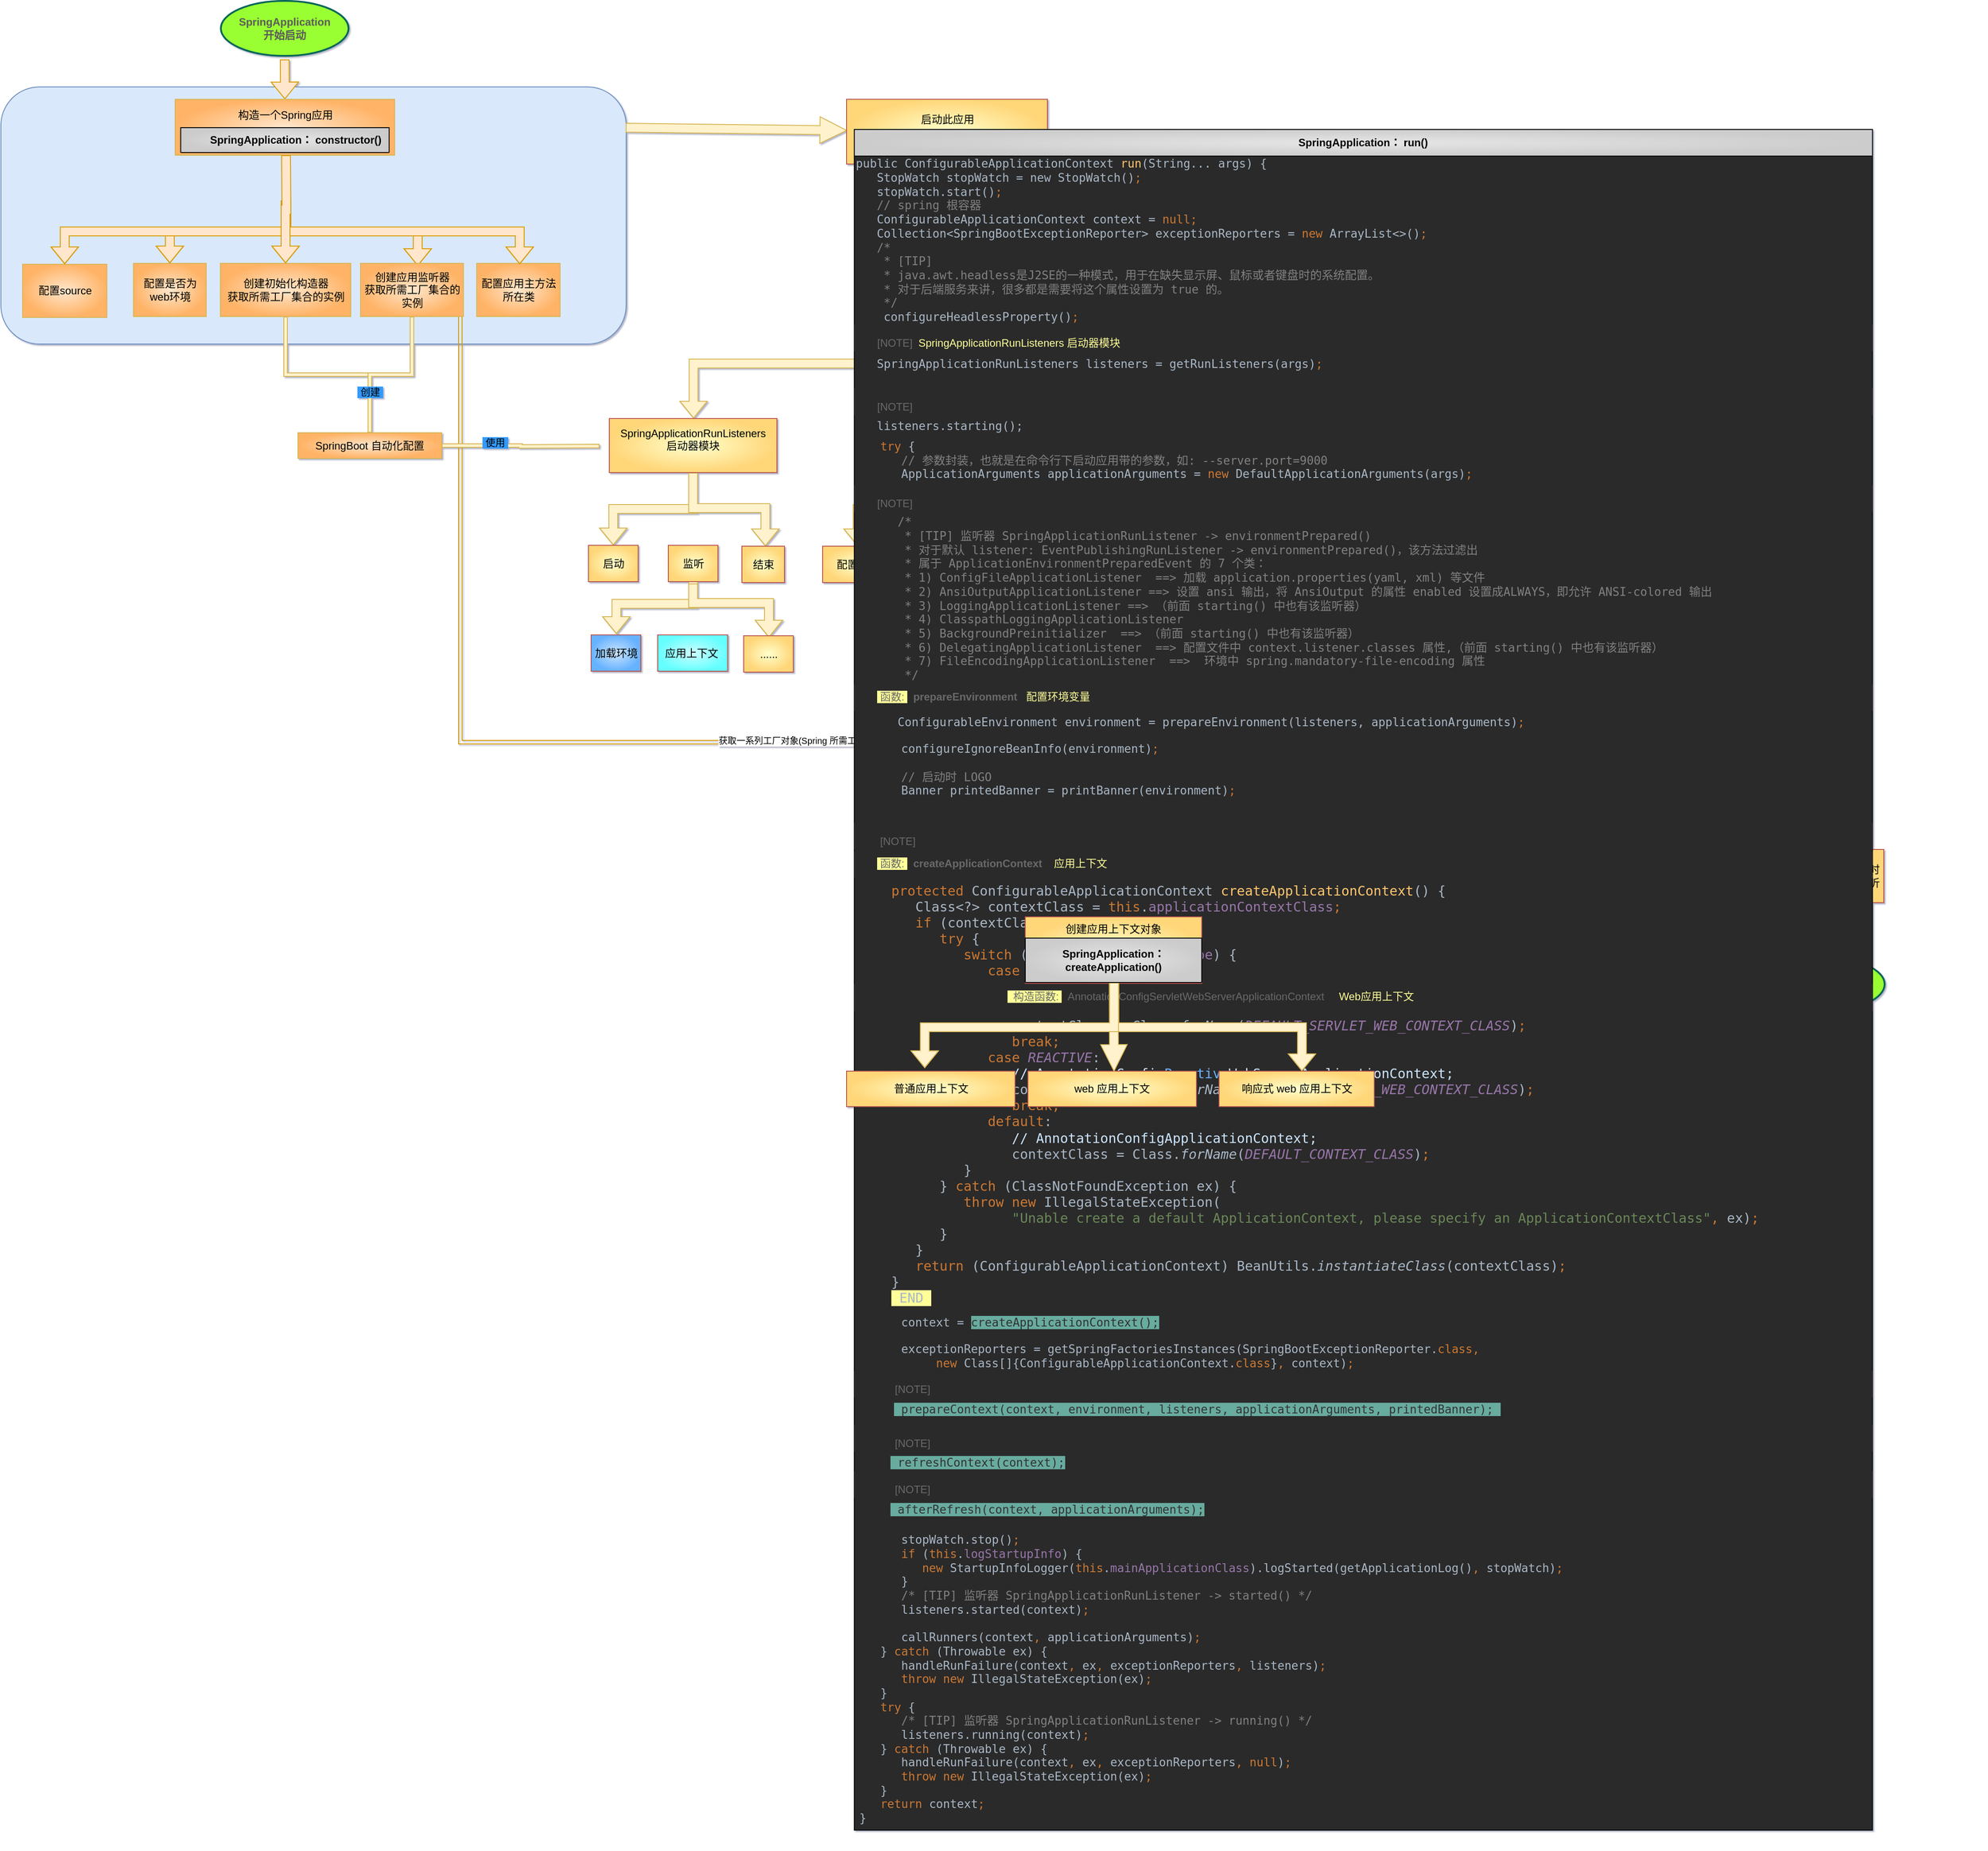 <mxfile version="21.2.1" type="github" pages="4">
  <diagram id="prtHgNgQTEPvFCAcTncT" name="总览">
    <mxGraphModel dx="4014" dy="1658" grid="1" gridSize="10" guides="1" tooltips="1" connect="0" arrows="1" fold="1" page="1" pageScale="1" pageWidth="827" pageHeight="1169" math="1" shadow="1">
      <root>
        <mxCell id="0" />
        <mxCell id="1" parent="0" />
        <mxCell id="RSLFzYsw8J-lE13sV5hV-1" value="" style="rounded=1;whiteSpace=wrap;html=1;fillColor=#dae8fc;strokeColor=#6c8ebf;" parent="1" vertex="1">
          <mxGeometry x="-255" y="140" width="705" height="290" as="geometry" />
        </mxCell>
        <mxCell id="hdV7oSyVdia2Qf2Z374a-1" style="rounded=0;orthogonalLoop=1;jettySize=auto;html=1;exitX=0.5;exitY=1;exitDx=0;exitDy=0;exitPerimeter=0;entryX=0.5;entryY=0;entryDx=0;entryDy=0;elbow=vertical;shape=flexArrow;fillColor=#ffe6cc;strokeColor=#d79b00;" parent="1" target="8-vGXVchoIqBowFSAs0r-7" edge="1">
          <mxGeometry relative="1" as="geometry">
            <mxPoint x="65" y="109" as="sourcePoint" />
            <mxPoint x="90.5" y="164" as="targetPoint" />
          </mxGeometry>
        </mxCell>
        <mxCell id="8-vGXVchoIqBowFSAs0r-1" value="&lt;div&gt;&lt;b&gt;SpringApplication&lt;/b&gt;&lt;/div&gt;&lt;b&gt;开始启动&lt;/b&gt;" style="strokeWidth=2;html=1;shape=mxgraph.flowchart.start_1;whiteSpace=wrap;fillColor=#99FF33;strokeColor=#006658;fontColor=#5C5C5C;rounded=0;labelBackgroundColor=none;labelBorderColor=none;" parent="1" vertex="1">
          <mxGeometry x="-7" y="43" width="144" height="62" as="geometry" />
        </mxCell>
        <mxCell id="hdV7oSyVdia2Qf2Z374a-7" value="" style="edgeStyle=none;rounded=0;orthogonalLoop=1;jettySize=auto;html=1;elbow=vertical;shape=arrow;fillColor=#fff2cc;strokeColor=#d6b656;" parent="1" target="hdV7oSyVdia2Qf2Z374a-6" edge="1">
          <mxGeometry relative="1" as="geometry">
            <mxPoint x="450" y="186" as="sourcePoint" />
          </mxGeometry>
        </mxCell>
        <mxCell id="8-vGXVchoIqBowFSAs0r-7" value="&lt;div&gt;&lt;br&gt;&lt;/div&gt;&lt;div&gt;构造一个Spring应用&lt;/div&gt;&lt;div&gt;&lt;br&gt;&lt;/div&gt;&lt;div&gt;&lt;br&gt;&lt;/div&gt;&lt;div&gt;&lt;br&gt;&lt;/div&gt;" style="rounded=0;whiteSpace=wrap;html=1;fillColor=#FFE6CC;strokeColor=#d6b656;gradientColor=#FFB366;gradientDirection=radial;glass=0;shadow=0;sketch=0;" parent="1" vertex="1">
          <mxGeometry x="-58.5" y="154" width="247.5" height="63" as="geometry" />
        </mxCell>
        <UserObject label="" tags="" id="40FTKYqt4oS-b7dHANUB-12">
          <mxCell style="edgeStyle=orthogonalEdgeStyle;rounded=0;orthogonalLoop=1;jettySize=auto;html=1;shape=flexArrow;fillColor=#fff2cc;strokeColor=#d6b656;" parent="1" source="hdV7oSyVdia2Qf2Z374a-6" target="40FTKYqt4oS-b7dHANUB-11" edge="1">
            <mxGeometry relative="1" as="geometry" />
          </mxCell>
        </UserObject>
        <UserObject label="&lt;div&gt;启动此应用&lt;/div&gt;&lt;div&gt;&lt;br&gt;&lt;/div&gt;&lt;div&gt;&lt;br&gt;&lt;/div&gt;" tags="" id="hdV7oSyVdia2Qf2Z374a-6">
          <mxCell style="rounded=0;whiteSpace=wrap;html=1;fillColor=#FFFFCC;strokeColor=#b85450;gradientColor=#FFD678;gradientDirection=radial;sketch=0;" parent="1" vertex="1">
            <mxGeometry x="698.5" y="154" width="226.5" height="73" as="geometry" />
          </mxCell>
        </UserObject>
        <UserObject label="" tags="" id="40FTKYqt4oS-b7dHANUB-14">
          <mxCell style="edgeStyle=orthogonalEdgeStyle;rounded=0;orthogonalLoop=1;jettySize=auto;html=1;shape=flexArrow;fillColor=#fff2cc;strokeColor=#d6b656;" parent="1" source="40FTKYqt4oS-b7dHANUB-11" target="40FTKYqt4oS-b7dHANUB-13" edge="1">
            <mxGeometry relative="1" as="geometry" />
          </mxCell>
        </UserObject>
        <mxCell id="40FTKYqt4oS-b7dHANUB-41" style="edgeStyle=orthogonalEdgeStyle;rounded=0;orthogonalLoop=1;jettySize=auto;html=1;shape=flexArrow;fillColor=#fff2cc;strokeColor=#d6b656;" parent="1" source="40FTKYqt4oS-b7dHANUB-11" target="40FTKYqt4oS-b7dHANUB-16" edge="1">
          <mxGeometry relative="1" as="geometry">
            <Array as="points">
              <mxPoint x="812" y="452" />
              <mxPoint x="526" y="452" />
            </Array>
          </mxGeometry>
        </mxCell>
        <mxCell id="40FTKYqt4oS-b7dHANUB-115" style="edgeStyle=orthogonalEdgeStyle;rounded=0;orthogonalLoop=1;jettySize=auto;html=1;entryX=0.46;entryY=0.049;entryDx=0;entryDy=0;entryPerimeter=0;fontSize=10;shape=flexArrow;fillColor=#fff2cc;strokeColor=#d6b656;" parent="1" edge="1">
          <mxGeometry relative="1" as="geometry">
            <Array as="points">
              <mxPoint x="812" y="452" />
              <mxPoint x="1005" y="452" />
            </Array>
            <mxPoint x="811.5" y="395" as="sourcePoint" />
            <mxPoint x="1004.98" y="514.989" as="targetPoint" />
          </mxGeometry>
        </mxCell>
        <mxCell id="40FTKYqt4oS-b7dHANUB-116" style="edgeStyle=orthogonalEdgeStyle;rounded=0;orthogonalLoop=1;jettySize=auto;html=1;fontSize=10;shape=flexArrow;fillColor=#fff2cc;strokeColor=#d6b656;" parent="1" edge="1">
          <mxGeometry relative="1" as="geometry">
            <Array as="points">
              <mxPoint x="812" y="451" />
              <mxPoint x="1233" y="451" />
            </Array>
            <mxPoint x="811.5" y="397" as="sourcePoint" />
            <mxPoint x="1233" y="514" as="targetPoint" />
          </mxGeometry>
        </mxCell>
        <UserObject label="&lt;div&gt;应用启动计时器开始计时&lt;/div&gt;&lt;div&gt;应用启动监听器开始监听&lt;/div&gt;" tags="" id="40FTKYqt4oS-b7dHANUB-11">
          <mxCell style="whiteSpace=wrap;html=1;fillColor=#FFFFCC;strokeColor=#b85450;rounded=0;gradientColor=#FFD678;gradientDirection=radial;sketch=0;" parent="1" vertex="1">
            <mxGeometry x="741" y="340" width="141" height="56" as="geometry" />
          </mxCell>
        </UserObject>
        <UserObject label="&lt;div&gt;headless 模式配置&lt;/div&gt;" tags="" id="40FTKYqt4oS-b7dHANUB-13">
          <mxCell style="whiteSpace=wrap;html=1;fillColor=#FFFFCC;strokeColor=#b85450;rounded=0;gradientColor=#FFD678;gradientDirection=radial;sketch=0;" parent="1" vertex="1">
            <mxGeometry x="948" y="340" width="120" height="56" as="geometry" />
          </mxCell>
        </UserObject>
        <mxCell id="40FTKYqt4oS-b7dHANUB-18" value="" style="edgeStyle=orthogonalEdgeStyle;rounded=0;orthogonalLoop=1;jettySize=auto;html=1;shape=flexArrow;fillColor=#fff2cc;strokeColor=#d6b656;" parent="1" source="40FTKYqt4oS-b7dHANUB-16" target="40FTKYqt4oS-b7dHANUB-17" edge="1">
          <mxGeometry relative="1" as="geometry" />
        </mxCell>
        <mxCell id="40FTKYqt4oS-b7dHANUB-22" style="edgeStyle=orthogonalEdgeStyle;rounded=0;orthogonalLoop=1;jettySize=auto;html=1;entryX=0.552;entryY=0;entryDx=0;entryDy=0;entryPerimeter=0;shape=flexArrow;fillColor=#fff2cc;strokeColor=#d6b656;" parent="1" edge="1">
          <mxGeometry relative="1" as="geometry">
            <mxPoint x="525.5" y="575" as="sourcePoint" />
            <mxPoint x="606.996" y="658" as="targetPoint" />
            <Array as="points">
              <mxPoint x="526" y="615" />
              <mxPoint x="607" y="615" />
            </Array>
          </mxGeometry>
        </mxCell>
        <UserObject label="&lt;div&gt;SpringApplicationRunListeners&lt;/div&gt;&lt;div&gt;启动器模块&lt;br&gt;&lt;/div&gt;&lt;div&gt;&lt;br&gt;&lt;/div&gt;" tags="" id="40FTKYqt4oS-b7dHANUB-16">
          <mxCell style="whiteSpace=wrap;html=1;fillColor=#FFFFCC;strokeColor=#b85450;rounded=0;gradientColor=#FFD678;gradientDirection=radial;sketch=0;" parent="1" vertex="1">
            <mxGeometry x="431" y="514" width="189" height="61" as="geometry" />
          </mxCell>
        </UserObject>
        <mxCell id="40FTKYqt4oS-b7dHANUB-17" value="&lt;div&gt;启动&lt;/div&gt;" style="whiteSpace=wrap;html=1;fillColor=#FFFFCC;strokeColor=#b85450;rounded=0;gradientColor=#FFD678;gradientDirection=radial;sketch=0;" parent="1" vertex="1">
          <mxGeometry x="407.5" y="657" width="56" height="41" as="geometry" />
        </mxCell>
        <mxCell id="40FTKYqt4oS-b7dHANUB-31" style="edgeStyle=orthogonalEdgeStyle;rounded=0;orthogonalLoop=1;jettySize=auto;html=1;shape=flexArrow;fillColor=#fff2cc;strokeColor=#d6b656;" parent="1" edge="1">
          <mxGeometry relative="1" as="geometry">
            <Array as="points">
              <mxPoint x="526" y="723" />
              <mxPoint x="439" y="723" />
            </Array>
            <mxPoint x="525.5" y="697" as="sourcePoint" />
            <mxPoint x="439" y="757" as="targetPoint" />
          </mxGeometry>
        </mxCell>
        <mxCell id="40FTKYqt4oS-b7dHANUB-32" style="edgeStyle=orthogonalEdgeStyle;rounded=0;orthogonalLoop=1;jettySize=auto;html=1;shape=flexArrow;fillColor=#fff2cc;strokeColor=#d6b656;" parent="1" edge="1">
          <mxGeometry relative="1" as="geometry">
            <Array as="points">
              <mxPoint x="526" y="722" />
              <mxPoint x="611" y="722" />
            </Array>
            <mxPoint x="525.5" y="700" as="sourcePoint" />
            <mxPoint x="611" y="761" as="targetPoint" />
          </mxGeometry>
        </mxCell>
        <mxCell id="40FTKYqt4oS-b7dHANUB-19" value="监听" style="whiteSpace=wrap;html=1;fillColor=#FFFFCC;strokeColor=#b85450;rounded=0;gradientColor=#FFD678;gradientDirection=radial;sketch=0;" parent="1" vertex="1">
          <mxGeometry x="497.5" y="657" width="56" height="41" as="geometry" />
        </mxCell>
        <mxCell id="40FTKYqt4oS-b7dHANUB-20" value="结束" style="whiteSpace=wrap;html=1;fillColor=#FFFFCC;strokeColor=#b85450;rounded=0;gradientColor=#FFD678;gradientDirection=radial;sketch=0;" parent="1" vertex="1">
          <mxGeometry x="580.5" y="658" width="48" height="41" as="geometry" />
        </mxCell>
        <mxCell id="40FTKYqt4oS-b7dHANUB-26" value="加载环境" style="whiteSpace=wrap;html=1;fillColor=#CCE5FF;strokeColor=#b85450;rounded=0;gradientColor=#66B2FF;gradientDirection=radial;sketch=0;" parent="1" vertex="1">
          <mxGeometry x="410.5" y="758" width="56" height="41" as="geometry" />
        </mxCell>
        <mxCell id="40FTKYqt4oS-b7dHANUB-27" value="应用上下文&lt;span style=&quot;white-space: pre;&quot;&gt; &lt;/span&gt;" style="whiteSpace=wrap;html=1;fillColor=#CCFFFF;strokeColor=#b85450;rounded=0;gradientColor=#66FFFF;gradientDirection=radial;sketch=0;" parent="1" vertex="1">
          <mxGeometry x="485.5" y="758" width="79" height="41" as="geometry" />
        </mxCell>
        <mxCell id="40FTKYqt4oS-b7dHANUB-28" value="......" style="whiteSpace=wrap;html=1;fillColor=#FFFFCC;strokeColor=#b85450;rounded=0;gradientColor=#FFD678;gradientDirection=radial;sketch=0;" parent="1" vertex="1">
          <mxGeometry x="582.5" y="759" width="56" height="41" as="geometry" />
        </mxCell>
        <mxCell id="40FTKYqt4oS-b7dHANUB-39" style="edgeStyle=orthogonalEdgeStyle;rounded=0;orthogonalLoop=1;jettySize=auto;html=1;shape=flexArrow;fillColor=#fff2cc;strokeColor=#d6b656;" parent="1" source="40FTKYqt4oS-b7dHANUB-33" target="40FTKYqt4oS-b7dHANUB-34" edge="1">
          <mxGeometry relative="1" as="geometry" />
        </mxCell>
        <mxCell id="40FTKYqt4oS-b7dHANUB-40" style="edgeStyle=orthogonalEdgeStyle;rounded=0;orthogonalLoop=1;jettySize=auto;html=1;shape=flexArrow;fillColor=#fff2cc;strokeColor=#d6b656;" parent="1" source="40FTKYqt4oS-b7dHANUB-33" target="40FTKYqt4oS-b7dHANUB-36" edge="1">
          <mxGeometry relative="1" as="geometry" />
        </mxCell>
        <UserObject label="&lt;div&gt;ConfigurableEnvironment&lt;/div&gt;&lt;div&gt;配置环境模块&lt;br&gt;&lt;/div&gt;" tags="" id="40FTKYqt4oS-b7dHANUB-33">
          <mxCell style="whiteSpace=wrap;html=1;fillColor=#CCE5FF;strokeColor=#b85450;rounded=0;gradientColor=#66B2FF;gradientDirection=radial;sketch=0;" parent="1" vertex="1">
            <mxGeometry x="730" y="513" width="163" height="61" as="geometry" />
          </mxCell>
        </UserObject>
        <mxCell id="40FTKYqt4oS-b7dHANUB-34" value="配置环境" style="whiteSpace=wrap;html=1;fillColor=#FFFFCC;strokeColor=#b85450;rounded=0;gradientColor=#FFD678;gradientDirection=radial;sketch=0;" parent="1" vertex="1">
          <mxGeometry x="671.5" y="658" width="79" height="41" as="geometry" />
        </mxCell>
        <mxCell id="40FTKYqt4oS-b7dHANUB-35" value="加载属性文件" style="whiteSpace=wrap;html=1;fillColor=#FFFFCC;strokeColor=#b85450;rounded=0;gradientColor=#FFD678;gradientDirection=radial;sketch=0;" parent="1" vertex="1">
          <mxGeometry x="772.5" y="658" width="79" height="41" as="geometry" />
        </mxCell>
        <mxCell id="40FTKYqt4oS-b7dHANUB-36" value="配置监听" style="whiteSpace=wrap;html=1;fillColor=#FFFFCC;strokeColor=#b85450;rounded=0;gradientColor=#FFD678;gradientDirection=radial;sketch=0;" parent="1" vertex="1">
          <mxGeometry x="875.5" y="658" width="79" height="41" as="geometry" />
        </mxCell>
        <UserObject label="&lt;div&gt;Banner 配置&lt;/div&gt;&lt;div&gt;SpringBoot 彩蛋&lt;br&gt; &lt;/div&gt;" tags="" id="40FTKYqt4oS-b7dHANUB-42">
          <mxCell style="whiteSpace=wrap;html=1;fillColor=#FFFFCC;strokeColor=#b85450;rounded=0;gradientColor=#FFD678;gradientDirection=radial;sketch=0;" parent="1" vertex="1">
            <mxGeometry x="930" y="513" width="163" height="61" as="geometry" />
          </mxCell>
        </UserObject>
        <mxCell id="40FTKYqt4oS-b7dHANUB-48" style="edgeStyle=orthogonalEdgeStyle;rounded=0;orthogonalLoop=1;jettySize=auto;html=1;entryX=0.511;entryY=-0.105;entryDx=0;entryDy=0;entryPerimeter=0;shape=flexArrow;fillColor=#fff2cc;strokeColor=#d6b656;" parent="1" source="40FTKYqt4oS-b7dHANUB-43" target="40FTKYqt4oS-b7dHANUB-47" edge="1">
          <mxGeometry relative="1" as="geometry">
            <Array as="points">
              <mxPoint x="1233" y="610" />
              <mxPoint x="1040" y="610" />
            </Array>
          </mxGeometry>
        </mxCell>
        <mxCell id="40FTKYqt4oS-b7dHANUB-66" style="edgeStyle=orthogonalEdgeStyle;rounded=0;orthogonalLoop=1;jettySize=auto;html=1;shape=flexArrow;fillColor=#fff2cc;strokeColor=#d6b656;" parent="1" source="40FTKYqt4oS-b7dHANUB-43" target="40FTKYqt4oS-b7dHANUB-49" edge="1">
          <mxGeometry relative="1" as="geometry">
            <Array as="points">
              <mxPoint x="1580" y="610" />
              <mxPoint x="1746" y="610" />
            </Array>
          </mxGeometry>
        </mxCell>
        <UserObject label="&lt;div&gt;ConfigurableApplicationContext&lt;/div&gt;&lt;div&gt;应用上下文模块&lt;br&gt;&lt;/div&gt;" tags="" id="40FTKYqt4oS-b7dHANUB-43">
          <mxCell style="whiteSpace=wrap;html=1;fillColor=#CCFFFF;strokeColor=#b85450;rounded=0;gradientColor=#66FFFF;gradientDirection=radial;sketch=0;" parent="1" vertex="1">
            <mxGeometry x="1482" y="513" width="255" height="61" as="geometry" />
          </mxCell>
        </UserObject>
        <mxCell id="40FTKYqt4oS-b7dHANUB-45" value="创建应用上下文对象" style="whiteSpace=wrap;html=1;fillColor=#FFFFCC;strokeColor=#b85450;rounded=0;gradientColor=#FFD678;gradientDirection=radial;sketch=0;" parent="1" vertex="1">
          <mxGeometry x="1514.5" y="657.5" width="129" height="43" as="geometry" />
        </mxCell>
        <mxCell id="40FTKYqt4oS-b7dHANUB-59" style="edgeStyle=orthogonalEdgeStyle;rounded=0;orthogonalLoop=1;jettySize=auto;html=1;shape=flexArrow;fillColor=#fff2cc;strokeColor=#d6b656;" parent="1" source="40FTKYqt4oS-b7dHANUB-47" target="40FTKYqt4oS-b7dHANUB-51" edge="1">
          <mxGeometry relative="1" as="geometry" />
        </mxCell>
        <mxCell id="40FTKYqt4oS-b7dHANUB-60" style="edgeStyle=orthogonalEdgeStyle;rounded=0;orthogonalLoop=1;jettySize=auto;html=1;shape=flexArrow;fillColor=#fff2cc;strokeColor=#d6b656;" parent="1" source="40FTKYqt4oS-b7dHANUB-47" target="40FTKYqt4oS-b7dHANUB-52" edge="1">
          <mxGeometry relative="1" as="geometry" />
        </mxCell>
        <mxCell id="40FTKYqt4oS-b7dHANUB-61" style="edgeStyle=orthogonalEdgeStyle;rounded=0;orthogonalLoop=1;jettySize=auto;html=1;shape=flexArrow;fillColor=#fff2cc;strokeColor=#d6b656;" parent="1" edge="1">
          <mxGeometry relative="1" as="geometry">
            <Array as="points">
              <mxPoint x="1039" y="735" />
              <mxPoint x="1161" y="735" />
            </Array>
            <mxPoint x="1039" y="698.5" as="sourcePoint" />
            <mxPoint x="1161" y="770.5" as="targetPoint" />
          </mxGeometry>
        </mxCell>
        <mxCell id="40FTKYqt4oS-b7dHANUB-47" value="基本属性配置" style="whiteSpace=wrap;html=1;fillColor=#FFFFCC;strokeColor=#b85450;rounded=0;gradientColor=#FFD678;gradientDirection=radial;sketch=0;" parent="1" vertex="1">
          <mxGeometry x="993.5" y="656.5" width="91" height="43" as="geometry" />
        </mxCell>
        <mxCell id="40FTKYqt4oS-b7dHANUB-64" style="edgeStyle=orthogonalEdgeStyle;rounded=0;orthogonalLoop=1;jettySize=auto;html=1;shape=flexArrow;fillColor=#fff2cc;strokeColor=#d6b656;" parent="1" source="40FTKYqt4oS-b7dHANUB-49" target="40FTKYqt4oS-b7dHANUB-62" edge="1">
          <mxGeometry relative="1" as="geometry" />
        </mxCell>
        <mxCell id="40FTKYqt4oS-b7dHANUB-65" style="edgeStyle=orthogonalEdgeStyle;rounded=0;orthogonalLoop=1;jettySize=auto;html=1;shape=flexArrow;fillColor=#fff2cc;strokeColor=#d6b656;" parent="1" source="40FTKYqt4oS-b7dHANUB-49" target="40FTKYqt4oS-b7dHANUB-63" edge="1">
          <mxGeometry relative="1" as="geometry" />
        </mxCell>
        <mxCell id="40FTKYqt4oS-b7dHANUB-49" value="更新应用上下文" style="whiteSpace=wrap;html=1;fillColor=#FFFFCC;strokeColor=#b85450;rounded=0;gradientColor=#FFD678;gradientDirection=radial;sketch=0;" parent="1" vertex="1">
          <mxGeometry x="1700.5" y="656.5" width="91" height="43" as="geometry" />
        </mxCell>
        <mxCell id="40FTKYqt4oS-b7dHANUB-50" value="&lt;div&gt;加载配置&lt;/div&gt;&lt;div&gt;环境&lt;/div&gt;" style="whiteSpace=wrap;html=1;fillColor=#FFFFCC;strokeColor=#b85450;rounded=0;gradientColor=#FFD678;gradientDirection=radial;sketch=0;" parent="1" vertex="1">
          <mxGeometry x="882.5" y="771.5" width="66" height="43" as="geometry" />
        </mxCell>
        <mxCell id="40FTKYqt4oS-b7dHANUB-51" value="&lt;div&gt;resourceLoader&lt;/div&gt;&lt;div&gt;资源加载器&lt;/div&gt;" style="whiteSpace=wrap;html=1;fillColor=#FFFFCC;strokeColor=#b85450;rounded=0;gradientColor=#FFD678;gradientDirection=radial;sketch=0;" parent="1" vertex="1">
          <mxGeometry x="954.5" y="771.5" width="99" height="43" as="geometry" />
        </mxCell>
        <mxCell id="40FTKYqt4oS-b7dHANUB-52" value="配置监听" style="whiteSpace=wrap;html=1;fillColor=#FFFFCC;strokeColor=#b85450;rounded=0;gradientColor=#FFD678;gradientDirection=radial;sketch=0;" parent="1" vertex="1">
          <mxGeometry x="1058.5" y="771.5" width="64" height="43" as="geometry" />
        </mxCell>
        <mxCell id="40FTKYqt4oS-b7dHANUB-53" value="&lt;div&gt;加载启动&lt;/div&gt;&lt;div&gt;参数&lt;/div&gt;" style="whiteSpace=wrap;html=1;fillColor=#FFFFCC;strokeColor=#b85450;rounded=0;gradientColor=#FFD678;gradientDirection=radial;sketch=0;" parent="1" vertex="1">
          <mxGeometry x="1128.5" y="771.5" width="65" height="43" as="geometry" />
        </mxCell>
        <mxCell id="40FTKYqt4oS-b7dHANUB-62" value="准备环境所需bean 工厂" style="whiteSpace=wrap;html=1;fillColor=#FFFFCC;strokeColor=#b85450;rounded=0;gradientColor=#FFD678;gradientDirection=radial;sketch=0;" parent="1" vertex="1">
          <mxGeometry x="1652.5" y="770.5" width="91" height="43" as="geometry" />
        </mxCell>
        <mxCell id="40FTKYqt4oS-b7dHANUB-68" value="" style="edgeStyle=orthogonalEdgeStyle;rounded=0;orthogonalLoop=1;jettySize=auto;html=1;shape=arrow;fillColor=#fff2cc;strokeColor=#d6b656;" parent="1" source="40FTKYqt4oS-b7dHANUB-63" target="40FTKYqt4oS-b7dHANUB-67" edge="1">
          <mxGeometry relative="1" as="geometry" />
        </mxCell>
        <mxCell id="40FTKYqt4oS-b7dHANUB-63" value="通过工厂产生环境所需的bean" style="whiteSpace=wrap;html=1;fillColor=#FFFFCC;strokeColor=#b85450;rounded=0;gradientColor=#FFD678;gradientDirection=radial;sketch=0;" parent="1" vertex="1">
          <mxGeometry x="1752.5" y="770.5" width="91" height="43" as="geometry" />
        </mxCell>
        <mxCell id="40FTKYqt4oS-b7dHANUB-70" style="edgeStyle=orthogonalEdgeStyle;rounded=0;orthogonalLoop=1;jettySize=auto;html=1;shape=arrow;fillColor=#fff2cc;strokeColor=#d6b656;" parent="1" source="40FTKYqt4oS-b7dHANUB-67" target="40FTKYqt4oS-b7dHANUB-69" edge="1">
          <mxGeometry relative="1" as="geometry" />
        </mxCell>
        <mxCell id="40FTKYqt4oS-b7dHANUB-67" value="&lt;div&gt;应用启动计时器结束计时&lt;/div&gt;&lt;div&gt;应用启动监听器结束监听&lt;br&gt;&lt;/div&gt;" style="whiteSpace=wrap;html=1;fillColor=#FFFFCC;strokeColor=#b85450;rounded=0;gradientColor=#FFD678;gradientDirection=radial;sketch=0;" parent="1" vertex="1">
          <mxGeometry x="1727" y="1000" width="141" height="60" as="geometry" />
        </mxCell>
        <mxCell id="40FTKYqt4oS-b7dHANUB-69" value="&lt;div&gt;&lt;b&gt;SpringApplication&lt;/b&gt;&lt;/div&gt;&lt;b&gt;启动结束&lt;/b&gt;" style="strokeWidth=2;html=1;shape=mxgraph.flowchart.start_1;whiteSpace=wrap;fillColor=#99FF33;strokeColor=#006658;fontColor=#5C5C5C;rounded=0;labelBackgroundColor=none;labelBorderColor=none;" parent="1" vertex="1">
          <mxGeometry x="1725" y="1121" width="144" height="62" as="geometry" />
        </mxCell>
        <mxCell id="40FTKYqt4oS-b7dHANUB-98" style="edgeStyle=orthogonalEdgeStyle;rounded=0;orthogonalLoop=1;jettySize=auto;html=1;entryX=0.544;entryY=0.988;entryDx=0;entryDy=0;entryPerimeter=0;fontSize=10;shape=link;fillColor=#ffe6cc;strokeColor=#d79b00;" parent="1" source="n7Ov-Tm2yEQ00Mx2uHal-8" target="40FTKYqt4oS-b7dHANUB-62" edge="1">
          <mxGeometry relative="1" as="geometry">
            <Array as="points">
              <mxPoint x="263" y="879" />
              <mxPoint x="1355" y="879" />
            </Array>
          </mxGeometry>
        </mxCell>
        <mxCell id="40FTKYqt4oS-b7dHANUB-99" value="获取一系列工厂对象(Spring 所需工厂、其他可自动配置的组件所需的工厂)" style="edgeLabel;html=1;align=center;verticalAlign=middle;resizable=0;points=[];fontSize=10;" parent="40FTKYqt4oS-b7dHANUB-98" vertex="1" connectable="0">
          <mxGeometry x="-0.059" y="-1" relative="1" as="geometry">
            <mxPoint x="1" y="-3" as="offset" />
          </mxGeometry>
        </mxCell>
        <mxCell id="40FTKYqt4oS-b7dHANUB-38" style="edgeStyle=orthogonalEdgeStyle;rounded=0;orthogonalLoop=1;jettySize=auto;html=1;shape=flexArrow;fillColor=#fff2cc;strokeColor=#d6b656;" parent="1" source="40FTKYqt4oS-b7dHANUB-11" target="40FTKYqt4oS-b7dHANUB-33" edge="1">
          <mxGeometry relative="1" as="geometry" />
        </mxCell>
        <mxCell id="40FTKYqt4oS-b7dHANUB-37" style="edgeStyle=orthogonalEdgeStyle;rounded=0;orthogonalLoop=1;jettySize=auto;html=1;shape=flexArrow;fillColor=#fff2cc;strokeColor=#d6b656;" parent="1" source="40FTKYqt4oS-b7dHANUB-33" target="40FTKYqt4oS-b7dHANUB-35" edge="1">
          <mxGeometry relative="1" as="geometry" />
        </mxCell>
        <mxCell id="40FTKYqt4oS-b7dHANUB-46" value="" style="edgeStyle=orthogonalEdgeStyle;rounded=0;orthogonalLoop=1;jettySize=auto;html=1;shape=flexArrow;fillColor=#fff2cc;strokeColor=#d6b656;" parent="1" source="40FTKYqt4oS-b7dHANUB-43" target="40FTKYqt4oS-b7dHANUB-45" edge="1">
          <mxGeometry relative="1" as="geometry" />
        </mxCell>
        <mxCell id="40FTKYqt4oS-b7dHANUB-58" style="edgeStyle=orthogonalEdgeStyle;rounded=0;orthogonalLoop=1;jettySize=auto;html=1;entryX=0.477;entryY=0.035;entryDx=0;entryDy=0;entryPerimeter=0;shape=flexArrow;fillColor=#fff2cc;strokeColor=#d6b656;" parent="1" edge="1">
          <mxGeometry relative="1" as="geometry">
            <Array as="points">
              <mxPoint x="1039" y="735" />
              <mxPoint x="914" y="735" />
            </Array>
            <mxPoint x="1039" y="698.5" as="sourcePoint" />
            <mxPoint x="913.982" y="772.005" as="targetPoint" />
          </mxGeometry>
        </mxCell>
        <mxCell id="9uRca3TcGE-6TtlpwIYY-16" value="&lt;div&gt;&lt;b&gt;SpringApplication： run()&lt;/b&gt;&lt;/div&gt;" style="swimlane;fontStyle=0;childLayout=stackLayout;horizontal=1;startSize=30;horizontalStack=0;resizeParent=1;resizeParentMax=0;resizeLast=0;collapsible=1;marginBottom=0;whiteSpace=wrap;html=1;shadow=0;fillColor=#E6E6E6;strokeColor=default;swimlaneFillColor=#2A2A2A;align=center;gradientColor=#CCCCCC;gradientDirection=radial;movable=0;resizable=1;rotatable=1;deletable=1;editable=1;connectable=1;" parent="1" vertex="1">
          <mxGeometry x="707.25" y="188" width="1148" height="1918" as="geometry">
            <mxRectangle x="707.25" y="188" width="211" height="30" as="alternateBounds" />
          </mxGeometry>
        </mxCell>
        <mxCell id="VUM5yKL2B6NaXVR3pMpZ-1" value="&lt;pre style=&quot;background-color:#2b2b2b;color:#a9b7c6;font-family:&#39;JetBrains Mono&#39;,monospace;font-size:9.8pt;&quot;&gt;public ConfigurableApplicationContext &lt;span style=&quot;color:#ffc66d;&quot;&gt;run&lt;/span&gt;(String... args) {   &lt;br&gt;   StopWatch stopWatch = new StopWatch()&lt;span style=&quot;color:#cc7832;&quot;&gt;;&lt;br&gt;&lt;/span&gt;   stopWatch.start()&lt;span style=&quot;color:#cc7832;&quot;&gt;;&lt;br&gt;&lt;/span&gt;&lt;span style=&quot;color:#808080;&quot;&gt;   // spring &lt;/span&gt;&lt;span style=&quot;color:#808080;font-family:&#39;宋体&#39;,monospace;&quot;&gt;根容器&lt;br&gt;&lt;/span&gt;   ConfigurableApplicationContext context = &lt;span style=&quot;color:#cc7832;&quot;&gt;null;&lt;br&gt;&lt;/span&gt;   Collection&amp;lt;SpringBootExceptionReporter&amp;gt; exceptionReporters = &lt;span style=&quot;color:#cc7832;&quot;&gt;new &lt;/span&gt;ArrayList&amp;lt;&amp;gt;()&lt;span style=&quot;color:#cc7832;&quot;&gt;;&lt;br&gt;&lt;/span&gt;&lt;span style=&quot;color:#808080;&quot;&gt;   /*&lt;br&gt;&lt;/span&gt;&lt;span style=&quot;color:#808080;&quot;&gt;    * [TIP]&lt;br&gt;&lt;/span&gt;&lt;span style=&quot;color:#808080;&quot;&gt;    * java.awt.headless&lt;/span&gt;&lt;span style=&quot;color:#808080;font-family:&#39;宋体&#39;,monospace;&quot;&gt;是&lt;/span&gt;&lt;span style=&quot;color:#808080;&quot;&gt;J2SE&lt;/span&gt;&lt;span style=&quot;color:#808080;font-family:&#39;宋体&#39;,monospace;&quot;&gt;的一种模式，用于在缺失显示屏、鼠标或者键盘时的系统配置。&lt;/span&gt;&lt;span style=&quot;color:#808080;&quot;&gt;&lt;br&gt;&lt;/span&gt;&lt;span style=&quot;color:#808080;&quot;&gt;    * &lt;/span&gt;&lt;span style=&quot;color:#808080;font-family:&#39;宋体&#39;,monospace;&quot;&gt;对于后端服务来讲，很多都是需要将这个属性设置为&lt;/span&gt;&lt;span style=&quot;color:#808080;&quot;&gt; true &lt;/span&gt;&lt;span style=&quot;color:#808080;font-family:&#39;宋体&#39;,monospace;&quot;&gt;的。&lt;/span&gt;&lt;span style=&quot;color:#808080;&quot;&gt;&lt;br&gt;&lt;/span&gt;&lt;span style=&quot;color:#808080;&quot;&gt;    */&lt;br&gt;&lt;/span&gt;    configureHeadlessProperty()&lt;span style=&quot;color:#cc7832;&quot;&gt;;&lt;/span&gt;&lt;/pre&gt;" style="text;html=1;align=left;verticalAlign=middle;resizable=0;points=[];autosize=1;strokeColor=none;fillColor=none;spacingTop=-16;spacingBottom=-16;" parent="9uRca3TcGE-6TtlpwIYY-16" vertex="1">
          <mxGeometry y="30" width="1148" height="190" as="geometry" />
        </mxCell>
        <mxCell id="nAMu1l2790qPKKq2EgGM-2" value="&lt;font color=&quot;#696969&quot;&gt;[NOTE]&lt;/font&gt;&amp;nbsp; SpringApplicationRunListeners 启动器模块" style="swimlane;fontStyle=0;childLayout=stackLayout;horizontal=1;startSize=30;horizontalStack=0;resizeParent=1;resizeParentMax=0;resizeLast=0;collapsible=1;marginBottom=0;whiteSpace=wrap;html=1;shadow=0;strokeColor=none;fontSize=12;fontColor=#FFFF99;fillColor=#2A2A2A;gradientColor=none;swimlaneFillColor=none;align=left;spacingLeft=24;verticalAlign=bottom;" parent="9uRca3TcGE-6TtlpwIYY-16" vertex="1" collapsed="1">
          <mxGeometry y="220" width="1148" height="32" as="geometry">
            <mxRectangle y="220" width="1148" height="111" as="alternateBounds" />
          </mxGeometry>
        </mxCell>
        <mxCell id="nAMu1l2790qPKKq2EgGM-4" value="&lt;pre style=&quot;background-color:#2b2b2b;color:#a9b7c6;font-family:&#39;JetBrains Mono&#39;,monospace;font-size:9.8pt;&quot;&gt;&lt;span style=&quot;color:#cc7832;&quot;&gt;   &lt;/span&gt;&lt;span style=&quot;color:#808080;&quot;&gt;/*&lt;br&gt;&lt;/span&gt;&lt;span style=&quot;color:#808080;&quot;&gt;    * [TIP] META-INF/spring.factories&lt;br&gt;&lt;/span&gt;&lt;span style=&quot;color:#808080;&quot;&gt;    * - spirng boot &lt;/span&gt;&lt;span style=&quot;color:#808080;font-family:&#39;宋体&#39;,monospace;&quot;&gt;默认的&lt;/span&gt;&lt;span style=&quot;color:#808080;&quot;&gt; listener: EventPublishingRunListener  ==&amp;gt; &lt;/span&gt;&lt;span style=&quot;color:#808080;font-family:&#39;宋体&#39;,monospace;&quot;&gt;用来广播前面提到的&lt;/span&gt;&lt;span style=&quot;color:#808080;&quot;&gt; 11 &lt;/span&gt;&lt;span style=&quot;color:#808080;font-family:&#39;宋体&#39;,monospace;&quot;&gt;个默认监听器&lt;/span&gt;&lt;span style=&quot;color:#808080;&quot;&gt;&lt;br&gt;&lt;/span&gt;&lt;span style=&quot;color:#808080;&quot;&gt;    * - SpringApplicationRunListener&lt;/span&gt;&lt;span style=&quot;color:#808080;font-family:&#39;宋体&#39;,monospace;&quot;&gt;属于应用程序启动层面的监听器&lt;/span&gt;&lt;span style=&quot;color:#808080;&quot;&gt;, &lt;/span&gt;&lt;span style=&quot;color:#808080;font-family:&#39;宋体&#39;,monospace;&quot;&gt;此时上下文还没有加载，如果通过&lt;/span&gt;&lt;span style=&quot;color:#808080;&quot;&gt; @Compnant &lt;/span&gt;&lt;span style=&quot;color:#808080;font-family:&#39;宋体&#39;,monospace;&quot;&gt;是起不了作用的&lt;/span&gt;&lt;span style=&quot;color:#808080;&quot;&gt;&lt;br&gt;&lt;/span&gt;&lt;span style=&quot;color:#808080;&quot;&gt;    */&lt;/span&gt;&lt;/pre&gt;" style="text;html=1;align=left;verticalAlign=middle;resizable=0;points=[];autosize=1;strokeColor=none;fillColor=none;spacingTop=-16;spacingBottom=-16;" parent="nAMu1l2790qPKKq2EgGM-2" vertex="1">
          <mxGeometry y="30" width="1148" height="81" as="geometry" />
        </mxCell>
        <mxCell id="nAMu1l2790qPKKq2EgGM-3" value="&lt;pre style=&quot;background-color:#2b2b2b;color:#a9b7c6;font-family:&#39;JetBrains Mono&#39;,monospace;font-size:9.8pt;&quot;&gt;   SpringApplicationRunListeners listeners = getRunListeners(args)&lt;span style=&quot;color:#cc7832;&quot;&gt;;&lt;br&gt;&lt;br&gt;&lt;/span&gt;&lt;/pre&gt;" style="text;html=1;align=left;verticalAlign=middle;resizable=0;points=[];autosize=1;strokeColor=none;fillColor=none;spacingTop=-16;spacingBottom=-16;" parent="9uRca3TcGE-6TtlpwIYY-16" vertex="1">
          <mxGeometry y="252" width="1148" height="40" as="geometry" />
        </mxCell>
        <mxCell id="nAMu1l2790qPKKq2EgGM-6" value="&lt;font color=&quot;#696969&quot;&gt;[NOTE]&lt;/font&gt;" style="swimlane;fontStyle=0;childLayout=stackLayout;horizontal=1;startSize=30;horizontalStack=0;resizeParent=1;resizeParentMax=0;resizeLast=0;collapsible=1;marginBottom=0;whiteSpace=wrap;html=1;shadow=0;strokeColor=none;fontSize=12;fontColor=#FFFF99;fillColor=#2A2A2A;gradientColor=none;swimlaneFillColor=none;align=left;spacingLeft=24;verticalAlign=bottom;" parent="9uRca3TcGE-6TtlpwIYY-16" vertex="1" collapsed="1">
          <mxGeometry y="292" width="1148" height="32" as="geometry">
            <mxRectangle y="292" width="1148" height="173" as="alternateBounds" />
          </mxGeometry>
        </mxCell>
        <mxCell id="9uRca3TcGE-6TtlpwIYY-27" value="&lt;pre style=&quot;background-color:#2b2b2b;color:#a9b7c6;font-family:&#39;JetBrains Mono&#39;,monospace;font-size:9.8pt;&quot;&gt;&lt;span style=&quot;color:#cc7832;&quot;&gt;   &lt;/span&gt;&lt;span style=&quot;color:#808080;&quot;&gt;/* [TIP] &lt;/span&gt;&lt;span style=&quot;color:#808080;font-family:&#39;宋体&#39;,monospace;&quot;&gt;监听器&lt;/span&gt;&lt;span style=&quot;color:#808080;&quot;&gt; SpringApplicationRunListener -&amp;gt; starting()&lt;br&gt;&lt;/span&gt;&lt;span style=&quot;color:#808080;&quot;&gt;    * &lt;/span&gt;&lt;span style=&quot;color:#808080;font-family:&#39;宋体&#39;,monospace;&quot;&gt;对于默认&lt;/span&gt;&lt;span style=&quot;color:#808080;&quot;&gt; listener: EventPublishingRunListener -&amp;gt; starting()&lt;/span&gt;&lt;span style=&quot;color:#808080;font-family:&#39;宋体&#39;,monospace;&quot;&gt;，该方法过滤出&lt;/span&gt;&lt;span style=&quot;color:#808080;&quot;&gt; 11 &lt;/span&gt;&lt;span style=&quot;color:#808080;font-family:&#39;宋体&#39;,monospace;&quot;&gt;个默认监听器中&lt;/span&gt;&lt;span style=&quot;color:#808080;&quot;&gt;&lt;br&gt;&lt;/span&gt;&lt;span style=&quot;color:#808080;&quot;&gt;    * &lt;/span&gt;&lt;span style=&quot;color:#808080;font-family:&#39;宋体&#39;,monospace;&quot;&gt;属于&lt;/span&gt;&lt;span style=&quot;color:#808080;&quot;&gt; ApplicationStartingEvent &lt;/span&gt;&lt;span style=&quot;color:#808080;font-family:&#39;宋体&#39;,monospace;&quot;&gt;的&lt;/span&gt;&lt;span style=&quot;color:#808080;&quot;&gt; 4&lt;/span&gt;&lt;span style=&quot;color:#808080;font-family:&#39;宋体&#39;,monospace;&quot;&gt;个类：&lt;/span&gt;&lt;span style=&quot;color:#808080;&quot;&gt;&lt;br&gt;&lt;/span&gt;&lt;span style=&quot;color:#808080;&quot;&gt;    * 1&lt;/span&gt;&lt;span style=&quot;color:#808080;font-family:&#39;宋体&#39;,monospace;&quot;&gt;）&lt;/span&gt;&lt;span style=&quot;color:#808080;&quot;&gt;LoggingApplicationListener ==&amp;gt;  &lt;/span&gt;&lt;span style=&quot;color:#808080;font-family:&#39;宋体&#39;,monospace;&quot;&gt;检测正在使用的日志系统，默认是&lt;/span&gt;&lt;span style=&quot;color:#808080;&quot;&gt; logback&lt;/span&gt;&lt;span style=&quot;color:#808080;font-family:&#39;宋体&#39;,monospace;&quot;&gt;，支持&lt;/span&gt;&lt;span style=&quot;color:#808080;&quot;&gt;3&lt;/span&gt;&lt;span style=&quot;color:#808080;font-family:&#39;宋体&#39;,monospace;&quot;&gt;种，&lt;/span&gt;&lt;span style=&quot;color:#808080;&quot;&gt;&lt;br&gt;&lt;/span&gt;&lt;span style=&quot;color:#808080;&quot;&gt;    *                                    &lt;/span&gt;&lt;span style=&quot;color:#808080;font-family:&#39;宋体&#39;,monospace;&quot;&gt;优先级从高到低：&lt;/span&gt;&lt;span style=&quot;color:#808080;&quot;&gt;logback &amp;gt; log4j &amp;gt; javalog&lt;/span&gt;&lt;span style=&quot;color:#808080;font-family:&#39;宋体&#39;,monospace;&quot;&gt;。此时日志系统还没有初始化&lt;/span&gt;&lt;span style=&quot;color:#808080;&quot;&gt;&lt;br&gt;&lt;/span&gt;&lt;span style=&quot;color:#808080;&quot;&gt;    * 2) BackgroundPreinitializer  ==&amp;gt;  &lt;/span&gt;&lt;span style=&quot;color:#808080;font-family:&#39;宋体&#39;,monospace;&quot;&gt;另起一个线程实例化&lt;/span&gt;&lt;span style=&quot;color:#808080;&quot;&gt; Initializer &lt;/span&gt;&lt;span style=&quot;color:#808080;font-family:&#39;宋体&#39;,monospace;&quot;&gt;并调用其&lt;/span&gt;&lt;span style=&quot;color:#808080;&quot;&gt; run &lt;/span&gt;&lt;span style=&quot;color:#808080;font-family:&#39;宋体&#39;,monospace;&quot;&gt;方法，包括验证器、消息转换器等等&lt;/span&gt;&lt;span style=&quot;color:#808080;&quot;&gt;&lt;br&gt;&lt;/span&gt;&lt;span style=&quot;color:#808080;&quot;&gt;    * 3) DelegatingApplicationListener  ==&amp;gt;  &lt;/span&gt;&lt;span style=&quot;color:#808080;font-family:&#39;宋体&#39;,monospace;&quot;&gt;此时什么也没做，因为环境中没有配置&lt;/span&gt;&lt;span style=&quot;color:#808080;&quot;&gt; context.listener.classes &lt;/span&gt;&lt;span style=&quot;color:#808080;font-family:&#39;宋体&#39;,monospace;&quot;&gt;属性&lt;/span&gt;&lt;span style=&quot;color:#808080;&quot;&gt;&lt;br&gt;&lt;/span&gt;&lt;span style=&quot;color:#808080;&quot;&gt;    * 4) LiquibaseServiceLocatorApplication  ==&amp;gt;&lt;br&gt;&lt;/span&gt;&lt;span style=&quot;color:#808080;&quot;&gt;    */&lt;/span&gt;&lt;/pre&gt;" style="text;html=1;align=left;verticalAlign=middle;resizable=0;points=[];autosize=1;strokeColor=none;fillColor=none;spacingTop=-16;spacingBottom=-16;" parent="nAMu1l2790qPKKq2EgGM-6" vertex="1">
          <mxGeometry y="30" width="1148" height="143" as="geometry" />
        </mxCell>
        <mxCell id="nAMu1l2790qPKKq2EgGM-5" value="&lt;pre style=&quot;background-color:#2b2b2b;color:#a9b7c6;font-family:&#39;JetBrains Mono&#39;,monospace;font-size:9.8pt;&quot;&gt;   listeners.starting();&lt;/pre&gt;" style="text;html=1;align=left;verticalAlign=middle;resizable=0;points=[];autosize=1;strokeColor=none;fillColor=none;spacingTop=-16;spacingBottom=-16;" parent="9uRca3TcGE-6TtlpwIYY-16" vertex="1">
          <mxGeometry y="324" width="1148" height="20" as="geometry" />
        </mxCell>
        <mxCell id="9uRca3TcGE-6TtlpwIYY-30" value="&lt;pre style=&quot;background-color:#2b2b2b;color:#a9b7c6;font-family:&#39;JetBrains Mono&#39;,monospace;font-size:9.8pt;&quot;&gt;&lt;span style=&quot;color:#cc7832;&quot;&gt;   try &lt;/span&gt;{&lt;br&gt;      &lt;span style=&quot;color:#808080;&quot;&gt;// &lt;/span&gt;&lt;span style=&quot;color:#808080;font-family:&#39;宋体&#39;,monospace;&quot;&gt;参数封装，也就是在命令行下启动应用带的参数，如&lt;/span&gt;&lt;span style=&quot;color:#808080;&quot;&gt;: --server.port=9000&lt;br&gt;&lt;/span&gt;&lt;span style=&quot;color:#808080;&quot;&gt;      &lt;/span&gt;ApplicationArguments applicationArguments = &lt;span style=&quot;color:#cc7832;&quot;&gt;new &lt;/span&gt;DefaultApplicationArguments(args)&lt;span style=&quot;color:#cc7832;&quot;&gt;;&lt;/span&gt;&lt;span style=&quot;color:#cc7832;&quot;&gt;&lt;br&gt;&lt;/span&gt;&lt;/pre&gt;" style="text;strokeColor=none;fillColor=none;align=left;verticalAlign=middle;spacingLeft=4;spacingRight=4;overflow=hidden;points=[[0,0.5],[1,0.5]];portConstraint=eastwest;rotatable=0;whiteSpace=wrap;html=1;shadow=1;spacingTop=-16;spacingBottom=-16;" parent="9uRca3TcGE-6TtlpwIYY-16" vertex="1">
          <mxGeometry y="344" width="1148" height="57" as="geometry" />
        </mxCell>
        <mxCell id="nAMu1l2790qPKKq2EgGM-8" value="&lt;font color=&quot;#696969&quot;&gt;[NOTE]&lt;/font&gt;" style="swimlane;fontStyle=0;childLayout=stackLayout;horizontal=1;startSize=30;horizontalStack=0;resizeParent=1;resizeParentMax=0;resizeLast=0;collapsible=1;marginBottom=0;whiteSpace=wrap;html=1;shadow=0;strokeColor=none;fontSize=12;fontColor=#FFFF99;fillColor=#2A2A2A;gradientColor=none;swimlaneFillColor=none;align=left;spacingLeft=24;verticalAlign=bottom;" parent="9uRca3TcGE-6TtlpwIYY-16" vertex="1">
          <mxGeometry y="401" width="1148" height="225" as="geometry">
            <mxRectangle y="401" width="1148" height="32" as="alternateBounds" />
          </mxGeometry>
        </mxCell>
        <mxCell id="9uRca3TcGE-6TtlpwIYY-32" value="&lt;pre style=&quot;background-color:#2b2b2b;color:#a9b7c6;font-family:&#39;JetBrains Mono&#39;,monospace;font-size:9.8pt;&quot;&gt;&lt;span style=&quot;color:#cc7832;&quot;&gt;      &lt;/span&gt;&lt;span style=&quot;color:#808080;&quot;&gt;/*&lt;br&gt;&lt;/span&gt;&lt;span style=&quot;color:#808080;&quot;&gt;       * [TIP] &lt;/span&gt;&lt;span style=&quot;color:#808080;font-family:&#39;宋体&#39;,monospace;&quot;&gt;监听器&lt;/span&gt;&lt;span style=&quot;color:#808080;&quot;&gt; SpringApplicationRunListener -&amp;gt; environmentPrepared()&lt;br&gt;&lt;/span&gt;&lt;span style=&quot;color:#808080;&quot;&gt;       * &lt;/span&gt;&lt;span style=&quot;color:#808080;font-family:&#39;宋体&#39;,monospace;&quot;&gt;对于默认&lt;/span&gt;&lt;span style=&quot;color:#808080;&quot;&gt; listener: EventPublishingRunListener -&amp;gt; environmentPrepared()&lt;/span&gt;&lt;span style=&quot;color:#808080;font-family:&#39;宋体&#39;,monospace;&quot;&gt;，该方法过滤出&lt;/span&gt;&lt;span style=&quot;color:#808080;&quot;&gt;&lt;br&gt;&lt;/span&gt;&lt;span style=&quot;color:#808080;&quot;&gt;       * &lt;/span&gt;&lt;span style=&quot;color:#808080;font-family:&#39;宋体&#39;,monospace;&quot;&gt;属于&lt;/span&gt;&lt;span style=&quot;color:#808080;&quot;&gt; ApplicationEnvironmentPreparedEvent &lt;/span&gt;&lt;span style=&quot;color:#808080;font-family:&#39;宋体&#39;,monospace;&quot;&gt;的&lt;/span&gt;&lt;span style=&quot;color:#808080;&quot;&gt; 7 &lt;/span&gt;&lt;span style=&quot;color:#808080;font-family:&#39;宋体&#39;,monospace;&quot;&gt;个类：&lt;/span&gt;&lt;span style=&quot;color:#808080;&quot;&gt;&lt;br&gt;&lt;/span&gt;&lt;span style=&quot;color:#808080;&quot;&gt;       * 1) ConfigFileApplicationListener  ==&amp;gt; &lt;/span&gt;&lt;span style=&quot;color:#808080;font-family:&#39;宋体&#39;,monospace;&quot;&gt;加载&lt;/span&gt;&lt;span style=&quot;color:#808080;&quot;&gt; application.properties(yaml, xml) &lt;/span&gt;&lt;span style=&quot;color:#808080;font-family:&#39;宋体&#39;,monospace;&quot;&gt;等文件&lt;/span&gt;&lt;span style=&quot;color:#808080;&quot;&gt;&lt;br&gt;&lt;/span&gt;&lt;span style=&quot;color:#808080;&quot;&gt;       * 2) AnsiOutputApplicationListener ==&amp;gt; &lt;/span&gt;&lt;span style=&quot;color:#808080;font-family:&#39;宋体&#39;,monospace;&quot;&gt;设置&lt;/span&gt;&lt;span style=&quot;color:#808080;&quot;&gt; ansi &lt;/span&gt;&lt;span style=&quot;color:#808080;font-family:&#39;宋体&#39;,monospace;&quot;&gt;输出，将&lt;/span&gt;&lt;span style=&quot;color:#808080;&quot;&gt; AnsiOutput &lt;/span&gt;&lt;span style=&quot;color:#808080;font-family:&#39;宋体&#39;,monospace;&quot;&gt;的属性&lt;/span&gt;&lt;span style=&quot;color:#808080;&quot;&gt; enabled &lt;/span&gt;&lt;span style=&quot;color:#808080;font-family:&#39;宋体&#39;,monospace;&quot;&gt;设置成&lt;/span&gt;&lt;span style=&quot;color:#808080;&quot;&gt;ALWAYS&lt;/span&gt;&lt;span style=&quot;color:#808080;font-family:&#39;宋体&#39;,monospace;&quot;&gt;，即允许&lt;/span&gt;&lt;span style=&quot;color:#808080;&quot;&gt; ANSI-colored &lt;/span&gt;&lt;span style=&quot;color:#808080;font-family:&#39;宋体&#39;,monospace;&quot;&gt;输出&lt;/span&gt;&lt;span style=&quot;color:#808080;&quot;&gt;&lt;br&gt;&lt;/span&gt;&lt;span style=&quot;color:#808080;&quot;&gt;       * 3) LoggingApplicationListener ==&amp;gt; &lt;/span&gt;&lt;span style=&quot;color:#808080;font-family:&#39;宋体&#39;,monospace;&quot;&gt;（前面&lt;/span&gt;&lt;span style=&quot;color:#808080;&quot;&gt; starting() &lt;/span&gt;&lt;span style=&quot;color:#808080;font-family:&#39;宋体&#39;,monospace;&quot;&gt;中也有该监听器）&lt;/span&gt;&lt;span style=&quot;color:#808080;&quot;&gt;&lt;br&gt;&lt;/span&gt;&lt;span style=&quot;color:#808080;&quot;&gt;       * 4) ClasspathLoggingApplicationListener&lt;br&gt;&lt;/span&gt;&lt;span style=&quot;color:#808080;&quot;&gt;       * 5) BackgroundPreinitializer  ==&amp;gt; &lt;/span&gt;&lt;span style=&quot;color:#808080;font-family:&#39;宋体&#39;,monospace;&quot;&gt;（前面&lt;/span&gt;&lt;span style=&quot;color:#808080;&quot;&gt; starting() &lt;/span&gt;&lt;span style=&quot;color:#808080;font-family:&#39;宋体&#39;,monospace;&quot;&gt;中也有该监听器）&lt;/span&gt;&lt;span style=&quot;color:#808080;&quot;&gt;&lt;br&gt;&lt;/span&gt;&lt;span style=&quot;color:#808080;&quot;&gt;       * 6) DelegatingApplicationListener  ==&amp;gt; &lt;/span&gt;&lt;span style=&quot;color:#808080;font-family:&#39;宋体&#39;,monospace;&quot;&gt;配置文件中&lt;/span&gt;&lt;span style=&quot;color:#808080;&quot;&gt; context.listener.classes &lt;/span&gt;&lt;span style=&quot;color:#808080;font-family:&#39;宋体&#39;,monospace;&quot;&gt;属性&lt;/span&gt;&lt;span style=&quot;color:#808080;&quot;&gt;,&lt;/span&gt;&lt;span style=&quot;color:#808080;font-family:&#39;宋体&#39;,monospace;&quot;&gt;（前面&lt;/span&gt;&lt;span style=&quot;color:#808080;&quot;&gt; starting() &lt;/span&gt;&lt;span style=&quot;color:#808080;font-family:&#39;宋体&#39;,monospace;&quot;&gt;中也有该监听器）&lt;/span&gt;&lt;span style=&quot;color:#808080;&quot;&gt;&lt;br&gt;&lt;/span&gt;&lt;span style=&quot;color:#808080;&quot;&gt;       * 7) FileEncodingApplicationListener  ==&amp;gt;  &lt;/span&gt;&lt;span style=&quot;color:#808080;font-family:&#39;宋体&#39;,monospace;&quot;&gt;环境中&lt;/span&gt;&lt;span style=&quot;color:#808080;&quot;&gt; spring.mandatory-file-encoding &lt;/span&gt;&lt;span style=&quot;color:#808080;font-family:&#39;宋体&#39;,monospace;&quot;&gt;属性&lt;/span&gt;&lt;span style=&quot;color:#808080;&quot;&gt;&lt;br&gt;&lt;/span&gt;&lt;span style=&quot;color:#808080;&quot;&gt;       */&lt;/span&gt;&lt;/pre&gt;" style="text;html=1;align=left;verticalAlign=middle;resizable=1;points=[];autosize=1;strokeColor=none;fillColor=none;spacingTop=-16;spacingBottom=-16;movable=1;rotatable=1;deletable=1;editable=1;connectable=1;" parent="nAMu1l2790qPKKq2EgGM-8" vertex="1">
          <mxGeometry y="30" width="1148" height="195" as="geometry" />
        </mxCell>
        <mxCell id="nAMu1l2790qPKKq2EgGM-14" value="&lt;font color=&quot;#696969&quot;&gt;&lt;span style=&quot;background-color: rgb(255, 255, 153);&quot;&gt;&amp;nbsp;函数: &lt;/span&gt;&amp;nbsp; &lt;b&gt;prepareEnvironment &lt;/b&gt;&amp;nbsp; &lt;/font&gt;配置环境变量" style="swimlane;fontStyle=0;childLayout=stackLayout;horizontal=1;startSize=30;horizontalStack=0;resizeParent=1;resizeParentMax=0;resizeLast=0;collapsible=1;marginBottom=0;whiteSpace=wrap;html=1;shadow=0;strokeColor=none;fontSize=12;fontColor=#FFFF99;fillColor=#2A2A2A;gradientColor=none;swimlaneFillColor=none;align=left;spacingLeft=24;verticalAlign=top;labelBackgroundColor=none;" parent="9uRca3TcGE-6TtlpwIYY-16" vertex="1" collapsed="1">
          <mxGeometry y="626" width="1148" height="32" as="geometry">
            <mxRectangle y="626" width="1148" height="330" as="alternateBounds" />
          </mxGeometry>
        </mxCell>
        <mxCell id="8ZTEhFSGr_2ueTpztPOG-5" value="&lt;blockquote&gt;&lt;pre style=&quot;color: rgb(169, 183, 198); font-family: &amp;quot;JetBrains Mono&amp;quot;, monospace; font-size: 9.8pt;&quot;&gt;&lt;span style=&quot;color:#cc7832;&quot;&gt;private &lt;/span&gt;ConfigurableEnvironment &lt;span style=&quot;color:#ffc66d;&quot;&gt;prepareEnvironment&lt;/span&gt;(SpringApplicationRunListeners listeners&lt;span style=&quot;color:#cc7832;&quot;&gt;,&lt;br&gt;&lt;/span&gt;&lt;span style=&quot;color:#cc7832;&quot;&gt;                                       &lt;/span&gt;ApplicationArguments applicationArguments) {&lt;br&gt;   &lt;span style=&quot;color:#808080;&quot;&gt;// Create and configure the environment&lt;br&gt;&lt;/span&gt;&lt;span style=&quot;color:#808080;&quot;&gt;   &lt;/span&gt;ConfigurableEnvironment environment = getOrCreateEnvironment()&lt;span style=&quot;color:#cc7832;&quot;&gt;;&lt;br&gt;&lt;/span&gt;&lt;span style=&quot;color:#cc7832;&quot;&gt;   &lt;/span&gt;configureEnvironment(environment&lt;span style=&quot;color:#cc7832;&quot;&gt;, &lt;/span&gt;applicationArguments.getSourceArgs())&lt;span style=&quot;color:#cc7832;&quot;&gt;;&lt;br&gt;&lt;/span&gt;&lt;span style=&quot;color:#cc7832;&quot;&gt;   &lt;/span&gt;ConfigurationPropertySources.&lt;span style=&quot;font-style:italic;&quot;&gt;attach&lt;/span&gt;(environment)&lt;span style=&quot;color:#cc7832;&quot;&gt;;&lt;br&gt;&lt;/span&gt;&lt;span style=&quot;color:#cc7832;&quot;&gt;   &lt;/span&gt;listeners.environmentPrepared(environment)&lt;span style=&quot;color:#cc7832;&quot;&gt;;&lt;br&gt;&lt;/span&gt;&lt;span style=&quot;color:#cc7832;&quot;&gt;&lt;br&gt;&lt;/span&gt;&lt;span style=&quot;color:#cc7832;&quot;&gt;   &lt;/span&gt;bindToSpringApplication(environment)&lt;span style=&quot;color:#cc7832;&quot;&gt;;&lt;br&gt;&lt;/span&gt;&lt;span style=&quot;color:#cc7832;&quot;&gt;   if &lt;/span&gt;(!&lt;span style=&quot;color:#cc7832;&quot;&gt;this&lt;/span&gt;.&lt;span style=&quot;color:#9876aa;&quot;&gt;isCustomEnvironment&lt;/span&gt;) {&lt;br&gt;      environment = &lt;span style=&quot;color:#cc7832;&quot;&gt;new &lt;/span&gt;EnvironmentConverter(getClassLoader()).convertEnvironmentIfNecessary(environment&lt;span style=&quot;color:#cc7832;&quot;&gt;,&lt;br&gt;&lt;/span&gt;&lt;span style=&quot;color:#cc7832;&quot;&gt;            &lt;/span&gt;deduceEnvironmentClass())&lt;span style=&quot;color:#cc7832;&quot;&gt;;&lt;br&gt;&lt;/span&gt;&lt;span style=&quot;color:#cc7832;&quot;&gt;   &lt;/span&gt;}&lt;br&gt;   &lt;span style=&quot;color:#808080;&quot;&gt;// &lt;/span&gt;&lt;span style=&quot;color:#808080;font-family:&#39;宋体&#39;,monospace;&quot;&gt;配置&lt;/span&gt;&lt;span style=&quot;color:#808080;&quot;&gt; PropertySources &lt;/span&gt;&lt;span style=&quot;color:#808080;font-family:&#39;宋体&#39;,monospace;&quot;&gt;对它自己的递归依赖&lt;br&gt;&lt;/span&gt;&lt;span style=&quot;color:#808080;font-family:&#39;宋体&#39;,monospace;&quot;&gt;   &lt;/span&gt;ConfigurationPropertySources.&lt;span style=&quot;font-style:italic;&quot;&gt;attach&lt;/span&gt;(environment)&lt;span style=&quot;color:#cc7832;&quot;&gt;;&lt;br&gt;&lt;/span&gt;&lt;span style=&quot;color:#cc7832;&quot;&gt;   return &lt;/span&gt;environment&lt;span style=&quot;color:#cc7832;&quot;&gt;;&lt;br&gt;&lt;/span&gt;}&lt;br&gt;&lt;span style=&quot;background-color: rgb(255, 255, 153);&quot;&gt; END &lt;/span&gt;&lt;/pre&gt;&lt;/blockquote&gt;" style="text;strokeColor=none;fillColor=none;align=left;verticalAlign=middle;spacingLeft=0;spacingRight=4;overflow=hidden;points=[[0,0.5],[1,0.5]];portConstraint=eastwest;rotatable=1;whiteSpace=wrap;html=1;shadow=0;spacingTop=-16;spacingBottom=-16;movable=1;resizable=1;deletable=1;editable=1;connectable=1;rounded=0;labelBackgroundColor=none;labelBorderColor=none;" parent="nAMu1l2790qPKKq2EgGM-14" vertex="1">
          <mxGeometry y="30" width="1148" height="300" as="geometry" />
        </mxCell>
        <mxCell id="nAMu1l2790qPKKq2EgGM-10" value="&lt;pre style=&quot;background-color:#2b2b2b;color:#a9b7c6;font-family:&#39;JetBrains Mono&#39;,monospace;font-size:9.8pt;&quot;&gt;      ConfigurableEnvironment environment = prepareEnvironment(listeners, applicationArguments)&lt;span style=&quot;color:#cc7832;&quot;&gt;;&lt;/span&gt;&lt;/pre&gt;" style="text;html=1;align=left;verticalAlign=middle;resizable=0;points=[];autosize=1;strokeColor=none;fillColor=none;spacingTop=-16;spacingBottom=-16;" parent="9uRca3TcGE-6TtlpwIYY-16" vertex="1">
          <mxGeometry y="658" width="1148" height="20" as="geometry" />
        </mxCell>
        <mxCell id="9uRca3TcGE-6TtlpwIYY-47" value="&lt;pre style=&quot;background-color:#2b2b2b;color:#a9b7c6;font-family:&#39;JetBrains Mono&#39;,monospace;font-size:9.8pt;&quot;&gt;&lt;span style=&quot;color:#cc7832;&quot;&gt;   &lt;/span&gt;   configureIgnoreBeanInfo(environment)&lt;span style=&quot;color:#cc7832;&quot;&gt;;&lt;br&gt;&lt;/span&gt;&lt;span style=&quot;color:#cc7832;&quot;&gt;&lt;br&gt;&lt;/span&gt;&lt;span style=&quot;color:#cc7832;&quot;&gt;     &lt;/span&gt;&lt;span style=&quot;color:#808080;&quot;&gt; // &lt;/span&gt;&lt;span style=&quot;color:#808080;font-family:&#39;宋体&#39;,monospace;&quot;&gt;启动时&lt;/span&gt;&lt;span style=&quot;color:#808080;&quot;&gt; LOGO&lt;br&gt;&lt;/span&gt;&lt;span style=&quot;color:#808080;&quot;&gt;   &lt;/span&gt;   Banner printedBanner = printBanner(environment)&lt;span style=&quot;color:#cc7832;&quot;&gt;;&lt;br&gt;&lt;br&gt;&lt;/span&gt;&lt;/pre&gt;" style="text;strokeColor=none;fillColor=none;align=left;verticalAlign=middle;spacingLeft=4;spacingRight=4;overflow=hidden;points=[[0,0.5],[1,0.5]];portConstraint=eastwest;rotatable=0;whiteSpace=wrap;html=1;shadow=1;spacingTop=-16;spacingBottom=-16;" parent="9uRca3TcGE-6TtlpwIYY-16" vertex="1">
          <mxGeometry y="678" width="1148" height="104" as="geometry" />
        </mxCell>
        <mxCell id="YPqwouYHECMBbq-T0V8t-8" value="&lt;font color=&quot;#696969&quot;&gt;&amp;nbsp;[NOTE]&lt;/font&gt;" style="swimlane;fontStyle=0;childLayout=stackLayout;horizontal=1;startSize=30;horizontalStack=0;resizeParent=1;resizeParentMax=0;resizeLast=0;collapsible=1;marginBottom=0;whiteSpace=wrap;html=1;shadow=0;strokeColor=none;fontSize=12;fontColor=#FFFF99;fillColor=#2A2A2A;gradientColor=none;swimlaneFillColor=none;align=left;spacingLeft=24;verticalAlign=bottom;" parent="9uRca3TcGE-6TtlpwIYY-16" vertex="1" collapsed="1">
          <mxGeometry y="782" width="1148" height="32" as="geometry">
            <mxRectangle y="671.46" width="1148" height="280" as="alternateBounds" />
          </mxGeometry>
        </mxCell>
        <mxCell id="YPqwouYHECMBbq-T0V8t-9" value="&lt;pre style=&quot;background-color:#2b2b2b;color:#a9b7c6;font-family:&#39;JetBrains Mono&#39;,monospace;font-size:9.8pt;&quot;&gt; &lt;span style=&quot;color:#808080;&quot;&gt;     /*&lt;br&gt;&lt;/span&gt;&lt;span style=&quot;color:#808080;&quot;&gt;       * [TIP]&lt;br&gt;&lt;/span&gt;&lt;span style=&quot;color:#808080;&quot;&gt;       * context &lt;/span&gt;&lt;span style=&quot;color:#808080;font-family:&#39;宋体&#39;,monospace;&quot;&gt;默认为&lt;/span&gt;&lt;span style=&quot;color:#808080;&quot;&gt; AnnotationConfigApplication &lt;/span&gt;&lt;span style=&quot;color:#808080;font-family:&#39;宋体&#39;,monospace;&quot;&gt;类型&lt;/span&gt;&lt;span style=&quot;color:#808080;&quot;&gt;,&lt;br&gt;&lt;/span&gt;&lt;span style=&quot;color:#808080;&quot;&gt;       * &lt;/span&gt;&lt;span style=&quot;color:#808080;font-family:&#39;宋体&#39;,monospace;&quot;&gt;如果是&lt;/span&gt;&lt;span style=&quot;color:#808080;&quot;&gt; servlet &lt;/span&gt;&lt;span style=&quot;color:#808080;font-family:&#39;宋体&#39;,monospace;&quot;&gt;项目，比如引入了&lt;/span&gt;&lt;span style=&quot;color:#808080;&quot;&gt; spring-boot-starter-web &lt;/span&gt;&lt;span style=&quot;color:#808080;font-family:&#39;宋体&#39;,monospace;&quot;&gt;包，&lt;/span&gt;&lt;span style=&quot;color:#808080;&quot;&gt; context &lt;/span&gt;&lt;span style=&quot;color:#808080;font-family:&#39;宋体&#39;,monospace;&quot;&gt;为&lt;/span&gt;&lt;span style=&quot;color:#808080;&quot;&gt; AnnotationConfigServletWebServerApplicationContext &lt;/span&gt;&lt;span style=&quot;color:#808080;font-family:&#39;宋体&#39;,monospace;&quot;&gt;类型&lt;/span&gt;&lt;span style=&quot;color:#808080;&quot;&gt;&lt;br&gt;&lt;/span&gt;&lt;span style=&quot;color:#808080;&quot;&gt;       * &lt;/span&gt;&lt;span style=&quot;color:#808080;font-family:&#39;宋体&#39;,monospace;&quot;&gt;如果是&lt;/span&gt;&lt;span style=&quot;color:#808080;&quot;&gt; recative &lt;/span&gt;&lt;span style=&quot;color:#808080;font-family:&#39;宋体&#39;,monospace;&quot;&gt;项目，比如引入&lt;/span&gt;&lt;span style=&quot;color:#808080;&quot;&gt; spring-boot-starter-webflux &lt;/span&gt;&lt;span style=&quot;color:#808080;font-family:&#39;宋体&#39;,monospace;&quot;&gt;包，&lt;/span&gt;&lt;span style=&quot;color:#808080;&quot;&gt; context &lt;/span&gt;&lt;span style=&quot;color:#808080;font-family:&#39;宋体&#39;,monospace;&quot;&gt;为&lt;/span&gt;&lt;span style=&quot;color:#808080;&quot;&gt; AnnotationConfigReactiveWebServerApplicaitonContext &lt;/span&gt;&lt;span style=&quot;color:#808080;font-family:&#39;宋体&#39;,monospace;&quot;&gt;类型&lt;/span&gt;&lt;span style=&quot;color:#808080;&quot;&gt;&lt;br&gt;&lt;/span&gt;&lt;span style=&quot;color:#808080;&quot;&gt;       * -----------------------------------------------------------------------&lt;br&gt;&lt;/span&gt;&lt;span style=&quot;color:#808080;&quot;&gt;       * context -&amp;gt; beanFactory -&amp;gt; beanDefinitionMap&lt;br&gt;&lt;/span&gt;&lt;span style=&quot;color:#808080;&quot;&gt;       * &lt;/span&gt;&lt;span style=&quot;color:#808080;font-family:&#39;宋体&#39;,monospace;&quot;&gt;现在有&lt;/span&gt;&lt;span style=&quot;color:#808080;&quot;&gt; 5 &lt;/span&gt;&lt;span style=&quot;color:#808080;font-family:&#39;宋体&#39;,monospace;&quot;&gt;个&lt;/span&gt;&lt;span style=&quot;color:#808080;&quot;&gt; bean&lt;br&gt;&lt;/span&gt;&lt;span style=&quot;color:#808080;&quot;&gt;       *************************************************************************&lt;br&gt;&lt;/span&gt;&lt;span style=&quot;color:#808080;&quot;&gt;       * org.springframework.context.annotation.internalConfigurationProcessor&lt;br&gt;&lt;/span&gt;&lt;span style=&quot;color:#808080;&quot;&gt;       * org.springframework.context.event.internalEventListenerFactory&lt;br&gt;&lt;/span&gt;&lt;span style=&quot;color:#808080;&quot;&gt;       * org.springframework.context.event.interalEventListenerProcessor&lt;br&gt;&lt;/span&gt;&lt;span style=&quot;color:#808080;&quot;&gt;       * org.springframework.context.annotation.internalAutowiredAnnotationProcessor&lt;br&gt;&lt;/span&gt;&lt;span style=&quot;color:#808080;&quot;&gt;       * org.springframework.context.annotation.internalCommonAnnotationProcessor&lt;br&gt;&lt;/span&gt;&lt;span style=&quot;color:#808080;&quot;&gt;       */&lt;br&gt;&lt;/span&gt;&lt;span style=&quot;color:#808080;&quot;&gt;     &lt;/span&gt;&lt;/pre&gt;" style="text;html=1;align=left;verticalAlign=middle;resizable=0;points=[];autosize=1;strokeColor=none;fillColor=none;spacingTop=-16;spacingBottom=-16;" parent="YPqwouYHECMBbq-T0V8t-8" vertex="1">
          <mxGeometry y="30" width="1148" height="250" as="geometry" />
        </mxCell>
        <mxCell id="nAMu1l2790qPKKq2EgGM-11" value="&lt;font color=&quot;#696969&quot;&gt;&lt;span style=&quot;background-color: rgb(255, 255, 153);&quot;&gt;&amp;nbsp;函数:&amp;nbsp;&lt;/span&gt;&amp;nbsp; &lt;b&gt;createApplicationContext&amp;nbsp;&amp;nbsp;&amp;nbsp;&lt;/b&gt;&lt;/font&gt; 应用上下文&lt;b&gt; &lt;br&gt;&lt;/b&gt;" style="swimlane;fontStyle=0;childLayout=stackLayout;horizontal=1;startSize=30;horizontalStack=0;resizeParent=1;resizeParentMax=0;resizeLast=0;collapsible=1;marginBottom=0;whiteSpace=wrap;html=1;shadow=0;strokeColor=none;fontSize=12;fontColor=#FFFF99;fillColor=#2A2A2A;gradientColor=none;swimlaneFillColor=none;align=left;spacingLeft=24;verticalAlign=top;labelBackgroundColor=none;" parent="9uRca3TcGE-6TtlpwIYY-16" vertex="1">
          <mxGeometry y="814" width="1148" height="520" as="geometry">
            <mxRectangle y="814" width="1148" height="32" as="alternateBounds" />
          </mxGeometry>
        </mxCell>
        <mxCell id="vwD9tP91Ca3Sf5LURha--24" value="&lt;blockquote&gt;&lt;div style=&quot;background-color:#2b2b2b;color:#a9b7c6;font-family:&#39;JetBrains Mono&#39;,monospace;font-size:11.3pt;&quot;&gt;&lt;pre&gt;&lt;span style=&quot;color:#cc7832;&quot;&gt;protected &lt;/span&gt;ConfigurableApplicationContext &lt;span style=&quot;color:#ffc66d;&quot;&gt;createApplicationContext&lt;/span&gt;() {&lt;br&gt;   Class&amp;lt;?&amp;gt; contextClass = &lt;span style=&quot;color:#cc7832;&quot;&gt;this&lt;/span&gt;.&lt;span style=&quot;color:#9876aa;&quot;&gt;applicationContextClass&lt;/span&gt;&lt;span style=&quot;color:#cc7832;&quot;&gt;;&lt;br&gt;&lt;/span&gt;&lt;span style=&quot;color:#cc7832;&quot;&gt;   if &lt;/span&gt;(contextClass == &lt;span style=&quot;color:#cc7832;&quot;&gt;null&lt;/span&gt;) {&lt;br&gt;      &lt;span style=&quot;color:#cc7832;&quot;&gt;try &lt;/span&gt;{&lt;br&gt;         &lt;span style=&quot;color:#cc7832;&quot;&gt;switch &lt;/span&gt;(&lt;span style=&quot;color:#cc7832;&quot;&gt;this&lt;/span&gt;.&lt;span style=&quot;color:#9876aa;&quot;&gt;webApplicationType&lt;/span&gt;) {&lt;br&gt;            &lt;span style=&quot;color:#cc7832;&quot;&gt;case &lt;/span&gt;&lt;span style=&quot;color:#9876aa;font-style:italic;&quot;&gt;SERVLET&lt;/span&gt;:&lt;br&gt; &lt;br&gt;&lt;/pre&gt;&lt;/div&gt;&lt;/blockquote&gt;" style="text;align=left;verticalAlign=top;spacingLeft=0;spacingRight=4;overflow=hidden;points=[[0,0.5],[1,0.5]];portConstraint=eastwest;rotatable=1;whiteSpace=wrap;html=1;shadow=0;spacingTop=-16;spacingBottom=-16;movable=1;resizable=1;deletable=1;editable=1;connectable=1;rounded=0;" parent="nAMu1l2790qPKKq2EgGM-11" vertex="1">
          <mxGeometry y="30" width="1148" height="120" as="geometry" />
        </mxCell>
        <mxCell id="VUM5yKL2B6NaXVR3pMpZ-2" value="&lt;span style=&quot;white-space: pre;&quot;&gt; &lt;/span&gt;&lt;span style=&quot;white-space: pre;&quot;&gt; &lt;/span&gt;&lt;span style=&quot;white-space: pre;&quot;&gt; &lt;/span&gt;&lt;span style=&quot;white-space: pre;&quot;&gt; &lt;/span&gt;&amp;nbsp; &lt;span style=&quot;white-space: pre;&quot;&gt; &lt;/span&gt;&lt;span style=&quot;white-space: pre;&quot;&gt; &lt;/span&gt;&lt;span style=&quot;white-space: pre;&quot;&gt; &lt;/span&gt;&lt;span style=&quot;white-space: pre;&quot;&gt; &lt;/span&gt;&lt;span style=&quot;white-space: pre;&quot;&gt; &lt;/span&gt;&lt;font color=&quot;#696969&quot;&gt;&amp;nbsp; &amp;nbsp; &amp;nbsp; &amp;nbsp; &amp;nbsp; &amp;nbsp; &amp;nbsp; &amp;nbsp; &amp;nbsp; &amp;nbsp; &amp;nbsp; &amp;nbsp; &amp;nbsp; &amp;nbsp; &amp;nbsp; &amp;nbsp;&amp;nbsp; &lt;span style=&quot;background-color: rgb(255, 255, 153);&quot;&gt;&amp;nbsp; 构造函数:&amp;nbsp;&lt;/span&gt;&amp;nbsp; AnnotationConfigServletWebServerApplicationContext&lt;b&gt;&amp;nbsp;&amp;nbsp;&amp;nbsp;&amp;nbsp;&lt;/b&gt;&lt;/font&gt; Web应用上下文&lt;b&gt;&lt;br&gt;&lt;/b&gt;" style="swimlane;fontStyle=0;childLayout=stackLayout;horizontal=1;startSize=30;horizontalStack=0;resizeParent=1;resizeParentMax=0;resizeLast=0;collapsible=1;marginBottom=0;whiteSpace=wrap;html=1;shadow=0;strokeColor=none;fontSize=12;fontColor=#FFFF99;fillColor=#2A2A2A;gradientColor=none;swimlaneFillColor=none;align=left;spacingLeft=24;verticalAlign=top;labelBackgroundColor=none;" parent="nAMu1l2790qPKKq2EgGM-11" vertex="1" collapsed="1">
          <mxGeometry y="150" width="1148" height="32" as="geometry">
            <mxRectangle y="150" width="1148" height="120" as="alternateBounds" />
          </mxGeometry>
        </mxCell>
        <mxCell id="VUM5yKL2B6NaXVR3pMpZ-3" value="&lt;blockquote&gt;&lt;blockquote&gt;&lt;blockquote&gt;&lt;blockquote&gt;&lt;pre style=&quot;background-color:#2b2b2b;color:#a9b7c6;font-family:&#39;JetBrains Mono&#39;,monospace;font-size:9.8pt;&quot;&gt;public &lt;span style=&quot;color:#ffc66d;&quot;&gt;AnnotationConfigServletWebServerApplicationContext&lt;/span&gt;() {&lt;br&gt;   &lt;span style=&quot;color:#cc7832;&quot;&gt;this&lt;/span&gt;.&lt;span style=&quot;color:#9876aa;&quot;&gt;reader &lt;/span&gt;= &lt;span style=&quot;color:#cc7832;&quot;&gt;new &lt;/span&gt;AnnotatedBeanDefinitionReader(&lt;span style=&quot;color:#cc7832;&quot;&gt;this&lt;/span&gt;)&lt;span style=&quot;color:#cc7832;&quot;&gt;;&lt;br&gt;&lt;/span&gt;&lt;span style=&quot;color:#cc7832;&quot;&gt;   this&lt;/span&gt;.&lt;span style=&quot;color:#9876aa;&quot;&gt;scanner &lt;/span&gt;= &lt;span style=&quot;color:#cc7832;&quot;&gt;new &lt;/span&gt;ClassPathBeanDefinitionScanner(&lt;span style=&quot;color:#cc7832;&quot;&gt;this&lt;/span&gt;)&lt;span style=&quot;color:#cc7832;&quot;&gt;;&lt;br&gt;&lt;/span&gt;}&lt;span style=&quot;background-color: rgb(255, 255, 153);&quot;&gt;&lt;br&gt; END &lt;/span&gt;&lt;/pre&gt;&lt;/blockquote&gt;&lt;/blockquote&gt;&lt;/blockquote&gt;&lt;/blockquote&gt;" style="text;align=left;verticalAlign=top;spacingLeft=0;spacingRight=4;overflow=hidden;points=[[0,0.5],[1,0.5]];portConstraint=eastwest;rotatable=1;whiteSpace=wrap;html=1;shadow=0;spacingTop=-16;spacingBottom=-16;movable=1;resizable=1;deletable=1;editable=1;connectable=1;rounded=0;" parent="VUM5yKL2B6NaXVR3pMpZ-2" vertex="1">
          <mxGeometry y="30" width="1148" height="90" as="geometry" />
        </mxCell>
        <mxCell id="VUM5yKL2B6NaXVR3pMpZ-4" value="&lt;blockquote&gt;&lt;div style=&quot;background-color:#2b2b2b;color:#a9b7c6;font-family:&#39;JetBrains Mono&#39;,monospace;font-size:11.3pt;&quot;&gt;&lt;pre&gt;&lt;span style=&quot;color:#808080;&quot;&gt;               &lt;/span&gt;contextClass = Class.&lt;span style=&quot;font-style:italic;&quot;&gt;forName&lt;/span&gt;(&lt;span style=&quot;color:#9876aa;font-style:italic;&quot;&gt;DEFAULT_SERVLET_WEB_CONTEXT_CLASS&lt;/span&gt;)&lt;span style=&quot;color:#cc7832;&quot;&gt;; &lt;br&gt;&lt;/span&gt;&lt;span style=&quot;color:#cc7832;&quot;&gt;               break;&lt;br&gt;&lt;/span&gt;&lt;span style=&quot;color:#cc7832;&quot;&gt;            case &lt;/span&gt;&lt;span style=&quot;color:#9876aa;font-style:italic;&quot;&gt;REACTIVE&lt;/span&gt;:&lt;br&gt;              &lt;font color=&quot;#CCE5FF&quot;&gt; &lt;/font&gt;&lt;span style=&quot;color:#808080;&quot;&gt;&lt;font color=&quot;#CCE5FF&quot;&gt;// AnnotationConfig&lt;font color=&quot;#66B2FF&quot;&gt;Reactive&lt;/font&gt;WebServerApplicationContext;&lt;/font&gt;&lt;br&gt;&lt;/span&gt;&lt;span style=&quot;color:#808080;&quot;&gt;               &lt;/span&gt;contextClass = Class.&lt;span style=&quot;font-style:italic;&quot;&gt;forName&lt;/span&gt;(&lt;span style=&quot;color:#9876aa;font-style:italic;&quot;&gt;DEFAULT_REACTIVE_WEB_CONTEXT_CLASS&lt;/span&gt;)&lt;span style=&quot;color:#cc7832;&quot;&gt;; &lt;br&gt;&lt;/span&gt;&lt;span style=&quot;color:#cc7832;&quot;&gt;               break;&lt;br&gt;&lt;/span&gt;&lt;span style=&quot;color:#cc7832;&quot;&gt;            default&lt;/span&gt;:&lt;br&gt;               &lt;span style=&quot;color:#808080;&quot;&gt;&lt;font color=&quot;#CCE5FF&quot;&gt;// AnnotationConfigApplicationContext;&lt;/font&gt;&lt;br&gt;&lt;/span&gt;&lt;span style=&quot;color:#808080;&quot;&gt;               &lt;/span&gt;contextClass = Class.&lt;span style=&quot;font-style:italic;&quot;&gt;forName&lt;/span&gt;(&lt;span style=&quot;color:#9876aa;font-style:italic;&quot;&gt;DEFAULT_CONTEXT_CLASS&lt;/span&gt;)&lt;span style=&quot;color:#cc7832;&quot;&gt;;&lt;br&gt;&lt;/span&gt;&lt;span style=&quot;color:#cc7832;&quot;&gt;         &lt;/span&gt;}&lt;br&gt;      } &lt;span style=&quot;color:#cc7832;&quot;&gt;catch &lt;/span&gt;(ClassNotFoundException ex) {&lt;br&gt;         &lt;span style=&quot;color:#cc7832;&quot;&gt;throw new &lt;/span&gt;IllegalStateException(&lt;br&gt;               &lt;span style=&quot;color:#6a8759;&quot;&gt;&quot;Unable create a default ApplicationContext, please specify an ApplicationContextClass&quot;&lt;/span&gt;&lt;span style=&quot;color:#cc7832;&quot;&gt;, &lt;/span&gt;ex)&lt;span style=&quot;color:#cc7832;&quot;&gt;;&lt;br&gt;&lt;/span&gt;&lt;span style=&quot;color:#cc7832;&quot;&gt;      &lt;/span&gt;}&lt;br&gt;   }&lt;br&gt;   &lt;span style=&quot;color:#cc7832;&quot;&gt;return &lt;/span&gt;(ConfigurableApplicationContext) BeanUtils.&lt;span style=&quot;font-style:italic;&quot;&gt;instantiateClass&lt;/span&gt;(contextClass)&lt;span style=&quot;color:#cc7832;&quot;&gt;;&lt;br&gt;&lt;/span&gt;}&lt;span style=&quot;background-color: rgb(255, 255, 153);&quot;&gt;&lt;br&gt; END &lt;/span&gt;&lt;br&gt;&lt;/pre&gt;&lt;/div&gt;&lt;/blockquote&gt;" style="text;align=left;verticalAlign=top;spacingLeft=0;spacingRight=4;overflow=hidden;points=[[0,0.5],[1,0.5]];portConstraint=eastwest;rotatable=1;whiteSpace=wrap;html=1;shadow=0;spacingTop=-16;spacingBottom=-16;movable=1;resizable=1;deletable=1;editable=1;connectable=1;rounded=0;" parent="nAMu1l2790qPKKq2EgGM-11" vertex="1">
          <mxGeometry y="182" width="1148" height="338" as="geometry" />
        </mxCell>
        <mxCell id="nAMu1l2790qPKKq2EgGM-13" value="&lt;pre style=&quot;background-color:#2b2b2b;color:#a9b7c6;font-family:&#39;JetBrains Mono&#39;,monospace;font-size:9.8pt;&quot;&gt;      context =&lt;font color=&quot;#333333&quot;&gt; &lt;span style=&quot;background-color: rgb(103, 171, 159);&quot;&gt;createApplicationContext();&lt;/span&gt;&lt;/font&gt;&lt;/pre&gt;" style="text;strokeColor=none;fillColor=none;align=left;verticalAlign=top;spacingLeft=4;spacingRight=4;overflow=hidden;points=[[0,0.5],[1,0.5]];portConstraint=eastwest;rotatable=0;whiteSpace=wrap;html=1;shadow=1;spacingTop=-16;spacingBottom=-16;" parent="9uRca3TcGE-6TtlpwIYY-16" vertex="1">
          <mxGeometry y="1334" width="1148" height="18" as="geometry" />
        </mxCell>
        <mxCell id="9uRca3TcGE-6TtlpwIYY-48" value="&lt;div&gt;&lt;br&gt;&lt;/div&gt;&lt;pre style=&quot;background-color:#2b2b2b;color:#a9b7c6;font-family:&#39;JetBrains Mono&#39;,monospace;font-size:9.8pt;&quot;&gt;&lt;span style=&quot;color:#cc7832;&quot;&gt;   &lt;/span&gt;   exceptionReporters = getSpringFactoriesInstances(SpringBootExceptionReporter.&lt;span style=&quot;color:#cc7832;&quot;&gt;class,&lt;br&gt;&lt;/span&gt;&lt;span style=&quot;color:#cc7832;&quot;&gt;           new &lt;/span&gt;Class[]{ConfigurableApplicationContext.&lt;span style=&quot;color:#cc7832;&quot;&gt;class&lt;/span&gt;}&lt;span style=&quot;color:#cc7832;&quot;&gt;, &lt;/span&gt;context)&lt;span style=&quot;color:#cc7832;&quot;&gt;;&lt;/span&gt;&lt;/pre&gt;" style="text;strokeColor=none;fillColor=none;align=left;verticalAlign=middle;spacingLeft=4;spacingRight=4;overflow=hidden;points=[[0,0.5],[1,0.5]];portConstraint=eastwest;rotatable=0;whiteSpace=wrap;html=1;shadow=1;spacingTop=-16;spacingBottom=-16;" parent="9uRca3TcGE-6TtlpwIYY-16" vertex="1">
          <mxGeometry y="1352" width="1148" height="48" as="geometry" />
        </mxCell>
        <mxCell id="9uRca3TcGE-6TtlpwIYY-49" value="&lt;font color=&quot;#696969&quot;&gt;&amp;nbsp;&amp;nbsp;&amp;nbsp;&amp;nbsp;&amp;nbsp; [NOTE]&lt;/font&gt;" style="swimlane;fontStyle=0;childLayout=stackLayout;horizontal=1;startSize=30;horizontalStack=0;resizeParent=1;resizeParentMax=0;resizeLast=0;collapsible=1;marginBottom=0;whiteSpace=wrap;html=1;shadow=0;strokeColor=none;fontSize=12;fontColor=#FFFF99;fillColor=#2A2A2A;gradientColor=none;swimlaneFillColor=none;align=left;spacingLeft=24;verticalAlign=bottom;" parent="9uRca3TcGE-6TtlpwIYY-16" vertex="1" collapsed="1">
          <mxGeometry y="1400" width="1148" height="32" as="geometry">
            <mxRectangle y="939" width="1148" height="350" as="alternateBounds" />
          </mxGeometry>
        </mxCell>
        <mxCell id="9uRca3TcGE-6TtlpwIYY-50" value="&lt;pre style=&quot;background-color:#2b2b2b;color:#a9b7c6;font-family:&#39;JetBrains Mono&#39;,monospace;font-size:9.8pt;&quot;&gt;&lt;span style=&quot;color:#cc7832;&quot;&gt;      &lt;/span&gt;&lt;span style=&quot;color:#808080;&quot;&gt;/* **********************************************************************************&lt;br&gt;&lt;/span&gt;&lt;span style=&quot;color:#808080;&quot;&gt;       * context -&amp;gt; beanFactory -&amp;gt; beanDefinitionMap , bean &lt;/span&gt;&lt;span style=&quot;color:#808080;font-family:&#39;宋体&#39;,monospace;&quot;&gt;工厂中添加了&lt;/span&gt;&lt;span style=&quot;color:#808080;&quot;&gt; spring boot &lt;/span&gt;&lt;span style=&quot;color:#808080;font-family:&#39;宋体&#39;,monospace;&quot;&gt;启动类&lt;/span&gt;&lt;span style=&quot;color:#808080;&quot;&gt;&lt;br&gt;&lt;/span&gt;&lt;span style=&quot;color:#808080;&quot;&gt;       * **********************************************************************************&lt;br&gt;&lt;/span&gt;&lt;span style=&quot;color:#808080;&quot;&gt;       * [TIP] &lt;/span&gt;&lt;span style=&quot;color:#808080;font-family:&#39;宋体&#39;,monospace;&quot;&gt;该方法里的进行了 两次监听器过滤&lt;/span&gt;&lt;span style=&quot;color:#808080;&quot;&gt;&lt;br&gt;&lt;/span&gt;&lt;span style=&quot;color:#808080;&quot;&gt;       * [a] &lt;/span&gt;&lt;span style=&quot;color:#808080;font-family:&#39;宋体&#39;,monospace;&quot;&gt;监听器&lt;/span&gt;&lt;span style=&quot;color:#808080;&quot;&gt; SpringApplicationRunListener -&amp;gt; contextPrepared()&lt;br&gt;&lt;/span&gt;&lt;span style=&quot;color:#808080;&quot;&gt;       *        &lt;/span&gt;&lt;span style=&quot;color:#808080;font-family:&#39;宋体&#39;,monospace;&quot;&gt;对于默认&lt;/span&gt;&lt;span style=&quot;color:#808080;&quot;&gt; listener: EventPublishingRunListener -&amp;gt; contextPrepared()&lt;/span&gt;&lt;span style=&quot;color:#808080;font-family:&#39;宋体&#39;,monospace;&quot;&gt;，该方法过滤出&lt;/span&gt;&lt;span style=&quot;color:#808080;&quot;&gt;&lt;br&gt;&lt;/span&gt;&lt;span style=&quot;color:#808080;&quot;&gt;       *        &lt;/span&gt;&lt;span style=&quot;color:#808080;font-family:&#39;宋体&#39;,monospace;&quot;&gt;属于&lt;/span&gt;&lt;span style=&quot;color:#808080;&quot;&gt; ApplicationContextInitializedEvent &lt;/span&gt;&lt;span style=&quot;color:#808080;font-family:&#39;宋体&#39;,monospace;&quot;&gt;的&lt;/span&gt;&lt;span style=&quot;color:#808080;&quot;&gt; 2&lt;/span&gt;&lt;span style=&quot;color:#808080;font-family:&#39;宋体&#39;,monospace;&quot;&gt;个类：&lt;/span&gt;&lt;span style=&quot;color:#808080;&quot;&gt;&lt;br&gt;&lt;/span&gt;&lt;span style=&quot;color:#808080;&quot;&gt;       *     1) BackgroundPreinitializer ==&amp;gt; &lt;/span&gt;&lt;span style=&quot;color:#808080;font-family:&#39;宋体&#39;,monospace;&quot;&gt;（前面&lt;/span&gt;&lt;span style=&quot;color:#808080;&quot;&gt; environmentPrepared() &lt;/span&gt;&lt;span style=&quot;color:#808080;font-family:&#39;宋体&#39;,monospace;&quot;&gt;中也有该监听器）&lt;/span&gt;&lt;span style=&quot;color:#808080;&quot;&gt;&lt;br&gt;&lt;/span&gt;&lt;span style=&quot;color:#808080;&quot;&gt;       *     2) DelegatingApplicationListener  ==&amp;gt;  &lt;/span&gt;&lt;span style=&quot;color:#808080;font-family:&#39;宋体&#39;,monospace;&quot;&gt;配置文件中&lt;/span&gt;&lt;span style=&quot;color:#808080;&quot;&gt; context.listener.classes &lt;/span&gt;&lt;span style=&quot;color:#808080;font-family:&#39;宋体&#39;,monospace;&quot;&gt;属性&lt;/span&gt;&lt;span style=&quot;color:#808080;&quot;&gt;,&lt;/span&gt;&lt;span style=&quot;color:#808080;font-family:&#39;宋体&#39;,monospace;&quot;&gt;（前面&lt;/span&gt;&lt;span style=&quot;color:#808080;&quot;&gt; environmentPrepared() &lt;/span&gt;&lt;span style=&quot;color:#808080;font-family:&#39;宋体&#39;,monospace;&quot;&gt;中也有该监听器）&lt;/span&gt;&lt;span style=&quot;color:#808080;&quot;&gt;&lt;br&gt;&lt;/span&gt;&lt;span style=&quot;color:#808080;&quot;&gt;       *&lt;br&gt;&lt;/span&gt;&lt;span style=&quot;color:#808080;&quot;&gt;       * [b] &lt;/span&gt;&lt;span style=&quot;color:#808080;font-family:&#39;宋体&#39;,monospace;&quot;&gt;监听器&lt;/span&gt;&lt;span style=&quot;color:#808080;&quot;&gt; SpringApplicationRunListener -&amp;gt; contextLoaded()&lt;br&gt;&lt;/span&gt;&lt;span style=&quot;color:#808080;&quot;&gt;       *        &lt;/span&gt;&lt;span style=&quot;color:#808080;font-family:&#39;宋体&#39;,monospace;&quot;&gt;对于默认&lt;/span&gt;&lt;span style=&quot;color:#808080;&quot;&gt; listener: EventPublishingRunListener -&amp;gt; contextLoaded&lt;/span&gt;&lt;span style=&quot;color:#808080;font-family:&#39;宋体&#39;,monospace;&quot;&gt;，该方法过滤出&lt;/span&gt;&lt;span style=&quot;color:#808080;&quot;&gt;&lt;br&gt;&lt;/span&gt;&lt;span style=&quot;color:#808080;&quot;&gt;       *        &lt;/span&gt;&lt;span style=&quot;color:#808080;font-family:&#39;宋体&#39;,monospace;&quot;&gt;属于&lt;/span&gt;&lt;span style=&quot;color:#808080;&quot;&gt; ApplicationPreparedEvent &lt;/span&gt;&lt;span style=&quot;color:#808080;font-family:&#39;宋体&#39;,monospace;&quot;&gt;的&lt;/span&gt;&lt;span style=&quot;color:#808080;&quot;&gt; 4&lt;/span&gt;&lt;span style=&quot;color:#808080;font-family:&#39;宋体&#39;,monospace;&quot;&gt;个类：&lt;/span&gt;&lt;span style=&quot;color:#808080;&quot;&gt;&lt;br&gt;&lt;/span&gt;&lt;span style=&quot;color:#808080;&quot;&gt;       *     1) CloudFoundryVcapEnvironmentPostProcessor ==&amp;gt;&lt;br&gt;&lt;/span&gt;&lt;span style=&quot;color:#808080;&quot;&gt;       *     2) ConfigFileApplicationListener  ==&amp;gt;&lt;br&gt;&lt;/span&gt;&lt;span style=&quot;color:#808080;&quot;&gt;       *     3) LoggingApplicationListener  ==&amp;gt;&lt;br&gt;&lt;/span&gt;&lt;span style=&quot;color:#808080;&quot;&gt;       *     4) BackgroundPreinitializer ==&amp;gt; &lt;/span&gt;&lt;span style=&quot;color:#808080;font-family:&#39;宋体&#39;,monospace;&quot;&gt;（前面也有该监听器）&lt;/span&gt;&lt;span style=&quot;color:#808080;&quot;&gt;&lt;br&gt;&lt;/span&gt;&lt;span style=&quot;color:#808080;&quot;&gt;       *     5) DelegatingApplicationListener  ==&amp;gt;  &lt;/span&gt;&lt;span style=&quot;color:#808080;font-family:&#39;宋体&#39;,monospace;&quot;&gt;配置文件中&lt;/span&gt;&lt;span style=&quot;color:#808080;&quot;&gt; context.listener.classes &lt;/span&gt;&lt;span style=&quot;color:#808080;font-family:&#39;宋体&#39;,monospace;&quot;&gt;属性&lt;/span&gt;&lt;span style=&quot;color:#808080;&quot;&gt;,&lt;/span&gt;&lt;span style=&quot;color:#808080;font-family:&#39;宋体&#39;,monospace;&quot;&gt;（前面也有该监听器）&lt;/span&gt;&lt;span style=&quot;color:#808080;&quot;&gt;&lt;br&gt;&lt;/span&gt;&lt;span style=&quot;color:#808080;&quot;&gt;       *&lt;br&gt;&lt;/span&gt;&lt;span style=&quot;color:#808080;&quot;&gt;       */&lt;/span&gt;&lt;span style=&quot;color:#808080;&quot;&gt;&lt;br&gt;&lt;/span&gt;&lt;span style=&quot;color:#cc7832;&quot;&gt;&lt;/span&gt;&lt;/pre&gt;" style="text;html=1;align=left;verticalAlign=middle;resizable=0;points=[];autosize=1;strokeColor=none;fillColor=none;spacingTop=-16;spacingBottom=-16;" parent="9uRca3TcGE-6TtlpwIYY-49" vertex="1">
          <mxGeometry y="30" width="1148" height="320" as="geometry" />
        </mxCell>
        <mxCell id="YPqwouYHECMBbq-T0V8t-3" value="&lt;pre style=&quot;background-color:#2b2b2b;color:#a9b7c6;font-family:&#39;JetBrains Mono&#39;,monospace;font-size:9.8pt;&quot;&gt;     &lt;font style=&quot;background-color: rgb(103, 171, 159);&quot; color=&quot;#333333&quot;&gt; prepareContext(context, environment, listeners, applicationArguments, printedBanner); &lt;/font&gt;&lt;/pre&gt;" style="text;strokeColor=none;fillColor=none;align=left;verticalAlign=top;spacingLeft=4;spacingRight=4;overflow=hidden;points=[[0,0.5],[1,0.5]];portConstraint=eastwest;rotatable=0;whiteSpace=wrap;html=1;shadow=1;spacingTop=-16;spacingBottom=-16;" parent="9uRca3TcGE-6TtlpwIYY-16" vertex="1">
          <mxGeometry y="1432" width="1148" height="29" as="geometry" />
        </mxCell>
        <mxCell id="YPqwouYHECMBbq-T0V8t-4" value="&lt;font color=&quot;#696969&quot;&gt;&amp;nbsp;&amp;nbsp;&amp;nbsp;&amp;nbsp;&amp;nbsp; [NOTE]&lt;/font&gt;" style="swimlane;fontStyle=0;childLayout=stackLayout;horizontal=1;startSize=30;horizontalStack=0;resizeParent=1;resizeParentMax=0;resizeLast=0;collapsible=1;marginBottom=0;whiteSpace=wrap;html=1;shadow=0;strokeColor=none;fontSize=12;fontColor=#FFFF99;fillColor=#2A2A2A;gradientColor=none;swimlaneFillColor=none;align=left;spacingLeft=24;verticalAlign=bottom;" parent="9uRca3TcGE-6TtlpwIYY-16" vertex="1" collapsed="1">
          <mxGeometry y="1461" width="1148" height="32" as="geometry">
            <mxRectangle y="590" width="1148" height="236" as="alternateBounds" />
          </mxGeometry>
        </mxCell>
        <mxCell id="tuWjU3P26exEO4xt8RGJ-1" value="&lt;pre style=&quot;background-color:#2b2b2b;color:#a9b7c6;font-family:&#39;JetBrains Mono&#39;,monospace;font-size:9.8pt;&quot;&gt;&lt;span style=&quot;color:#cc7832;&quot;&gt;      &lt;/span&gt;&lt;span style=&quot;color:#808080;&quot;&gt;/* ***************************************************************&lt;br&gt;&lt;/span&gt;&lt;span style=&quot;color:#808080;&quot;&gt;       * context -&amp;gt; beanFactory -&amp;gt; beanDefinitionMap, &lt;/span&gt;&lt;span style=&quot;color:#808080;font-family:&#39;宋体&#39;,monospace;&quot;&gt;添加各组件和自定义的&lt;/span&gt;&lt;span style=&quot;color:#808080;&quot;&gt; bean&lt;br&gt;&lt;/span&gt;&lt;span style=&quot;color:#808080;&quot;&gt;       * ****************************************************************&lt;br&gt;&lt;/span&gt;&lt;span style=&quot;color:#808080;&quot;&gt;       *&lt;br&gt;&lt;/span&gt;&lt;span style=&quot;color:#808080;&quot;&gt;       *  &lt;/span&gt;&lt;span style=&quot;color:#808080;font-family:&#39;宋体&#39;,monospace;&quot;&gt;上线文&lt;/span&gt;&lt;span style=&quot;color:#808080;&quot;&gt;  AbstractApplicationContext -&amp;gt; finishRefresh()&lt;/span&gt;&lt;span style=&quot;color:#808080;font-family:&#39;宋体&#39;,monospace;&quot;&gt;， 基于&lt;/span&gt;&lt;span style=&quot;color:#808080;&quot;&gt; ContextRefreshedEvent &lt;/span&gt;&lt;span style=&quot;color:#808080;font-family:&#39;宋体&#39;,monospace;&quot;&gt;过滤&lt;/span&gt;&lt;span style=&quot;color:#808080;&quot;&gt;&lt;br&gt;&lt;/span&gt;&lt;span style=&quot;color:#808080;&quot;&gt;       *&lt;br&gt;&lt;/span&gt;&lt;span style=&quot;color:#808080;&quot;&gt;       * 1) DelegatingApplicationListener ==&amp;gt;&lt;br&gt;&lt;/span&gt;&lt;span style=&quot;color:#808080;&quot;&gt;       * 2) ConditionEvaluationReportLoggingListener$ConditionEvaluationReportListener  ==&amp;gt;&lt;br&gt;&lt;/span&gt;&lt;span style=&quot;color:#808080;&quot;&gt;       * 3) ClearCachesApplicationListener  ==&amp;gt;&lt;br&gt;&lt;/span&gt;&lt;span style=&quot;color:#808080;&quot;&gt;       * 4) SharedMetadataReaderFactoryContextInitializer$SharedMetadataReaderFactoryBean  ==&amp;gt;&lt;br&gt;&lt;/span&gt;&lt;span style=&quot;color:#808080;&quot;&gt;       * 5) ScheduledAnnotationBeanPostProcessor  ==&amp;gt;&lt;br&gt;&lt;/span&gt;&lt;span style=&quot;color:#808080;&quot;&gt;       * 6) ResourceUrlProvider  ==&amp;gt;&lt;br&gt;&lt;/span&gt;&lt;span style=&quot;color:#808080;&quot;&gt;       */&lt;/span&gt;&lt;span style=&quot;color:#cc7832;&quot;&gt;&lt;br&gt;&lt;/span&gt;&lt;/pre&gt;" style="text;html=1;align=left;verticalAlign=top;resizable=0;points=[];autosize=1;strokeColor=none;fillColor=none;spacingTop=-16;spacingBottom=-16;" parent="YPqwouYHECMBbq-T0V8t-4" vertex="1">
          <mxGeometry y="30" width="1148" height="206" as="geometry" />
        </mxCell>
        <mxCell id="YPqwouYHECMBbq-T0V8t-5" value="&lt;pre style=&quot;background-color:#2b2b2b;color:#a9b7c6;font-family:&#39;JetBrains Mono&#39;,monospace;font-size:9.8pt;&quot;&gt;     &lt;span style=&quot;background-color: rgb(103, 171, 159);&quot;&gt;&lt;font color=&quot;#333333&quot;&gt; refreshContext(context);&lt;/font&gt;&lt;/span&gt;&lt;/pre&gt;" style="text;html=1;align=left;verticalAlign=middle;resizable=0;points=[];autosize=1;strokeColor=none;fillColor=none;spacingTop=-16;spacingBottom=-16;" parent="9uRca3TcGE-6TtlpwIYY-16" vertex="1">
          <mxGeometry y="1493" width="1148" height="20" as="geometry" />
        </mxCell>
        <mxCell id="YPqwouYHECMBbq-T0V8t-6" value="&lt;font color=&quot;#696969&quot;&gt;&amp;nbsp;&amp;nbsp;&amp;nbsp;&amp;nbsp;&amp;nbsp; [NOTE]&lt;/font&gt;" style="swimlane;fontStyle=0;childLayout=stackLayout;horizontal=1;startSize=30;horizontalStack=0;resizeParent=1;resizeParentMax=0;resizeLast=0;collapsible=1;marginBottom=0;whiteSpace=wrap;html=1;shadow=0;strokeColor=none;fontSize=12;fontColor=#FFFF99;fillColor=#2A2A2A;gradientColor=none;swimlaneFillColor=none;align=left;spacingLeft=24;verticalAlign=bottom;" parent="9uRca3TcGE-6TtlpwIYY-16" vertex="1" collapsed="1">
          <mxGeometry y="1513" width="1148" height="32" as="geometry">
            <mxRectangle y="642" width="1148" height="160" as="alternateBounds" />
          </mxGeometry>
        </mxCell>
        <mxCell id="d7fd8IWjxDv_xDmfvWso-3" value="&lt;pre style=&quot;background-color:#2b2b2b;color:#a9b7c6;font-family:&#39;JetBrains Mono&#39;,monospace;font-size:9.8pt;&quot;&gt;&lt;span style=&quot;color:#cc7832;&quot;&gt;      &lt;/span&gt;&lt;span style=&quot;color:#808080;&quot;&gt;/* ***************************************************************&lt;br&gt;&lt;/span&gt;&lt;span style=&quot;color:#808080;&quot;&gt;       * &lt;/span&gt;&lt;span style=&quot;color:#808080;font-family:&#39;宋体&#39;,monospace;&quot;&gt;对于默认&lt;/span&gt;&lt;span style=&quot;color:#808080;&quot;&gt; listener: EventPublishingRunListener -&amp;gt; ()&lt;/span&gt;&lt;span style=&quot;color:#808080;font-family:&#39;宋体&#39;,monospace;&quot;&gt;，该方法过滤出&lt;/span&gt;&lt;span style=&quot;color:#808080;&quot;&gt;&lt;br&gt;&lt;/span&gt;&lt;span style=&quot;color:#808080;&quot;&gt;       * &lt;/span&gt;&lt;span style=&quot;color:#808080;font-family:&#39;宋体&#39;,monospace;&quot;&gt;属于&lt;/span&gt;&lt;span style=&quot;color:#808080;&quot;&gt; ServletWebServerInitializedEvent &lt;/span&gt;&lt;span style=&quot;color:#808080;font-family:&#39;宋体&#39;,monospace;&quot;&gt;的&lt;/span&gt;&lt;span style=&quot;color:#808080;&quot;&gt; 2&lt;/span&gt;&lt;span style=&quot;color:#808080;font-family:&#39;宋体&#39;,monospace;&quot;&gt;个类：&lt;/span&gt;&lt;span style=&quot;color:#808080;&quot;&gt;&lt;br&gt;&lt;/span&gt;&lt;span style=&quot;color:#808080;&quot;&gt;       * 1) DelegatingApplicationListener  ==&amp;gt;&lt;br&gt;&lt;/span&gt;&lt;span style=&quot;color:#808080;&quot;&gt;       * 2) ServerPortInfoApplicationContextInitializer  ==&amp;gt;&lt;br&gt;&lt;/span&gt;&lt;span style=&quot;color:#808080;&quot;&gt;       ***************************************************************&lt;br&gt;&lt;/span&gt;&lt;span style=&quot;color:#808080;&quot;&gt;       */&lt;/span&gt;&lt;/pre&gt;" style="text;strokeColor=none;fillColor=none;align=left;verticalAlign=middle;spacingLeft=4;spacingRight=4;overflow=hidden;points=[[0,0.5],[1,0.5]];portConstraint=eastwest;rotatable=0;whiteSpace=wrap;html=1;shadow=1;spacingTop=-16;spacingBottom=-16;" parent="YPqwouYHECMBbq-T0V8t-6" vertex="1">
          <mxGeometry y="30" width="1148" height="130" as="geometry" />
        </mxCell>
        <mxCell id="YPqwouYHECMBbq-T0V8t-7" value="&lt;pre style=&quot;background-color:#2b2b2b;color:#a9b7c6;font-family:&#39;JetBrains Mono&#39;,monospace;font-size:9.8pt;&quot;&gt;     &lt;span style=&quot;background-color: rgb(103, 171, 159);&quot;&gt;&lt;font color=&quot;#333333&quot;&gt; afterRefresh(context, applicationArguments);&lt;/font&gt;&lt;/span&gt;&lt;/pre&gt;" style="text;html=1;align=left;verticalAlign=top;resizable=0;points=[];autosize=1;strokeColor=none;fillColor=none;spacingTop=-16;spacingBottom=-16;" parent="9uRca3TcGE-6TtlpwIYY-16" vertex="1">
          <mxGeometry y="1545" width="1148" height="20" as="geometry" />
        </mxCell>
        <mxCell id="9uRca3TcGE-6TtlpwIYY-20" value="&lt;span style=&quot;color:#808080;&quot;&gt;&lt;/span&gt;&lt;span style=&quot;color:#cc7832;&quot;&gt;&lt;/span&gt;&lt;br&gt;&lt;span style=&quot;color:#cc7832;&quot;&gt;&lt;/span&gt;&lt;pre style=&quot;background-color:#2b2b2b;color:#a9b7c6;font-family:&#39;JetBrains Mono&#39;,monospace;font-size:9.8pt;&quot;&gt;&lt;span style=&quot;color:#cc7832;&quot;&gt;      &lt;/span&gt;stopWatch.stop()&lt;span style=&quot;color:#cc7832;&quot;&gt;;&lt;br&gt;&lt;/span&gt;&lt;span style=&quot;color:#cc7832;&quot;&gt;      if &lt;/span&gt;(&lt;span style=&quot;color:#cc7832;&quot;&gt;this&lt;/span&gt;.&lt;span style=&quot;color:#9876aa;&quot;&gt;logStartupInfo&lt;/span&gt;) {&lt;br&gt;         &lt;span style=&quot;color:#cc7832;&quot;&gt;new &lt;/span&gt;StartupInfoLogger(&lt;span style=&quot;color:#cc7832;&quot;&gt;this&lt;/span&gt;.&lt;span style=&quot;color:#9876aa;&quot;&gt;mainApplicationClass&lt;/span&gt;).logStarted(getApplicationLog()&lt;span style=&quot;color:#cc7832;&quot;&gt;, &lt;/span&gt;stopWatch)&lt;span style=&quot;color:#cc7832;&quot;&gt;;&lt;br&gt;&lt;/span&gt;&lt;span style=&quot;color:#cc7832;&quot;&gt;      &lt;/span&gt;}&lt;br&gt;      &lt;span style=&quot;color:#808080;&quot;&gt;/* [TIP] &lt;/span&gt;&lt;span style=&quot;color:#808080;font-family:&#39;宋体&#39;,monospace;&quot;&gt;监听器&lt;/span&gt;&lt;span style=&quot;color:#808080;&quot;&gt; SpringApplicationRunListener -&amp;gt; started() */&lt;br&gt;&lt;/span&gt;&lt;span style=&quot;color:#808080;&quot;&gt;      &lt;/span&gt;listeners.started(context)&lt;span style=&quot;color:#cc7832;&quot;&gt;;&lt;br&gt;&lt;/span&gt;&lt;span style=&quot;color:#cc7832;&quot;&gt;&lt;br&gt;&lt;/span&gt;&lt;span style=&quot;color:#cc7832;&quot;&gt;      &lt;/span&gt;callRunners(context&lt;span style=&quot;color:#cc7832;&quot;&gt;, &lt;/span&gt;applicationArguments)&lt;span style=&quot;color:#cc7832;&quot;&gt;;&lt;br&gt;&lt;/span&gt;&lt;span style=&quot;color:#cc7832;&quot;&gt;   &lt;/span&gt;} &lt;span style=&quot;color:#cc7832;&quot;&gt;catch &lt;/span&gt;(Throwable ex) {&lt;br&gt;      handleRunFailure(context&lt;span style=&quot;color:#cc7832;&quot;&gt;, &lt;/span&gt;ex&lt;span style=&quot;color:#cc7832;&quot;&gt;, &lt;/span&gt;exceptionReporters&lt;span style=&quot;color:#cc7832;&quot;&gt;, &lt;/span&gt;listeners)&lt;span style=&quot;color:#cc7832;&quot;&gt;;&lt;br&gt;&lt;/span&gt;&lt;span style=&quot;color:#cc7832;&quot;&gt;      throw new &lt;/span&gt;IllegalStateException(ex)&lt;span style=&quot;color:#cc7832;&quot;&gt;;&lt;br&gt;&lt;/span&gt;&lt;span style=&quot;color:#cc7832;&quot;&gt;   &lt;/span&gt;}&lt;br&gt;   &lt;span style=&quot;color:#cc7832;&quot;&gt;try &lt;/span&gt;{&lt;br&gt;      &lt;span style=&quot;color:#808080;&quot;&gt;/* [TIP] &lt;/span&gt;&lt;span style=&quot;color:#808080;font-family:&#39;宋体&#39;,monospace;&quot;&gt;监听器&lt;/span&gt;&lt;span style=&quot;color:#808080;&quot;&gt; SpringApplicationRunListener -&amp;gt; running() */&lt;br&gt;&lt;/span&gt;&lt;span style=&quot;color:#808080;&quot;&gt;      &lt;/span&gt;listeners.running(context)&lt;span style=&quot;color:#cc7832;&quot;&gt;;&lt;br&gt;&lt;/span&gt;&lt;span style=&quot;color:#cc7832;&quot;&gt;   &lt;/span&gt;} &lt;span style=&quot;color:#cc7832;&quot;&gt;catch &lt;/span&gt;(Throwable ex) {&lt;br&gt;      handleRunFailure(context&lt;span style=&quot;color:#cc7832;&quot;&gt;, &lt;/span&gt;ex&lt;span style=&quot;color:#cc7832;&quot;&gt;, &lt;/span&gt;exceptionReporters&lt;span style=&quot;color:#cc7832;&quot;&gt;, null&lt;/span&gt;)&lt;span style=&quot;color:#cc7832;&quot;&gt;;&lt;br&gt;&lt;/span&gt;&lt;span style=&quot;color:#cc7832;&quot;&gt;      throw new &lt;/span&gt;IllegalStateException(ex)&lt;span style=&quot;color:#cc7832;&quot;&gt;;&lt;br&gt;&lt;/span&gt;&lt;span style=&quot;color:#cc7832;&quot;&gt;   &lt;/span&gt;}&lt;br&gt;   &lt;span style=&quot;color:#cc7832;&quot;&gt;return &lt;/span&gt;context&lt;span style=&quot;color:#cc7832;&quot;&gt;;&lt;br&gt;&lt;/span&gt;}&lt;/pre&gt;" style="text;strokeColor=none;fillColor=none;align=left;verticalAlign=top;spacingLeft=4;spacingRight=4;overflow=hidden;points=[[0,0.5],[1,0.5]];portConstraint=eastwest;rotatable=0;whiteSpace=wrap;html=1;shadow=1;spacingTop=-16;spacingBottom=-16;" parent="9uRca3TcGE-6TtlpwIYY-16" vertex="1">
          <mxGeometry y="1565" width="1148" height="353" as="geometry" />
        </mxCell>
        <mxCell id="8ZTEhFSGr_2ueTpztPOG-7" style="edgeStyle=none;rounded=0;orthogonalLoop=1;jettySize=auto;html=1;entryX=0.452;entryY=-0.007;entryDx=0;entryDy=0;entryPerimeter=0;shadow=0;opacity=0;" parent="1" edge="1">
          <mxGeometry relative="1" as="geometry">
            <mxPoint x="527" y="1627.221" as="sourcePoint" />
            <mxPoint x="702.616" y="1641.467" as="targetPoint" />
          </mxGeometry>
        </mxCell>
        <mxCell id="8ZTEhFSGr_2ueTpztPOG-8" style="edgeStyle=none;rounded=0;orthogonalLoop=1;jettySize=auto;html=1;entryX=0.227;entryY=-0.012;entryDx=0;entryDy=0;entryPerimeter=0;shadow=0;opacity=0;" parent="1" target="8ZTEhFSGr_2ueTpztPOG-5" edge="1">
          <mxGeometry relative="1" as="geometry">
            <mxPoint x="1930" y="524.057" as="sourcePoint" />
          </mxGeometry>
        </mxCell>
        <mxCell id="gxkGEY3ZNmsBvGvkiabz-4" value="" style="group" parent="1" vertex="1" connectable="0">
          <mxGeometry x="-230.5" y="217" width="606" height="183" as="geometry" />
        </mxCell>
        <mxCell id="40FTKYqt4oS-b7dHANUB-10" style="edgeStyle=orthogonalEdgeStyle;rounded=0;orthogonalLoop=1;jettySize=auto;html=1;shape=flexArrow;fillColor=#ffe6cc;strokeColor=#d79b00;" parent="gxkGEY3ZNmsBvGvkiabz-4" edge="1">
          <mxGeometry relative="1" as="geometry">
            <mxPoint x="302.5" y="46" as="sourcePoint" />
            <mxPoint x="445.5" y="125" as="targetPoint" />
            <Array as="points">
              <mxPoint x="297.5" y="46" />
              <mxPoint x="297.5" y="86" />
              <mxPoint x="445.5" y="86" />
            </Array>
          </mxGeometry>
        </mxCell>
        <mxCell id="n7Ov-Tm2yEQ00Mx2uHal-3" value="配置source" style="whiteSpace=wrap;html=1;fillColor=#FFE6CC;strokeColor=#d6b656;rounded=0;gradientColor=#FFB366;gradientDirection=radial;glass=0;shadow=0;sketch=0;" parent="gxkGEY3ZNmsBvGvkiabz-4" vertex="1">
          <mxGeometry y="123" width="95" height="60" as="geometry" />
        </mxCell>
        <mxCell id="n7Ov-Tm2yEQ00Mx2uHal-5" value="配置是否为web环境" style="whiteSpace=wrap;html=1;fillColor=#FFE6CC;strokeColor=#d6b656;rounded=0;gradientColor=#FFB366;gradientDirection=radial;glass=0;shadow=0;sketch=0;" parent="gxkGEY3ZNmsBvGvkiabz-4" vertex="1">
          <mxGeometry x="125" y="122" width="82" height="60" as="geometry" />
        </mxCell>
        <mxCell id="40FTKYqt4oS-b7dHANUB-8" style="edgeStyle=orthogonalEdgeStyle;rounded=0;orthogonalLoop=1;jettySize=auto;html=1;shape=flexArrow;fillColor=#ffe6cc;strokeColor=#d79b00;" parent="gxkGEY3ZNmsBvGvkiabz-4" target="n7Ov-Tm2yEQ00Mx2uHal-5" edge="1">
          <mxGeometry relative="1" as="geometry">
            <Array as="points">
              <mxPoint x="297" y="86" />
              <mxPoint x="166" y="86" />
            </Array>
            <mxPoint x="296.5" y="51" as="sourcePoint" />
          </mxGeometry>
        </mxCell>
        <mxCell id="n7Ov-Tm2yEQ00Mx2uHal-7" value="&lt;div&gt;创建初始化构造器&lt;/div&gt;获取所需工厂集合的实例" style="whiteSpace=wrap;html=1;fillColor=#FFE6CC;strokeColor=#d6b656;rounded=0;gradientColor=#FFB366;gradientDirection=radial;glass=0;shadow=0;sketch=0;" parent="gxkGEY3ZNmsBvGvkiabz-4" vertex="1">
          <mxGeometry x="223" y="122" width="147" height="60" as="geometry" />
        </mxCell>
        <mxCell id="n7Ov-Tm2yEQ00Mx2uHal-8" value="&lt;div&gt;创建应用监听器&lt;/div&gt;&lt;div&gt;获取所需工厂集合的实例&lt;/div&gt;" style="whiteSpace=wrap;html=1;fillColor=#FFE6CC;strokeColor=#d6b656;rounded=0;gradientColor=#FFB366;gradientDirection=radial;glass=0;shadow=0;sketch=0;" parent="gxkGEY3ZNmsBvGvkiabz-4" vertex="1">
          <mxGeometry x="381" y="122" width="116" height="60" as="geometry" />
        </mxCell>
        <mxCell id="n7Ov-Tm2yEQ00Mx2uHal-9" value="配置应用主方法所在类" style="whiteSpace=wrap;html=1;fillColor=#FFE6CC;strokeColor=#d6b656;rounded=0;gradientColor=#FFB366;gradientDirection=radial;glass=0;shadow=0;sketch=0;" parent="gxkGEY3ZNmsBvGvkiabz-4" vertex="1">
          <mxGeometry x="512" y="122" width="94" height="60" as="geometry" />
        </mxCell>
        <mxCell id="40FTKYqt4oS-b7dHANUB-6" style="edgeStyle=orthogonalEdgeStyle;rounded=0;orthogonalLoop=1;jettySize=auto;html=1;shape=flexArrow;fillColor=#ffe6cc;strokeColor=#d79b00;" parent="gxkGEY3ZNmsBvGvkiabz-4" target="n7Ov-Tm2yEQ00Mx2uHal-3" edge="1">
          <mxGeometry relative="1" as="geometry">
            <Array as="points">
              <mxPoint x="297" y="86" />
              <mxPoint x="48" y="86" />
            </Array>
            <mxPoint x="299.5" y="86" as="sourcePoint" />
          </mxGeometry>
        </mxCell>
        <mxCell id="40FTKYqt4oS-b7dHANUB-9" style="edgeStyle=orthogonalEdgeStyle;rounded=0;orthogonalLoop=1;jettySize=auto;html=1;shape=flexArrow;fillColor=#ffe6cc;strokeColor=#d79b00;" parent="gxkGEY3ZNmsBvGvkiabz-4" edge="1">
          <mxGeometry relative="1" as="geometry">
            <mxPoint x="297.5" y="52" as="sourcePoint" />
            <mxPoint x="560.5" y="123" as="targetPoint" />
            <Array as="points">
              <mxPoint x="298" y="86" />
              <mxPoint x="561" y="86" />
            </Array>
          </mxGeometry>
        </mxCell>
        <mxCell id="gxkGEY3ZNmsBvGvkiabz-3" style="edgeStyle=orthogonalEdgeStyle;rounded=0;orthogonalLoop=1;jettySize=auto;html=1;shape=flexArrow;fillColor=#ffe6cc;strokeColor=#d79b00;" parent="gxkGEY3ZNmsBvGvkiabz-4" target="n7Ov-Tm2yEQ00Mx2uHal-7" edge="1">
          <mxGeometry relative="1" as="geometry">
            <mxPoint x="297" as="sourcePoint" />
            <mxPoint x="297" y="78" as="targetPoint" />
            <Array as="points" />
          </mxGeometry>
        </mxCell>
        <mxCell id="vwD9tP91Ca3Sf5LURha--1" value="" style="group;shadow=1;" parent="1" vertex="1" connectable="0">
          <mxGeometry x="80" y="530" width="648" height="422" as="geometry" />
        </mxCell>
        <mxCell id="40FTKYqt4oS-b7dHANUB-94" value="" style="whiteSpace=wrap;html=1;rounded=0;gradientDirection=radial;glass=0;shadow=0;sketch=0;fillColor=#ffe6cc;strokeColor=#d79b00;" parent="vwD9tP91Ca3Sf5LURha--1" vertex="1" visible="0">
          <mxGeometry y="29" width="648" height="393" as="geometry">
            <mxRectangle x="41" y="734" width="155" height="24" as="alternateBounds" />
          </mxGeometry>
        </mxCell>
        <mxCell id="RSLFzYsw8J-lE13sV5hV-8" style="edgeStyle=orthogonalEdgeStyle;rounded=0;orthogonalLoop=1;jettySize=auto;html=1;" parent="40FTKYqt4oS-b7dHANUB-94" source="40FTKYqt4oS-b7dHANUB-105" target="40FTKYqt4oS-b7dHANUB-106" edge="1">
          <mxGeometry relative="1" as="geometry">
            <Array as="points">
              <mxPoint x="82" y="212" />
            </Array>
          </mxGeometry>
        </mxCell>
        <mxCell id="40FTKYqt4oS-b7dHANUB-105" value="获取传入的工厂类名、类加载器" style="whiteSpace=wrap;html=1;fillColor=default;strokeColor=default;rounded=0;gradientColor=#CCCCCC;gradientDirection=radial;glass=0;shadow=0;sketch=0;container=0;" parent="40FTKYqt4oS-b7dHANUB-94" vertex="1">
          <mxGeometry x="21.5" y="60.5" width="120" height="60" as="geometry" />
        </mxCell>
        <mxCell id="RSLFzYsw8J-lE13sV5hV-9" style="edgeStyle=orthogonalEdgeStyle;rounded=0;orthogonalLoop=1;jettySize=auto;html=1;entryX=-0.004;entryY=0.525;entryDx=0;entryDy=0;entryPerimeter=0;" parent="40FTKYqt4oS-b7dHANUB-94" source="40FTKYqt4oS-b7dHANUB-106" target="40FTKYqt4oS-b7dHANUB-108" edge="1">
          <mxGeometry relative="1" as="geometry" />
        </mxCell>
        <mxCell id="40FTKYqt4oS-b7dHANUB-106" value="通过类加载器，获取 spring.factories 文件" style="whiteSpace=wrap;html=1;fillColor=default;strokeColor=default;rounded=0;gradientColor=#CCCCCC;gradientDirection=radial;glass=0;shadow=0;sketch=0;container=0;" parent="40FTKYqt4oS-b7dHANUB-94" vertex="1">
          <mxGeometry x="111.5" y="181.5" width="120" height="60" as="geometry" />
        </mxCell>
        <mxCell id="RSLFzYsw8J-lE13sV5hV-10" style="edgeStyle=orthogonalEdgeStyle;rounded=0;orthogonalLoop=1;jettySize=auto;html=1;exitX=1.013;exitY=0.508;exitDx=0;exitDy=0;exitPerimeter=0;" parent="40FTKYqt4oS-b7dHANUB-94" source="40FTKYqt4oS-b7dHANUB-108" target="40FTKYqt4oS-b7dHANUB-110" edge="1">
          <mxGeometry relative="1" as="geometry">
            <Array as="points">
              <mxPoint x="401" y="325" />
            </Array>
          </mxGeometry>
        </mxCell>
        <mxCell id="40FTKYqt4oS-b7dHANUB-108" value="&lt;div&gt;获取文件中&lt;/div&gt;&lt;div&gt;工厂类全路径&lt;/div&gt;" style="whiteSpace=wrap;html=1;fillColor=default;strokeColor=default;rounded=0;gradientColor=#CCCCCC;gradientDirection=radial;glass=0;shadow=0;sketch=0;container=0;" parent="40FTKYqt4oS-b7dHANUB-94" vertex="1">
          <mxGeometry x="226.5" y="294.5" width="120" height="60" as="geometry" />
        </mxCell>
        <mxCell id="RSLFzYsw8J-lE13sV5hV-11" style="edgeStyle=orthogonalEdgeStyle;rounded=0;orthogonalLoop=1;jettySize=auto;html=1;entryX=0.521;entryY=1.008;entryDx=0;entryDy=0;entryPerimeter=0;exitX=1.004;exitY=0.517;exitDx=0;exitDy=0;exitPerimeter=0;" parent="40FTKYqt4oS-b7dHANUB-94" source="40FTKYqt4oS-b7dHANUB-110" target="40FTKYqt4oS-b7dHANUB-112" edge="1">
          <mxGeometry relative="1" as="geometry" />
        </mxCell>
        <mxCell id="40FTKYqt4oS-b7dHANUB-110" value="通过类路径反射得到工厂class 对象，构造方法" style="whiteSpace=wrap;html=1;fillColor=default;strokeColor=default;rounded=0;gradientColor=#CCCCCC;gradientDirection=radial;glass=0;shadow=0;sketch=0;container=0;" parent="40FTKYqt4oS-b7dHANUB-94" vertex="1">
          <mxGeometry x="340.5" y="185.5" width="120" height="59" as="geometry" />
        </mxCell>
        <mxCell id="40FTKYqt4oS-b7dHANUB-112" value="生成工厂类实例返回" style="whiteSpace=wrap;html=1;fillColor=default;strokeColor=default;rounded=0;gradientColor=#CCCCCC;gradientDirection=radial;glass=0;shadow=0;sketch=0;container=0;" parent="40FTKYqt4oS-b7dHANUB-94" vertex="1">
          <mxGeometry x="443.5" y="60.5" width="120" height="60" as="geometry" />
        </mxCell>
        <mxCell id="vwD9tP91Ca3Sf5LURha--9" style="edgeStyle=orthogonalEdgeStyle;shape=flexArrow;rounded=0;orthogonalLoop=1;jettySize=auto;html=1;strokeColor=#d6b656;endArrow=none;endFill=0;width=4;fillColor=#fff2cc;" parent="1" source="RSLFzYsw8J-lE13sV5hV-2" edge="1">
          <mxGeometry relative="1" as="geometry">
            <mxPoint x="420" y="545" as="targetPoint" />
          </mxGeometry>
        </mxCell>
        <mxCell id="vwD9tP91Ca3Sf5LURha--10" value="&amp;nbsp;使用&amp;nbsp; " style="edgeLabel;html=1;align=center;verticalAlign=middle;resizable=0;points=[];labelBackgroundColor=#3399FF;" parent="vwD9tP91Ca3Sf5LURha--9" vertex="1" connectable="0">
          <mxGeometry x="-0.328" y="-2" relative="1" as="geometry">
            <mxPoint y="-6" as="offset" />
          </mxGeometry>
        </mxCell>
        <mxCell id="RSLFzYsw8J-lE13sV5hV-2" value="SpringBoot 自动化配置" style="treeFolding=1;whiteSpace=wrap;html=1;fillColor=#FFE6CC;strokeColor=#d6b656;rounded=0;gradientColor=#FFB366;gradientDirection=radial;glass=0;shadow=0;sketch=0;" parent="1" vertex="1" collapsed="1">
          <mxGeometry x="80" y="530" width="162" height="29" as="geometry" />
        </mxCell>
        <mxCell id="RSLFzYsw8J-lE13sV5hV-7" style="edgeStyle=orthogonalEdgeStyle;rounded=0;orthogonalLoop=1;jettySize=auto;html=1;entryX=0.125;entryY=0.025;entryDx=0;entryDy=0;entryPerimeter=0;opacity=0;" parent="1" source="RSLFzYsw8J-lE13sV5hV-2" target="40FTKYqt4oS-b7dHANUB-94" edge="1" visible="0">
          <mxGeometry relative="1" as="geometry" />
        </mxCell>
        <mxCell id="vwD9tP91Ca3Sf5LURha--5" style="edgeStyle=orthogonalEdgeStyle;rounded=0;orthogonalLoop=1;jettySize=auto;html=1;shape=flexArrow;strokeColor=#d6b656;fillColor=#fff2cc;width=4;endArrow=none;endFill=0;" parent="1" source="n7Ov-Tm2yEQ00Mx2uHal-7" target="RSLFzYsw8J-lE13sV5hV-2" edge="1">
          <mxGeometry relative="1" as="geometry" />
        </mxCell>
        <mxCell id="vwD9tP91Ca3Sf5LURha--8" style="edgeStyle=orthogonalEdgeStyle;shape=flexArrow;rounded=0;orthogonalLoop=1;jettySize=auto;html=1;strokeColor=#d6b656;endArrow=none;endFill=0;endSize=4;startSize=4;width=4;fillColor=#fff2cc;" parent="1" source="n7Ov-Tm2yEQ00Mx2uHal-8" target="RSLFzYsw8J-lE13sV5hV-2" edge="1">
          <mxGeometry relative="1" as="geometry" />
        </mxCell>
        <mxCell id="vwD9tP91Ca3Sf5LURha--12" value="&lt;div&gt;&amp;nbsp;创建&amp;nbsp; &lt;br&gt;&lt;/div&gt;" style="edgeLabel;html=1;align=center;verticalAlign=middle;resizable=0;points=[];labelBackgroundColor=#3399FF;" parent="vwD9tP91Ca3Sf5LURha--8" vertex="1" connectable="0">
          <mxGeometry x="0.485" relative="1" as="geometry">
            <mxPoint as="offset" />
          </mxGeometry>
        </mxCell>
        <mxCell id="W10lVTD3BnioZW55O1p4-21" value="&lt;div&gt;&lt;font color=&quot;#000000&quot;&gt;&lt;b&gt;SpringApplication： constructor()&lt;/b&gt;&lt;/font&gt;&lt;/div&gt;" style="swimlane;whiteSpace=wrap;html=1;shadow=0;labelBackgroundColor=none;labelBorderColor=none;sketch=0;strokeColor=#000000;strokeWidth=1;fillColor=#E6E6E6;gradientColor=#CCCCCC;gradientDirection=radial;align=center;spacingLeft=24;swimlaneFillColor=#2A2A2A;startSize=32;fontStyle=0;fontColor=#a9b7c7;" parent="1" vertex="1" collapsed="1">
          <mxGeometry x="-52.25" y="186" width="235" height="28" as="geometry">
            <mxRectangle x="-52.25" y="186" width="1351" height="1130" as="alternateBounds" />
          </mxGeometry>
        </mxCell>
        <mxCell id="W10lVTD3BnioZW55O1p4-20" value="&lt;pre style=&quot;background-color: rgb(43, 43, 43); color: rgb(169, 183, 198); font-family: &amp;quot;JetBrains Mono&amp;quot;, monospace; font-size: 12px;&quot;&gt;&lt;span style=&quot;color: rgb(187, 181, 41); font-size: 12px;&quot;&gt;@SuppressWarnings&lt;/span&gt;({&lt;span style=&quot;color: rgb(106, 135, 89); font-size: 12px;&quot;&gt;&quot;unchecked&quot;&lt;/span&gt;&lt;span style=&quot;color: rgb(204, 120, 50); font-size: 12px;&quot;&gt;, &lt;/span&gt;&lt;span style=&quot;color: rgb(106, 135, 89); font-size: 12px;&quot;&gt;&quot;rawtypes&quot;&lt;/span&gt;})&lt;br style=&quot;font-size: 12px;&quot;&gt;&lt;span style=&quot;color: rgb(204, 120, 50); font-size: 12px;&quot;&gt;public &lt;/span&gt;&lt;span style=&quot;color: rgb(255, 198, 109); font-size: 12px;&quot;&gt;SpringApplication&lt;/span&gt;(ResourceLoader resourceLoader&lt;span style=&quot;color: rgb(204, 120, 50); font-size: 12px;&quot;&gt;, &lt;/span&gt;Class&amp;lt;?&amp;gt;... primarySources) {&lt;br style=&quot;font-size: 12px;&quot;&gt;   &lt;span style=&quot;color: rgb(204, 120, 50); font-size: 12px;&quot;&gt;&lt;br&gt;   this&lt;/span&gt;.&lt;span style=&quot;color: rgb(152, 118, 170); font-size: 12px;&quot;&gt;resourceLoader &lt;/span&gt;= resourceLoader&lt;span style=&quot;color: rgb(204, 120, 50); font-size: 12px;&quot;&gt;;&lt;br style=&quot;font-size: 12px;&quot;&gt;&lt;/span&gt;&lt;span style=&quot;color: rgb(204, 120, 50); font-size: 12px;&quot;&gt;   &lt;/span&gt;Assert.&lt;span style=&quot;font-style: italic; font-size: 12px;&quot;&gt;notNull&lt;/span&gt;(primarySources&lt;span style=&quot;color: rgb(204, 120, 50); font-size: 12px;&quot;&gt;, &lt;/span&gt;&lt;span style=&quot;color: rgb(106, 135, 89); font-size: 12px;&quot;&gt;&quot;PrimarySources must not be null&quot;&lt;/span&gt;)&lt;span style=&quot;color: rgb(204, 120, 50); font-size: 12px;&quot;&gt;;&lt;br style=&quot;font-size: 12px;&quot;&gt;&lt;/span&gt;&lt;span style=&quot;color: rgb(204, 120, 50); font-size: 12px;&quot;&gt;   &lt;br&gt;   this&lt;/span&gt;.&lt;span style=&quot;color: rgb(152, 118, 170); font-size: 12px;&quot;&gt;primarySources &lt;/span&gt;= &lt;span style=&quot;color: rgb(204, 120, 50); font-size: 12px;&quot;&gt;new &lt;/span&gt;LinkedHashSet&amp;lt;&amp;gt;(Arrays.&lt;span style=&quot;font-style: italic; font-size: 12px;&quot;&gt;asList&lt;/span&gt;(primarySources))&lt;span style=&quot;color: rgb(204, 120, 50); font-size: 12px;&quot;&gt;;&lt;br style=&quot;font-size: 12px;&quot;&gt;&lt;/span&gt;&lt;span style=&quot;color: rgb(204, 120, 50); font-size: 12px;&quot;&gt;&lt;br style=&quot;font-size: 12px;&quot;&gt;&lt;/span&gt;&lt;span style=&quot;color: rgb(204, 120, 50); font-size: 12px;&quot;&gt;   &lt;/span&gt;&lt;span style=&quot;color: rgb(98, 151, 85); font-style: italic; font-size: 12px;&quot;&gt;&lt;br&gt;   /**&lt;br style=&quot;font-size: 12px;&quot;&gt;&lt;/span&gt;&lt;span style=&quot;color: rgb(98, 151, 85); font-style: italic; font-size: 12px;&quot;&gt;    * &lt;/span&gt;&lt;span style=&quot;color: rgb(98, 151, 85); font-style: italic; font-family: &amp;quot;Courier New&amp;quot;, monospace; font-size: 12px;&quot;&gt;应用类型标志 &lt;/span&gt;&lt;span style=&quot;color: rgb(98, 151, 85); font-style: italic; font-size: 12px;&quot;&gt;{&lt;/span&gt;&lt;span style=&quot;color: rgb(98, 151, 85); font-style: italic; font-family: &amp;quot;Courier New&amp;quot;, monospace; font-size: 12px;&quot;&gt;一般程序、&lt;/span&gt;&lt;span style=&quot;color: rgb(98, 151, 85); font-style: italic; font-size: 12px;&quot;&gt;Servlet-WEB&lt;/span&gt;&lt;span style=&quot;color: rgb(98, 151, 85); font-style: italic; font-family: &amp;quot;Courier New&amp;quot;, monospace; font-size: 12px;&quot;&gt;、 &lt;/span&gt;&lt;span style=&quot;color: rgb(98, 151, 85); font-style: italic; font-size: 12px;&quot;&gt;Reactive-WEB}, &lt;/span&gt;&lt;span style=&quot;color: rgb(98, 151, 85); font-style: italic; font-family: &amp;quot;Courier New&amp;quot;, monospace; font-size: 12px;&quot;&gt;里面采用硬编码，强制写死反射的类名称&lt;br style=&quot;font-size: 12px;&quot;&gt;&lt;/span&gt;&lt;span style=&quot;color: rgb(98, 151, 85); font-style: italic; font-family: &amp;quot;Courier New&amp;quot;, monospace; font-size: 12px;&quot;&gt;   &lt;/span&gt;&lt;span style=&quot;color: rgb(98, 151, 85); font-style: italic; font-size: 12px;&quot;&gt;*&lt;br style=&quot;font-size: 12px;&quot;&gt;&lt;/span&gt;&lt;span style=&quot;color: rgb(98, 151, 85); font-style: italic; font-size: 12px;&quot;&gt;    *  WARINING: &lt;/span&gt;&lt;span style=&quot;color: rgb(98, 151, 85); font-style: italic; font-family: &amp;quot;Courier New&amp;quot;, monospace; font-size: 12px;&quot;&gt;加载器问题？&lt;br style=&quot;font-size: 12px;&quot;&gt;&lt;/span&gt;&lt;span style=&quot;color: rgb(98, 151, 85); font-style: italic; font-family: &amp;quot;Courier New&amp;quot;, monospace; font-size: 12px;&quot;&gt;   &lt;/span&gt;&lt;span style=&quot;color: rgb(98, 151, 85); font-style: italic; font-size: 12px;&quot;&gt;*/&lt;br style=&quot;font-size: 12px;&quot;&gt;&lt;/span&gt;&lt;span style=&quot;color: rgb(98, 151, 85); font-style: italic; font-size: 12px;&quot;&gt;   &lt;/span&gt;&lt;span style=&quot;color: rgb(204, 120, 50); font-size: 12px;&quot;&gt;this&lt;/span&gt;.&lt;span style=&quot;color: rgb(152, 118, 170); font-size: 12px;&quot;&gt;webApplicationType &lt;/span&gt;= WebApplicationType.&lt;span style=&quot;font-style: italic; font-size: 12px;&quot;&gt;deduceFromClasspath&lt;/span&gt;()&lt;span style=&quot;color: rgb(204, 120, 50); font-size: 12px;&quot;&gt;;&lt;br style=&quot;font-size: 12px;&quot;&gt;&lt;/span&gt;&lt;span style=&quot;color: rgb(204, 120, 50); font-size: 12px;&quot;&gt;&lt;br style=&quot;font-size: 12px;&quot;&gt;&lt;/span&gt;&lt;span style=&quot;color: rgb(204, 120, 50); font-size: 12px;&quot;&gt;   &lt;/span&gt;&lt;span style=&quot;color: rgb(128, 128, 128); font-size: 12px;&quot;&gt;/*&lt;br style=&quot;font-size: 12px;&quot;&gt;&lt;/span&gt;&lt;span style=&quot;color: rgb(128, 128, 128); font-size: 12px;&quot;&gt;    * [TIP]&lt;br style=&quot;font-size: 12px;&quot;&gt;&lt;/span&gt;&lt;span style=&quot;color: rgb(128, 128, 128); font-size: 12px;&quot;&gt;    * 1. &lt;/span&gt;&lt;span style=&quot;color: rgb(128, 128, 128); font-family: &amp;quot;Courier New&amp;quot;, monospace; font-size: 12px;&quot;&gt;获取&lt;/span&gt;&lt;span style=&quot;color: rgb(128, 128, 128); font-size: 12px;&quot;&gt; ApplicationContextInitializer &lt;/span&gt;&lt;span style=&quot;color: rgb(128, 128, 128); font-family: &amp;quot;Courier New&amp;quot;, monospace; font-size: 12px;&quot;&gt;类中的实现类（工厂类）的名称&lt;/span&gt;&lt;span style=&quot;color: rgb(128, 128, 128); font-size: 12px;&quot;&gt;&lt;br style=&quot;font-size: 12px;&quot;&gt;&lt;/span&gt;&lt;span style=&quot;color: rgb(128, 128, 128); font-size: 12px;&quot;&gt;    * 2. &lt;/span&gt;&lt;span style=&quot;color: rgb(128, 128, 128); font-family: &amp;quot;Courier New&amp;quot;, monospace; font-size: 12px;&quot;&gt;通过反射，对各个工厂类进行实例化&lt;/span&gt;&lt;span style=&quot;color: rgb(128, 128, 128); font-size: 12px;&quot;&gt;&lt;br style=&quot;font-size: 12px;&quot;&gt;&lt;/span&gt;&lt;span style=&quot;color: rgb(128, 128, 128); font-size: 12px;&quot;&gt;    * ----------------------------------------------------------------------&lt;br style=&quot;font-size: 12px;&quot;&gt;&lt;/span&gt;&lt;span style=&quot;color: rgb(128, 128, 128); font-size: 12px;&quot;&gt;    * &lt;/span&gt;&lt;span style=&quot;color: rgb(128, 128, 128); font-family: &amp;quot;Courier New&amp;quot;, monospace; font-size: 12px;&quot;&gt;细节：如何拿到各个&lt;/span&gt;&lt;span style=&quot;color: rgb(128, 128, 128); font-size: 12px;&quot;&gt;ApplicationContextInializer &lt;/span&gt;&lt;span style=&quot;color: rgb(128, 128, 128); font-family: &amp;quot;Courier New&amp;quot;, monospace; font-size: 12px;&quot;&gt;下工厂类的名称 ？&lt;/span&gt;&lt;span style=&quot;color: rgb(128, 128, 128); font-size: 12px;&quot;&gt;&lt;br style=&quot;font-size: 12px;&quot;&gt;&lt;/span&gt;&lt;span style=&quot;color: rgb(128, 128, 128); font-size: 12px;&quot;&gt;    *   &lt;/span&gt;&lt;span style=&quot;color: rgb(128, 128, 128); font-family: &amp;quot;Courier New&amp;quot;, monospace; font-size: 12px;&quot;&gt;首先，获取所有模块下&lt;/span&gt;&lt;span style=&quot;color: rgb(128, 128, 128); font-size: 12px;&quot;&gt; META-INF/spring.factories &lt;/span&gt;&lt;span style=&quot;color: rgb(128, 128, 128); font-family: &amp;quot;Courier New&amp;quot;, monospace; font-size: 12px;&quot;&gt;文件中的数据， 生成&lt;/span&gt;&lt;span style=&quot;color: rgb(128, 128, 128); font-size: 12px;&quot;&gt; MAP,&lt;br style=&quot;font-size: 12px;&quot;&gt;&lt;/span&gt;&lt;span style=&quot;color: rgb(128, 128, 128); font-size: 12px;&quot;&gt;    *   &lt;/span&gt;&lt;span style=&quot;color: rgb(128, 128, 128); font-family: &amp;quot;Courier New&amp;quot;, monospace; font-size: 12px;&quot;&gt;再 拿到&lt;/span&gt;&lt;span style=&quot;color: rgb(128, 128, 128); font-size: 12px;&quot;&gt; key &lt;/span&gt;&lt;span style=&quot;color: rgb(128, 128, 128); font-family: &amp;quot;Courier New&amp;quot;, monospace; font-size: 12px;&quot;&gt;是&lt;/span&gt;&lt;span style=&quot;color: rgb(128, 128, 128); font-size: 12px;&quot;&gt; ApplicationContextInitializer &lt;/span&gt;&lt;span style=&quot;color: rgb(128, 128, 128); font-family: &amp;quot;Courier New&amp;quot;, monospace; font-size: 12px;&quot;&gt;的值，默认&lt;/span&gt;&lt;span style=&quot;color: rgb(128, 128, 128); font-size: 12px;&quot;&gt; 7 &lt;/span&gt;&lt;span style=&quot;color: rgb(128, 128, 128); font-family: &amp;quot;Courier New&amp;quot;, monospace; font-size: 12px;&quot;&gt;个&lt;/span&gt;&lt;span style=&quot;color: rgb(128, 128, 128); font-size: 12px;&quot;&gt;&lt;br style=&quot;font-size: 12px;&quot;&gt;&lt;/span&gt;&lt;span style=&quot;color: rgb(128, 128, 128); font-size: 12px;&quot;&gt;    * 1) DelegatingApplicationContextInitializer  ==&amp;gt;&lt;br style=&quot;font-size: 12px;&quot;&gt;&lt;/span&gt;&lt;span style=&quot;color: rgb(128, 128, 128); font-size: 12px;&quot;&gt;    * 2) SharedMetadataReaderFactoryContextInitializer ==&amp;gt;&lt;br style=&quot;font-size: 12px;&quot;&gt;&lt;/span&gt;&lt;span style=&quot;color: rgb(128, 128, 128); font-size: 12px;&quot;&gt;    * 3) ContextIdApplicationContextInitializer  ==&amp;gt;&lt;br style=&quot;font-size: 12px;&quot;&gt;&lt;/span&gt;&lt;span style=&quot;color: rgb(128, 128, 128); font-size: 12px;&quot;&gt;    * 4) ConfigurationWarningsApplicationContextInitializer  ==&amp;gt;&lt;br style=&quot;font-size: 12px;&quot;&gt;&lt;/span&gt;&lt;span style=&quot;color: rgb(128, 128, 128); font-size: 12px;&quot;&gt;    * 5) RSocketPortInfoApplicationContextInitializer  ==&amp;gt;&lt;br style=&quot;font-size: 12px;&quot;&gt;&lt;/span&gt;&lt;span style=&quot;color: rgb(128, 128, 128); font-size: 12px;&quot;&gt;    * 6) ServerPortInfoApplicationApplicationContextInitializer ==&amp;gt;&lt;br style=&quot;font-size: 12px;&quot;&gt;&lt;/span&gt;&lt;span style=&quot;color: rgb(128, 128, 128); font-size: 12px;&quot;&gt;    * 7) ConditionEvaluationReportLoggingListener  ==&amp;gt;&lt;br style=&quot;font-size: 12px;&quot;&gt;&lt;/span&gt;&lt;span style=&quot;color: rgb(128, 128, 128); font-size: 12px;&quot;&gt;    */&lt;br style=&quot;font-size: 12px;&quot;&gt;&lt;/span&gt;&lt;span style=&quot;color: rgb(128, 128, 128); font-size: 12px;&quot;&gt;   &lt;/span&gt;Collection contextInitializerFactories = (Collection) getSpringFactoriesInstances(ApplicationContextInitializer.&lt;span style=&quot;color: rgb(204, 120, 50); font-size: 12px;&quot;&gt;class&lt;/span&gt;)&lt;span style=&quot;color: rgb(204, 120, 50); font-size: 12px;&quot;&gt;;&lt;br style=&quot;font-size: 12px;&quot;&gt;&lt;/span&gt;&lt;span style=&quot;color: rgb(204, 120, 50); font-size: 12px;&quot;&gt;   &lt;/span&gt;setInitializers(contextInitializerFactories)&lt;span style=&quot;color: rgb(204, 120, 50); font-size: 12px;&quot;&gt;;&lt;br style=&quot;font-size: 12px;&quot;&gt;&lt;/span&gt;&lt;span style=&quot;color: rgb(204, 120, 50); font-size: 12px;&quot;&gt;&lt;br style=&quot;font-size: 12px;&quot;&gt;&lt;/span&gt;&lt;span style=&quot;color: rgb(204, 120, 50); font-size: 12px;&quot;&gt;   &lt;/span&gt;&lt;span style=&quot;color: rgb(128, 128, 128); font-size: 12px;&quot;&gt;/*&lt;br style=&quot;font-size: 12px;&quot;&gt;&lt;/span&gt;&lt;span style=&quot;color: rgb(128, 128, 128); font-size: 12px;&quot;&gt;    * [TIP] META-INF/spring.factories&lt;br style=&quot;font-size: 12px;&quot;&gt;&lt;/span&gt;&lt;span style=&quot;color: rgb(128, 128, 128); font-size: 12px;&quot;&gt;    * &lt;/span&gt;&lt;span style=&quot;color: rgb(128, 128, 128); font-family: &amp;quot;Courier New&amp;quot;, monospace; font-size: 12px;&quot;&gt;获取监听器&lt;/span&gt;&lt;span style=&quot;color: rgb(128, 128, 128); font-size: 12px;&quot;&gt;, &lt;/span&gt;&lt;span style=&quot;color: rgb(128, 128, 128); font-family: &amp;quot;Courier New&amp;quot;, monospace; font-size: 12px;&quot;&gt;默认&lt;/span&gt;&lt;span style=&quot;color: rgb(128, 128, 128); font-size: 12px;&quot;&gt; 11 &lt;/span&gt;&lt;span style=&quot;color: rgb(128, 128, 128); font-family: &amp;quot;Courier New&amp;quot;, monospace; font-size: 12px;&quot;&gt;个&lt;/span&gt;&lt;span style=&quot;color: rgb(128, 128, 128); font-size: 12px;&quot;&gt;, &lt;/span&gt;&lt;span style=&quot;color: rgb(128, 128, 128); font-family: &amp;quot;Courier New&amp;quot;, monospace; font-size: 12px;&quot;&gt;具体使用的地方&lt;/span&gt;&lt;span style=&quot;color: rgb(128, 128, 128); font-size: 12px;&quot;&gt;, &lt;/span&gt;&lt;span style=&quot;color: rgb(128, 128, 128); font-family: &amp;quot;Courier New&amp;quot;, monospace; font-size: 12px;&quot;&gt;请查看&lt;/span&gt;&lt;span style=&quot;color: rgb(128, 128, 128); font-size: 12px;&quot;&gt; run()&lt;br style=&quot;font-size: 12px;&quot;&gt;&lt;/span&gt;&lt;span style=&quot;color: rgb(128, 128, 128); font-size: 12px;&quot;&gt;    * --------------------------------------------&lt;br style=&quot;font-size: 12px;&quot;&gt;&lt;/span&gt;&lt;span style=&quot;color: rgb(128, 128, 128); font-size: 12px;&quot;&gt;    * 1) CloudFoundryVcapEnvironmentPostProcessor&lt;br style=&quot;font-size: 12px;&quot;&gt;&lt;/span&gt;&lt;span style=&quot;color: rgb(128, 128, 128); font-size: 12px;&quot;&gt;    * 2) ConfigFileApplicationListener&lt;br style=&quot;font-size: 12px;&quot;&gt;&lt;/span&gt;&lt;span style=&quot;color: rgb(128, 128, 128); font-size: 12px;&quot;&gt;    * 3) AnsiOutputApplicationListener&lt;br style=&quot;font-size: 12px;&quot;&gt;&lt;/span&gt;&lt;span style=&quot;color: rgb(128, 128, 128); font-size: 12px;&quot;&gt;    * 4) LoggingApplicationListener&lt;br style=&quot;font-size: 12px;&quot;&gt;&lt;/span&gt;&lt;span style=&quot;color: rgb(128, 128, 128); font-size: 12px;&quot;&gt;    * 5) ClasspathLoggingApplicationListener&lt;br style=&quot;font-size: 12px;&quot;&gt;&lt;/span&gt;&lt;span style=&quot;color: rgb(128, 128, 128); font-size: 12px;&quot;&gt;    * 6) BackgroundPreinitializer&lt;br style=&quot;font-size: 12px;&quot;&gt;&lt;/span&gt;&lt;span style=&quot;color: rgb(128, 128, 128); font-size: 12px;&quot;&gt;    * 7) DelegatingApplicationListener&lt;br style=&quot;font-size: 12px;&quot;&gt;&lt;/span&gt;&lt;span style=&quot;color: rgb(128, 128, 128); font-size: 12px;&quot;&gt;    * 8) ParentContextCloserApplicationListener&lt;br style=&quot;font-size: 12px;&quot;&gt;&lt;/span&gt;&lt;span style=&quot;color: rgb(128, 128, 128); font-size: 12px;&quot;&gt;    * 9) ClearCachesApplicationListener&lt;br style=&quot;font-size: 12px;&quot;&gt;&lt;/span&gt;&lt;span style=&quot;color: rgb(128, 128, 128); font-size: 12px;&quot;&gt;    * 10) FileEncodingApplicationListener&lt;br style=&quot;font-size: 12px;&quot;&gt;&lt;/span&gt;&lt;span style=&quot;color: rgb(128, 128, 128); font-size: 12px;&quot;&gt;    * 11) LiquibaseServiceLocatorApplicationListener&lt;br style=&quot;font-size: 12px;&quot;&gt;&lt;/span&gt;&lt;span style=&quot;color: rgb(128, 128, 128); font-size: 12px;&quot;&gt;    */&lt;br style=&quot;font-size: 12px;&quot;&gt;&lt;/span&gt;&lt;span style=&quot;color: rgb(128, 128, 128); font-size: 12px;&quot;&gt;   &lt;/span&gt;Collection listenerFactories = (Collection) getSpringFactoriesInstances(ApplicationListener.&lt;span style=&quot;color: rgb(204, 120, 50); font-size: 12px;&quot;&gt;class&lt;/span&gt;)&lt;span style=&quot;color: rgb(204, 120, 50); font-size: 12px;&quot;&gt;;&lt;br style=&quot;font-size: 12px;&quot;&gt;&lt;/span&gt;&lt;span style=&quot;color: rgb(204, 120, 50); font-size: 12px;&quot;&gt;   &lt;/span&gt;setListeners(listenerFactories)&lt;span style=&quot;color: rgb(204, 120, 50); font-size: 12px;&quot;&gt;;&lt;br style=&quot;font-size: 12px;&quot;&gt;&lt;/span&gt;&lt;span style=&quot;color: rgb(204, 120, 50); font-size: 12px;&quot;&gt;&lt;br style=&quot;font-size: 12px;&quot;&gt;&lt;/span&gt;&lt;span style=&quot;color: rgb(204, 120, 50); font-size: 12px;&quot;&gt;   &lt;/span&gt;&lt;span style=&quot;color: rgb(128, 128, 128); font-size: 12px;&quot;&gt;// [TIP] &lt;/span&gt;&lt;span style=&quot;color: rgb(128, 128, 128); font-family: &amp;quot;Courier New&amp;quot;, monospace; font-size: 12px;&quot;&gt;获取启动类的相关信息&lt;/span&gt;&lt;span style=&quot;color: rgb(128, 128, 128); font-family: &amp;quot;Courier New&amp;quot;, monospace; font-size: 12px;&quot;&gt;&lt;br&gt;&lt;/span&gt;&lt;span style=&quot;color: rgb(128, 128, 128); font-family: &amp;quot;Courier New&amp;quot;, monospace; font-size: 12px;&quot;&gt;   &lt;/span&gt;&lt;span style=&quot;color: rgb(204, 120, 50); font-size: 12px;&quot;&gt;this&lt;/span&gt;.&lt;span style=&quot;color: rgb(152, 118, 170); font-size: 12px;&quot;&gt;mainApplicationClass &lt;/span&gt;= &lt;span style=&quot;color: rgb(204, 120, 50); font-size: 12px;&quot;&gt;&lt;br style=&quot;font-size: 12px;&quot;&gt;&lt;/span&gt;}&lt;/pre&gt;" style="text;html=1;strokeColor=none;fillColor=none;align=left;verticalAlign=top;whiteSpace=wrap;rounded=0;labelBackgroundColor=none;labelBorderColor=none;fontColor=none;spacing=2;fontSize=12;spacingTop=-16;" parent="W10lVTD3BnioZW55O1p4-21" vertex="1">
          <mxGeometry y="30" width="958" height="840" as="geometry" />
        </mxCell>
        <mxCell id="9uRca3TcGE-6TtlpwIYY-5" value="&lt;font color=&quot;#a9b7c7&quot;&gt;deduceMainApplicationClass()&lt;/font&gt;" style="swimlane;whiteSpace=wrap;html=1;align=left;verticalAlign=top;spacingLeft=20;spacingBottom=0;spacing=-2;spacingTop=0;startSize=18;swimlaneFillColor=none;shadow=0;fontStyle=1;fillColor=#404040;fontSize=11;strokeColor=#4A4A4A;horizontal=1;" parent="W10lVTD3BnioZW55O1p4-21" vertex="1" collapsed="1">
          <mxGeometry x="191" y="828" width="220" height="18" as="geometry">
            <mxRectangle x="191" y="828" width="589" height="298" as="alternateBounds" />
          </mxGeometry>
        </mxCell>
        <mxCell id="9uRca3TcGE-6TtlpwIYY-6" value="&lt;pre style=&quot;background-color:#2b2b2b;color:#a9b7c6;font-family:&#39;JetBrains Mono&#39;,monospace;font-size:9.8pt;&quot;&gt;&lt;span style=&quot;color:#cc7832;&quot;&gt;private &lt;/span&gt;Class&amp;lt;?&amp;gt; &lt;span style=&quot;color:#ffc66d;&quot;&gt;deduceMainApplicationClass&lt;/span&gt;() {&lt;br&gt;   &lt;span style=&quot;color:#cc7832;&quot;&gt;try &lt;/span&gt;{&lt;br&gt;      StackTraceElement[] stackTrace = &lt;span style=&quot;color:#cc7832;&quot;&gt;new &lt;/span&gt;RuntimeException().getStackTrace()&lt;span style=&quot;color:#cc7832;&quot;&gt;;&lt;br&gt;&lt;/span&gt;&lt;span style=&quot;color:#cc7832;&quot;&gt;      for &lt;/span&gt;(StackTraceElement stackTraceElement : stackTrace) {&lt;br&gt;         &lt;span style=&quot;color:#cc7832;&quot;&gt;if &lt;/span&gt;(&lt;span style=&quot;color:#6a8759;&quot;&gt;&quot;main&quot;&lt;/span&gt;.equals(stackTraceElement.getMethodName())) {&lt;br&gt;            &lt;span style=&quot;color:#cc7832;&quot;&gt;return &lt;/span&gt;Class.&lt;span style=&quot;font-style:italic;&quot;&gt;forName&lt;/span&gt;(stackTraceElement.getClassName())&lt;span style=&quot;color:#cc7832;&quot;&gt;;&lt;br&gt;&lt;/span&gt;&lt;span style=&quot;color:#cc7832;&quot;&gt;         &lt;/span&gt;}&lt;br&gt;      }&lt;br&gt;   } &lt;span style=&quot;color:#cc7832;&quot;&gt;catch &lt;/span&gt;(ClassNotFoundException ex) {&lt;br&gt;      &lt;span style=&quot;color:#808080;&quot;&gt;// Swallow and continue&lt;br&gt;&lt;/span&gt;&lt;span style=&quot;color:#808080;&quot;&gt;   &lt;/span&gt;}&lt;br&gt;   &lt;span style=&quot;color:#cc7832;&quot;&gt;return null;&lt;br&gt;&lt;/span&gt;}&lt;/pre&gt;" style="text;html=1;align=left;verticalAlign=middle;resizable=0;points=[];autosize=1;strokeColor=none;fillColor=none;" parent="9uRca3TcGE-6TtlpwIYY-5" vertex="1">
          <mxGeometry x="7" y="19" width="528" height="242" as="geometry" />
        </mxCell>
        <mxCell id="vwD9tP91Ca3Sf5LURha--22" value="" style="edgeStyle=none;rounded=0;orthogonalLoop=1;jettySize=auto;html=1;shadow=0;opacity=0;" parent="1" target="vwD9tP91Ca3Sf5LURha--24" edge="1">
          <mxGeometry relative="1" as="geometry">
            <mxPoint x="1972.094" y="721.672" as="sourcePoint" />
          </mxGeometry>
        </mxCell>
        <mxCell id="8skL9TeM09e-esMboSfj-1" value="创建应用上下文对象" style="whiteSpace=wrap;html=1;fillColor=#FFFFCC;strokeColor=#b85450;rounded=0;gradientColor=#FFD678;gradientDirection=radial;sketch=0;verticalAlign=top;" parent="1" vertex="1">
          <mxGeometry x="900" y="1076" width="199" height="75" as="geometry" />
        </mxCell>
        <mxCell id="8skL9TeM09e-esMboSfj-4" value="普通应用上下文" style="whiteSpace=wrap;html=1;fillColor=#FFFFCC;strokeColor=#b85450;rounded=0;gradientColor=#FFD678;gradientDirection=radial;sketch=0;" parent="1" vertex="1">
          <mxGeometry x="698.5" y="1250" width="190" height="40" as="geometry" />
        </mxCell>
        <mxCell id="8skL9TeM09e-esMboSfj-5" value="web 应用上下文" style="whiteSpace=wrap;html=1;fillColor=#FFFFCC;strokeColor=#b85450;rounded=0;gradientColor=#FFD678;gradientDirection=radial;sketch=0;" parent="1" vertex="1">
          <mxGeometry x="903" y="1250" width="190" height="40" as="geometry" />
        </mxCell>
        <mxCell id="8skL9TeM09e-esMboSfj-3" value="" style="edgeStyle=orthogonalEdgeStyle;rounded=0;orthogonalLoop=1;jettySize=auto;html=1;shape=arrow;fillColor=#fff2cc;strokeColor=#d6b656;entryX=0.511;entryY=0;entryDx=0;entryDy=0;entryPerimeter=0;exitX=0.501;exitY=1.002;exitDx=0;exitDy=0;exitPerimeter=0;" parent="1" source="8skL9TeM09e-esMboSfj-1" target="8skL9TeM09e-esMboSfj-5" edge="1">
          <mxGeometry relative="1" as="geometry">
            <mxPoint x="1003" y="1180" as="sourcePoint" />
            <mxPoint x="1003" y="1230" as="targetPoint" />
          </mxGeometry>
        </mxCell>
        <mxCell id="8skL9TeM09e-esMboSfj-6" value="响应式 web 应用上下文" style="whiteSpace=wrap;html=1;fillColor=#FFFFCC;strokeColor=#b85450;rounded=0;gradientColor=#FFD678;gradientDirection=radial;sketch=0;" parent="1" vertex="1">
          <mxGeometry x="1118.5" y="1250" width="175" height="40" as="geometry" />
        </mxCell>
        <mxCell id="ropbyh3dH2DIl17qiswL-1" style="edgeStyle=orthogonalEdgeStyle;rounded=0;orthogonalLoop=1;jettySize=auto;html=1;shape=flexArrow;fillColor=#fff2cc;strokeColor=#d6b656;exitX=0.505;exitY=0.993;exitDx=0;exitDy=0;exitPerimeter=0;entryX=0.534;entryY=0;entryDx=0;entryDy=0;entryPerimeter=0;" parent="1" source="8skL9TeM09e-esMboSfj-1" target="8skL9TeM09e-esMboSfj-6" edge="1">
          <mxGeometry relative="1" as="geometry">
            <mxPoint x="1010" y="1160" as="sourcePoint" />
            <mxPoint x="797" y="1257" as="targetPoint" />
          </mxGeometry>
        </mxCell>
        <mxCell id="8skL9TeM09e-esMboSfj-10" style="edgeStyle=orthogonalEdgeStyle;rounded=0;orthogonalLoop=1;jettySize=auto;html=1;shape=flexArrow;fillColor=#fff2cc;strokeColor=#d6b656;exitX=0.503;exitY=0.987;exitDx=0;exitDy=0;exitPerimeter=0;entryX=0.464;entryY=-0.086;entryDx=0;entryDy=0;entryPerimeter=0;" parent="1" source="8skL9TeM09e-esMboSfj-1" target="8skL9TeM09e-esMboSfj-4" edge="1">
          <mxGeometry relative="1" as="geometry">
            <mxPoint x="930" y="1190" as="sourcePoint" />
            <mxPoint x="787.5" y="1244" as="targetPoint" />
          </mxGeometry>
        </mxCell>
        <mxCell id="35jOfchApEARZ3dhziIY-1" value="&lt;div&gt;&lt;b&gt;SpringApplication：&lt;/b&gt;&lt;/div&gt;&lt;div&gt;&lt;b&gt;createApplication() &lt;br&gt;&lt;/b&gt;&lt;/div&gt;" style="swimlane;fontStyle=0;childLayout=stackLayout;horizontal=1;startSize=50;horizontalStack=0;resizeParent=1;resizeParentMax=0;resizeLast=0;collapsible=1;marginBottom=0;whiteSpace=wrap;html=1;shadow=0;fillColor=#E6E6E6;strokeColor=default;swimlaneFillColor=#2A2A2A;align=center;gradientColor=#CCCCCC;gradientDirection=radial;movable=1;resizable=1;rotatable=1;deletable=1;editable=1;connectable=1;" parent="1" vertex="1" collapsed="1">
          <mxGeometry x="900" y="1100" width="199" height="50" as="geometry">
            <mxRectangle x="900" y="1100" width="1148" height="805" as="alternateBounds" />
          </mxGeometry>
        </mxCell>
        <mxCell id="35jOfchApEARZ3dhziIY-19" value="&lt;div style=&quot;background-color:#2b2b2b;color:#a9b7c6;font-family:&#39;JetBrains Mono&#39;,monospace;font-size:11.3pt;&quot;&gt;&lt;pre&gt;/*&lt;br&gt;&lt;span style=&quot;color:#808080;&quot;&gt; * [TIP] ConfigurableApplication 是 JDK SPI 接口&lt;br&gt;&lt;/span&gt;&lt;span style=&quot;color:#808080;&quot;&gt; * context &lt;/span&gt;&lt;span style=&quot;color:#808080;font-family:&#39;宋体&#39;,monospace;&quot;&gt;默认为&lt;/span&gt;&lt;span style=&quot;color:#808080;&quot;&gt; AnnotationConfigApplication &lt;/span&gt;&lt;span style=&quot;color:#808080;font-family:&#39;宋体&#39;,monospace;&quot;&gt;类型&lt;/span&gt;&lt;span style=&quot;color:#808080;&quot;&gt;,&lt;br&gt;&lt;/span&gt;&lt;span style=&quot;color:#808080;&quot;&gt; * &lt;/span&gt;&lt;span style=&quot;color:#808080;font-family:&#39;宋体&#39;,monospace;&quot;&gt;如果是&lt;/span&gt;&lt;span style=&quot;color:#808080;&quot;&gt; servlet &lt;/span&gt;&lt;span style=&quot;color:#808080;font-family:&#39;宋体&#39;,monospace;&quot;&gt;项目，比如引入了&lt;/span&gt;&lt;span style=&quot;color:#808080;&quot;&gt; spring-boot-starter-web &lt;/span&gt;&lt;span style=&quot;color:#808080;font-family:&#39;宋体&#39;,monospace;&quot;&gt;包，&lt;/span&gt;&lt;span style=&quot;color:#808080;&quot;&gt; context &lt;/span&gt;&lt;span style=&quot;color:#808080;font-family:&#39;宋体&#39;,monospace;&quot;&gt;为&lt;/span&gt;&lt;span style=&quot;color:#808080;&quot;&gt; AnnotationConfigServletWebServerApplicationContext &lt;/span&gt;&lt;span style=&quot;color:#808080;font-family:&#39;宋体&#39;,monospace;&quot;&gt;类型&lt;/span&gt;&lt;span style=&quot;color:#808080;&quot;&gt;&lt;br&gt;&lt;/span&gt;&lt;span style=&quot;color:#808080;&quot;&gt; * &lt;/span&gt;&lt;span style=&quot;color:#808080;font-family:&#39;宋体&#39;,monospace;&quot;&gt;如果是&lt;/span&gt;&lt;span style=&quot;color:#808080;&quot;&gt; recative &lt;/span&gt;&lt;span style=&quot;color:#808080;font-family:&#39;宋体&#39;,monospace;&quot;&gt;项目，比如引入&lt;/span&gt;&lt;span style=&quot;color:#808080;&quot;&gt; spring-boot-starter-webflux &lt;/span&gt;&lt;span style=&quot;color:#808080;font-family:&#39;宋体&#39;,monospace;&quot;&gt;包，&lt;/span&gt;&lt;span style=&quot;color:#808080;&quot;&gt; context &lt;/span&gt;&lt;span style=&quot;color:#808080;font-family:&#39;宋体&#39;,monospace;&quot;&gt;为&lt;/span&gt;&lt;span style=&quot;color:#808080;&quot;&gt; AnnotationConfigReactiveWebServerApplicaitonContext &lt;/span&gt;&lt;span style=&quot;color:#808080;font-family:&#39;宋体&#39;,monospace;&quot;&gt;类型&lt;/span&gt;&lt;span style=&quot;color:#808080;&quot;&gt;&lt;br&gt;&lt;/span&gt;&lt;span style=&quot;color:#808080;&quot;&gt; * -----------------------------------------------------------------------&lt;br&gt;&lt;/span&gt;&lt;span style=&quot;color:#808080;&quot;&gt; * context -&amp;gt; beanFactory -&amp;gt; beanDefinitionMap&lt;br&gt;&lt;/span&gt;&lt;span style=&quot;color:#808080;&quot;&gt; * &lt;/span&gt;&lt;span style=&quot;color:#808080;font-family:&#39;宋体&#39;,monospace;&quot;&gt;现在有&lt;/span&gt;&lt;span style=&quot;color:#808080;&quot;&gt; 5 &lt;/span&gt;&lt;span style=&quot;color:#808080;font-family:&#39;宋体&#39;,monospace;&quot;&gt;个&lt;/span&gt;&lt;span style=&quot;color:#808080;&quot;&gt; bean&lt;br&gt;&lt;/span&gt;&lt;span style=&quot;color:#808080;&quot;&gt; *************************************************************************&lt;br&gt;&lt;/span&gt;&lt;span style=&quot;color:#808080;&quot;&gt; * org.springframework.context.annotation.internalConfigurationProcessor&lt;br&gt;&lt;/span&gt;&lt;span style=&quot;color:#808080;&quot;&gt; * org.springframework.context.event.internalEventListenerFactory&lt;br&gt;&lt;/span&gt;&lt;span style=&quot;color:#808080;&quot;&gt; * org.springframework.context.event.interalEventListenerProcessor&lt;br&gt;&lt;/span&gt;&lt;span style=&quot;color:#808080;&quot;&gt; * org.springframework.context.annotation.internalAutowiredAnnotationProcessor&lt;br&gt;&lt;/span&gt;&lt;span style=&quot;color:#808080;&quot;&gt; * org.springframework.context.annotation.internalCommonAnnotationProcessor&lt;br&gt;&lt;/span&gt;&lt;span style=&quot;color:#808080;&quot;&gt; */&lt;/span&gt;&lt;span style=&quot;color:#808080;&quot;&gt; &lt;/span&gt;&lt;br&gt;&lt;span style=&quot;color:#cc7832;&quot;&gt;protected &lt;/span&gt;ConfigurableApplicationContext &lt;span style=&quot;color:#ffc66d;&quot;&gt;createApplicationContext&lt;/span&gt;() {&lt;br&gt;   Class&amp;lt;?&amp;gt; contextClass = &lt;span style=&quot;color:#cc7832;&quot;&gt;this&lt;/span&gt;.&lt;span style=&quot;color:#9876aa;&quot;&gt;applicationContextClass&lt;/span&gt;&lt;span style=&quot;color:#cc7832;&quot;&gt;;&lt;br&gt;&lt;/span&gt;&lt;span style=&quot;color:#cc7832;&quot;&gt;   if &lt;/span&gt;(contextClass == &lt;span style=&quot;color:#cc7832;&quot;&gt;null&lt;/span&gt;) {&lt;br&gt;      &lt;span style=&quot;color:#cc7832;&quot;&gt;try &lt;/span&gt;{&lt;br&gt;         &lt;span style=&quot;color:#cc7832;&quot;&gt;switch &lt;/span&gt;(&lt;span style=&quot;color:#cc7832;&quot;&gt;this&lt;/span&gt;.&lt;span style=&quot;color:#9876aa;&quot;&gt;webApplicationType&lt;/span&gt;) {&lt;br&gt;            &lt;span style=&quot;color:#cc7832;&quot;&gt;case &lt;/span&gt;&lt;span style=&quot;color:#9876aa;font-style:italic;&quot;&gt;SERVLET&lt;/span&gt;:&lt;br&gt; &lt;br&gt;&lt;/pre&gt;&lt;/div&gt;" style="text;align=left;verticalAlign=top;spacingLeft=0;spacingRight=4;overflow=hidden;points=[[0,0.5],[1,0.5]];portConstraint=eastwest;rotatable=1;whiteSpace=wrap;html=1;shadow=0;spacingTop=-16;spacingBottom=-16;movable=1;resizable=1;deletable=1;editable=1;connectable=1;rounded=0;" parent="35jOfchApEARZ3dhziIY-1" vertex="1">
          <mxGeometry y="50" width="1148" height="385" as="geometry" />
        </mxCell>
        <mxCell id="35jOfchApEARZ3dhziIY-20" value="&lt;span style=&quot;white-space: pre;&quot;&gt; &lt;/span&gt;&lt;span style=&quot;white-space: pre;&quot;&gt; &lt;/span&gt;&lt;span style=&quot;white-space: pre;&quot;&gt; &lt;/span&gt;&lt;span style=&quot;white-space: pre;&quot;&gt; &lt;/span&gt;&amp;nbsp; &lt;span style=&quot;white-space: pre;&quot;&gt; &lt;/span&gt;&lt;span style=&quot;white-space: pre;&quot;&gt; &lt;/span&gt;&lt;span style=&quot;white-space: pre;&quot;&gt; &lt;/span&gt;&lt;span style=&quot;white-space: pre;&quot;&gt; &lt;/span&gt;&lt;span style=&quot;white-space: pre;&quot;&gt; &lt;/span&gt;&lt;font color=&quot;#696969&quot;&gt;&amp;nbsp; &amp;nbsp; &amp;nbsp; &amp;nbsp; &amp;nbsp; &amp;nbsp; &amp;nbsp;&amp;nbsp; &amp;nbsp;&amp;nbsp;&amp;nbsp; &lt;span style=&quot;background-color: rgb(255, 255, 153);&quot;&gt;&amp;nbsp; 构造函数:&amp;nbsp;&lt;/span&gt;&amp;nbsp; AnnotationConfigServletWebServerApplicationContext&lt;b&gt;&amp;nbsp;&amp;nbsp;&amp;nbsp;&amp;nbsp;&lt;/b&gt;&lt;/font&gt; Web应用上下文" style="swimlane;fontStyle=0;childLayout=stackLayout;horizontal=1;startSize=30;horizontalStack=0;resizeParent=1;resizeParentMax=0;resizeLast=0;collapsible=1;marginBottom=0;whiteSpace=wrap;html=1;shadow=0;strokeColor=none;fontSize=12;fontColor=#FFFF99;fillColor=#2A2A2A;gradientColor=none;swimlaneFillColor=none;align=left;spacingLeft=24;verticalAlign=bottom;labelBackgroundColor=none;" parent="35jOfchApEARZ3dhziIY-1" vertex="1" collapsed="1">
          <mxGeometry y="435" width="1148" height="32" as="geometry">
            <mxRectangle y="435" width="1148" height="120" as="alternateBounds" />
          </mxGeometry>
        </mxCell>
        <mxCell id="35jOfchApEARZ3dhziIY-21" value="&lt;blockquote&gt;&lt;blockquote&gt;&lt;blockquote&gt;&lt;blockquote&gt;&lt;pre style=&quot;background-color:#2b2b2b;color:#a9b7c6;font-family:&#39;JetBrains Mono&#39;,monospace;font-size:9.8pt;&quot;&gt;public &lt;span style=&quot;color:#ffc66d;&quot;&gt;AnnotationConfigServletWebServerApplicationContext&lt;/span&gt;() {&lt;br&gt;   &lt;span style=&quot;color:#cc7832;&quot;&gt;this&lt;/span&gt;.&lt;span style=&quot;color:#9876aa;&quot;&gt;reader &lt;/span&gt;= &lt;span style=&quot;color:#cc7832;&quot;&gt;new &lt;/span&gt;AnnotatedBeanDefinitionReader(&lt;span style=&quot;color:#cc7832;&quot;&gt;this&lt;/span&gt;)&lt;span style=&quot;color:#cc7832;&quot;&gt;;&lt;br&gt;&lt;/span&gt;&lt;span style=&quot;color:#cc7832;&quot;&gt;   this&lt;/span&gt;.&lt;span style=&quot;color:#9876aa;&quot;&gt;scanner &lt;/span&gt;= &lt;span style=&quot;color:#cc7832;&quot;&gt;new &lt;/span&gt;ClassPathBeanDefinitionScanner(&lt;span style=&quot;color:#cc7832;&quot;&gt;this&lt;/span&gt;)&lt;span style=&quot;color:#cc7832;&quot;&gt;;&lt;br&gt;&lt;/span&gt;}&lt;span style=&quot;background-color: rgb(255, 255, 153);&quot;&gt;&lt;br&gt; END &lt;/span&gt;&lt;/pre&gt;&lt;/blockquote&gt;&lt;/blockquote&gt;&lt;/blockquote&gt;&lt;/blockquote&gt;" style="text;align=left;verticalAlign=top;spacingLeft=0;spacingRight=4;overflow=hidden;points=[[0,0.5],[1,0.5]];portConstraint=eastwest;rotatable=1;whiteSpace=wrap;html=1;shadow=0;spacingTop=-16;spacingBottom=-16;movable=1;resizable=1;deletable=1;editable=1;connectable=1;rounded=0;" parent="35jOfchApEARZ3dhziIY-20" vertex="1">
          <mxGeometry y="30" width="1148" height="90" as="geometry" />
        </mxCell>
        <mxCell id="35jOfchApEARZ3dhziIY-22" value="&lt;div style=&quot;background-color:#2b2b2b;color:#a9b7c6;font-family:&#39;JetBrains Mono&#39;,monospace;font-size:11.3pt;&quot;&gt;&lt;pre&gt;&lt;span style=&quot;color:#808080;&quot;&gt;               &lt;/span&gt;contextClass = Class.&lt;span style=&quot;font-style:italic;&quot;&gt;forName&lt;/span&gt;(&lt;span style=&quot;color:#9876aa;font-style:italic;&quot;&gt;DEFAULT_SERVLET_WEB_CONTEXT_CLASS&lt;/span&gt;)&lt;span style=&quot;color:#cc7832;&quot;&gt;; &lt;br&gt;&lt;/span&gt;&lt;span style=&quot;color:#cc7832;&quot;&gt;               break;&lt;br&gt;&lt;/span&gt;&lt;span style=&quot;color:#cc7832;&quot;&gt;            case &lt;/span&gt;&lt;span style=&quot;color:#9876aa;font-style:italic;&quot;&gt;REACTIVE&lt;/span&gt;:&lt;br&gt;              &lt;font color=&quot;#CCE5FF&quot;&gt; &lt;/font&gt;&lt;span style=&quot;color:#808080;&quot;&gt;&lt;font color=&quot;#CCE5FF&quot;&gt;// AnnotationConfig&lt;font color=&quot;#66B2FF&quot;&gt;Reactive&lt;/font&gt;WebServerApplicationContext;   &lt;/font&gt;&lt;br&gt;&lt;/span&gt;&lt;span style=&quot;color:#808080;&quot;&gt;               &lt;/span&gt;contextClass = Class.&lt;span style=&quot;font-style:italic;&quot;&gt;forName&lt;/span&gt;(&lt;span style=&quot;color:#9876aa;font-style:italic;&quot;&gt;DEFAULT_REACTIVE_WEB_CONTEXT_CLASS&lt;/span&gt;)&lt;span style=&quot;color:#cc7832;&quot;&gt;; &lt;br&gt;&lt;/span&gt;&lt;span style=&quot;color:#cc7832;&quot;&gt;               break;&lt;br&gt;&lt;/span&gt;&lt;span style=&quot;color:#cc7832;&quot;&gt;            default&lt;/span&gt;:&lt;br&gt;               &lt;span style=&quot;color:#808080;&quot;&gt;&lt;font color=&quot;#CCE5FF&quot;&gt;// AnnotationConfigApplicationContext;&lt;/font&gt;&lt;br&gt;&lt;/span&gt;&lt;span style=&quot;color:#808080;&quot;&gt;               &lt;/span&gt;contextClass = Class.&lt;span style=&quot;font-style:italic;&quot;&gt;forName&lt;/span&gt;(&lt;span style=&quot;color:#9876aa;font-style:italic;&quot;&gt;DEFAULT_CONTEXT_CLASS&lt;/span&gt;)&lt;span style=&quot;color:#cc7832;&quot;&gt;;&lt;br&gt;&lt;/span&gt;&lt;span style=&quot;color:#cc7832;&quot;&gt;         &lt;/span&gt;}&lt;br&gt;      } &lt;span style=&quot;color:#cc7832;&quot;&gt;catch &lt;/span&gt;(ClassNotFoundException ex) {&lt;br&gt;         &lt;span style=&quot;color:#cc7832;&quot;&gt;throw new &lt;/span&gt;IllegalStateException(&lt;br&gt;               &lt;span style=&quot;color:#6a8759;&quot;&gt;&quot;Unable create a default ApplicationContext, please specify an ApplicationContextClass&quot;&lt;/span&gt;&lt;span style=&quot;color:#cc7832;&quot;&gt;, &lt;/span&gt;ex)&lt;span style=&quot;color:#cc7832;&quot;&gt;;&lt;br&gt;&lt;/span&gt;&lt;span style=&quot;color:#cc7832;&quot;&gt;      &lt;/span&gt;}&lt;br&gt;   }&lt;br&gt;   &lt;span style=&quot;color:#cc7832;&quot;&gt;return &lt;/span&gt;(ConfigurableApplicationContext) BeanUtils.&lt;span style=&quot;font-style:italic;&quot;&gt;instantiateClass&lt;/span&gt;(contextClass)&lt;span style=&quot;color:#cc7832;&quot;&gt;;&lt;br&gt;&lt;/span&gt;}&lt;span style=&quot;background-color: rgb(255, 255, 153);&quot;&gt;&lt;br&gt;&lt;/span&gt;&lt;br&gt;&lt;/pre&gt;&lt;/div&gt;" style="text;align=left;verticalAlign=top;spacingLeft=0;spacingRight=4;overflow=hidden;points=[[0,0.5],[1,0.5]];portConstraint=eastwest;rotatable=1;whiteSpace=wrap;html=1;shadow=0;spacingTop=-16;spacingBottom=-16;movable=1;resizable=1;deletable=1;editable=1;connectable=1;rounded=0;" parent="35jOfchApEARZ3dhziIY-1" vertex="1">
          <mxGeometry y="467" width="1148" height="338" as="geometry" />
        </mxCell>
      </root>
    </mxGraphModel>
  </diagram>
  <diagram id="XZKh2FsLszlmuIVQkZ0g" name="模板">
    <mxGraphModel dx="2261" dy="-423" grid="1" gridSize="10" guides="1" tooltips="1" connect="1" arrows="1" fold="1" page="1" pageScale="1" pageWidth="827" pageHeight="1169" math="0" shadow="0">
      <root>
        <mxCell id="0" />
        <mxCell id="1" parent="0" />
        <mxCell id="BcKV4RThV7wnItwalJRa-1" value="模板" style="swimlane;fontStyle=0;childLayout=stackLayout;horizontal=1;startSize=30;horizontalStack=0;resizeParent=1;resizeParentMax=0;resizeLast=0;collapsible=1;marginBottom=0;whiteSpace=wrap;html=1;shadow=0;fillColor=#dae8fc;strokeColor=#6c8ebf;swimlaneFillColor=#2A2A2A;align=center;gradientDirection=radial;movable=1;resizable=1;rotatable=1;deletable=1;editable=1;connectable=1;" parent="1" vertex="1" collapsed="1">
          <mxGeometry x="-800" y="1400" width="226" height="30" as="geometry">
            <mxRectangle x="-800" y="1400" width="780" height="307" as="alternateBounds" />
          </mxGeometry>
        </mxCell>
        <mxCell id="e71Uzrt7c08OWvcH_wXr-1" value="&lt;pre style=&quot;background-color:#2b2b2b;color:#a9b7c6;font-family:&#39;JetBrains Mono&#39;,monospace;font-size:9.8pt;&quot;&gt;   列表容器&lt;/pre&gt;" style="swimlane;fontStyle=0;childLayout=stackLayout;horizontal=1;startSize=30;horizontalStack=0;resizeParent=1;resizeParentMax=0;resizeLast=0;collapsible=1;marginBottom=0;whiteSpace=wrap;html=1;shadow=0;strokeColor=none;fontSize=11;fontColor=default;fillColor=#2A2A2A;gradientColor=none;swimlaneFillColor=none;align=left;spacingLeft=24;" parent="BcKV4RThV7wnItwalJRa-1" vertex="1">
          <mxGeometry y="30" width="780" height="70" as="geometry">
            <mxRectangle y="30" width="1068" height="32" as="alternateBounds" />
          </mxGeometry>
        </mxCell>
        <mxCell id="e71Uzrt7c08OWvcH_wXr-2" value="&lt;pre style=&quot;background-color:#2b2b2b;color:#a9b7c6;font-family:&#39;JetBrains Mono&#39;,monospace;font-size:9.8pt;&quot;&gt;&lt;span style=&quot;color:#cc7832;&quot;&gt;      &lt;/span&gt;&lt;span style=&quot;color:#808080;&quot;&gt;// 第一项&lt;/span&gt;&lt;/pre&gt;" style="text;html=1;align=left;verticalAlign=middle;resizable=0;points=[];autosize=1;strokeColor=none;fillColor=none;spacingTop=-16;spacingBottom=-16;" parent="e71Uzrt7c08OWvcH_wXr-1" vertex="1">
          <mxGeometry y="30" width="780" height="20" as="geometry" />
        </mxCell>
        <mxCell id="e71Uzrt7c08OWvcH_wXr-5" value="&lt;pre style=&quot;background-color:#2b2b2b;color:#a9b7c6;font-family:&#39;JetBrains Mono&#39;,monospace;font-size:9.8pt;&quot;&gt;&lt;span style=&quot;color:#cc7832;&quot;&gt;      &lt;/span&gt;&lt;span style=&quot;color:#808080;&quot;&gt;// 第二项&lt;/span&gt;&lt;/pre&gt;" style="text;html=1;align=left;verticalAlign=middle;resizable=0;points=[];autosize=1;strokeColor=none;fillColor=none;spacingTop=-16;spacingBottom=-16;" parent="e71Uzrt7c08OWvcH_wXr-1" vertex="1">
          <mxGeometry y="50" width="780" height="20" as="geometry" />
        </mxCell>
        <mxCell id="SX1aYR_A9BXUWQeFDGu3-1" value="列表容器" style="swimlane;fontStyle=0;childLayout=stackLayout;horizontal=1;startSize=30;horizontalStack=0;resizeParent=1;resizeParentMax=0;resizeLast=0;collapsible=1;marginBottom=0;whiteSpace=wrap;html=1;shadow=0;fillColor=#66B2FF;strokeColor=default;swimlaneFillColor=#2A2A2A;align=center;gradientColor=#99CCFF;gradientDirection=radial;movable=1;resizable=1;rotatable=1;deletable=1;editable=1;connectable=1;" parent="BcKV4RThV7wnItwalJRa-1" vertex="1">
          <mxGeometry y="100" width="780" height="70" as="geometry">
            <mxRectangle x="-220" y="1343" width="226" height="30" as="alternateBounds" />
          </mxGeometry>
        </mxCell>
        <mxCell id="SX1aYR_A9BXUWQeFDGu3-3" value="&lt;pre style=&quot;background-color:#2b2b2b;color:#a9b7c6;font-family:&#39;JetBrains Mono&#39;,monospace;font-size:9.8pt;&quot;&gt;&lt;span style=&quot;color:#cc7832;&quot;&gt;      &lt;/span&gt;&lt;span style=&quot;color:#808080;&quot;&gt;// 第一项&lt;/span&gt;&lt;/pre&gt;" style="text;html=1;align=left;verticalAlign=middle;resizable=0;points=[];autosize=1;strokeColor=none;fillColor=none;spacingTop=-16;spacingBottom=-16;" parent="SX1aYR_A9BXUWQeFDGu3-1" vertex="1">
          <mxGeometry y="30" width="780" height="20" as="geometry" />
        </mxCell>
        <mxCell id="SX1aYR_A9BXUWQeFDGu3-4" value="&lt;pre style=&quot;background-color:#2b2b2b;color:#a9b7c6;font-family:&#39;JetBrains Mono&#39;,monospace;font-size:9.8pt;&quot;&gt;&lt;span style=&quot;color:#cc7832;&quot;&gt;      &lt;/span&gt;&lt;span style=&quot;color:#808080;&quot;&gt;// 第二项&lt;/span&gt;&lt;/pre&gt;" style="text;html=1;align=left;verticalAlign=middle;resizable=0;points=[];autosize=1;strokeColor=none;fillColor=none;spacingTop=-16;spacingBottom=-16;" parent="SX1aYR_A9BXUWQeFDGu3-1" vertex="1">
          <mxGeometry y="50" width="780" height="20" as="geometry" />
        </mxCell>
        <mxCell id="jhuJF522afyZb57WAAGo-24" value="&lt;pre style=&quot;background-color:#2b2b2b;color:#a9b7c6;font-family:&#39;JetBrains Mono&#39;,monospace;font-size:9.8pt;&quot;&gt;   单纯容器&lt;/pre&gt;" style="swimlane;whiteSpace=wrap;html=1;shadow=0;labelBackgroundColor=none;labelBorderColor=none;sketch=0;strokeColor=none;strokeWidth=1;fillColor=#2A2A2A;gradientColor=none;gradientDirection=radial;align=left;spacingLeft=24;" parent="BcKV4RThV7wnItwalJRa-1" vertex="1">
          <mxGeometry y="170" width="780" height="105" as="geometry">
            <mxRectangle x="-1311" y="1680" width="1068" height="32" as="alternateBounds" />
          </mxGeometry>
        </mxCell>
        <mxCell id="jhuJF522afyZb57WAAGo-26" value="&lt;blockquote&gt;&lt;pre style=&quot;background-color:#2b2b2b;color:#a9b7c6;font-family:&#39;JetBrains Mono&#39;,monospace;font-size:9.8pt;&quot;&gt;&lt;br&gt;   &lt;span style=&quot;color:#808080;&quot;&gt;// 可移动文本块&lt;br&gt;&lt;/span&gt;&lt;br&gt;&lt;/pre&gt;&lt;/blockquote&gt;" style="text;strokeColor=none;fillColor=none;align=left;verticalAlign=middle;spacingLeft=4;spacingRight=4;overflow=hidden;points=[[0,0.5],[1,0.5]];portConstraint=eastwest;rotatable=0;whiteSpace=wrap;html=1;shadow=0;spacingTop=-16;spacingBottom=-16;sketch=1;" parent="jhuJF522afyZb57WAAGo-24" vertex="1">
          <mxGeometry y="29" width="690" height="75" as="geometry" />
        </mxCell>
        <mxCell id="WVnjrfCuOSrpHhbDAGAp-8" value="&lt;p&gt;单纯容器&lt;/p&gt;" style="swimlane;whiteSpace=wrap;html=1;shadow=0;labelBackgroundColor=none;labelBorderColor=none;sketch=0;strokeColor=none;strokeWidth=1;fillColor=#E6E6E6;gradientColor=#CCCCCC;gradientDirection=radial;align=center;spacingLeft=24;swimlaneFillColor=#2A2A2A;startSize=32;fontStyle=0" parent="BcKV4RThV7wnItwalJRa-1" vertex="1" collapsed="1">
          <mxGeometry y="275" width="780" height="32" as="geometry">
            <mxRectangle y="275" width="780" height="200" as="alternateBounds" />
          </mxGeometry>
        </mxCell>
        <mxCell id="WVnjrfCuOSrpHhbDAGAp-9" value="&lt;blockquote&gt;&lt;pre style=&quot;background-color:#2b2b2b;color:#a9b7c6;font-family:&#39;JetBrains Mono&#39;,monospace;font-size:9.8pt;&quot;&gt;&lt;br&gt;   &lt;span style=&quot;color:#808080;&quot;&gt;// 可移动文本块&lt;br&gt;&lt;/span&gt;&lt;br&gt;&lt;/pre&gt;&lt;/blockquote&gt;" style="text;strokeColor=none;fillColor=none;align=left;verticalAlign=middle;spacingLeft=4;spacingRight=4;overflow=hidden;points=[[0,0.5],[1,0.5]];portConstraint=eastwest;rotatable=0;whiteSpace=wrap;html=1;shadow=0;spacingTop=-16;spacingBottom=-16;sketch=1;" parent="WVnjrfCuOSrpHhbDAGAp-8" vertex="1">
          <mxGeometry y="30" width="640" height="170" as="geometry" />
        </mxCell>
        <mxCell id="_xwUst9Ik7NCfyYxeY_D-2" value="" style="group;strokeColor=none;" parent="1" vertex="1" connectable="0">
          <mxGeometry x="-760" y="1931" width="759" height="466.11" as="geometry" />
        </mxCell>
        <mxCell id="Ywc_j0S9oqkA0mySdZ8l-1" value="" style="group" parent="_xwUst9Ik7NCfyYxeY_D-2" vertex="1" connectable="0">
          <mxGeometry x="-40" y="1.129" width="759" height="327.241" as="geometry" />
        </mxCell>
        <mxCell id="Dh8GHB6VN_cx_Wh-ogJ1-1" value="&lt;b&gt;（-）prepareEnvironment&lt;/b&gt;" style="treeFolding=1;rounded=0;whiteSpace=wrap;html=1;gradientColor=#CCCCCC;direction=east;gradientDirection=radial;strokeColor=#A8A8A8;" parent="Ywc_j0S9oqkA0mySdZ8l-1" vertex="1">
          <mxGeometry width="166" height="36.113" as="geometry" />
        </mxCell>
        <mxCell id="Dh8GHB6VN_cx_Wh-ogJ1-2" value="" style="swimlane;fontStyle=0;childLayout=stackLayout;horizontal=1;startSize=2;horizontalStack=0;resizeParent=1;resizeParentMax=0;resizeLast=0;collapsible=1;marginBottom=0;whiteSpace=wrap;html=1;shadow=0;fillColor=#E6E6E6;strokeColor=default;swimlaneFillColor=#2A2A2A;align=center;gradientColor=#CCCCCC;gradientDirection=radial;movable=1;resizable=1;rotatable=1;deletable=1;editable=1;connectable=1;swimlaneLine=0;strokeWidth=2;" parent="Ywc_j0S9oqkA0mySdZ8l-1" vertex="1">
          <mxGeometry x="1" y="34.981" width="758" height="292.259" as="geometry">
            <mxRectangle x="360" y="1616" width="226" height="30" as="alternateBounds" />
          </mxGeometry>
        </mxCell>
        <mxCell id="rPbQKGKAON8f-6q1ejDV-1" value="" style="edgeStyle=none;rounded=0;orthogonalLoop=1;jettySize=auto;html=1;shadow=0;opacity=0;" parent="Dh8GHB6VN_cx_Wh-ogJ1-2" source="2Tm8GPOGpowtzJp6OFYj-1" target="Dh8GHB6VN_cx_Wh-ogJ1-3" edge="1">
          <mxGeometry relative="1" as="geometry" />
        </mxCell>
        <mxCell id="2Tm8GPOGpowtzJp6OFYj-1" value="" style="rounded=0;whiteSpace=wrap;html=1;shadow=0;sketch=0;strokeColor=none;strokeWidth=2;gradientColor=none;gradientDirection=radial;fillColor=#2b2b2b;" parent="Dh8GHB6VN_cx_Wh-ogJ1-2" vertex="1">
          <mxGeometry y="2" width="758" height="13.542" as="geometry" />
        </mxCell>
        <mxCell id="Dh8GHB6VN_cx_Wh-ogJ1-3" value="&lt;blockquote&gt;&lt;pre style=&quot;background-color:#2b2b2b;color:#a9b7c6;font-family:&#39;JetBrains Mono&#39;,monospace;font-size:9.8pt;&quot;&gt;&lt;span style=&quot;color:#cc7832;&quot;&gt;private &lt;/span&gt;ConfigurableEnvironment &lt;span style=&quot;color:#ffc66d;&quot;&gt;prepareEnvironment&lt;/span&gt;(SpringApplicationRunListeners listeners&lt;span style=&quot;color:#cc7832;&quot;&gt;,&lt;br&gt;&lt;/span&gt;&lt;span style=&quot;color:#cc7832;&quot;&gt;                                       &lt;/span&gt;ApplicationArguments applicationArguments) {&lt;br&gt;   &lt;span style=&quot;color:#808080;&quot;&gt;// Create and configure the environment&lt;br&gt;&lt;/span&gt;&lt;span style=&quot;color:#808080;&quot;&gt;   &lt;/span&gt;ConfigurableEnvironment environment = getOrCreateEnvironment()&lt;span style=&quot;color:#cc7832;&quot;&gt;;&lt;br&gt;&lt;/span&gt;&lt;span style=&quot;color:#cc7832;&quot;&gt;   &lt;/span&gt;configureEnvironment(environment&lt;span style=&quot;color:#cc7832;&quot;&gt;, &lt;/span&gt;applicationArguments.getSourceArgs())&lt;span style=&quot;color:#cc7832;&quot;&gt;;&lt;br&gt;&lt;/span&gt;&lt;span style=&quot;color:#cc7832;&quot;&gt;   &lt;/span&gt;ConfigurationPropertySources.&lt;span style=&quot;font-style:italic;&quot;&gt;attach&lt;/span&gt;(environment)&lt;span style=&quot;color:#cc7832;&quot;&gt;;&lt;br&gt;&lt;/span&gt;&lt;span style=&quot;color:#cc7832;&quot;&gt;   &lt;/span&gt;listeners.environmentPrepared(environment)&lt;span style=&quot;color:#cc7832;&quot;&gt;;&lt;br&gt;&lt;/span&gt;&lt;span style=&quot;color:#cc7832;&quot;&gt;&lt;br&gt;&lt;/span&gt;&lt;span style=&quot;color:#cc7832;&quot;&gt;   &lt;/span&gt;bindToSpringApplication(environment)&lt;span style=&quot;color:#cc7832;&quot;&gt;;&lt;br&gt;&lt;/span&gt;&lt;span style=&quot;color:#cc7832;&quot;&gt;   if &lt;/span&gt;(!&lt;span style=&quot;color:#cc7832;&quot;&gt;this&lt;/span&gt;.&lt;span style=&quot;color:#9876aa;&quot;&gt;isCustomEnvironment&lt;/span&gt;) {&lt;br&gt;      environment = &lt;span style=&quot;color:#cc7832;&quot;&gt;new &lt;/span&gt;EnvironmentConverter(getClassLoader()).convertEnvironmentIfNecessary(environment&lt;span style=&quot;color:#cc7832;&quot;&gt;,&lt;br&gt;&lt;/span&gt;&lt;span style=&quot;color:#cc7832;&quot;&gt;            &lt;/span&gt;deduceEnvironmentClass())&lt;span style=&quot;color:#cc7832;&quot;&gt;;&lt;br&gt;&lt;/span&gt;&lt;span style=&quot;color:#cc7832;&quot;&gt;   &lt;/span&gt;}&lt;br&gt;   &lt;span style=&quot;color:#808080;&quot;&gt;// &lt;/span&gt;&lt;span style=&quot;color:#808080;font-family:&#39;宋体&#39;,monospace;&quot;&gt;配置&lt;/span&gt;&lt;span style=&quot;color:#808080;&quot;&gt; PropertySources &lt;/span&gt;&lt;span style=&quot;color:#808080;font-family:&#39;宋体&#39;,monospace;&quot;&gt;对它自己的递归依赖&lt;br&gt;&lt;/span&gt;&lt;span style=&quot;color:#808080;font-family:&#39;宋体&#39;,monospace;&quot;&gt;   &lt;/span&gt;ConfigurationPropertySources.&lt;span style=&quot;font-style:italic;&quot;&gt;attach&lt;/span&gt;(environment)&lt;span style=&quot;color:#cc7832;&quot;&gt;;&lt;br&gt;&lt;/span&gt;&lt;span style=&quot;color:#cc7832;&quot;&gt;   return &lt;/span&gt;environment&lt;span style=&quot;color:#cc7832;&quot;&gt;;&lt;br&gt;&lt;/span&gt;}&lt;br&gt;&lt;/pre&gt;&lt;/blockquote&gt;" style="text;strokeColor=none;fillColor=none;align=left;verticalAlign=middle;spacingLeft=0;spacingRight=4;overflow=hidden;points=[[0,0.5],[1,0.5]];portConstraint=eastwest;rotatable=1;whiteSpace=wrap;html=1;shadow=0;spacingTop=-16;spacingBottom=-16;movable=1;resizable=1;deletable=1;editable=1;connectable=1;rounded=0;" parent="Dh8GHB6VN_cx_Wh-ogJ1-2" vertex="1">
          <mxGeometry y="15.542" width="758" height="274.46" as="geometry" />
        </mxCell>
        <mxCell id="rPbQKGKAON8f-6q1ejDV-4" value="" style="rounded=0;whiteSpace=wrap;html=1;shadow=0;sketch=0;strokeColor=none;strokeWidth=2;fillColor=#deddda;gradientColor=none;gradientDirection=radial;" parent="Dh8GHB6VN_cx_Wh-ogJ1-2" vertex="1">
          <mxGeometry y="290.002" width="758" height="2.257" as="geometry" />
        </mxCell>
        <mxCell id="Dh8GHB6VN_cx_Wh-ogJ1-4" style="edgeStyle=none;rounded=0;orthogonalLoop=1;jettySize=auto;html=1;entryX=0.452;entryY=-0.007;entryDx=0;entryDy=0;entryPerimeter=0;shadow=0;opacity=0;" parent="Ywc_j0S9oqkA0mySdZ8l-1" edge="1">
          <mxGeometry relative="1" as="geometry">
            <mxPoint x="168" y="103.222" as="sourcePoint" />
            <mxPoint x="343.616" y="117.468" as="targetPoint" />
          </mxGeometry>
        </mxCell>
        <mxCell id="Dh8GHB6VN_cx_Wh-ogJ1-5" style="edgeStyle=none;rounded=0;orthogonalLoop=1;jettySize=auto;html=1;entryX=0.227;entryY=-0.012;entryDx=0;entryDy=0;entryPerimeter=0;shadow=0;opacity=0;" parent="Ywc_j0S9oqkA0mySdZ8l-1" source="Dh8GHB6VN_cx_Wh-ogJ1-1" target="Dh8GHB6VN_cx_Wh-ogJ1-3" edge="1">
          <mxGeometry relative="1" as="geometry" />
        </mxCell>
        <mxCell id="Dh8GHB6VN_cx_Wh-ogJ1-6" style="edgeStyle=none;rounded=0;orthogonalLoop=1;jettySize=auto;html=1;entryX=0.162;entryY=-0.014;entryDx=0;entryDy=0;entryPerimeter=0;shadow=0;opacity=0;" parent="Ywc_j0S9oqkA0mySdZ8l-1" source="Dh8GHB6VN_cx_Wh-ogJ1-1" target="Dh8GHB6VN_cx_Wh-ogJ1-2" edge="1">
          <mxGeometry relative="1" as="geometry" />
        </mxCell>
        <mxCell id="Tx6gN8MasFEGLDQZ1Iku-1" value="" style="whiteSpace=wrap;html=1;rounded=0;gradientDirection=radial;glass=0;shadow=0;sketch=0;fillColor=#ffe6cc;strokeColor=#d79b00;" parent="1" vertex="1">
          <mxGeometry x="-800" y="2339" width="648" height="393" as="geometry">
            <mxRectangle x="41" y="734" width="155" height="24" as="alternateBounds" />
          </mxGeometry>
        </mxCell>
        <mxCell id="Tx6gN8MasFEGLDQZ1Iku-2" style="edgeStyle=orthogonalEdgeStyle;rounded=0;orthogonalLoop=1;jettySize=auto;html=1;" parent="Tx6gN8MasFEGLDQZ1Iku-1" source="Tx6gN8MasFEGLDQZ1Iku-3" target="Tx6gN8MasFEGLDQZ1Iku-5" edge="1">
          <mxGeometry relative="1" as="geometry">
            <Array as="points">
              <mxPoint x="82" y="212" />
            </Array>
          </mxGeometry>
        </mxCell>
        <mxCell id="Tx6gN8MasFEGLDQZ1Iku-3" value="获取传入的工厂类名、类加载器" style="whiteSpace=wrap;html=1;fillColor=default;strokeColor=default;rounded=0;gradientColor=#CCCCCC;gradientDirection=radial;glass=0;shadow=0;sketch=0;container=0;" parent="Tx6gN8MasFEGLDQZ1Iku-1" vertex="1">
          <mxGeometry x="21.5" y="60.5" width="120" height="60" as="geometry" />
        </mxCell>
        <mxCell id="Tx6gN8MasFEGLDQZ1Iku-4" style="edgeStyle=orthogonalEdgeStyle;rounded=0;orthogonalLoop=1;jettySize=auto;html=1;entryX=-0.004;entryY=0.525;entryDx=0;entryDy=0;entryPerimeter=0;" parent="Tx6gN8MasFEGLDQZ1Iku-1" source="Tx6gN8MasFEGLDQZ1Iku-5" target="Tx6gN8MasFEGLDQZ1Iku-7" edge="1">
          <mxGeometry relative="1" as="geometry" />
        </mxCell>
        <mxCell id="Tx6gN8MasFEGLDQZ1Iku-5" value="通过类加载器，获取 spring.factories 文件" style="whiteSpace=wrap;html=1;fillColor=default;strokeColor=default;rounded=0;gradientColor=#CCCCCC;gradientDirection=radial;glass=0;shadow=0;sketch=0;container=0;" parent="Tx6gN8MasFEGLDQZ1Iku-1" vertex="1">
          <mxGeometry x="111.5" y="181.5" width="120" height="60" as="geometry" />
        </mxCell>
        <mxCell id="Tx6gN8MasFEGLDQZ1Iku-6" style="edgeStyle=orthogonalEdgeStyle;rounded=0;orthogonalLoop=1;jettySize=auto;html=1;exitX=1.013;exitY=0.508;exitDx=0;exitDy=0;exitPerimeter=0;" parent="Tx6gN8MasFEGLDQZ1Iku-1" source="Tx6gN8MasFEGLDQZ1Iku-7" target="Tx6gN8MasFEGLDQZ1Iku-9" edge="1">
          <mxGeometry relative="1" as="geometry">
            <Array as="points">
              <mxPoint x="401" y="325" />
            </Array>
          </mxGeometry>
        </mxCell>
        <mxCell id="Tx6gN8MasFEGLDQZ1Iku-7" value="&lt;div&gt;获取文件中&lt;/div&gt;&lt;div&gt;工厂类全路径&lt;/div&gt;" style="whiteSpace=wrap;html=1;fillColor=default;strokeColor=default;rounded=0;gradientColor=#CCCCCC;gradientDirection=radial;glass=0;shadow=0;sketch=0;container=0;" parent="Tx6gN8MasFEGLDQZ1Iku-1" vertex="1">
          <mxGeometry x="226.5" y="294.5" width="120" height="60" as="geometry" />
        </mxCell>
        <mxCell id="Tx6gN8MasFEGLDQZ1Iku-8" style="edgeStyle=orthogonalEdgeStyle;rounded=0;orthogonalLoop=1;jettySize=auto;html=1;entryX=0.521;entryY=1.008;entryDx=0;entryDy=0;entryPerimeter=0;exitX=1.004;exitY=0.517;exitDx=0;exitDy=0;exitPerimeter=0;" parent="Tx6gN8MasFEGLDQZ1Iku-1" source="Tx6gN8MasFEGLDQZ1Iku-9" target="Tx6gN8MasFEGLDQZ1Iku-10" edge="1">
          <mxGeometry relative="1" as="geometry" />
        </mxCell>
        <mxCell id="Tx6gN8MasFEGLDQZ1Iku-9" value="通过类路径反射得到工厂class 对象，构造方法" style="whiteSpace=wrap;html=1;fillColor=default;strokeColor=default;rounded=0;gradientColor=#CCCCCC;gradientDirection=radial;glass=0;shadow=0;sketch=0;container=0;" parent="Tx6gN8MasFEGLDQZ1Iku-1" vertex="1">
          <mxGeometry x="340.5" y="185.5" width="120" height="59" as="geometry" />
        </mxCell>
        <mxCell id="Tx6gN8MasFEGLDQZ1Iku-10" value="生成工厂类实例返回" style="whiteSpace=wrap;html=1;fillColor=default;strokeColor=default;rounded=0;gradientColor=#CCCCCC;gradientDirection=radial;glass=0;shadow=0;sketch=0;container=0;" parent="Tx6gN8MasFEGLDQZ1Iku-1" vertex="1">
          <mxGeometry x="443.5" y="60.5" width="120" height="60" as="geometry" />
        </mxCell>
        <mxCell id="Tx6gN8MasFEGLDQZ1Iku-11" style="edgeStyle=orthogonalEdgeStyle;rounded=0;orthogonalLoop=1;jettySize=auto;html=1;entryX=0.125;entryY=0.025;entryDx=0;entryDy=0;entryPerimeter=0;opacity=0;" parent="1" source="Tx6gN8MasFEGLDQZ1Iku-12" target="Tx6gN8MasFEGLDQZ1Iku-1" edge="1">
          <mxGeometry relative="1" as="geometry" />
        </mxCell>
        <mxCell id="Tx6gN8MasFEGLDQZ1Iku-12" value="SpringBoot 自动化配置" style="treeFolding=1;whiteSpace=wrap;html=1;fillColor=#FFE6CC;strokeColor=#d6b656;rounded=0;gradientColor=#FFB366;gradientDirection=radial;glass=0;shadow=0;sketch=0;" parent="1" vertex="1">
          <mxGeometry x="-800" y="2310" width="162" height="29" as="geometry" />
        </mxCell>
      </root>
    </mxGraphModel>
  </diagram>
  <diagram id="ZdgQgcltxicTh5YUPLiH" name="类继承图">
    <mxGraphModel dx="3088" dy="746" grid="1" gridSize="10" guides="1" tooltips="1" connect="1" arrows="1" fold="1" page="1" pageScale="1" pageWidth="827" pageHeight="1169" math="0" shadow="0">
      <root>
        <mxCell id="0" />
        <mxCell id="1" parent="0" />
        <mxCell id="gZtpTX1WfCaNUSenPJXd-176" value="&lt;b&gt;&lt;font style=&quot;font-size: 16px;&quot;&gt;Spring Boot 类继承图&lt;/font&gt;&lt;/b&gt;" style="swimlane;fontStyle=0;childLayout=stackLayout;horizontal=1;startSize=30;horizontalStack=0;resizeParent=1;resizeParentMax=0;resizeLast=0;collapsible=1;marginBottom=0;whiteSpace=wrap;html=1;treeFolding=0;swimlaneFillColor=default;" parent="1" vertex="1">
          <mxGeometry x="-1210" y="130" width="2764" height="5279" as="geometry">
            <mxRectangle x="-1210" y="130" width="200" height="30" as="alternateBounds" />
          </mxGeometry>
        </mxCell>
        <UserObject label="&lt;font style=&quot;font-size: 14px;&quot;&gt;ApplicationContext&lt;/font&gt;" tooltip="" id="gZtpTX1WfCaNUSenPJXd-62">
          <mxCell style="swimlane;whiteSpace=wrap;html=1;fillColor=#f5f5f5;fontColor=#333333;strokeColor=#666666;align=left;spacingLeft=24;aspect=fixed;" parent="gZtpTX1WfCaNUSenPJXd-176" vertex="1" collapsed="1">
            <mxGeometry y="30" width="2764" height="20" as="geometry">
              <mxRectangle y="30" width="2764" height="2160" as="alternateBounds" />
            </mxGeometry>
          </mxCell>
        </UserObject>
        <UserObject label="&lt;div&gt;BeanFactory&lt;/div&gt;" tooltip="" id="gZtpTX1WfCaNUSenPJXd-63">
          <mxCell style="html=1;whiteSpace=wrap;strokeWidth=1;dashed=1;" parent="gZtpTX1WfCaNUSenPJXd-62" vertex="1">
            <mxGeometry x="160" y="104" width="107" height="30" as="geometry" />
          </mxCell>
        </UserObject>
        <UserObject label="&amp;nbsp;&amp;nbsp;&amp;nbsp; HierarchicalBeanFactory" tooltip="&lt;div style=&quot;font:120% Baskerville,serif;min-width:300px;max-width:600px; background:honeydew; padding:0 1rem;&quot;&gt;&#xa;由 Bean 工厂实现的子接口，可以是层次结构的一部分。&#xa;&#xa;&lt;hr&gt;&lt;div style=&quot;background:antiquewhite;padding:0.5rem 1rem;&quot;&gt;&lt;b style=&quot;color:green&quot;&gt;方法：&lt;/b&gt;&#xa;&lt;hr&gt;&lt;b style=&quot;color:blue&quot;&gt;getParentBeanFactory: BeanFactory&lt;/b&gt;&#xa;&lt;hr&gt;&lt;b style=&quot;color:blue&quot;&gt;containsLocalBean: boolean&lt;/b&gt;&#xa;&lt;hr&gt;&lt;/div&gt;&#xa;&#xa;&lt;/div&gt;&#xa;&#xa;" id="gZtpTX1WfCaNUSenPJXd-64">
          <mxCell style="html=1;whiteSpace=wrap;dashed=1;" parent="gZtpTX1WfCaNUSenPJXd-62" vertex="1">
            <mxGeometry x="134" y="201" width="158" height="30" as="geometry" />
          </mxCell>
        </UserObject>
        <mxCell id="gZtpTX1WfCaNUSenPJXd-65" value="" style="endArrow=block;endSize=12;endFill=0;html=1;rounded=0;entryX=0.5;entryY=1;entryDx=0;entryDy=0;exitX=0.5;exitY=0;exitDx=0;exitDy=0;startSize=6;" parent="gZtpTX1WfCaNUSenPJXd-62" source="gZtpTX1WfCaNUSenPJXd-64" target="gZtpTX1WfCaNUSenPJXd-63" edge="1">
          <mxGeometry width="160" relative="1" as="geometry">
            <mxPoint x="190" y="274" as="sourcePoint" />
            <mxPoint x="350" y="274" as="targetPoint" />
          </mxGeometry>
        </mxCell>
        <UserObject label="&amp;nbsp;&amp;nbsp; ListableBeanFactory" tooltip="" id="gZtpTX1WfCaNUSenPJXd-66">
          <mxCell style="html=1;whiteSpace=wrap;dashed=1;" parent="gZtpTX1WfCaNUSenPJXd-62" vertex="1">
            <mxGeometry x="305" y="201" width="137" height="30" as="geometry" />
          </mxCell>
        </UserObject>
        <UserObject label="ApplicationContext" tooltip="&lt;div style=&quot;font:120% Baskerville,serif;min-width:300px; background:honeydew; padding:0 1rem;&quot;&gt;&#xa;为应用程序提供配置的核心接口&#xa;&lt;hr&gt;&lt;b&gt;主要功能：&lt;/b&gt;&#xa;1)用于访问应用程序组件的 Bean 工厂方法。继承自 ListableBeanFactory。&#xa;2)以通用方式加载文件资源的能力。继承自 org.springframework.core.io.ResourceLoader 接口。&#xa;3)将事件发布到已注册的侦听器的功能。继承自 ApplicationEventPublisher 接口。&#xa;4)解析消息的能力，支持国际化。继承自 MessageSource 接口。&#xa;5)可以从父上下文继承。子上下文中的定义覆盖父上下文的定义。&#xa;  例如，单个父上下文可以被整个 Web 应用程序使用，而每个 servlet 都有自己的子上下文，独立于任何其他 servlet 的子上下文。&#xa;&#xa;&lt;b&gt;注意：&lt;/b&gt;&#xa;1)除了标准的 &lt;b style=&quot;color:blue&quot;&gt;org.springframework.beans.factory.BeanFactory&lt;/b&gt; 生命周期功能外，ApplicationContext 的 实现类还可以检测并调用 &lt;b style=&quot;color:blue&quot;&gt;ApplicationContextAware&lt;/b&gt; 以及 &lt;b style=&quot;color:blue&quot;&gt;ResourceLoaderAware&lt;/b&gt;、&lt;b style=&quot;color:blue&quot;&gt;ApplicationEventPublisherAware&lt;/b&gt; 和 &lt;b style=&quot;color:blue&quot;&gt;MessageSourceAware&lt;/b&gt; bean。&#xa;2)ApplicationContext 实现了 EnvironmentCapable，从而公开了一个 getEnvironment()方法; 但是，ConfigurableApplicationContext 重新定义了 getEnvironment()并缩小了签名范围以返回 ConfigurableEnvironment。&#xa;&#xa;&lt;div style=&quot;background:antiquewhite;padding:0.5rem 1rem;&quot;&gt;&lt;b style=&quot;color:green&quot;&gt;方法：&lt;/b&gt;&#xa;&lt;hr&gt;&lt;b style=&quot;color:blue&quot;&gt;getId: String&lt;/b&gt;&#xa;&lt;hr&gt;&lt;b style=&quot;color:blue&quot;&gt;getApplicationName: String&lt;/b&gt;&#xa;&lt;hr&gt;&lt;b style=&quot;color:blue&quot;&gt;getDisplayName: String&lt;/b&gt;&#xa;&lt;hr&gt;&lt;b style=&quot;color:blue&quot;&gt;getStartupDate: long&lt;/b&gt;&#xa;&lt;hr&gt;&lt;b style=&quot;color:blue&quot;&gt;getParent: ApplicationContext&lt;/b&gt;&#xa;&lt;hr&gt;&lt;b style=&quot;color:blue&quot;&gt;getAutowireCapableBeanFactory: AutowireCapableBeanFactory&lt;/b&gt;&#xa;&lt;hr&gt;&lt;/div&gt;&#xa;&#xa;&lt;/div&gt;" id="gZtpTX1WfCaNUSenPJXd-67">
          <mxCell style="html=1;whiteSpace=wrap;fontStyle=1;dashed=1;shadow=0;rounded=0;glass=0;strokeWidth=2;" parent="gZtpTX1WfCaNUSenPJXd-62" vertex="1">
            <mxGeometry x="565" y="319" width="150" height="30" as="geometry" />
          </mxCell>
        </UserObject>
        <mxCell id="gZtpTX1WfCaNUSenPJXd-68" value="" style="endArrow=block;endSize=12;endFill=0;html=1;rounded=0;exitX=0.5;exitY=0;exitDx=0;exitDy=0;startSize=6;edgeStyle=orthogonalEdgeStyle;entryX=0.5;entryY=1;entryDx=0;entryDy=0;" parent="gZtpTX1WfCaNUSenPJXd-62" source="gZtpTX1WfCaNUSenPJXd-67" target="gZtpTX1WfCaNUSenPJXd-66" edge="1">
          <mxGeometry width="160" relative="1" as="geometry">
            <mxPoint x="650" y="329" as="sourcePoint" />
            <mxPoint x="220" y="241" as="targetPoint" />
            <Array as="points">
              <mxPoint x="640" y="274" />
              <mxPoint x="374" y="274" />
            </Array>
          </mxGeometry>
        </mxCell>
        <mxCell id="gZtpTX1WfCaNUSenPJXd-69" value="" style="endArrow=block;endSize=12;endFill=0;html=1;rounded=0;exitX=0.5;exitY=0;exitDx=0;exitDy=0;startSize=6;edgeStyle=orthogonalEdgeStyle;entryX=0.5;entryY=1;entryDx=0;entryDy=0;" parent="gZtpTX1WfCaNUSenPJXd-62" source="gZtpTX1WfCaNUSenPJXd-67" target="gZtpTX1WfCaNUSenPJXd-64" edge="1">
          <mxGeometry width="160" relative="1" as="geometry">
            <mxPoint x="382" y="303" as="sourcePoint" />
            <mxPoint x="220" y="237" as="targetPoint" />
          </mxGeometry>
        </mxCell>
        <UserObject label="&amp;nbsp;EnvironmentCapable" tooltip="" id="gZtpTX1WfCaNUSenPJXd-70">
          <mxCell style="html=1;whiteSpace=wrap;dashed=1;" parent="gZtpTX1WfCaNUSenPJXd-62" vertex="1">
            <mxGeometry x="467" y="201" width="150" height="30" as="geometry" />
          </mxCell>
        </UserObject>
        <mxCell id="gZtpTX1WfCaNUSenPJXd-71" value="" style="endArrow=block;endSize=12;endFill=0;html=1;rounded=0;startSize=6;edgeStyle=orthogonalEdgeStyle;entryX=0.5;entryY=1;entryDx=0;entryDy=0;exitX=0.5;exitY=0;exitDx=0;exitDy=0;" parent="gZtpTX1WfCaNUSenPJXd-62" source="gZtpTX1WfCaNUSenPJXd-67" target="gZtpTX1WfCaNUSenPJXd-70" edge="1">
          <mxGeometry width="160" relative="1" as="geometry">
            <mxPoint x="640" y="314" as="sourcePoint" />
            <mxPoint x="382" y="240" as="targetPoint" />
            <Array as="points">
              <mxPoint x="640" y="274" />
              <mxPoint x="542" y="274" />
            </Array>
          </mxGeometry>
        </mxCell>
        <UserObject label="&amp;nbsp; MessageSource" tooltip="&lt;div style=&quot;font:120% Baskerville,serif;min-width:300px; background:honeydew; padding:0 1rem;&quot;&gt;&#xa;用于解析消息的策略界面，支持此类消息的参数化和国际化。Spring 为生产提供了两个开箱即用的实现：&#xa;&lt;hr&gt;(1) &lt;b style=&quot;color:blue&quot;&gt; org.springframework.context.support.ResourceBundleMessageSource：&lt;/b&gt; 建立在标准的&#xa;java.util.ResourceBundle之上，分享其局限性。&#xa;(2) &lt;b style=&quot;color:blue&quot;&gt; org.springframework.context.support.ReloadableResourceBundleMessageSource：&lt;/b&gt; 高度&#xa;可配置，特别是在重新加载消息定义方面。&#xa;&#xa;&lt;div style=&quot;background:antiquewhite;padding:0.5rem 1rem;&quot;&gt;&lt;b style=&quot;color:green&quot;&gt;方法：&lt;/b&gt;&#xa;&lt;hr&gt;&lt;b style=&quot;color:blue&quot;&gt;getMessage: String&lt;/b&gt;&#xa;&lt;hr&gt;&lt;/div&gt;&#xa;&#xa;&lt;/div&gt;&#xa;&#xa;" id="gZtpTX1WfCaNUSenPJXd-72">
          <mxCell style="html=1;whiteSpace=wrap;dashed=1;" parent="gZtpTX1WfCaNUSenPJXd-62" vertex="1">
            <mxGeometry x="637" y="201" width="120" height="30" as="geometry" />
          </mxCell>
        </UserObject>
        <mxCell id="gZtpTX1WfCaNUSenPJXd-73" value="" style="endArrow=block;endSize=12;endFill=0;html=1;rounded=0;exitX=0.5;exitY=0;exitDx=0;exitDy=0;startSize=6;edgeStyle=orthogonalEdgeStyle;entryX=0.5;entryY=1;entryDx=0;entryDy=0;" parent="gZtpTX1WfCaNUSenPJXd-62" source="gZtpTX1WfCaNUSenPJXd-67" target="gZtpTX1WfCaNUSenPJXd-72" edge="1">
          <mxGeometry width="160" relative="1" as="geometry">
            <mxPoint x="650" y="329" as="sourcePoint" />
            <mxPoint x="220" y="241" as="targetPoint" />
          </mxGeometry>
        </mxCell>
        <UserObject label="&lt;div&gt;&amp;nbsp;&amp;nbsp; &amp;nbsp; ApplicationEventPublisher&lt;/div&gt;" tooltip="" id="gZtpTX1WfCaNUSenPJXd-74">
          <mxCell style="html=1;whiteSpace=wrap;dashed=1;" parent="gZtpTX1WfCaNUSenPJXd-62" vertex="1">
            <mxGeometry x="777" y="200" width="169" height="30" as="geometry" />
          </mxCell>
        </UserObject>
        <mxCell id="gZtpTX1WfCaNUSenPJXd-75" value="" style="endArrow=block;endSize=12;endFill=0;html=1;rounded=0;exitX=0.5;exitY=0;exitDx=0;exitDy=0;startSize=6;edgeStyle=orthogonalEdgeStyle;entryX=0.5;entryY=1;entryDx=0;entryDy=0;" parent="gZtpTX1WfCaNUSenPJXd-62" source="gZtpTX1WfCaNUSenPJXd-67" target="gZtpTX1WfCaNUSenPJXd-74" edge="1">
          <mxGeometry width="160" relative="1" as="geometry">
            <mxPoint x="650" y="329" as="sourcePoint" />
            <mxPoint x="707" y="240" as="targetPoint" />
          </mxGeometry>
        </mxCell>
        <mxCell id="gZtpTX1WfCaNUSenPJXd-77" value="" style="endArrow=block;endSize=12;endFill=0;html=1;rounded=0;exitX=0.5;exitY=0;exitDx=0;exitDy=0;startSize=6;edgeStyle=orthogonalEdgeStyle;entryX=0.5;entryY=1;entryDx=0;entryDy=0;" parent="gZtpTX1WfCaNUSenPJXd-62" source="gZtpTX1WfCaNUSenPJXd-66" target="gZtpTX1WfCaNUSenPJXd-63" edge="1">
          <mxGeometry width="160" relative="1" as="geometry">
            <mxPoint x="220" y="211" as="sourcePoint" />
            <mxPoint x="210" y="134" as="targetPoint" />
          </mxGeometry>
        </mxCell>
        <UserObject label="&amp;nbsp;&amp;nbsp;&amp;nbsp; ResourcePatternResolver" tooltip="" id="gZtpTX1WfCaNUSenPJXd-78">
          <mxCell style="html=1;whiteSpace=wrap;dashed=1;" parent="gZtpTX1WfCaNUSenPJXd-62" vertex="1">
            <mxGeometry x="961" y="199" width="163" height="30" as="geometry" />
          </mxCell>
        </UserObject>
        <mxCell id="gZtpTX1WfCaNUSenPJXd-79" value="" style="endArrow=block;endSize=12;endFill=0;html=1;rounded=0;exitX=0.5;exitY=0;exitDx=0;exitDy=0;startSize=6;edgeStyle=orthogonalEdgeStyle;entryX=0.5;entryY=1;entryDx=0;entryDy=0;" parent="gZtpTX1WfCaNUSenPJXd-62" source="gZtpTX1WfCaNUSenPJXd-67" target="gZtpTX1WfCaNUSenPJXd-78" edge="1">
          <mxGeometry width="160" relative="1" as="geometry">
            <mxPoint x="650" y="329" as="sourcePoint" />
            <mxPoint x="869" y="240" as="targetPoint" />
          </mxGeometry>
        </mxCell>
        <UserObject label="&amp;nbsp;&amp;nbsp;&amp;nbsp; ResourceLoader" tooltip="" id="gZtpTX1WfCaNUSenPJXd-80">
          <mxCell style="html=1;whiteSpace=wrap;dashed=1;" parent="gZtpTX1WfCaNUSenPJXd-62" vertex="1">
            <mxGeometry x="980" y="105" width="123" height="30" as="geometry" />
          </mxCell>
        </UserObject>
        <mxCell id="gZtpTX1WfCaNUSenPJXd-81" value="" style="endArrow=block;endSize=12;endFill=0;html=1;rounded=0;entryX=0.5;entryY=1;entryDx=0;entryDy=0;exitX=0.5;exitY=0;exitDx=0;exitDy=0;startSize=6;edgeStyle=orthogonalEdgeStyle;" parent="gZtpTX1WfCaNUSenPJXd-62" source="gZtpTX1WfCaNUSenPJXd-78" target="gZtpTX1WfCaNUSenPJXd-80" edge="1">
          <mxGeometry width="160" relative="1" as="geometry">
            <mxPoint x="990" y="201" as="sourcePoint" />
            <mxPoint x="990" y="134" as="targetPoint" />
          </mxGeometry>
        </mxCell>
        <mxCell id="gZtpTX1WfCaNUSenPJXd-118" value="&lt;b&gt;应用上下文顶层接口&lt;br&gt;&lt;/b&gt;" style="text;html=1;strokeColor=none;fillColor=none;align=center;verticalAlign=middle;whiteSpace=wrap;rounded=0;" parent="gZtpTX1WfCaNUSenPJXd-62" vertex="1">
          <mxGeometry x="353" y="30" width="770" height="30" as="geometry" />
        </mxCell>
        <mxCell id="x7UFYfuNjlEI4EltVQFK-5" value="" style="swimlane;fontStyle=1;childLayout=stackLayout;horizontal=1;startSize=25;horizontalStack=0;resizeParent=1;resizeParentMax=0;resizeLast=0;collapsible=1;marginBottom=0;whiteSpace=wrap;html=1;shadow=0;fillColor=none;strokeColor=none;swimlaneFillColor=#2A2A2A;align=center;gradientColor=none;gradientDirection=radial;movable=1;resizable=1;rotatable=1;deletable=1;editable=1;connectable=1;spacingLeft=12;" parent="gZtpTX1WfCaNUSenPJXd-62" vertex="1" collapsed="1">
          <mxGeometry x="134" y="207" width="19" height="18" as="geometry">
            <mxRectangle x="134" y="207" width="810" height="435" as="alternateBounds" />
          </mxGeometry>
        </mxCell>
        <mxCell id="x7UFYfuNjlEI4EltVQFK-6" value="&lt;pre style=&quot;background-color:#2b2b2b;color:#a9b7c6;font-family:&#39;JetBrains Mono&#39;,monospace;font-size:9.8pt;&quot;&gt;&lt;font color=&quot;#cc7832&quot;&gt;package&lt;/font&gt; org.springframework.beans.factory&lt;span style=&quot;color:#cc7832;&quot;&gt;;&lt;/span&gt;&lt;br&gt;&lt;font color=&quot;#629755&quot;&gt;&lt;i&gt;&lt;br&gt;&lt;br&gt;/**************************************************************************************************************&lt;br&gt; * &lt;/i&gt;&lt;b&gt;&lt;i&gt;使 Bean 工厂 拥有层次结构的特性&lt;/i&gt;&lt;/b&gt;&lt;i&gt;&lt;br&gt; * ------------------------------------------------------------------------------------------------------------&lt;br&gt; *&lt;br&gt; * 允许以可配置方式设置父级的 Bean 工厂，相应的 setParentBeanFactory 方法可以在 ConfigurableBeanFactory 接口中找到。&lt;br&gt; *&lt;br&gt; **************************************************************************************************************&lt;br&gt; */&lt;/i&gt;&lt;/font&gt;&lt;span style=&quot;color:#629755;font-style:italic;&quot;&gt;&lt;br&gt;&lt;/span&gt;&lt;span style=&quot;color:#cc7832;&quot;&gt;public interface &lt;/span&gt;HierarchicalBeanFactory &lt;span style=&quot;color:#cc7832;&quot;&gt;extends &lt;/span&gt;BeanFactory {&lt;br&gt;&lt;br&gt;   &lt;span style=&quot;color:#629755;font-style:italic;&quot;&gt;/**&lt;br&gt;&lt;/span&gt;&lt;span style=&quot;color:#629755;font-style:italic;&quot;&gt;    * 返回父工厂&lt;/span&gt;&lt;span style=&quot;color:#629755;font-style:italic;&quot;&gt;&lt;br&gt;&lt;/span&gt;&lt;span style=&quot;color:#629755;font-style:italic;&quot;&gt;    */&lt;br&gt;&lt;/span&gt;&lt;span style=&quot;color:#629755;font-style:italic;&quot;&gt;   &lt;/span&gt;&lt;span style=&quot;color:#bbb529;&quot;&gt;@Nullable&lt;br&gt;&lt;/span&gt;&lt;span style=&quot;color:#bbb529;&quot;&gt;   &lt;/span&gt;BeanFactory &lt;span style=&quot;color:#ffc66d;&quot;&gt;getParentBeanFactory&lt;/span&gt;()&lt;span style=&quot;color:#cc7832;&quot;&gt;;&lt;br&gt;&lt;br&gt;&lt;/span&gt;&lt;span style=&quot;color:#cc7832;&quot;&gt;&lt;br&gt;&lt;/span&gt;&lt;span style=&quot;color:#cc7832;&quot;&gt;   &lt;/span&gt;&lt;span style=&quot;color:#629755;font-style:italic;&quot;&gt;/**&lt;br&gt;&lt;/span&gt;&lt;span style=&quot;color:#629755;font-style:italic;&quot;&gt;    * 返回本地 Bean 工厂是否包含给定名称的 Bean，忽略在祖先上下文中定义的 bean。&lt;/span&gt;&lt;br&gt;&lt;span style=&quot;color:#629755;font-style:italic;&quot;&gt;    */&lt;br&gt;&lt;/span&gt;&lt;span style=&quot;color:#629755;font-style:italic;&quot;&gt;   &lt;/span&gt;&lt;span style=&quot;color:#cc7832;&quot;&gt;boolean &lt;/span&gt;&lt;span style=&quot;color:#ffc66d;&quot;&gt;containsLocalBean&lt;/span&gt;(String name)&lt;span style=&quot;color:#cc7832;&quot;&gt;;&lt;br&gt;&lt;/span&gt;&lt;span style=&quot;color:#cc7832;&quot;&gt;&lt;br&gt;&lt;/span&gt;}&lt;/pre&gt;" style="text;html=1;align=left;verticalAlign=middle;resizable=0;points=[];autosize=1;strokeColor=none;fillColor=none;spacingTop=-16;spacingBottom=-16;" parent="x7UFYfuNjlEI4EltVQFK-5" vertex="1">
          <mxGeometry y="25" width="810" height="410" as="geometry" />
        </mxCell>
        <mxCell id="x7UFYfuNjlEI4EltVQFK-7" value="" style="swimlane;fontStyle=1;childLayout=stackLayout;horizontal=1;startSize=25;horizontalStack=0;resizeParent=1;resizeParentMax=0;resizeLast=0;collapsible=1;marginBottom=0;whiteSpace=wrap;html=1;shadow=0;fillColor=none;strokeColor=none;swimlaneFillColor=#2A2A2A;align=center;gradientColor=none;gradientDirection=radial;movable=1;resizable=1;rotatable=1;deletable=1;editable=1;connectable=1;spacingLeft=12;" parent="gZtpTX1WfCaNUSenPJXd-62" vertex="1" collapsed="1">
          <mxGeometry x="304" y="207" width="19" height="18" as="geometry">
            <mxRectangle x="304" y="207" width="2460" height="1345" as="alternateBounds" />
          </mxGeometry>
        </mxCell>
        <mxCell id="x7UFYfuNjlEI4EltVQFK-8" value="&lt;pre style=&quot;background-color:#2b2b2b;color:#a9b7c6;font-family:&#39;JetBrains Mono&#39;,monospace;font-size:9.8pt;&quot;&gt;&lt;span style=&quot;color:#cc7832;&quot;&gt;package &lt;/span&gt;org.springframework.beans.factory&lt;span style=&quot;color:#cc7832;&quot;&gt;;&lt;br&gt;&lt;/span&gt;&lt;span style=&quot;color:#cc7832;&quot;&gt;&lt;br&gt;&lt;/span&gt;&lt;span style=&quot;color:#cc7832;&quot;&gt;&lt;br&gt;&lt;/span&gt;&lt;span style=&quot;color:#629755;font-style:italic;&quot;&gt;/***************************************************************************************************************************&lt;br&gt;&lt;/span&gt;&lt;span style=&quot;color:#629755;font-style:italic;&quot;&gt; * &lt;b&gt;由 Bean 工厂实现的接口扩展 BeanFactory ，它可以枚举其所有 Bean 实例，而不是根据客户端的请求尝试按名称逐个查找 Bean。&lt;/b&gt;&lt;br&gt; * 通过实现此接口可以实现预加载所有 Bean 定义的 BeanFactory （例如基于 XML 的工厂）。&lt;br&gt; *--------------------------------------------------------------------------------------------------------------------------&lt;br&gt; *&lt;br&gt; * 1）此工厂接口中的方法将只遵循此工厂的 Bean 定义。将忽略任何已通过其他方式注册的单例 bean，例如 ConfigurableBeanFactory &lt;br&gt; *    的 registerSingleton 方法(getBeanNamesForType 和 getBeansOfType 除外，它们也会检查手动注册的单例)。当然，BeanFactory &lt;br&gt; *    的 getBean 也可以访问这些特殊的 bean。但是，在典型场景中，所有 bean 都将由外部 bean 定义，因此大多数应用程序无需担心这种差异。&lt;br&gt; *&lt;br&gt; * 2）除了 getBeanDefinitionCount 和 containsBeanDefinition，此接口中其他方法不是为频繁调用而设计的。实现速度可能很慢。&lt;br&gt; *&lt;br&gt; ***************************************************************************************************************************&lt;br&gt;&lt;/span&gt;&lt;span style=&quot;color:#629755;font-style:italic;&quot;&gt; */&lt;br&gt;&lt;/span&gt;&lt;span style=&quot;color:#cc7832;&quot;&gt;public interface &lt;/span&gt;ListableBeanFactory &lt;span style=&quot;color:#cc7832;&quot;&gt;extends &lt;/span&gt;BeanFactory {&lt;br&gt;&lt;br&gt;   &lt;span style=&quot;color:#629755;font-style:italic;&quot;&gt;/**&lt;br&gt;&lt;/span&gt;&lt;span style=&quot;color:#629755;font-style:italic;&quot;&gt;    * 检查此 Bean 工厂是否包含具有给定名称的 Bean 定义。&lt;br&gt;    * 不考虑此工厂可能参与的任何层次结构，并忽略通过 Bean 定义以外的其他方式注册的任何单例 bean。&lt;/span&gt;&lt;br&gt;&lt;span style=&quot;color:#629755;font-style:italic;&quot;&gt;    */&lt;br&gt;&lt;/span&gt;&lt;span style=&quot;color:#629755;font-style:italic;&quot;&gt;   &lt;/span&gt;&lt;span style=&quot;color:#cc7832;&quot;&gt;boolean &lt;/span&gt;&lt;span style=&quot;color:#ffc66d;&quot;&gt;containsBeanDefinition&lt;/span&gt;(String beanName)&lt;span style=&quot;color:#cc7832;&quot;&gt;;&lt;br&gt;&lt;br&gt;&lt;/span&gt;&lt;span style=&quot;color:#cc7832;&quot;&gt;&lt;br&gt;&lt;/span&gt;&lt;span style=&quot;color:#cc7832;&quot;&gt;   &lt;/span&gt;&lt;span style=&quot;color:#629755;font-style:italic;&quot;&gt;/**&lt;br&gt;&lt;/span&gt;&lt;span style=&quot;color:#629755;font-style:italic;&quot;&gt;    * 返回工厂中定义的 bean 数量。&lt;br&gt;    * 不考虑此工厂可能参与的任何层次结构，并忽略通过 Bean 定义以外的其他方式注册的任何单例 bean。&lt;/span&gt;&lt;br&gt;&lt;span style=&quot;color:#629755;font-style:italic;&quot;&gt;    */&lt;br&gt;&lt;/span&gt;&lt;span style=&quot;color:#629755;font-style:italic;&quot;&gt;   &lt;/span&gt;&lt;span style=&quot;color:#cc7832;&quot;&gt;int &lt;/span&gt;&lt;span style=&quot;color:#ffc66d;&quot;&gt;getBeanDefinitionCount&lt;/span&gt;()&lt;span style=&quot;color:#cc7832;&quot;&gt;;&lt;br&gt;&lt;br&gt;&lt;/span&gt;&lt;span style=&quot;color:#cc7832;&quot;&gt;&lt;br&gt;&lt;/span&gt;&lt;span style=&quot;color:#cc7832;&quot;&gt;   &lt;/span&gt;&lt;span style=&quot;color:#629755;font-style:italic;&quot;&gt;/**&lt;br&gt;&lt;/span&gt;&lt;span style=&quot;color:#629755;font-style:italic;&quot;&gt;    * 返回此工厂中定义的所有 Bean 的名称。&lt;br&gt;    * 不考虑此工厂可能参与的任何层次结构，并忽略通过 Bean 定义以外的其他方式注册的任何单例 bean。&lt;/span&gt;&lt;br&gt;&lt;span style=&quot;color:#629755;font-style:italic;&quot;&gt;    */&lt;br&gt;&lt;/span&gt;&lt;span style=&quot;color:#629755;font-style:italic;&quot;&gt;   &lt;/span&gt;String[] &lt;span style=&quot;color:#ffc66d;&quot;&gt;getBeanDefinitionNames&lt;/span&gt;()&lt;span style=&quot;color:#cc7832;&quot;&gt;;&lt;br&gt;&lt;br&gt;&lt;/span&gt;&lt;span style=&quot;color:#cc7832;&quot;&gt;&lt;br&gt;&lt;/span&gt;&lt;span style=&quot;color:#cc7832;&quot;&gt;   &lt;/span&gt;&lt;span style=&quot;color:#629755;font-style:italic;&quot;&gt;/**&lt;br&gt;&lt;/span&gt;&lt;span style=&quot;color:#629755;font-style:italic;&quot;&gt;    * 返回与给定类型（包括子类）匹配的 bean 的名称&lt;br&gt;    *&lt;br&gt;    * 注意：此方法仅自检顶级 bean。 它不会检查可能与指定类型匹配的嵌套 bean。&lt;/span&gt;&lt;br&gt;&lt;span style=&quot;color:#629755;font-style:italic;&quot;&gt;    */&lt;br&gt;&lt;/span&gt;&lt;span style=&quot;color:#629755;font-style:italic;&quot;&gt;   &lt;/span&gt;String[] &lt;span style=&quot;color:#ffc66d;&quot;&gt;getBeanNamesForType&lt;/span&gt;(ResolvableType type); &lt;font color=&quot;#808080&quot;&gt;//等价于 getBeanNamesForType(type, true, true); &lt;/font&gt;&lt;span style=&quot;color:#cc7832;&quot;&gt;&lt;/span&gt;&lt;span style=&quot;color:#629755;font-style:italic;&quot;&gt;&lt;br&gt;&lt;br&gt;&lt;/span&gt;&lt;span style=&quot;color:#629755;font-style:italic;&quot;&gt;   &lt;/span&gt;String[] &lt;span style=&quot;color:#ffc66d;&quot;&gt;getBeanNamesForType&lt;/span&gt;(ResolvableType type&lt;span style=&quot;color:#cc7832;&quot;&gt;, boolean &lt;/span&gt;includeNonSingletons&lt;span style=&quot;color:#cc7832;&quot;&gt;, boolean &lt;/span&gt;allowEagerInit)&lt;span style=&quot;color:#cc7832;&quot;&gt;;&lt;/span&gt;&lt;span style=&quot;color:#629755;font-style:italic;&quot;&gt;&lt;br&gt;&lt;br&gt;&lt;/span&gt;&lt;span style=&quot;color:#629755;font-style:italic;&quot;&gt;   &lt;/span&gt;String[] &lt;span style=&quot;color:#ffc66d;&quot;&gt;getBeanNamesForType&lt;/span&gt;(&lt;span style=&quot;color:#bbb529;&quot;&gt;@Nullable &lt;/span&gt;Class&amp;lt;?&amp;gt; type)&lt;span style=&quot;color:#cc7832;&quot;&gt;;&lt;br&gt;&lt;/span&gt;&lt;span style=&quot;color:#cc7832;&quot;&gt;&lt;/span&gt;&lt;span style=&quot;color:#629755;font-style:italic;&quot;&gt;&lt;br&gt;&lt;/span&gt;&lt;span style=&quot;color:#629755;font-style:italic;&quot;&gt;   &lt;/span&gt;String[] &lt;span style=&quot;color:#ffc66d;&quot;&gt;getBeanNamesForType&lt;/span&gt;(&lt;span style=&quot;color:#bbb529;&quot;&gt;@Nullable &lt;/span&gt;Class&amp;lt;?&amp;gt; type&lt;span style=&quot;color:#cc7832;&quot;&gt;, boolean &lt;/span&gt;includeNonSingletons&lt;span style=&quot;color:#cc7832;&quot;&gt;, boolean &lt;/span&gt;allowEagerInit)&lt;span style=&quot;color:#cc7832;&quot;&gt;;&lt;br&gt;&lt;/span&gt;&lt;span style=&quot;color:#cc7832;&quot;&gt;&lt;br&gt;&lt;/span&gt;&lt;span style=&quot;color:#cc7832;&quot;&gt;   &lt;/span&gt;&lt;br&gt;&lt;span style=&quot;color:#629755;font-style:italic;&quot;&gt;   /** 返回与给定类型（包括子类）匹配的 bean&lt;br&gt;    *&lt;br&gt;    * 注意：此方法仅自检顶级 bean。 它不会检查可能与指定类型匹配的嵌套 bean。&lt;/span&gt;&lt;span style=&quot;color:#629755;font-style:italic;&quot;&gt;&lt;br&gt;    */&lt;br&gt;&lt;/span&gt;&lt;span style=&quot;color:#629755;font-style:italic;&quot;&gt;&lt;/span&gt;&lt;span style=&quot;color:#629755;font-style:italic;&quot;&gt;   &lt;/span&gt;&amp;lt;&lt;span style=&quot;color:#507874;&quot;&gt;T&lt;/span&gt;&amp;gt; Map&amp;lt;String&lt;span style=&quot;color:#cc7832;&quot;&gt;, &lt;/span&gt;&lt;span style=&quot;color:#507874;&quot;&gt;T&lt;/span&gt;&amp;gt; &lt;span style=&quot;color:#ffc66d;&quot;&gt;getBeansOfType&lt;/span&gt;(&lt;span style=&quot;color:#bbb529;&quot;&gt;@Nullable &lt;/span&gt;Class&amp;lt;&lt;span style=&quot;color:#507874;&quot;&gt;T&lt;/span&gt;&amp;gt; type) &lt;span style=&quot;color:#cc7832;&quot;&gt;throws &lt;/span&gt;BeansException&lt;span style=&quot;color:#cc7832;&quot;&gt;;&lt;br&gt;&lt;/span&gt;&lt;span style=&quot;color:#cc7832;&quot;&gt;&lt;/span&gt;&lt;span style=&quot;color:#629755;font-style:italic;&quot;&gt;&lt;br&gt;&lt;/span&gt;&lt;span style=&quot;color:#629755;font-style:italic;&quot;&gt;   &lt;/span&gt;&amp;lt;&lt;span style=&quot;color:#507874;&quot;&gt;T&lt;/span&gt;&amp;gt; Map&amp;lt;String&lt;span style=&quot;color:#cc7832;&quot;&gt;, &lt;/span&gt;&lt;span style=&quot;color:#507874;&quot;&gt;T&lt;/span&gt;&amp;gt; &lt;span style=&quot;color:#ffc66d;&quot;&gt;getBeansOfType&lt;/span&gt;(&lt;span style=&quot;color:#bbb529;&quot;&gt;@Nullable &lt;/span&gt;Class&amp;lt;&lt;span style=&quot;color:#507874;&quot;&gt;T&lt;/span&gt;&amp;gt; type&lt;span style=&quot;color:#cc7832;&quot;&gt;, boolean &lt;/span&gt;includeNonSingletons&lt;span style=&quot;color:#cc7832;&quot;&gt;, boolean &lt;/span&gt;allowEagerInit)&lt;br&gt;         &lt;span style=&quot;color:#cc7832;&quot;&gt;throws &lt;/span&gt;BeansException&lt;span style=&quot;color:#cc7832;&quot;&gt;;&lt;br&gt;&lt;/span&gt;&lt;span style=&quot;color:#629755;font-style:italic;&quot;&gt;&lt;br&gt;&lt;br&gt;   /**&lt;br&gt;    * 查找使用提供 Annotation 的类型注释的所有 bean 名称，而无需创建相应的 bean 实例。&lt;br&gt;    * 请注意，此方法考虑由 FactoryBeans 创建的对象，这意味着 FactoryBeans 将被初始化以确定其对象类型。&lt;br&gt;    */&lt;br&gt;&lt;/span&gt;&lt;span style=&quot;color:#629755;font-style:italic;&quot;&gt;   &lt;/span&gt;String[] &lt;span style=&quot;color:#ffc66d;&quot;&gt;getBeanNamesForAnnotation&lt;/span&gt;(Class&amp;lt;? &lt;span style=&quot;color:#cc7832;&quot;&gt;extends &lt;/span&gt;Annotation&amp;gt; annotationType)&lt;span style=&quot;color:#cc7832;&quot;&gt;;&lt;br&gt;&lt;/span&gt;&lt;span style=&quot;color:#cc7832;&quot;&gt;&lt;br&gt;&lt;br&gt;&lt;/span&gt;&lt;span style=&quot;color:#cc7832;&quot;&gt;   &lt;/span&gt;&lt;span style=&quot;color:#629755;font-style:italic;&quot;&gt;/**&lt;br&gt;&lt;/span&gt;    &lt;span style=&quot;color:#629755;font-style:italic;&quot;&gt;&lt;span style=&quot;color:#629755;font-style:italic;&quot;&gt;* 查找使用提供 Annotation 的类型注释的所有 bean 名称-实例，而无需创建相应的 bean 实例。&lt;br&gt;    * 请注意，此方法考虑由 FactoryBeans 创建的对象，这意味着 FactoryBeans 将被初始化以确定其对象类型。&lt;/span&gt;&lt;/span&gt;&lt;span style=&quot;color:#629755;font-style:italic;&quot;&gt;    */&lt;br&gt;&lt;/span&gt;&lt;span style=&quot;color:#629755;font-style:italic;&quot;&gt;   &lt;/span&gt;Map&amp;lt;String&lt;span style=&quot;color:#cc7832;&quot;&gt;, &lt;/span&gt;Object&amp;gt; &lt;span style=&quot;color:#ffc66d;&quot;&gt;getBeansWithAnnotation&lt;/span&gt;(Class&amp;lt;? &lt;span style=&quot;color:#cc7832;&quot;&gt;extends &lt;/span&gt;Annotation&amp;gt; annotationType) &lt;span style=&quot;color:#cc7832;&quot;&gt;throws &lt;/span&gt;BeansException&lt;span style=&quot;color:#cc7832;&quot;&gt;;&lt;br&gt;&lt;/span&gt;&lt;span style=&quot;color:#cc7832;&quot;&gt;&lt;br&gt;&lt;br&gt;&lt;/span&gt;&lt;span style=&quot;color:#cc7832;&quot;&gt;   &lt;/span&gt;&lt;span style=&quot;color:#629755;font-style:italic;&quot;&gt;/**&lt;br&gt;&lt;/span&gt;&lt;span style=&quot;color:#629755;font-style:italic;&quot;&gt;    * 在指定的 Bean 上查找 annotation Type，如果找不到则遍历其接口和超类，并检查 Bean 的工厂方法（如果有）。&lt;/span&gt;&lt;br&gt;&lt;span style=&quot;color:#629755;font-style:italic;&quot;&gt;    */&lt;br&gt;&lt;/span&gt;&lt;span style=&quot;color:#629755;font-style:italic;&quot;&gt;   &lt;/span&gt;&lt;span style=&quot;color:#bbb529;&quot;&gt;@Nullable&lt;br&gt;&lt;/span&gt;&lt;span style=&quot;color:#bbb529;&quot;&gt;   &lt;/span&gt;&amp;lt;&lt;span style=&quot;color:#507874;&quot;&gt;A &lt;/span&gt;&lt;span style=&quot;color:#cc7832;&quot;&gt;extends &lt;/span&gt;Annotation&amp;gt; &lt;span style=&quot;color:#507874;&quot;&gt;A &lt;/span&gt;&lt;span style=&quot;color:#ffc66d;&quot;&gt;findAnnotationOnBean&lt;/span&gt;(String beanName&lt;span style=&quot;color:#cc7832;&quot;&gt;, &lt;/span&gt;Class&amp;lt;&lt;span style=&quot;color:#507874;&quot;&gt;A&lt;/span&gt;&amp;gt; annotationType)&lt;br&gt;         &lt;span style=&quot;color:#cc7832;&quot;&gt;throws &lt;/span&gt;NoSuchBeanDefinitionException&lt;span style=&quot;color:#cc7832;&quot;&gt;;&lt;br&gt;&lt;/span&gt;&lt;span style=&quot;color:#cc7832;&quot;&gt;&lt;br&gt;&lt;/span&gt;}&lt;br&gt;&lt;/pre&gt;" style="text;html=1;align=left;verticalAlign=middle;resizable=0;points=[];autosize=1;strokeColor=none;fillColor=none;spacingTop=-16;spacingBottom=-16;" parent="x7UFYfuNjlEI4EltVQFK-7" vertex="1">
          <mxGeometry y="25" width="2460" height="1320" as="geometry" />
        </mxCell>
        <mxCell id="WxJHqsuzFuBmSo9bsD0u-3" value="" style="swimlane;fontStyle=1;childLayout=stackLayout;horizontal=1;startSize=25;horizontalStack=0;resizeParent=1;resizeParentMax=0;resizeLast=0;collapsible=1;marginBottom=0;whiteSpace=wrap;html=1;shadow=0;fillColor=none;strokeColor=none;swimlaneFillColor=#2A2A2A;align=center;gradientColor=none;gradientDirection=radial;movable=1;resizable=1;rotatable=1;deletable=1;editable=1;connectable=1;spacingLeft=12;" parent="gZtpTX1WfCaNUSenPJXd-62" vertex="1" collapsed="1">
          <mxGeometry x="960" y="205" width="19" height="18" as="geometry">
            <mxRectangle x="960" y="205" width="800" height="455" as="alternateBounds" />
          </mxGeometry>
        </mxCell>
        <mxCell id="WxJHqsuzFuBmSo9bsD0u-4" value="&lt;pre style=&quot;background-color:#2b2b2b;color:#a9b7c6;font-family:&#39;JetBrains Mono&#39;,monospace;font-size:9.8pt;&quot;&gt;&lt;font color=&quot;#cc7832&quot;&gt;package&lt;/font&gt; org.springframework.core.io.support&lt;span style=&quot;color:#cc7832;&quot;&gt;;&lt;br&gt;&lt;/span&gt;&lt;span style=&quot;color:#cc7832;&quot;&gt;&lt;br&gt;&lt;/span&gt;&lt;span style=&quot;color:#cc7832;&quot;&gt;&lt;br&gt;&lt;/span&gt;&lt;span style=&quot;color:#629755;font-style:italic;&quot;&gt;/*************************************************************************************************************&lt;br&gt;&lt;/span&gt;&lt;span style=&quot;color:#629755;font-style:italic;&quot;&gt; * &lt;b&gt;解析本地模式为 Resource 对象的策略接口（例如，Ant-style 路径模式）。&lt;/b&gt;&lt;br&gt; * -----------------------------------------------------------------------------------------------------------&lt;br&gt; *&lt;br&gt; * 1) 可以与任何类型的location 模式一起使用（例如&quot;/WEB-INF/*-context.xml&quot;）,输入模式必须与策略实现相匹配。&lt;br&gt; * 2) 此接口仅指定转换方法，而不是特定的模式格式。&lt;br&gt; * 3) 此接口还为类路径中的所有匹配资源建议新的资源前缀&quot;classpath*：&quot;，在此情景，资源位置应该是没有占位符的&lt;br&gt; *    路径（例如&quot;/beans.xml&quot;）;  JAR 文件或类目录可以包含多个同名文件。&lt;br&gt; * 4) 传入的 ResourceLoader 可以检查它是否也实现了这个扩展接口（例如，在上下文中运行时通过 &lt;br&gt; *    org.springframework.context.ResourceLoaderAware 传入的 org.springframework.context.ApplicationContext)。&lt;br&gt; * 5) PathMatchingResourcePatternResolver 是一个独立的实现，可在 ApplicationContext 外部使用，&lt;br&gt; *    ResourceArrayPropertyEditor 也用于填充资源数组 Bean 属性。&lt;br&gt; *&lt;br&gt; *************************************************************************************************************&lt;br&gt;&lt;/span&gt;&lt;span style=&quot;color:#629755;font-style:italic;&quot;&gt; */&lt;br&gt;&lt;/span&gt;&lt;span style=&quot;color:#cc7832;&quot;&gt;public interface &lt;/span&gt;ResourcePatternResolver &lt;span style=&quot;color:#cc7832;&quot;&gt;extends &lt;/span&gt;ResourceLoader {&lt;br&gt;&lt;br&gt;   &lt;span style=&quot;color:#629755;font-style:italic;&quot;&gt;/**&lt;/span&gt;&lt;span style=&quot;color:#629755;font-style:italic;&quot;&gt;  */&lt;br&gt;&lt;/span&gt;&lt;span style=&quot;color:#629755;font-style:italic;&quot;&gt;   &lt;/span&gt;String &lt;span style=&quot;color:#9876aa;font-style:italic;&quot;&gt;CLASSPATH_ALL_URL_PREFIX &lt;/span&gt;= &lt;span style=&quot;color:#6a8759;&quot;&gt;&quot;classpath*:&quot;&lt;/span&gt;&lt;span style=&quot;color:#cc7832;&quot;&gt;;&lt;br&gt;&lt;/span&gt;&lt;span style=&quot;color:#cc7832;&quot;&gt;&lt;br&gt;&lt;/span&gt;&lt;span style=&quot;color:#cc7832;&quot;&gt;   &lt;/span&gt;&lt;span style=&quot;color:#629755;font-style:italic;&quot;&gt;/**&lt;/span&gt;&lt;span style=&quot;color:#629755;font-style:italic;&quot;&gt;  */&lt;br&gt;&lt;/span&gt;&lt;span style=&quot;color:#629755;font-style:italic;&quot;&gt;   &lt;/span&gt;Resource[] &lt;span style=&quot;color:#ffc66d;&quot;&gt;getResources&lt;/span&gt;(String locationPattern) &lt;span style=&quot;color:#cc7832;&quot;&gt;throws &lt;/span&gt;IOException&lt;span style=&quot;color:#cc7832;&quot;&gt;;&lt;br&gt;&lt;/span&gt;&lt;span style=&quot;color:#cc7832;&quot;&gt;&lt;br&gt;&lt;/span&gt;}&lt;br&gt;&lt;/pre&gt;" style="text;html=1;align=left;verticalAlign=middle;resizable=0;points=[];autosize=1;strokeColor=none;fillColor=none;spacingTop=-16;spacingBottom=-16;" parent="WxJHqsuzFuBmSo9bsD0u-3" vertex="1">
          <mxGeometry y="25" width="800" height="430" as="geometry" />
        </mxCell>
        <mxCell id="WxJHqsuzFuBmSo9bsD0u-5" value="" style="swimlane;fontStyle=1;childLayout=stackLayout;horizontal=1;startSize=25;horizontalStack=0;resizeParent=1;resizeParentMax=0;resizeLast=0;collapsible=1;marginBottom=0;whiteSpace=wrap;html=1;shadow=0;fillColor=none;strokeColor=none;swimlaneFillColor=#2A2A2A;align=center;gradientColor=none;gradientDirection=radial;movable=1;resizable=1;rotatable=1;deletable=1;editable=1;connectable=1;spacingLeft=12;" parent="gZtpTX1WfCaNUSenPJXd-62" vertex="1" collapsed="1">
          <mxGeometry x="565" y="325" width="19" height="18" as="geometry">
            <mxRectangle x="565" y="325" width="890" height="955" as="alternateBounds" />
          </mxGeometry>
        </mxCell>
        <mxCell id="WxJHqsuzFuBmSo9bsD0u-6" value="&lt;pre style=&quot;background-color:#2b2b2b;color:#a9b7c6;font-family:&#39;JetBrains Mono&#39;,monospace;font-size:9.8pt;&quot;&gt;&lt;font color=&quot;#cc7832&quot;&gt;package&lt;/font&gt; org.springframework.context&lt;span style=&quot;color:#cc7832;&quot;&gt;;&lt;br&gt;&lt;/span&gt;&lt;span style=&quot;color:#cc7832;&quot;&gt;&lt;br&gt;&lt;/span&gt;&lt;span style=&quot;color:#cc7832;&quot;&gt;&lt;/span&gt;&lt;span style=&quot;color:#cc7832;&quot;&gt;&lt;br&gt;&lt;/span&gt;&lt;span style=&quot;color:#629755;font-style:italic;&quot;&gt;/***************************************************************************************************************************&lt;br&gt;&lt;/span&gt;&lt;span style=&quot;color:#629755;font-style:italic;&quot;&gt; * &lt;b&gt;为应用程序提供配置的核心接口&lt;/b&gt;&lt;br&gt; * -------------------------------------------------------------------------------------------------------------------------&lt;br&gt; *&lt;br&gt; * 1) 用于访问应用程序组件的 Bean 工厂方法。继承自 ListableBeanFactory。&lt;br&gt; * 2) 以通用方式加载文件资源的能力。继承自 org.springframework.core.io.ResourceLoader 接口。&lt;br&gt; * 3) 将事件发布到已注册的侦听器的功能。继承自 ApplicationEventPublisher 接口。&lt;br&gt; * 4) 解析消息的能力，支持国际化。继承自 MessageSource 接口。&lt;br&gt; * 5) 可以从父上下文继承。子上下文中的定义覆盖父上下文的定义。&lt;br&gt; *    例如，单个父上下文可以被整个 Web 应用程序使用，而每个 servlet 都有自己的子上下文，独立于任何其他 servlet 的子上下文。&lt;br&gt; *&lt;br&gt; * &lt;/span&gt;&lt;font color=&quot;#629755&quot;&gt;&lt;span style=&quot;font-style: italic;&quot;&gt;&lt;b&gt;注意：&lt;/b&gt;&lt;/span&gt;&lt;/font&gt;&lt;span style=&quot;color:#629755;font-style:italic;&quot;&gt;&lt;br&gt; * 1) 除了标准的 org.springframework.beans.factory.BeanFactory 生命周期功能外，ApplicationContext 的 实现类还可以检测并调用&lt;br&gt; *    ApplicationContextAware 以及 ResourceLoaderAware、ApplicationEventPublisherAware 和 MessageSourceAware bean。&lt;br&gt; * 2) ApplicationContext 实现了 EnvironmentCapable，从而公开了一个 getEnvironment()方法; 但是，ConfigurableApplicationContext &lt;br&gt; *    重新定义了 getEnvironment() 并缩小了签名范围以返回 ConfigurableEnvironment。&lt;br&gt; ***************************************************************************************************************************&lt;/span&gt;&lt;br&gt;&lt;span style=&quot;color:#629755;font-style:italic;&quot;&gt; */&lt;br&gt;&lt;/span&gt;&lt;span style=&quot;color:#cc7832;&quot;&gt;public interface &lt;/span&gt;ApplicationContext &lt;span style=&quot;color:#cc7832;&quot;&gt;extends &lt;/span&gt;EnvironmentCapable&lt;span style=&quot;color:#cc7832;&quot;&gt;, &lt;/span&gt;ListableBeanFactory&lt;span style=&quot;color:#cc7832;&quot;&gt;, &lt;/span&gt;HierarchicalBeanFactory&lt;span style=&quot;color:#cc7832;&quot;&gt;,&lt;br&gt;&lt;/span&gt;&lt;span style=&quot;color:#cc7832;&quot;&gt;      &lt;/span&gt;MessageSource&lt;span style=&quot;color:#cc7832;&quot;&gt;, &lt;/span&gt;ApplicationEventPublisher&lt;span style=&quot;color:#cc7832;&quot;&gt;, &lt;/span&gt;ResourcePatternResolver {&lt;br&gt;&lt;br&gt;   &lt;span style=&quot;color:#629755;font-style:italic;&quot;&gt;/**&lt;br&gt;&lt;/span&gt;&lt;span style=&quot;color:#629755;font-style:italic;&quot;&gt;    * application context 唯一ID&lt;/span&gt;&lt;span style=&quot;color:#629755;font-style:italic;&quot;&gt;&lt;br&gt;&lt;/span&gt;&lt;span style=&quot;color:#629755;font-style:italic;&quot;&gt;    */&lt;br&gt;&lt;/span&gt;&lt;span style=&quot;color:#629755;font-style:italic;&quot;&gt;   &lt;/span&gt;&lt;span style=&quot;color:#bbb529;&quot;&gt;@Nullable&lt;br&gt;&lt;/span&gt;&lt;span style=&quot;color:#bbb529;&quot;&gt;   &lt;/span&gt;String &lt;span style=&quot;color:#ffc66d;&quot;&gt;getId&lt;/span&gt;()&lt;span style=&quot;color:#cc7832;&quot;&gt;;&lt;br&gt;&lt;/span&gt;&lt;span style=&quot;color:#cc7832;&quot;&gt;&lt;br&gt;&lt;/span&gt;&lt;span style=&quot;color:#cc7832;&quot;&gt;   &lt;/span&gt;&lt;span style=&quot;color:#629755;font-style:italic;&quot;&gt;/**&lt;br&gt;&lt;/span&gt;&lt;span style=&quot;color:#629755;font-style:italic;&quot;&gt;    * &lt;/span&gt;&lt;span style=&quot;color:#629755;font-style:italic;&quot;&gt;&lt;br&gt;&lt;/span&gt;&lt;span style=&quot;color:#629755;font-style:italic;&quot;&gt;    */&lt;br&gt;&lt;/span&gt;&lt;span style=&quot;color:#629755;font-style:italic;&quot;&gt;   &lt;/span&gt;String &lt;span style=&quot;color:#ffc66d;&quot;&gt;getApplicationName&lt;/span&gt;()&lt;span style=&quot;color:#cc7832;&quot;&gt;;&lt;br&gt;&lt;/span&gt;&lt;span style=&quot;color:#cc7832;&quot;&gt;&lt;br&gt;&lt;/span&gt;&lt;span style=&quot;color:#cc7832;&quot;&gt;   &lt;/span&gt;&lt;span style=&quot;color:#629755;font-style:italic;&quot;&gt;/**&lt;br&gt;&lt;/span&gt;&lt;span style=&quot;color:#629755;font-style:italic;&quot;&gt;    * &lt;/span&gt;&lt;span style=&quot;color:#629755;font-style:italic;&quot;&gt;&lt;br&gt;&lt;/span&gt;&lt;span style=&quot;color:#629755;font-style:italic;&quot;&gt;    */&lt;br&gt;&lt;/span&gt;&lt;span style=&quot;color:#629755;font-style:italic;&quot;&gt;   &lt;/span&gt;String &lt;span style=&quot;color:#ffc66d;&quot;&gt;getDisplayName&lt;/span&gt;()&lt;span style=&quot;color:#cc7832;&quot;&gt;;&lt;br&gt;&lt;/span&gt;&lt;span style=&quot;color:#cc7832;&quot;&gt;&lt;br&gt;&lt;/span&gt;&lt;span style=&quot;color:#cc7832;&quot;&gt;   &lt;/span&gt;&lt;span style=&quot;color:#629755;font-style:italic;&quot;&gt;/**&lt;br&gt;&lt;/span&gt;&lt;span style=&quot;color:#629755;font-style:italic;&quot;&gt;    * &lt;/span&gt;&lt;span style=&quot;color:#629755;font-style:italic;&quot;&gt;&lt;br&gt;&lt;/span&gt;&lt;span style=&quot;color:#629755;font-style:italic;&quot;&gt;    */&lt;br&gt;&lt;/span&gt;&lt;span style=&quot;color:#629755;font-style:italic;&quot;&gt;   &lt;/span&gt;&lt;span style=&quot;color:#cc7832;&quot;&gt;long &lt;/span&gt;&lt;span style=&quot;color:#ffc66d;&quot;&gt;getStartupDate&lt;/span&gt;()&lt;span style=&quot;color:#cc7832;&quot;&gt;;&lt;br&gt;&lt;/span&gt;&lt;span style=&quot;color:#cc7832;&quot;&gt;&lt;br&gt;&lt;/span&gt;&lt;span style=&quot;color:#cc7832;&quot;&gt;   &lt;/span&gt;&lt;span style=&quot;color:#629755;font-style:italic;&quot;&gt;/**&lt;br&gt;&lt;/span&gt;&lt;span style=&quot;color:#629755;font-style:italic;&quot;&gt;    * &lt;/span&gt;&lt;span style=&quot;color:#629755;font-style:italic;&quot;&gt;&lt;br&gt;&lt;/span&gt;&lt;span style=&quot;color:#629755;font-style:italic;&quot;&gt;    */&lt;br&gt;&lt;/span&gt;&lt;span style=&quot;color:#629755;font-style:italic;&quot;&gt;   &lt;/span&gt;&lt;span style=&quot;color:#bbb529;&quot;&gt;@Nullable&lt;br&gt;&lt;/span&gt;&lt;span style=&quot;color:#bbb529;&quot;&gt;   &lt;/span&gt;ApplicationContext &lt;span style=&quot;color:#ffc66d;&quot;&gt;getParent&lt;/span&gt;()&lt;span style=&quot;color:#cc7832;&quot;&gt;;&lt;br&gt;&lt;/span&gt;&lt;span style=&quot;color:#cc7832;&quot;&gt;&lt;br&gt;&lt;/span&gt;&lt;span style=&quot;color:#cc7832;&quot;&gt;   &lt;/span&gt;&lt;span style=&quot;color:#629755;font-style:italic;&quot;&gt;/**&lt;br&gt;&lt;/span&gt;&lt;span style=&quot;color:#629755;font-style:italic;&quot;&gt;    * 为此上下文公开 AutowireCapableBeanFactory 功能。应用程序代码通常不使用此功能，除非用于初始化位于应用程序&lt;br&gt;    * 上下文之外的 Bean 实例，将 Spring Bean 生命周期（全部或部分）应用于它们。&lt;/span&gt;&lt;br&gt;&lt;span style=&quot;color:#629755;font-style:italic;&quot;&gt;    */&lt;br&gt;&lt;/span&gt;&lt;span style=&quot;color:#629755;font-style:italic;&quot;&gt;   &lt;/span&gt;AutowireCapableBeanFactory &lt;span style=&quot;color:#ffc66d;&quot;&gt;getAutowireCapableBeanFactory&lt;/span&gt;() &lt;span style=&quot;color:#cc7832;&quot;&gt;throws &lt;/span&gt;IllegalStateException&lt;span style=&quot;color:#cc7832;&quot;&gt;;&lt;br&gt;&lt;/span&gt;&lt;span style=&quot;color:#cc7832;&quot;&gt;&lt;br&gt;&lt;/span&gt;}&lt;br&gt;&lt;br&gt;&lt;/pre&gt;" style="text;html=1;align=left;verticalAlign=middle;resizable=0;points=[];autosize=1;strokeColor=none;fillColor=none;spacingTop=-16;spacingBottom=-16;" parent="WxJHqsuzFuBmSo9bsD0u-5" vertex="1">
          <mxGeometry y="25" width="890" height="930" as="geometry" />
        </mxCell>
        <mxCell id="x7UFYfuNjlEI4EltVQFK-21" value="" style="swimlane;fontStyle=1;childLayout=stackLayout;horizontal=1;startSize=25;horizontalStack=0;resizeParent=1;resizeParentMax=0;resizeLast=0;collapsible=1;marginBottom=0;whiteSpace=wrap;html=1;shadow=0;fillColor=none;strokeColor=none;swimlaneFillColor=#2A2A2A;align=center;gradientColor=none;gradientDirection=radial;movable=1;resizable=1;rotatable=1;deletable=1;editable=1;connectable=1;spacingLeft=12;" parent="gZtpTX1WfCaNUSenPJXd-62" vertex="1" collapsed="1">
          <mxGeometry x="467" y="207" width="19" height="18" as="geometry">
            <mxRectangle x="467" y="207" width="940" height="345" as="alternateBounds" />
          </mxGeometry>
        </mxCell>
        <mxCell id="x7UFYfuNjlEI4EltVQFK-22" value="&lt;pre style=&quot;background-color:#2b2b2b;color:#a9b7c6;font-family:&#39;JetBrains Mono&#39;,monospace;font-size:9.8pt;&quot;&gt;&lt;font color=&quot;#cc7832&quot;&gt;package &lt;/font&gt;org.springframework.core.env&lt;span style=&quot;color:#cc7832;&quot;&gt;;&lt;br&gt;&lt;/span&gt;&lt;span style=&quot;color:#cc7832;&quot;&gt;&lt;br&gt;&lt;br&gt;&lt;/span&gt;&lt;span style=&quot;color:#629755;font-style:italic;&quot;&gt;/*********************************************************************************************************************************&lt;br&gt;&lt;/span&gt;&lt;span style=&quot;color:#629755;font-style:italic;&quot;&gt; * &lt;b&gt;指示包含和公开 Environment 引用的组件的接口&lt;/b&gt;&lt;br&gt; * -------------------------------------------------------------------------------------------------------------------------------&lt;br&gt; *&lt;br&gt; * 所有 Spring 应用程序上下文都是 EnvironmentCapable，该接口主要用于在框架方法中执行 instanceof 检查，这些框架方法接受 BeanFactory 实例，&lt;br&gt; * 这些实例实际上可能是也可能不是 ApplicationContext 实例，以便与环境进行交互（如果确实可用）。&lt;br&gt; *&lt;br&gt;&lt;/span&gt;&lt;span style=&quot;color:#629755;font-style:italic;&quot;&gt; ********************************************************************************************************************************&lt;br&gt; */&lt;br&gt;&lt;/span&gt;&lt;span style=&quot;color:#cc7832;&quot;&gt;public interface &lt;/span&gt;EnvironmentCapable {&lt;br&gt;&lt;br&gt;   &lt;span style=&quot;color:#629755;font-style:italic;&quot;&gt;/**&lt;br&gt;&lt;/span&gt;&lt;span style=&quot;color:#629755;font-style:italic;&quot;&gt;    * &lt;/span&gt;&lt;span style=&quot;color:#629755;font-style:italic;&quot;&gt;&lt;br&gt;&lt;/span&gt;&lt;span style=&quot;color:#629755;font-style:italic;&quot;&gt;    */&lt;br&gt;&lt;/span&gt;&lt;span style=&quot;color:#629755;font-style:italic;&quot;&gt;   &lt;/span&gt;Environment &lt;span style=&quot;color:#ffc66d;&quot;&gt;getEnvironment&lt;/span&gt;()&lt;span style=&quot;color:#cc7832;&quot;&gt;;&lt;br&gt;&lt;/span&gt;&lt;span style=&quot;color:#cc7832;&quot;&gt;&lt;br&gt;&lt;/span&gt;}&lt;/pre&gt;" style="text;html=1;align=left;verticalAlign=middle;resizable=0;points=[];autosize=1;strokeColor=none;fillColor=none;spacingTop=-16;spacingBottom=-16;" parent="x7UFYfuNjlEI4EltVQFK-21" vertex="1">
          <mxGeometry y="25" width="940" height="320" as="geometry" />
        </mxCell>
        <mxCell id="x7UFYfuNjlEI4EltVQFK-23" value="" style="swimlane;fontStyle=1;childLayout=stackLayout;horizontal=1;startSize=25;horizontalStack=0;resizeParent=1;resizeParentMax=0;resizeLast=0;collapsible=1;marginBottom=0;whiteSpace=wrap;html=1;shadow=0;fillColor=none;strokeColor=none;swimlaneFillColor=#2A2A2A;align=center;gradientColor=none;gradientDirection=radial;movable=1;resizable=1;rotatable=1;deletable=1;editable=1;connectable=1;spacingLeft=12;" parent="gZtpTX1WfCaNUSenPJXd-62" vertex="1" collapsed="1">
          <mxGeometry x="637" y="207" width="19" height="18" as="geometry">
            <mxRectangle x="637" y="207" width="920" height="435" as="alternateBounds" />
          </mxGeometry>
        </mxCell>
        <mxCell id="x7UFYfuNjlEI4EltVQFK-24" value="&lt;pre style=&quot;background-color:#2b2b2b;color:#a9b7c6;font-family:&#39;JetBrains Mono&#39;,monospace;font-size:9.8pt;&quot;&gt;&lt;span style=&quot;color:#cc7832;&quot;&gt;package &lt;/span&gt;org.springframework.context&lt;span style=&quot;color:#cc7832;&quot;&gt;;&lt;br&gt;&lt;/span&gt;&lt;span style=&quot;color:#cc7832;&quot;&gt;&lt;br&gt;&lt;/span&gt;&lt;span style=&quot;color:#cc7832;&quot;&gt;&lt;br&gt;&lt;/span&gt;&lt;span style=&quot;color:#629755;font-style:italic;&quot;&gt;/***************************************************************************************************************************&lt;br&gt;&lt;/span&gt;&lt;span style=&quot;color:#629755;font-style:italic;&quot;&gt; * &lt;b&gt;用于解析消息的策略界面，支持此类消息的参数化和国际化&lt;/b&gt;&lt;br&gt; * -------------------------------------------------------------------------------------------------------------------------&lt;br&gt; * &lt;br&gt; * Spring 为生产提供了两个开箱即用的实现：&lt;br&gt; * 1) org.springframework.context.support.&lt;/span&gt;&lt;font color=&quot;#7ea6e0&quot;&gt;&lt;span style=&quot;font-style: italic;&quot;&gt;ResourceBundleMessageSource&lt;/span&gt;&lt;/font&gt;&lt;span style=&quot;color:#629755;font-style:italic;&quot;&gt;：建立在标准 java.util.ResourceBundle 之上，分享其局限性。&lt;br&gt; * 2) org.springframework.context.support.&lt;/span&gt;&lt;font color=&quot;#7ea6e0&quot;&gt;&lt;span style=&quot;font-style: italic;&quot;&gt;ReloadableResourceBundleMessageSource&lt;/span&gt;&lt;/font&gt;&lt;span style=&quot;color:#629755;font-style:italic;&quot;&gt;：高度可配置，特别是在重新加载消息定义方面。&lt;br&gt; *&lt;br&gt; ***************************************************************************************************************************&lt;br&gt;&lt;/span&gt;&lt;span style=&quot;color:#629755;font-style:italic;&quot;&gt; */&lt;br&gt;&lt;/span&gt;&lt;span style=&quot;color:#cc7832;&quot;&gt;public interface &lt;/span&gt;MessageSource {&lt;br&gt;&lt;br&gt;   &lt;span style=&quot;color:#629755;font-style:italic;&quot;&gt;/**&lt;br&gt;&lt;/span&gt;&lt;span style=&quot;color:#629755;font-style:italic;&quot;&gt;    * &lt;/span&gt;&lt;span style=&quot;color:#629755;font-style:italic;&quot;&gt;&lt;br&gt;&lt;/span&gt;&lt;span style=&quot;color:#629755;font-style:italic;&quot;&gt;    */&lt;br&gt;&lt;/span&gt;&lt;span style=&quot;color:#629755;font-style:italic;&quot;&gt;   &lt;/span&gt;&lt;span style=&quot;color:#bbb529;&quot;&gt;@Nullable&lt;br&gt;&lt;/span&gt;&lt;span style=&quot;color:#bbb529;&quot;&gt;   &lt;/span&gt;String &lt;span style=&quot;color:#ffc66d;&quot;&gt;getMessage&lt;/span&gt;(String code&lt;span style=&quot;color:#cc7832;&quot;&gt;, &lt;/span&gt;&lt;span style=&quot;color:#bbb529;&quot;&gt;@Nullable &lt;/span&gt;Object[] args&lt;span style=&quot;color:#cc7832;&quot;&gt;, &lt;/span&gt;&lt;span style=&quot;color:#bbb529;&quot;&gt;@Nullable &lt;/span&gt;String defaultMessage&lt;span style=&quot;color:#cc7832;&quot;&gt;, &lt;/span&gt;Locale locale)&lt;span style=&quot;color:#cc7832;&quot;&gt;;&lt;br&gt;&lt;/span&gt;&lt;span style=&quot;color:#cc7832;&quot;&gt;&lt;/span&gt;&lt;span style=&quot;color:#629755;font-style:italic;&quot;&gt;&lt;br&gt;&lt;/span&gt;&lt;span style=&quot;color:#629755;font-style:italic;&quot;&gt;   &lt;/span&gt;String &lt;span style=&quot;color:#ffc66d;&quot;&gt;getMessage&lt;/span&gt;(String code&lt;span style=&quot;color:#cc7832;&quot;&gt;, &lt;/span&gt;&lt;span style=&quot;color:#bbb529;&quot;&gt;@Nullable &lt;/span&gt;Object[] args&lt;span style=&quot;color:#cc7832;&quot;&gt;, &lt;/span&gt;Locale locale) &lt;span style=&quot;color:#cc7832;&quot;&gt;throws &lt;/span&gt;NoSuchMessageException&lt;span style=&quot;color:#cc7832;&quot;&gt;;&lt;br&gt;&lt;/span&gt;&lt;span style=&quot;color:#cc7832;&quot;&gt;&lt;/span&gt;&lt;span style=&quot;color:#629755;font-style:italic;&quot;&gt;&lt;br&gt;&lt;/span&gt;&lt;span style=&quot;color:#629755;font-style:italic;&quot;&gt;   &lt;/span&gt;String &lt;span style=&quot;color:#ffc66d;&quot;&gt;getMessage&lt;/span&gt;(MessageSourceResolvable resolvable&lt;span style=&quot;color:#cc7832;&quot;&gt;, &lt;/span&gt;Locale locale) &lt;span style=&quot;color:#cc7832;&quot;&gt;throws &lt;/span&gt;NoSuchMessageException&lt;span style=&quot;color:#cc7832;&quot;&gt;;&lt;br&gt;&lt;/span&gt;&lt;span style=&quot;color:#cc7832;&quot;&gt;&lt;br&gt;&lt;/span&gt;}&lt;br&gt;&lt;/pre&gt;" style="text;html=1;align=left;verticalAlign=middle;resizable=0;points=[];autosize=1;strokeColor=none;fillColor=none;spacingTop=-16;spacingBottom=-16;" parent="x7UFYfuNjlEI4EltVQFK-23" vertex="1">
          <mxGeometry y="25" width="920" height="410" as="geometry" />
        </mxCell>
        <mxCell id="x7UFYfuNjlEI4EltVQFK-25" value="" style="swimlane;fontStyle=1;childLayout=stackLayout;horizontal=1;startSize=25;horizontalStack=0;resizeParent=1;resizeParentMax=0;resizeLast=0;collapsible=1;marginBottom=0;whiteSpace=wrap;html=1;shadow=0;fillColor=none;strokeColor=none;swimlaneFillColor=#2A2A2A;align=center;gradientColor=none;gradientDirection=radial;movable=1;resizable=1;rotatable=1;deletable=1;editable=1;connectable=1;spacingLeft=12;" parent="gZtpTX1WfCaNUSenPJXd-62" vertex="1" collapsed="1">
          <mxGeometry x="777" y="206" width="19" height="18" as="geometry">
            <mxRectangle x="777" y="206" width="920" height="355" as="alternateBounds" />
          </mxGeometry>
        </mxCell>
        <mxCell id="x7UFYfuNjlEI4EltVQFK-26" value="&lt;pre style=&quot;background-color:#2b2b2b;color:#a9b7c6;font-family:&#39;JetBrains Mono&#39;,monospace;font-size:9.8pt;&quot;&gt;&lt;font color=&quot;#cc7832&quot;&gt;package &lt;/font&gt;org.springframework.context&lt;span style=&quot;color:#cc7832;&quot;&gt;;&lt;br&gt;&lt;/span&gt;&lt;span style=&quot;color:#cc7832;&quot;&gt;&lt;br&gt;&lt;/span&gt;&lt;span style=&quot;color:#629755;font-style:italic;&quot;&gt;/**&lt;br&gt;&lt;/span&gt;&lt;span style=&quot;color:#629755;font-style:italic;&quot;&gt; * 封装事件发布功能的函数式接口&lt;/span&gt;&lt;br&gt;&lt;span style=&quot;color:#629755;font-style:italic;&quot;&gt; */&lt;br&gt;&lt;/span&gt;&lt;span style=&quot;color:#bbb529;&quot;&gt;@FunctionalInterface&lt;br&gt;&lt;/span&gt;&lt;span style=&quot;color:#cc7832;&quot;&gt;public interface &lt;/span&gt;ApplicationEventPublisher {&lt;br&gt;&lt;br&gt;   &lt;span style=&quot;color:#629755;font-style:italic;&quot;&gt;/**&lt;br&gt;&lt;/span&gt;&lt;span style=&quot;color:#629755;font-style:italic;&quot;&gt;    * 通知在此应用程序中注册的所有匹配侦听器应用程序事件。事件可以是框架事件（如 ContextRefreshedEvent）或特定于应用程序的事件。&lt;br&gt;    * 这样的事件发布步骤实际上是对多播器的移交，并不意味着同步/异步执行，甚至根本不意味着立即执行。建议事件侦听器尽可能高效、&lt;br&gt;    * 单独使用异步执行进行长时间运行和可能阻塞的操作。&lt;/span&gt;&lt;br&gt;&lt;span style=&quot;color:#629755;font-style:italic;&quot;&gt;    */&lt;br&gt;&lt;/span&gt;&lt;span style=&quot;color:#629755;font-style:italic;&quot;&gt;   &lt;/span&gt;&lt;span style=&quot;color:#cc7832;&quot;&gt;default void &lt;/span&gt;&lt;span style=&quot;color:#ffc66d;&quot;&gt;publishEvent&lt;/span&gt;(ApplicationEvent event) {&lt;br&gt;      publishEvent((Object) event)&lt;span style=&quot;color:#cc7832;&quot;&gt;;&lt;br&gt;&lt;/span&gt;&lt;span style=&quot;color:#cc7832;&quot;&gt;   &lt;/span&gt;}&lt;br&gt;&lt;br&gt;&lt;span style=&quot;color:#629755;font-style:italic;&quot;&gt;&lt;br&gt;&lt;/span&gt;&lt;span style=&quot;color:#629755;font-style:italic;&quot;&gt;   &lt;/span&gt;&lt;span style=&quot;color:#cc7832;&quot;&gt;void &lt;/span&gt;&lt;span style=&quot;color:#ffc66d;&quot;&gt;publishEvent&lt;/span&gt;(Object event)&lt;span style=&quot;color:#cc7832;&quot;&gt;;&lt;br&gt;&lt;/span&gt;&lt;span style=&quot;color:#cc7832;&quot;&gt;&lt;br&gt;&lt;/span&gt;}&lt;br&gt;&lt;/pre&gt;" style="text;html=1;align=left;verticalAlign=middle;resizable=0;points=[];autosize=1;strokeColor=none;fillColor=none;spacingTop=-16;spacingBottom=-16;" parent="x7UFYfuNjlEI4EltVQFK-25" vertex="1">
          <mxGeometry y="25" width="920" height="330" as="geometry" />
        </mxCell>
        <mxCell id="MgObio6AX1s-qqhodYcu-50" value="" style="swimlane;fontStyle=1;childLayout=stackLayout;horizontal=1;startSize=25;horizontalStack=0;resizeParent=1;resizeParentMax=0;resizeLast=0;collapsible=1;marginBottom=0;whiteSpace=wrap;html=1;shadow=0;fillColor=none;strokeColor=none;swimlaneFillColor=#2A2A2A;align=center;gradientColor=none;gradientDirection=radial;movable=1;resizable=1;rotatable=1;deletable=1;editable=1;connectable=1;spacingLeft=12;" parent="gZtpTX1WfCaNUSenPJXd-62" vertex="1" collapsed="1">
          <mxGeometry x="160" y="110" width="19" height="18" as="geometry">
            <mxRectangle x="160" y="110" width="920" height="1695" as="alternateBounds" />
          </mxGeometry>
        </mxCell>
        <mxCell id="MgObio6AX1s-qqhodYcu-51" value="&lt;pre style=&quot;background-color:#2b2b2b;color:#a9b7c6;font-family:&#39;JetBrains Mono&#39;,monospace;font-size:9.8pt;&quot;&gt;&lt;font color=&quot;#cc7832&quot;&gt;package&lt;/font&gt; org.springframework.beans.factory;&lt;br&gt;&lt;br&gt;&lt;br&gt;&lt;span style=&quot;color:#629755;font-style:italic;&quot;&gt;/**********************************************************************************************************************&lt;br&gt;&lt;/span&gt;&lt;span style=&quot;color:#629755;font-style:italic;&quot;&gt; * &lt;/span&gt;&lt;span style=&quot;color: rgb(98, 151, 85);&quot;&gt;&lt;b&gt;&lt;i&gt;Spring bean 容器的根接口&lt;/i&gt;&lt;/b&gt;&lt;/span&gt;&lt;span style=&quot;color:#629755;font-style:italic;&quot;&gt;&lt;br&gt; *&lt;br&gt; * 1）这是 bean 容器的基本客户端视图，其他接口，如 ListableBeanFactory 和 ConfigurableBeanFactory 可用于特定目的。&lt;br&gt;&lt;/span&gt;&lt;span style=&quot;color:#629755;font-style:italic;&quot;&gt; * 2）该接口有包含许多 bean 定义对象的实现，每个 bean 定义由一个字符串名作为唯一标识。&lt;br&gt; * 3）根据 bean 定义，工厂将返回包含对象的独立实例（原型设计模式）或单个共享实例（单例设计模式的高级替代方案，&lt;br&gt; *    其中实例是工厂范围内的单例）。返回哪种类型的实例取决于 bean 工厂配置。&lt;br&gt; * 4）自 Spring2.0 以来，根据具体的应用程序上下文,还可以使用更多的作用域（例如 web 环境中的 request 和 session 作用域）&lt;br&gt;&lt;/span&gt;&lt;span style=&quot;color:#629755;font-style:italic;&quot;&gt; * &lt;/span&gt;&lt;span style=&quot;color:#629755;font-style:italic;&quot;&gt;5）这种方法的要点是 BeanFactory 是应用程序组件的中心注册表，并集中配置应用程序组件（例如，单个对象不再需要读取属性文件）。&lt;br&gt; *    有关这种方法的好处，请参阅《Expert One-on-One J2EE Design and Development》的第 4 章和第 11 章。&lt;br&gt; * 6) 最好依靠依赖项注入（ push 配置）通过 setter 或构造函数配置应用程序对象，而不是使用任何形式的 pull 配置，如 BeanFactory &lt;br&gt; *    查找。Spring 的依赖项注入功能是使用 BeanFactory 接口及其子接口实现的。&lt;br&gt; * 7) BeanFactory 将加载存储在配置源中的 bean 定义（例如 XML文档），并使用 org.springframework.beans 包来配置 bean。对于&lt;br&gt; *    如何存储定义，没有约束，可以通过 LDAP，RDBMS，XML，属性文件等方式实现。在 Bean（依赖项注入）中支持引用。&lt;br&gt;&lt;/span&gt;&lt;span style=&quot;color:#629755;font-style:italic;&quot;&gt; * ---------------------------------------------------------------------------------------------------------------------&lt;br&gt; * &lt;/span&gt;&lt;font color=&quot;#77b767&quot;&gt;&lt;b&gt;&lt;br&gt; * Bean Factory 实现应尽可能支持标准 Bean 生命周期接口。全套初始化方法及其标准流程是：&lt;/b&gt;&lt;/font&gt;&lt;span style=&quot;color:#629755;font-style:italic;&quot;&gt;&lt;br&gt; * 1) BeanNameAware: setBeanName&lt;br&gt; * 2) BeanClassLoaderAware: setBeanClassLoader&lt;br&gt; * 3) BeanFactoryAware: setBeanFactory&lt;br&gt; * 4) EnvironmentAware: setEnvironment&lt;br&gt; * 5) EmbeddedValueResolverAware: setEmbeddedValueResolver&lt;br&gt; * 6) ResourceLoaderAware: setResourceLoader (只适用于运行 application context)&lt;br&gt; * 7) ApplicationEventPublisherAware: setApplicationEventPublisher(只适用于运行 application context)&lt;br&gt; * 8) MessageSourceAware: setMessageSource (只适用于运行 application context)&lt;br&gt; * 9) ApplicationContextAware: setApplicationContext (只适用于运行 application context)&lt;br&gt; *10) ServletContextAware: setServletContext (只适用于运行 web application context)&lt;br&gt; *11) BeanPostProcessors: postProcessBeforeInitialization&lt;br&gt; *12) InitializingBean: afterPropertiesSet&lt;br&gt; *13) 自定义初始化方法&lt;br&gt; *14) BeanPostProcessors: postProcessAfterInitialization &lt;br&gt;&lt;/span&gt;&lt;span style=&quot;color:#629755;font-style:italic;&quot;&gt; * &lt;/span&gt;&lt;span style=&quot;color:#629755;font-style:italic;&quot;&gt;&lt;/span&gt;&lt;span style=&quot;color:#629755;font-style:italic;&quot;&gt;&lt;br&gt;&lt;/span&gt;&lt;span style=&quot;color:#629755;font-style:italic;&quot;&gt; * &lt;/span&gt;&lt;span style=&quot;color: rgb(119, 183, 103);&quot;&gt;&lt;b&gt;Bean Factory 关闭时，执行顺序为：&lt;/b&gt;&lt;/span&gt;&lt;span style=&quot;color:#77b767;font-style:italic;&quot;&gt;&lt;br&gt; * 1) DestructionAwareBeanPostProcessors: postProcessBeforeDestruction &lt;br&gt; * 2) DisposableBean: destroy&lt;br&gt; * 3) 自定义销毁方法&lt;br&gt; *&lt;br&gt;&lt;/span&gt;&lt;span style=&quot;color:#77b767;font-style:italic;&quot;&gt; &lt;/span&gt;&lt;span style=&quot;color:#629755;font-style:italic;&quot;&gt;*&lt;/span&gt;&lt;span style=&quot;color:#629755;font-style:italic;&quot;&gt;*********************************************************************************************************************&lt;br&gt;&lt;/span&gt;&lt;span style=&quot;color:#629755;font-style:italic;&quot;&gt; */&lt;br&gt;&lt;/span&gt;&lt;span style=&quot;color:#cc7832;&quot;&gt;public interface &lt;/span&gt;BeanFactory {&lt;br&gt;&lt;br&gt;   &lt;span style=&quot;color:#629755;font-style:italic;&quot;&gt;/**&lt;br&gt;&lt;/span&gt;&lt;span style=&quot;color:#629755;font-style:italic;&quot;&gt;    * 用于区分工厂bean 和 工厂实例。例如，一个工厂bean 被命名为 myObject , 则 get &amp;amp;myObject 将返回工厂，而不是工厂实例。&lt;br&gt;&lt;/span&gt;&lt;span style=&quot;color:#629755;font-style:italic;&quot;&gt;    */&lt;br&gt;&lt;/span&gt;&lt;span style=&quot;color:#629755;font-style:italic;&quot;&gt;   &lt;/span&gt;String &lt;span style=&quot;color:#9876aa;font-style:italic;&quot;&gt;FACTORY_BEAN_PREFIX &lt;/span&gt;= &lt;span style=&quot;color:#6a8759;&quot;&gt;&quot;&amp;amp;&quot;&lt;/span&gt;&lt;span style=&quot;color:#cc7832;&quot;&gt;;&lt;br&gt;&lt;/span&gt;&lt;span style=&quot;color:#cc7832;&quot;&gt;&lt;br&gt;&lt;/span&gt;&lt;span style=&quot;color:#cc7832;&quot;&gt;&lt;br&gt;&lt;/span&gt;&lt;span style=&quot;color:#cc7832;&quot;&gt;   &lt;/span&gt;&lt;span style=&quot;color:#629755;font-style:italic;&quot;&gt;/**&lt;br&gt;&lt;/span&gt;&lt;span style=&quot;color:#629755;font-style:italic;&quot;&gt;    * 返回指定 Bean 的实例，该实例可以是共享的或独立的。此方法是将 Spring BeanFactory 用作 Singleton 或 Prototype 设计模式的替代方案。&lt;br&gt;    * 在单例 bean 的情况下，调用方可以保留对返回对象的引用。&lt;/span&gt;&lt;br&gt;&lt;span style=&quot;color:#629755;font-style:italic;&quot;&gt;    */&lt;br&gt;&lt;/span&gt;&lt;span style=&quot;color:#629755;font-style:italic;&quot;&gt;   &lt;/span&gt;Object &lt;span style=&quot;color:#ffc66d;&quot;&gt;getBean&lt;/span&gt;(String name) &lt;span style=&quot;color:#cc7832;&quot;&gt;throws &lt;/span&gt;BeansException&lt;span style=&quot;color:#cc7832;&quot;&gt;;&lt;/span&gt;&lt;span style=&quot;color:#629755;font-style:italic;&quot;&gt;&lt;br&gt;&lt;br&gt;&lt;/span&gt;&lt;span style=&quot;color:#629755;font-style:italic;&quot;&gt;   &lt;/span&gt;&amp;lt;&lt;span style=&quot;color:#507874;&quot;&gt;T&lt;/span&gt;&amp;gt; &lt;span style=&quot;color:#507874;&quot;&gt;T  &lt;/span&gt;&lt;span style=&quot;color:#ffc66d;&quot;&gt;getBean&lt;/span&gt;(String name&lt;span style=&quot;color:#cc7832;&quot;&gt;, &lt;/span&gt;Class&amp;lt;&lt;span style=&quot;color:#507874;&quot;&gt;T&lt;/span&gt;&amp;gt; requiredType) &lt;span style=&quot;color:#cc7832;&quot;&gt;throws &lt;/span&gt;BeansException&lt;span style=&quot;color:#cc7832;&quot;&gt;;&lt;/span&gt;&lt;span style=&quot;color:#629755;font-style:italic;&quot;&gt;&lt;br&gt;&lt;br&gt;&lt;/span&gt;&lt;span style=&quot;color:#629755;font-style:italic;&quot;&gt;   &lt;/span&gt;Object &lt;span style=&quot;color:#ffc66d;&quot;&gt;getBean&lt;/span&gt;(String name&lt;span style=&quot;color:#cc7832;&quot;&gt;, &lt;/span&gt;Object... args) &lt;span style=&quot;color:#cc7832;&quot;&gt;throws &lt;/span&gt;BeansException&lt;span style=&quot;color:#cc7832;&quot;&gt;;&lt;/span&gt;&lt;span style=&quot;color:#629755;font-style:italic;&quot;&gt;&lt;br&gt;&lt;br&gt;&lt;/span&gt;&lt;span style=&quot;color:#629755;font-style:italic;&quot;&gt;   &lt;/span&gt;&amp;lt;&lt;span style=&quot;color:#507874;&quot;&gt;T&lt;/span&gt;&amp;gt; &lt;span style=&quot;color:#507874;&quot;&gt;T  &lt;/span&gt;&lt;span style=&quot;color:#ffc66d;&quot;&gt;getBean&lt;/span&gt;(Class&amp;lt;&lt;span style=&quot;color:#507874;&quot;&gt;T&lt;/span&gt;&amp;gt; requiredType) &lt;span style=&quot;color:#cc7832;&quot;&gt;throws &lt;/span&gt;BeansException&lt;span style=&quot;color:#cc7832;&quot;&gt;;&lt;/span&gt;&lt;span style=&quot;color:#629755;font-style:italic;&quot;&gt;&lt;br&gt;&lt;br&gt;&lt;/span&gt;&lt;span style=&quot;color:#629755;font-style:italic;&quot;&gt;   &lt;/span&gt;&amp;lt;&lt;span style=&quot;color:#507874;&quot;&gt;T&lt;/span&gt;&amp;gt; &lt;span style=&quot;color:#507874;&quot;&gt;T &lt;/span&gt;&lt;span style=&quot;color:#ffc66d;&quot;&gt; getBean&lt;/span&gt;(Class&amp;lt;&lt;span style=&quot;color:#507874;&quot;&gt;T&lt;/span&gt;&amp;gt; requiredType&lt;span style=&quot;color:#cc7832;&quot;&gt;, &lt;/span&gt;Object... args) &lt;span style=&quot;color:#cc7832;&quot;&gt;throws &lt;/span&gt;BeansException&lt;span style=&quot;color:#cc7832;&quot;&gt;;&lt;br&gt;&lt;/span&gt;&lt;span style=&quot;color:#cc7832;&quot;&gt;&lt;br&gt;&lt;br&gt;&lt;/span&gt;&lt;span style=&quot;color:#cc7832;&quot;&gt;   &lt;/span&gt;&lt;span style=&quot;color:#629755;font-style:italic;&quot;&gt;/**&lt;br&gt;&lt;/span&gt;&lt;span style=&quot;color:#629755;font-style:italic;&quot;&gt;    * 返回指定 Bean 的提供程序，允许延迟按需检索实例，包括可用性和唯一性选项。&lt;/span&gt;&lt;br&gt;&lt;span style=&quot;color:#629755;font-style:italic;&quot;&gt;    */&lt;br&gt;&lt;/span&gt;&lt;span style=&quot;color:#629755;font-style:italic;&quot;&gt;   &lt;/span&gt;&amp;lt;&lt;span style=&quot;color:#507874;&quot;&gt;T&lt;/span&gt;&amp;gt; ObjectProvider&amp;lt;&lt;span style=&quot;color:#507874;&quot;&gt;T&lt;/span&gt;&amp;gt; &lt;span style=&quot;color:#ffc66d;&quot;&gt;getBeanProvider&lt;/span&gt;(Class&amp;lt;&lt;span style=&quot;color:#507874;&quot;&gt;T&lt;/span&gt;&amp;gt; requiredType)&lt;span style=&quot;color:#cc7832;&quot;&gt;;&lt;br&gt;&lt;br&gt;&lt;/span&gt;&lt;span style=&quot;color:#629755;font-style:italic;&quot;&gt;&lt;/span&gt;&lt;span style=&quot;color:#629755;font-style:italic;&quot;&gt;   &lt;/span&gt;&amp;lt;&lt;span style=&quot;color:#507874;&quot;&gt;T&lt;/span&gt;&amp;gt; ObjectProvider&amp;lt;&lt;span style=&quot;color:#507874;&quot;&gt;T&lt;/span&gt;&amp;gt; &lt;span style=&quot;color:#ffc66d;&quot;&gt;getBeanProvider&lt;/span&gt;(ResolvableType requiredType)&lt;span style=&quot;color:#cc7832;&quot;&gt;;&lt;br&gt;&lt;/span&gt;&lt;span style=&quot;color:#cc7832;&quot;&gt;&lt;br&gt;&lt;br&gt;&lt;/span&gt;&lt;span style=&quot;color:#cc7832;&quot;&gt;   &lt;/span&gt;&lt;span style=&quot;color:#629755;font-style:italic;&quot;&gt;/**&lt;/span&gt;&lt;span style=&quot;color:#629755;font-style:italic;&quot;&gt;  */&lt;br&gt;&lt;/span&gt;&lt;span style=&quot;color:#629755;font-style:italic;&quot;&gt;   &lt;/span&gt;&lt;span style=&quot;color:#cc7832;&quot;&gt;boolean &lt;/span&gt;&lt;span style=&quot;color:#ffc66d;&quot;&gt;containsBean&lt;/span&gt;(String name)&lt;span style=&quot;color:#cc7832;&quot;&gt;;&lt;br&gt;&lt;/span&gt;&lt;span style=&quot;color:#cc7832;&quot;&gt;&lt;br&gt;&lt;br&gt;&lt;/span&gt;&lt;span style=&quot;color:#cc7832;&quot;&gt;   &lt;/span&gt;&lt;span style=&quot;color:#629755;font-style:italic;&quot;&gt;/**&lt;/span&gt;&lt;span style=&quot;color:#629755;font-style:italic;&quot;&gt;  */&lt;br&gt;&lt;/span&gt;&lt;span style=&quot;color:#629755;font-style:italic;&quot;&gt;   &lt;/span&gt;&lt;span style=&quot;color:#cc7832;&quot;&gt;boolean &lt;/span&gt;&lt;span style=&quot;color:#ffc66d;&quot;&gt;isSingleton&lt;/span&gt;(String name) &lt;span style=&quot;color:#cc7832;&quot;&gt;throws &lt;/span&gt;NoSuchBeanDefinitionException&lt;span style=&quot;color:#cc7832;&quot;&gt;;&lt;br&gt;&lt;/span&gt;&lt;span style=&quot;color:#cc7832;&quot;&gt;&lt;br&gt;&lt;br&gt;&lt;/span&gt;&lt;span style=&quot;color:#cc7832;&quot;&gt;   &lt;/span&gt;&lt;span style=&quot;color:#629755;font-style:italic;&quot;&gt;/**&lt;/span&gt;&lt;span style=&quot;color:#629755;font-style:italic;&quot;&gt;  */&lt;br&gt;&lt;/span&gt;&lt;span style=&quot;color:#629755;font-style:italic;&quot;&gt;   &lt;/span&gt;&lt;span style=&quot;color:#cc7832;&quot;&gt;boolean &lt;/span&gt;&lt;span style=&quot;color:#ffc66d;&quot;&gt;isPrototype&lt;/span&gt;(String name) &lt;span style=&quot;color:#cc7832;&quot;&gt;throws &lt;/span&gt;NoSuchBeanDefinitionException&lt;span style=&quot;color:#cc7832;&quot;&gt;;&lt;br&gt;&lt;/span&gt;&lt;span style=&quot;color:#cc7832;&quot;&gt;&lt;br&gt;&lt;br&gt;&lt;/span&gt;&lt;span style=&quot;color:#cc7832;&quot;&gt;   &lt;/span&gt;&lt;span style=&quot;color:#629755;font-style:italic;&quot;&gt;/**&lt;/span&gt;&lt;span style=&quot;color:#629755;font-style:italic;&quot;&gt;  */&lt;br&gt;&lt;/span&gt;&lt;span style=&quot;color:#629755;font-style:italic;&quot;&gt;   &lt;/span&gt;&lt;span style=&quot;color:#cc7832;&quot;&gt;boolean &lt;/span&gt;&lt;span style=&quot;color:#ffc66d;&quot;&gt;isTypeMatch&lt;/span&gt;(String name&lt;span style=&quot;color:#cc7832;&quot;&gt;, &lt;/span&gt;ResolvableType typeToMatch) &lt;span style=&quot;color:#cc7832;&quot;&gt;throws &lt;/span&gt;NoSuchBeanDefinitionException&lt;span style=&quot;color:#cc7832;&quot;&gt;;&lt;/span&gt;&lt;span style=&quot;color:#629755;font-style:italic;&quot;&gt;&lt;br&gt;&lt;br&gt;&lt;/span&gt;&lt;span style=&quot;color:#629755;font-style:italic;&quot;&gt;   &lt;/span&gt;&lt;span style=&quot;color:#cc7832;&quot;&gt;boolean &lt;/span&gt;&lt;span style=&quot;color:#ffc66d;&quot;&gt;isTypeMatch&lt;/span&gt;(String name&lt;span style=&quot;color:#cc7832;&quot;&gt;, &lt;/span&gt;Class&amp;lt;?&amp;gt; typeToMatch) &lt;span style=&quot;color:#cc7832;&quot;&gt;throws &lt;/span&gt;NoSuchBeanDefinitionException&lt;span style=&quot;color:#cc7832;&quot;&gt;;&lt;br&gt;&lt;/span&gt;&lt;span style=&quot;color:#cc7832;&quot;&gt;&lt;br&gt;&lt;br&gt;&lt;/span&gt;&lt;span style=&quot;color:#cc7832;&quot;&gt;   &lt;/span&gt;&lt;span style=&quot;color:#629755;font-style:italic;&quot;&gt;/** &lt;/span&gt;&lt;span style=&quot;color:#629755;font-style:italic;&quot;&gt; */&lt;br&gt;&lt;/span&gt;&lt;span style=&quot;color:#629755;font-style:italic;&quot;&gt;   &lt;/span&gt;&lt;span style=&quot;color:#bbb529;&quot;&gt;@Nullable&lt;br&gt;&lt;/span&gt;&lt;span style=&quot;color:#bbb529;&quot;&gt;   &lt;/span&gt;Class&amp;lt;?&amp;gt; &lt;span style=&quot;color:#ffc66d;&quot;&gt;getType&lt;/span&gt;(String name) &lt;span style=&quot;color:#cc7832;&quot;&gt;throws &lt;/span&gt;NoSuchBeanDefinitionException&lt;span style=&quot;color:#cc7832;&quot;&gt;;&lt;/span&gt;&lt;span style=&quot;color:#629755;font-style:italic;&quot;&gt;&lt;br&gt;&lt;br&gt;&lt;/span&gt;&lt;span style=&quot;color:#629755;font-style:italic;&quot;&gt;   &lt;/span&gt;&lt;span style=&quot;color:#bbb529;&quot;&gt;@Nullable&lt;br&gt;&lt;/span&gt;&lt;span style=&quot;color:#bbb529;&quot;&gt;   &lt;/span&gt;Class&amp;lt;?&amp;gt; &lt;span style=&quot;color:#ffc66d;&quot;&gt;getType&lt;/span&gt;(String name&lt;span style=&quot;color:#cc7832;&quot;&gt;, boolean &lt;/span&gt;allowFactoryBeanInit) &lt;span style=&quot;color:#cc7832;&quot;&gt;throws &lt;/span&gt;NoSuchBeanDefinitionException&lt;span style=&quot;color:#cc7832;&quot;&gt;;&lt;br&gt;&lt;/span&gt;&lt;span style=&quot;color:#cc7832;&quot;&gt;&lt;br&gt;&lt;br&gt;&lt;/span&gt;&lt;span style=&quot;color:#cc7832;&quot;&gt;   &lt;/span&gt;&lt;span style=&quot;color:#629755;font-style:italic;&quot;&gt;/**&lt;br&gt;&lt;/span&gt;&lt;span style=&quot;color:#629755;font-style:italic;&quot;&gt;    * 返回给定 Bean 名称的别名。在调用中使用 getBean 时，所有这些别名都指向相同的 Bean。如果给定名称是别名，&lt;br&gt;    * 则将返回相应的原始 Bean 名称和其他别名，原始 Bean 名称是数组中的第一个元素。&lt;/span&gt;&lt;br&gt;&lt;span style=&quot;color:#629755;font-style:italic;&quot;&gt;    */&lt;br&gt;&lt;/span&gt;&lt;span style=&quot;color:#629755;font-style:italic;&quot;&gt;   &lt;/span&gt;String[] &lt;span style=&quot;color:#ffc66d;&quot;&gt;getAliases&lt;/span&gt;(String name)&lt;span style=&quot;color:#cc7832;&quot;&gt;;&lt;br&gt;&lt;/span&gt;&lt;span style=&quot;color:#cc7832;&quot;&gt;&lt;br&gt;&lt;/span&gt;}&lt;br&gt;&lt;/pre&gt;" style="text;html=1;align=left;verticalAlign=middle;resizable=0;points=[];autosize=1;strokeColor=none;fillColor=none;spacingTop=-16;spacingBottom=-16;" parent="MgObio6AX1s-qqhodYcu-50" vertex="1">
          <mxGeometry y="25" width="920" height="1670" as="geometry" />
        </mxCell>
        <mxCell id="WxJHqsuzFuBmSo9bsD0u-1" value="" style="swimlane;fontStyle=1;childLayout=stackLayout;horizontal=1;startSize=25;horizontalStack=0;resizeParent=1;resizeParentMax=0;resizeLast=0;collapsible=1;marginBottom=0;whiteSpace=wrap;html=1;shadow=0;fillColor=none;strokeColor=none;swimlaneFillColor=#2A2A2A;align=center;gradientColor=none;gradientDirection=radial;movable=1;resizable=1;rotatable=1;deletable=1;editable=1;connectable=1;spacingLeft=12;" parent="gZtpTX1WfCaNUSenPJXd-62" vertex="1" collapsed="1">
          <mxGeometry x="981" y="112" width="19" height="18" as="geometry">
            <mxRectangle x="981" y="112" width="1210" height="605" as="alternateBounds" />
          </mxGeometry>
        </mxCell>
        <mxCell id="WxJHqsuzFuBmSo9bsD0u-2" value="&lt;pre style=&quot;background-color:#2b2b2b;color:#a9b7c6;font-family:&#39;JetBrains Mono&#39;,monospace;font-size:9.8pt;&quot;&gt;&lt;font color=&quot;#cc7832&quot;&gt;package&lt;/font&gt; org.springframework.core.io&lt;span style=&quot;color:#cc7832;&quot;&gt;;&lt;br&gt;&lt;/span&gt;&lt;span style=&quot;color:#cc7832;&quot;&gt;&lt;br&gt;&lt;/span&gt;&lt;span style=&quot;color:#629755;font-style:italic;&quot;&gt;/**********************************************************************************************************************&lt;br&gt;&lt;/span&gt;&lt;span style=&quot;color:#629755;font-style:italic;&quot;&gt; * &lt;b&gt;用于加载资源的策略接口（例如.class路径或文件系统资源）。&lt;/b&gt;&lt;br&gt; * --------------------------------------------------------------------------------------------------------------------&lt;br&gt; *&lt;br&gt; * 1) 需要 &lt;/span&gt;&lt;font color=&quot;#7ea6e0&quot;&gt;&lt;span style=&quot;font-style: italic;&quot;&gt;org.springframework.context.ApplicationContext&lt;/span&gt;&lt;/font&gt;&lt;span style=&quot;color:#629755;font-style:italic;&quot;&gt; 来提供此功能，&lt;br&gt; *   以及扩展的 &lt;/span&gt;&lt;font color=&quot;#7ea6e0&quot;&gt;&lt;span style=&quot;font-style: italic;&quot;&gt;org.springframework.core.io.support.ResourcePatternResolver&lt;/span&gt;&lt;/font&gt;&lt;span style=&quot;color:#629755;font-style:italic;&quot;&gt; 支持。&lt;br&gt; * 2) 在 &lt;/span&gt;&lt;font color=&quot;#629755&quot;&gt;&lt;span style=&quot;font-style: italic;&quot;&gt;ApplicationContext&lt;/span&gt;&lt;/font&gt;&lt;span style=&quot;color:#629755;font-style:italic;&quot;&gt; 中运行时，Resource 和 Resource 数组类型的 Bean 属性通过特定的上下文资源加载策略从字符串中转换而来。&lt;br&gt; * 3) &lt;/span&gt;&lt;font color=&quot;#7ea6e0&quot;&gt;&lt;span style=&quot;font-style: italic;&quot;&gt;DefaultResourceLoader&lt;/span&gt;&lt;/font&gt;&lt;span style=&quot;color:#629755;font-style:italic;&quot;&gt; 是一个可在 ApplicationContext 外部使用的独立实现，&lt;br&gt; *&lt;br&gt; **********************************************************************************************************************&lt;/span&gt;&lt;br&gt;&lt;span style=&quot;color:#629755;font-style:italic;&quot;&gt; */&lt;br&gt;&lt;/span&gt;&lt;span style=&quot;color:#cc7832;&quot;&gt;public interface &lt;/span&gt;ResourceLoader {&lt;br&gt;&lt;br&gt;   &lt;font color=&quot;#629755&quot;&gt;/** &lt;span style=&quot;font-style: italic;&quot;&gt;CLASSPATH_URL_PREFIX &lt;/span&gt;= &quot;&lt;span style=&quot;font-style: italic;&quot;&gt;classpath:” */&lt;/span&gt;&lt;/font&gt;&lt;span style=&quot;color:#629755;font-style:italic;&quot;&gt;&lt;br&gt;&lt;/span&gt;&lt;span style=&quot;color:#629755;font-style:italic;&quot;&gt;   &lt;/span&gt;String &lt;span style=&quot;color:#9876aa;font-style:italic;&quot;&gt;CLASSPATH_URL_PREFIX &lt;/span&gt;= ResourceUtils.&lt;span style=&quot;color:#9876aa;font-style:italic;&quot;&gt;CLASSPATH_URL_PREFIX&lt;/span&gt;&lt;span style=&quot;color:#cc7832;&quot;&gt;;&lt;br&gt;&lt;/span&gt;&lt;span style=&quot;color:#cc7832;&quot;&gt;&lt;br&gt;&lt;/span&gt;&lt;span style=&quot;color:#cc7832;&quot;&gt;&lt;br&gt;&lt;/span&gt;&lt;span style=&quot;color:#cc7832;&quot;&gt;   &lt;/span&gt;&lt;span style=&quot;color:#629755;font-style:italic;&quot;&gt;/**&lt;br&gt;&lt;/span&gt;&lt;span style=&quot;color:#629755;font-style:italic;&quot;&gt;    * 返回指定资源位置的资源句柄。句柄应始终是可重用的资源描述符，允许多次 Resource.getInputStream() 调用。&lt;br&gt;    *&lt;br&gt;    * 1) 必须支持完全限定的URL，例如“file：C：/test.dat”。&lt;br&gt;    * 2) 必须支持类路径伪 URL，例如“classpath：test.dat”。&lt;br&gt;    * 3) 应支持相对文件路径，例如“WEB-INF/test.dat”。（这将是特定于实现的，通常由 ApplicationContext 实现提供。&lt;br&gt;    * 注意：资源句柄并不意味着现有资源;您需要调用 Resource.exists 以检查是否存在。&lt;/span&gt;&lt;br&gt;&lt;span style=&quot;color:#629755;font-style:italic;&quot;&gt;    */&lt;br&gt;&lt;/span&gt;&lt;span style=&quot;color:#629755;font-style:italic;&quot;&gt;   &lt;/span&gt;Resource &lt;span style=&quot;color:#ffc66d;&quot;&gt;getResource&lt;/span&gt;(String location)&lt;span style=&quot;color:#cc7832;&quot;&gt;;&lt;br&gt;&lt;/span&gt;&lt;span style=&quot;color:#cc7832;&quot;&gt;&lt;br&gt;&lt;/span&gt;&lt;span style=&quot;color:#cc7832;&quot;&gt;   &lt;/span&gt;&lt;span style=&quot;color:#629755;font-style:italic;&quot;&gt;/**&lt;br&gt;&lt;/span&gt;&lt;span style=&quot;color:#629755;font-style:italic;&quot;&gt;    * &lt;/span&gt;&lt;span style=&quot;color:#629755;font-style:italic;&quot;&gt;&lt;br&gt;&lt;/span&gt;&lt;span style=&quot;color:#629755;font-style:italic;&quot;&gt;    */&lt;br&gt;&lt;/span&gt;&lt;span style=&quot;color:#629755;font-style:italic;&quot;&gt;   &lt;/span&gt;&lt;span style=&quot;color:#bbb529;&quot;&gt;@Nullable&lt;br&gt;&lt;/span&gt;&lt;span style=&quot;color:#bbb529;&quot;&gt;   &lt;/span&gt;ClassLoader &lt;span style=&quot;color:#ffc66d;&quot;&gt;getClassLoader&lt;/span&gt;()&lt;span style=&quot;color:#cc7832;&quot;&gt;;&lt;br&gt;&lt;/span&gt;&lt;span style=&quot;color:#cc7832;&quot;&gt;&lt;br&gt;&lt;/span&gt;}&lt;br&gt;&lt;br&gt;&lt;/pre&gt;" style="text;html=1;align=left;verticalAlign=middle;resizable=0;points=[];autosize=1;strokeColor=none;fillColor=none;spacingTop=-16;spacingBottom=-16;" parent="WxJHqsuzFuBmSo9bsD0u-1" vertex="1">
          <mxGeometry y="25" width="1210" height="580" as="geometry" />
        </mxCell>
        <UserObject label="&lt;font style=&quot;font-size: 14px;&quot;&gt;AnnotationConfigServletWebServerApplicationContext&lt;/font&gt;" tooltip="Web服务应用上下文" id="gZtpTX1WfCaNUSenPJXd-319">
          <mxCell style="swimlane;whiteSpace=wrap;html=1;fillColor=#f5f5f5;fontColor=#333333;strokeColor=#666666;align=left;spacingLeft=24;verticalAlign=middle;startSize=20;" parent="gZtpTX1WfCaNUSenPJXd-176" vertex="1">
            <mxGeometry y="50" width="2764" height="5209" as="geometry">
              <mxRectangle y="70" width="2764" height="20" as="alternateBounds" />
            </mxGeometry>
          </mxCell>
        </UserObject>
        <mxCell id="gZtpTX1WfCaNUSenPJXd-359" value="&lt;b&gt;Web服务应用上下文&lt;/b&gt;" style="text;html=1;strokeColor=none;fillColor=none;align=center;verticalAlign=middle;whiteSpace=wrap;rounded=0;" parent="gZtpTX1WfCaNUSenPJXd-319" vertex="1">
          <mxGeometry x="353" y="30" width="770" height="30" as="geometry" />
        </mxCell>
        <UserObject label="ApplicationContext" tooltip="&lt;div style=&quot;font:120% Baskerville,serif;min-width:300px; background:honeydew; padding:0 1rem;&quot;&gt;&#xa;为应用程序提供配置的核心接口&#xa;&lt;hr&gt;&lt;b&gt;主要功能：&lt;/b&gt;&#xa;1)用于访问应用程序组件的 Bean 工厂方法。继承自 ListableBeanFactory。&#xa;2)以通用方式加载文件资源的能力。继承自 org.springframework.core.io.ResourceLoader 接口。&#xa;3)将事件发布到已注册的侦听器的功能。继承自 ApplicationEventPublisher 接口。&#xa;4)解析消息的能力，支持国际化。继承自 MessageSource 接口。&#xa;5)可以从父上下文继承。子上下文中的定义覆盖父上下文的定义。&#xa;  例如，单个父上下文可以被整个 Web 应用程序使用，而每个 servlet 都有自己的子上下文，独立于任何其他 servlet 的子上下文。&#xa;&#xa;&lt;b&gt;注意：&lt;/b&gt;&#xa;1)除了标准的 &lt;b style=&quot;color:blue&quot;&gt;org.springframework.beans.factory.BeanFactory&lt;/b&gt; 生命周期功能外，ApplicationContext 的 实现类还可以检测并调用 &lt;b style=&quot;color:blue&quot;&gt;ApplicationContextAware&lt;/b&gt; 以及 &lt;b style=&quot;color:blue&quot;&gt;ResourceLoaderAware&lt;/b&gt;、&lt;b style=&quot;color:blue&quot;&gt;ApplicationEventPublisherAware&lt;/b&gt; 和 &lt;b style=&quot;color:blue&quot;&gt;MessageSourceAware&lt;/b&gt; bean。&#xa;2)ApplicationContext 实现了 EnvironmentCapable，从而公开了一个 getEnvironment()方法; 但是，ConfigurableApplicationContext 重新定义了 getEnvironment()并缩小了签名范围以返回 ConfigurableEnvironment。&#xa;&#xa;&lt;div style=&quot;background:antiquewhite;padding:0.5rem 1rem;&quot;&gt;&lt;b style=&quot;color:green&quot;&gt;方法：&lt;/b&gt;&#xa;&lt;hr&gt;&lt;b style=&quot;color:blue&quot;&gt;getId: String&lt;/b&gt;&#xa;&lt;hr&gt;&lt;b style=&quot;color:blue&quot;&gt;getApplicationName: String&lt;/b&gt;&#xa;&lt;hr&gt;&lt;b style=&quot;color:blue&quot;&gt;getDisplayName: String&lt;/b&gt;&#xa;&lt;hr&gt;&lt;b style=&quot;color:blue&quot;&gt;getStartupDate: long&lt;/b&gt;&#xa;&lt;hr&gt;&lt;b style=&quot;color:blue&quot;&gt;getParent: ApplicationContext&lt;/b&gt;&#xa;&lt;hr&gt;&lt;b style=&quot;color:blue&quot;&gt;getAutowireCapableBeanFactory: AutowireCapableBeanFactory&lt;/b&gt;&#xa;&lt;hr&gt;&lt;/div&gt;&#xa;&#xa;&lt;/div&gt;" id="gZtpTX1WfCaNUSenPJXd-360">
          <mxCell style="html=1;whiteSpace=wrap;fontStyle=1;dashed=1;shadow=0;rounded=0;glass=0;strokeWidth=2;" parent="gZtpTX1WfCaNUSenPJXd-319" vertex="1">
            <mxGeometry x="660.75" y="89" width="150" height="30" as="geometry" />
          </mxCell>
        </UserObject>
        <mxCell id="gZtpTX1WfCaNUSenPJXd-361" value="DefaultResourceLoader" style="html=1;whiteSpace=wrap;fillColor=default;strokeColor=#666666;fontColor=#333333;" parent="gZtpTX1WfCaNUSenPJXd-319" vertex="1">
          <mxGeometry x="1208.25" y="290" width="163" height="30" as="geometry" />
        </mxCell>
        <UserObject label="ResourceLoader" tooltip="&lt;div style=&quot;font:120% Baskerville,serif;min-width:300px; background:honeydew; padding:0 1rem;&quot;&gt;&#xa;用于加载资源的策略接口（例如.class路径或文件系统资源）。&#xa;&#xa;1)需要&lt;b style=&quot;color:blue&quot;&gt; org.springframework.context.ApplicationContext&lt;/b&gt;来提供此功能，以及扩展的&lt;b style=&quot;color:blue&quot;&gt;org.springframework.core.io.support.ResourcePatternResolver&lt;/b&gt;支持。&#xa;2)在ApplicationContext中运行时，Resource 和 Resource 数组类型的 Bean 属性通过特定的上下文资源加载策略从字符串中转换而来。&#xa;&#xa;&lt;b&gt;注意：&lt;/b&gt;&lt;b style=&quot;color:blue&quot;&gt;DefaultResourceLoader&lt;/b&gt; 是一个独立的实现，可在 ApplicationContext 之外使用，也被 ResourceEditor 使用。&#xa;&#xa;&lt;div style=&quot;background:antiquewhite;padding:0.5rem 1rem;&quot;&gt;&lt;b style=&quot;color:green&quot;&gt;方法/属性：&lt;/b&gt;&#xa;&lt;hr&gt;&lt;b style=&quot;color:blue&quot;&gt;getResource: Resource&lt;/b&gt;&#xa;&lt;hr&gt;&lt;b style=&quot;color:blue&quot;&gt;getClassLoader: ClassLoader&lt;/b&gt;&#xa;&lt;hr&gt;&lt;b style=&quot;color:blue&quot;&gt;CLASSPATH_URL_PREFIX = &quot;classpath:&quot;&lt;/b&gt;&#xa;&lt;hr&gt;&lt;/div&gt;&#xa;&#xa;&lt;/div&gt;&#xa;" id="gZtpTX1WfCaNUSenPJXd-362">
          <mxCell style="html=1;whiteSpace=wrap;dashed=1;" parent="gZtpTX1WfCaNUSenPJXd-319" vertex="1">
            <mxGeometry x="1208.75" y="190" width="161" height="30" as="geometry" />
          </mxCell>
        </UserObject>
        <mxCell id="gZtpTX1WfCaNUSenPJXd-363" value="" style="endArrow=block;dashed=1;endFill=0;endSize=12;html=1;rounded=0;entryX=0.5;entryY=1;entryDx=0;entryDy=0;exitX=0.5;exitY=0;exitDx=0;exitDy=0;edgeStyle=orthogonalEdgeStyle;" parent="gZtpTX1WfCaNUSenPJXd-319" source="gZtpTX1WfCaNUSenPJXd-361" target="gZtpTX1WfCaNUSenPJXd-362" edge="1">
          <mxGeometry width="160" relative="1" as="geometry">
            <mxPoint x="1425.75" y="74" as="sourcePoint" />
            <mxPoint x="1585.75" y="74" as="targetPoint" />
            <Array as="points">
              <mxPoint x="1289" y="270" />
              <mxPoint x="1289" y="270" />
            </Array>
          </mxGeometry>
        </mxCell>
        <UserObject label="ConfigurableApplicationContext" tooltip="&lt;div style=&quot;font:120% Baskerville,serif;min-width:300px;max-width:800px; background:honeydew; padding:0 1rem;&quot;&gt;&#xa;Spring Boot 上下文根接口&#xa;&lt;hr&gt;SPI（Service Provider Interface） 接口将由大多数应用程序上下文实现。提供用于配置应用程序上下文以及接口中的 ApplicationContext 应用程序上下文客户端方法的工具。&#xa;&#xa;&lt;div style=&quot;background:antiquewhite;padding:0.5rem 1rem;&quot;&gt;&lt;b style=&quot;color:green&quot;&gt;方法/属性：&lt;/b&gt;&#xa;&lt;hr&gt;&lt;b style=&quot;color:blueviolet&quot;&gt;CONFIG_LOCATION_DELIMITERS = &quot;,; \t\n&quot;;&lt;/b&gt; (分隔符)&#xa;&lt;hr&gt;&lt;b style=&quot;color:blueviolet&quot;&gt;CONVERSION_SERVICE_BEAN_NAME = &quot;conversionService&quot;&lt;/b&gt; &#xa;工厂中转换服务Bean的名称。如果未提供任何转换规则，则应用默认转换规则。&#xa;&lt;hr&gt;&lt;b style=&quot;color:blueviolet&quot;&gt;LOAD_TIME_WEAVER_BEAN_NAME = &quot;loadTimeWeaver&quot;&lt;/b&gt;&#xa;工厂中 LoadTimeWeaver bean 的名称。如果提供了这样的 Bean，上下文将使用临时 ClassLoader 进行类型匹配，以便允许 LoadTimeWeaver 处理所有实际的 Bean 类。&#xa;&lt;hr&gt;&lt;b style=&quot;color:blueviolet&quot;&gt;ENVIRONMENT_BEAN_NAME = &quot;environment&quot;&lt;/b&gt;&#xa;&lt;hr&gt;&lt;b style=&quot;color:blueviolet&quot;&gt;SYSTEM_PROPERTIES_BEAN_NAME = &quot;systemProperties&quot;&lt;/b&gt;&#xa;&lt;hr&gt;&lt;b style=&quot;color:blueviolet&quot;&gt;SYSTEM_ENVIRONMENT_BEAN_NAME = &quot;systemEnvironment&quot;&lt;/b&gt;&#xa;&lt;hr&gt;&lt;b style=&quot;color:blueviolet&quot;&gt;SHUTDOWN_HOOK_THREAD_NAME = &quot;SpringContextShutdownHook&quot;&lt;/b&gt;&#xa;&lt;hr&gt;&lt;b style=&quot;color:blue&quot;&gt;addBeanFactoryPostProcessor: void&lt;/b&gt;&#xa;&lt;hr&gt;&lt;b style=&quot;color:blue&quot;&gt;addApplicationListener: void&lt;/b&gt;&#xa;&lt;hr&gt;&lt;b style=&quot;color:blue&quot;&gt;setClassLoder: void&lt;/b&gt;&#xa;&lt;hr&gt;&lt;b style=&quot;color:blue&quot;&gt;addProtocolResolver: void&lt;/b&gt;&#xa;&lt;hr&gt;&lt;b style=&quot;color:blue&quot;&gt;refresh: void&lt;/b&gt;&#xa;&lt;hr&gt;&lt;b style=&quot;color:blue&quot;&gt;registerShutdownHook: void&lt;/b&gt;&#xa;&lt;hr&gt;&lt;b style=&quot;color:blue&quot;&gt;isActive: boolean&lt;/b&gt;&#xa;&lt;hr&gt;&lt;b style=&quot;color:blue&quot;&gt;getBeanFactory: ConfigurableListableBeanFactory&lt;/b&gt;&#xa;&lt;b&gt;注意&lt;/b&gt;: 不要使用它来对 bean 工厂进行后置处理(post-process)&#xa;&lt;hr&gt;&lt;b style=&quot;color:blue&quot;&gt;...&lt;/b&gt;&#xa;&lt;hr&gt;&lt;/div&gt;&#xa;&#xa;&lt;/div&gt;" id="gZtpTX1WfCaNUSenPJXd-364">
          <mxCell style="html=1;whiteSpace=wrap;dashed=1;fontStyle=1;strokeWidth=2;" parent="gZtpTX1WfCaNUSenPJXd-319" vertex="1">
            <mxGeometry x="641.75" y="190" width="188" height="30" as="geometry" />
          </mxCell>
        </UserObject>
        <mxCell id="gZtpTX1WfCaNUSenPJXd-365" value="" style="endArrow=block;endSize=12;endFill=0;html=1;rounded=0;startSize=6;edgeStyle=orthogonalEdgeStyle;entryX=0.5;entryY=1;entryDx=0;entryDy=0;jumpStyle=arc;exitX=0.5;exitY=0;exitDx=0;exitDy=0;" parent="gZtpTX1WfCaNUSenPJXd-319" source="gZtpTX1WfCaNUSenPJXd-364" target="gZtpTX1WfCaNUSenPJXd-360" edge="1">
          <mxGeometry width="160" relative="1" as="geometry">
            <mxPoint x="986.75" y="172" as="sourcePoint" />
            <mxPoint x="905.75" y="99" as="targetPoint" />
            <Array as="points">
              <mxPoint x="735.75" y="150" />
              <mxPoint x="735.75" y="150" />
            </Array>
          </mxGeometry>
        </mxCell>
        <mxCell id="gZtpTX1WfCaNUSenPJXd-366" value="Lifecycle" style="html=1;whiteSpace=wrap;dashed=1;" parent="gZtpTX1WfCaNUSenPJXd-319" vertex="1">
          <mxGeometry x="444.25" y="140" width="75" height="30" as="geometry" />
        </mxCell>
        <mxCell id="gZtpTX1WfCaNUSenPJXd-367" value="Closeable" style="html=1;whiteSpace=wrap;dashed=1;" parent="gZtpTX1WfCaNUSenPJXd-319" vertex="1">
          <mxGeometry x="919" y="140" width="84" height="30" as="geometry" />
        </mxCell>
        <mxCell id="gZtpTX1WfCaNUSenPJXd-368" value="AutoClouseable" style="html=1;whiteSpace=wrap;dashed=1;" parent="gZtpTX1WfCaNUSenPJXd-319" vertex="1">
          <mxGeometry x="1160" y="140" width="118" height="30" as="geometry" />
        </mxCell>
        <mxCell id="gZtpTX1WfCaNUSenPJXd-369" value="" style="endArrow=block;endSize=12;endFill=0;html=1;rounded=0;exitX=1;exitY=0.5;exitDx=0;exitDy=0;startSize=6;edgeStyle=orthogonalEdgeStyle;entryX=0;entryY=0.5;entryDx=0;entryDy=0;" parent="gZtpTX1WfCaNUSenPJXd-319" source="gZtpTX1WfCaNUSenPJXd-367" target="gZtpTX1WfCaNUSenPJXd-368" edge="1">
          <mxGeometry width="160" relative="1" as="geometry">
            <mxPoint x="745.75" y="99" as="sourcePoint" />
            <mxPoint x="1147.75" y="9" as="targetPoint" />
          </mxGeometry>
        </mxCell>
        <mxCell id="gZtpTX1WfCaNUSenPJXd-370" value="AbstractApplicationContext" style="html=1;whiteSpace=wrap;fillColor=default;strokeColor=#666666;fontColor=#333333;" parent="gZtpTX1WfCaNUSenPJXd-319" vertex="1">
          <mxGeometry x="654.25" y="290" width="163" height="30" as="geometry" />
        </mxCell>
        <mxCell id="gZtpTX1WfCaNUSenPJXd-371" value="" style="endArrow=block;endSize=12;endFill=0;html=1;rounded=0;exitX=0.5;exitY=0;exitDx=0;exitDy=0;startSize=6;edgeStyle=orthogonalEdgeStyle;entryX=0.5;entryY=1;entryDx=0;entryDy=0;" parent="gZtpTX1WfCaNUSenPJXd-319" source="gZtpTX1WfCaNUSenPJXd-370" target="gZtpTX1WfCaNUSenPJXd-364" edge="1">
          <mxGeometry width="160" relative="1" as="geometry">
            <mxPoint x="1473.75" y="311" as="sourcePoint" />
            <mxPoint x="1473.75" y="231" as="targetPoint" />
            <Array as="points">
              <mxPoint x="735.75" y="260" />
              <mxPoint x="735.75" y="260" />
            </Array>
          </mxGeometry>
        </mxCell>
        <mxCell id="gZtpTX1WfCaNUSenPJXd-373" value="GenericApplicationContext" style="html=1;whiteSpace=wrap;fillColor=default;strokeColor=#666666;fontColor=#333333;" parent="gZtpTX1WfCaNUSenPJXd-319" vertex="1">
          <mxGeometry x="654.25" y="413" width="163" height="30" as="geometry" />
        </mxCell>
        <mxCell id="gZtpTX1WfCaNUSenPJXd-372" value="" style="endArrow=block;endSize=12;endFill=0;html=1;rounded=0;exitX=1;exitY=0.5;exitDx=0;exitDy=0;startSize=6;edgeStyle=orthogonalEdgeStyle;entryX=0;entryY=0.5;entryDx=0;entryDy=0;jumpStyle=arc;" parent="gZtpTX1WfCaNUSenPJXd-319" source="gZtpTX1WfCaNUSenPJXd-370" target="gZtpTX1WfCaNUSenPJXd-361" edge="1">
          <mxGeometry width="160" relative="1" as="geometry">
            <mxPoint x="1310.75" y="99" as="sourcePoint" />
            <mxPoint x="1310.75" y="9" as="targetPoint" />
          </mxGeometry>
        </mxCell>
        <mxCell id="gZtpTX1WfCaNUSenPJXd-374" value="" style="endArrow=block;endSize=12;endFill=0;html=1;rounded=0;exitX=0.461;exitY=0;exitDx=0;exitDy=0;startSize=6;edgeStyle=orthogonalEdgeStyle;entryX=0.5;entryY=1;entryDx=0;entryDy=0;exitPerimeter=0;" parent="gZtpTX1WfCaNUSenPJXd-319" source="gZtpTX1WfCaNUSenPJXd-457" target="gZtpTX1WfCaNUSenPJXd-373" edge="1">
          <mxGeometry width="160" relative="1" as="geometry">
            <mxPoint x="735.75" y="510" as="sourcePoint" />
            <mxPoint x="752.75" y="301" as="targetPoint" />
          </mxGeometry>
        </mxCell>
        <mxCell id="gZtpTX1WfCaNUSenPJXd-378" value="" style="endArrow=block;endSize=12;endFill=0;html=1;rounded=0;startSize=6;edgeStyle=orthogonalEdgeStyle;entryX=0.5;entryY=1;entryDx=0;entryDy=0;jumpStyle=arc;exitX=0.5;exitY=0;exitDx=0;exitDy=0;" parent="gZtpTX1WfCaNUSenPJXd-319" source="gZtpTX1WfCaNUSenPJXd-373" edge="1">
          <mxGeometry width="160" relative="1" as="geometry">
            <mxPoint x="735.36" y="391" as="sourcePoint" />
            <mxPoint x="735.36" y="320" as="targetPoint" />
            <Array as="points">
              <mxPoint x="735.75" y="370" />
            </Array>
          </mxGeometry>
        </mxCell>
        <mxCell id="gZtpTX1WfCaNUSenPJXd-379" value="" style="endArrow=block;endSize=12;endFill=0;html=1;rounded=0;exitX=0.5;exitY=0;exitDx=0;exitDy=0;startSize=6;edgeStyle=orthogonalEdgeStyle;entryX=0;entryY=0.5;entryDx=0;entryDy=0;" parent="gZtpTX1WfCaNUSenPJXd-319" source="gZtpTX1WfCaNUSenPJXd-364" target="gZtpTX1WfCaNUSenPJXd-367" edge="1">
          <mxGeometry width="160" relative="1" as="geometry">
            <mxPoint x="1001.75" y="215" as="sourcePoint" />
            <mxPoint x="1075.75" y="215" as="targetPoint" />
          </mxGeometry>
        </mxCell>
        <mxCell id="gZtpTX1WfCaNUSenPJXd-380" value="" style="endArrow=block;endSize=12;endFill=0;html=1;rounded=0;exitX=0.5;exitY=0;exitDx=0;exitDy=0;startSize=6;edgeStyle=orthogonalEdgeStyle;entryX=1;entryY=0.5;entryDx=0;entryDy=0;" parent="gZtpTX1WfCaNUSenPJXd-319" source="gZtpTX1WfCaNUSenPJXd-364" target="gZtpTX1WfCaNUSenPJXd-366" edge="1">
          <mxGeometry width="160" relative="1" as="geometry">
            <mxPoint x="839.75" y="215" as="sourcePoint" />
            <mxPoint x="925.75" y="215" as="targetPoint" />
          </mxGeometry>
        </mxCell>
        <mxCell id="gZtpTX1WfCaNUSenPJXd-381" value="Aliasrergistry" style="html=1;whiteSpace=wrap;dashed=1;" parent="gZtpTX1WfCaNUSenPJXd-319" vertex="1">
          <mxGeometry x="429.25" y="195" width="90" height="30" as="geometry" />
        </mxCell>
        <mxCell id="gZtpTX1WfCaNUSenPJXd-382" value="BeanDefinitionRegistry" style="html=1;whiteSpace=wrap;dashed=1;" parent="gZtpTX1WfCaNUSenPJXd-319" vertex="1">
          <mxGeometry x="398.75" y="290" width="151" height="30" as="geometry" />
        </mxCell>
        <mxCell id="gZtpTX1WfCaNUSenPJXd-383" value="" style="endArrow=block;dashed=1;endFill=0;endSize=12;html=1;rounded=0;exitX=0.5;exitY=0;exitDx=0;exitDy=0;edgeStyle=orthogonalEdgeStyle;entryX=0.5;entryY=1;entryDx=0;entryDy=0;" parent="gZtpTX1WfCaNUSenPJXd-319" source="gZtpTX1WfCaNUSenPJXd-373" target="gZtpTX1WfCaNUSenPJXd-382" edge="1">
          <mxGeometry width="160" relative="1" as="geometry">
            <mxPoint x="951.75" y="530" as="sourcePoint" />
            <mxPoint x="1073.75" y="446" as="targetPoint" />
          </mxGeometry>
        </mxCell>
        <mxCell id="gZtpTX1WfCaNUSenPJXd-384" value="" style="endArrow=block;endSize=12;endFill=0;html=1;rounded=0;exitX=0.5;exitY=0;exitDx=0;exitDy=0;startSize=6;edgeStyle=orthogonalEdgeStyle;entryX=0.5;entryY=1;entryDx=0;entryDy=0;" parent="gZtpTX1WfCaNUSenPJXd-319" source="gZtpTX1WfCaNUSenPJXd-382" target="gZtpTX1WfCaNUSenPJXd-381" edge="1">
          <mxGeometry width="160" relative="1" as="geometry">
            <mxPoint x="745.75" y="200" as="sourcePoint" />
            <mxPoint x="523.75" y="129" as="targetPoint" />
          </mxGeometry>
        </mxCell>
        <mxCell id="gZtpTX1WfCaNUSenPJXd-386" value="&lt;div&gt;WebServerApplicationContext&lt;/div&gt;" style="html=1;whiteSpace=wrap;dashed=1;fillColor=#E6E6E6;" parent="gZtpTX1WfCaNUSenPJXd-319" vertex="1">
          <mxGeometry x="200" y="200" width="189" height="30" as="geometry" />
        </mxCell>
        <UserObject label="&lt;div&gt;WebApplicationContext&lt;/div&gt;" tooltip="&lt;div style=&quot;font:120% Baskerville,serif;min-width:300px; background:honeydew; padding:0 1rem;&quot;&gt;&#xa;用于为 Web 应用程序提供配置的接口&lt;hr&gt;&#xa;1)此接口将方法 getServletContext() 添加到通用应用程序上下文接口，并定义在引导过程中绑定到已知应用程序属性名称的根上下文。&#xa;2)与通用应用程序上下文一样，Web 应用程序上下文是分层的。每个应用程序都有一个根上下文，而应用程序中的每个 servlet（包括 MVC 框架中的调度程序 servlet）都有自己的子上下文。&#xa;3)除了标准的应用程序上下文生命周期功能之外，WebApplicationContext 实现还需要检测 ServletContextAware bean 及调用 setServletContext 方法。&#xa;&#xa;&lt;div style=&quot;background:antiquewhite;padding:0.5rem 1rem;&quot;&gt;&lt;b style=&quot;color:green&quot;&gt;方法/属性：&lt;/b&gt;&#xa;&lt;hr&gt;&lt;b style=&quot;color:blue&quot;&gt;getServletContext: ServletContext&lt;/b&gt;&#xa;&lt;hr&gt;&lt;b style=&quot;color:blueviolet&quot;&gt;ROOT_WEB_APPLICATION_CONTEXT_ATTRIBUTE = WebApplicationContext.class.getName() + &quot;.ROOT&quot;&lt;/b&gt;&#xa;&lt;hr&gt;&lt;b style=&quot;color:blueviolet&quot;&gt;SCOPE_REQUEST = &quot;request&quot;&lt;/b&gt;&#xa;&lt;hr&gt;&lt;b style=&quot;color:blueviolet&quot;&gt;SCOPE_SESSION = &quot;session&quot;&lt;/b&gt;&#xa;&lt;hr&gt;&lt;b style=&quot;color:blueviolet&quot;&gt;SCOPE_APPLICATION = &quot;application&quot;&lt;/b&gt;&#xa;&lt;hr&gt;&lt;b style=&quot;color:blueviolet&quot;&gt;SERVLET_CONTEXT_BEAN_NAME = &quot;servletContext&quot;&lt;/b&gt;&#xa;&lt;hr&gt;&lt;b style=&quot;color:blueviolet&quot;&gt;CONTEXT_PARAMETERS_BEAN_NAME = &quot;contextParameters&quot;&lt;/b&gt;&#xa;&lt;hr&gt;&lt;b style=&quot;color:blueviolet&quot;&gt;CONTEXT_ATTRIBUTES_BEAN_NAME = &quot;contextAttributes&quot;&lt;/b&gt;&#xa;&lt;hr&gt;&lt;/div&gt;&#xa;&#xa;&lt;/div&gt;" id="gZtpTX1WfCaNUSenPJXd-446">
          <mxCell style="html=1;whiteSpace=wrap;dashed=1;" parent="gZtpTX1WfCaNUSenPJXd-319" vertex="1">
            <mxGeometry x="1003" y="190" width="144" height="30" as="geometry" />
          </mxCell>
        </UserObject>
        <mxCell id="gZtpTX1WfCaNUSenPJXd-448" value="" style="endArrow=block;endSize=12;endFill=0;html=1;rounded=0;exitX=0.5;exitY=0;exitDx=0;exitDy=0;startSize=6;edgeStyle=orthogonalEdgeStyle;entryX=0;entryY=0.5;entryDx=0;entryDy=0;jumpStyle=arc;" parent="gZtpTX1WfCaNUSenPJXd-319" source="gZtpTX1WfCaNUSenPJXd-386" target="gZtpTX1WfCaNUSenPJXd-360" edge="1">
          <mxGeometry width="160" relative="1" as="geometry">
            <mxPoint x="746" y="200" as="sourcePoint" />
            <mxPoint x="523" y="129" as="targetPoint" />
            <Array as="points">
              <mxPoint x="295" y="104" />
            </Array>
          </mxGeometry>
        </mxCell>
        <mxCell id="gZtpTX1WfCaNUSenPJXd-450" value="" style="endArrow=block;endSize=12;endFill=0;html=1;rounded=0;exitX=0.5;exitY=0;exitDx=0;exitDy=0;startSize=6;edgeStyle=orthogonalEdgeStyle;entryX=1;entryY=0.5;entryDx=0;entryDy=0;jumpStyle=arc;" parent="gZtpTX1WfCaNUSenPJXd-319" source="gZtpTX1WfCaNUSenPJXd-446" target="gZtpTX1WfCaNUSenPJXd-360" edge="1">
          <mxGeometry width="160" relative="1" as="geometry">
            <mxPoint x="305" y="210" as="sourcePoint" />
            <mxPoint x="746" y="99" as="targetPoint" />
            <Array as="points">
              <mxPoint x="1075" y="104" />
            </Array>
          </mxGeometry>
        </mxCell>
        <mxCell id="gZtpTX1WfCaNUSenPJXd-451" value="ConfigurableWebServerApplicationContext" style="html=1;whiteSpace=wrap;dashed=1;fillColor=#E6E6E6;" parent="gZtpTX1WfCaNUSenPJXd-319" vertex="1">
          <mxGeometry x="168" y="436" width="254" height="30" as="geometry" />
        </mxCell>
        <mxCell id="gZtpTX1WfCaNUSenPJXd-453" value="ConfigurableWebApplicationContext" style="html=1;whiteSpace=wrap;dashed=1;" parent="gZtpTX1WfCaNUSenPJXd-319" vertex="1">
          <mxGeometry x="947" y="413" width="254" height="30" as="geometry" />
        </mxCell>
        <mxCell id="gZtpTX1WfCaNUSenPJXd-454" value="" style="endArrow=block;endSize=12;endFill=0;html=1;rounded=0;startSize=6;edgeStyle=orthogonalEdgeStyle;entryX=0.5;entryY=1;entryDx=0;entryDy=0;" parent="gZtpTX1WfCaNUSenPJXd-319" source="gZtpTX1WfCaNUSenPJXd-451" target="gZtpTX1WfCaNUSenPJXd-386" edge="1">
          <mxGeometry width="160" relative="1" as="geometry">
            <mxPoint x="523" y="300" as="sourcePoint" />
            <mxPoint x="523" y="235" as="targetPoint" />
          </mxGeometry>
        </mxCell>
        <mxCell id="gZtpTX1WfCaNUSenPJXd-455" value="" style="endArrow=block;endSize=12;endFill=0;html=1;rounded=0;startSize=6;edgeStyle=orthogonalEdgeStyle;entryX=0;entryY=0.5;entryDx=0;entryDy=0;exitX=1;exitY=0.5;exitDx=0;exitDy=0;jumpStyle=arc;" parent="gZtpTX1WfCaNUSenPJXd-319" source="gZtpTX1WfCaNUSenPJXd-451" target="gZtpTX1WfCaNUSenPJXd-364" edge="1">
          <mxGeometry width="160" relative="1" as="geometry">
            <mxPoint x="305" y="446" as="sourcePoint" />
            <mxPoint x="305" y="240" as="targetPoint" />
            <Array as="points">
              <mxPoint x="580" y="451" />
              <mxPoint x="580" y="205" />
            </Array>
          </mxGeometry>
        </mxCell>
        <mxCell id="gZtpTX1WfCaNUSenPJXd-456" value="" style="endArrow=block;endSize=12;endFill=0;html=1;rounded=0;startSize=6;edgeStyle=orthogonalEdgeStyle;jumpStyle=arc;exitX=0.5;exitY=0;exitDx=0;exitDy=0;" parent="gZtpTX1WfCaNUSenPJXd-319" source="gZtpTX1WfCaNUSenPJXd-453" edge="1">
          <mxGeometry width="160" relative="1" as="geometry">
            <mxPoint x="431" y="461" as="sourcePoint" />
            <mxPoint x="829" y="205" as="targetPoint" />
            <Array as="points">
              <mxPoint x="1073" y="360" />
              <mxPoint x="939" y="360" />
              <mxPoint x="939" y="205" />
            </Array>
          </mxGeometry>
        </mxCell>
        <mxCell id="gZtpTX1WfCaNUSenPJXd-457" value="GenericWebApplicationContext" style="html=1;whiteSpace=wrap;fillColor=default;strokeColor=#666666;fontColor=#333333;" parent="gZtpTX1WfCaNUSenPJXd-319" vertex="1">
          <mxGeometry x="650.25" y="533" width="186" height="30" as="geometry" />
        </mxCell>
        <mxCell id="gZtpTX1WfCaNUSenPJXd-461" value="" style="endArrow=block;endSize=12;endFill=0;html=1;rounded=0;exitX=0.5;exitY=0;exitDx=0;exitDy=0;startSize=6;edgeStyle=orthogonalEdgeStyle;entryX=0.5;entryY=1;entryDx=0;entryDy=0;jumpStyle=arc;" parent="gZtpTX1WfCaNUSenPJXd-319" source="gZtpTX1WfCaNUSenPJXd-453" edge="1">
          <mxGeometry width="160" relative="1" as="geometry">
            <mxPoint x="745" y="530" as="sourcePoint" />
            <mxPoint x="1074.0" y="220" as="targetPoint" />
          </mxGeometry>
        </mxCell>
        <mxCell id="gZtpTX1WfCaNUSenPJXd-458" value="ThemeSource" style="html=1;whiteSpace=wrap;dashed=1;" parent="gZtpTX1WfCaNUSenPJXd-319" vertex="1">
          <mxGeometry x="948" y="533" width="105" height="30" as="geometry" />
        </mxCell>
        <mxCell id="gZtpTX1WfCaNUSenPJXd-462" value="" style="endArrow=block;dashed=1;endFill=0;endSize=12;html=1;rounded=0;exitX=1;exitY=0.5;exitDx=0;exitDy=0;edgeStyle=orthogonalEdgeStyle;entryX=0;entryY=0.5;entryDx=0;entryDy=0;" parent="gZtpTX1WfCaNUSenPJXd-319" source="gZtpTX1WfCaNUSenPJXd-457" target="gZtpTX1WfCaNUSenPJXd-453" edge="1">
          <mxGeometry width="160" relative="1" as="geometry">
            <mxPoint x="746" y="423" as="sourcePoint" />
            <mxPoint x="484" y="330" as="targetPoint" />
          </mxGeometry>
        </mxCell>
        <mxCell id="gZtpTX1WfCaNUSenPJXd-463" value="" style="endArrow=block;dashed=1;endFill=0;endSize=12;html=1;rounded=0;exitX=1;exitY=0.5;exitDx=0;exitDy=0;edgeStyle=orthogonalEdgeStyle;entryX=0;entryY=0.5;entryDx=0;entryDy=0;" parent="gZtpTX1WfCaNUSenPJXd-319" source="gZtpTX1WfCaNUSenPJXd-457" target="gZtpTX1WfCaNUSenPJXd-458" edge="1">
          <mxGeometry width="160" relative="1" as="geometry">
            <mxPoint x="846" y="558" as="sourcePoint" />
            <mxPoint x="957" y="451" as="targetPoint" />
          </mxGeometry>
        </mxCell>
        <mxCell id="gZtpTX1WfCaNUSenPJXd-464" value="ServletWebServerApplicationContext" style="html=1;whiteSpace=wrap;fillColor=#E6E6E6;strokeColor=#666666;fontColor=#333333;fontStyle=0;strokeWidth=1;" parent="gZtpTX1WfCaNUSenPJXd-319" vertex="1">
          <mxGeometry x="178" y="533" width="235" height="30" as="geometry" />
        </mxCell>
        <mxCell id="gZtpTX1WfCaNUSenPJXd-465" value="" style="endArrow=block;endSize=12;endFill=0;html=1;rounded=0;startSize=6;edgeStyle=orthogonalEdgeStyle;entryX=0.5;entryY=1;entryDx=0;entryDy=0;exitX=0.5;exitY=0;exitDx=0;exitDy=0;jumpStyle=arc;" parent="gZtpTX1WfCaNUSenPJXd-319" source="gZtpTX1WfCaNUSenPJXd-468" target="gZtpTX1WfCaNUSenPJXd-464" edge="1">
          <mxGeometry width="160" relative="1" as="geometry">
            <mxPoint x="705" y="430" as="sourcePoint" />
            <mxPoint x="705" y="351" as="targetPoint" />
          </mxGeometry>
        </mxCell>
        <mxCell id="gZtpTX1WfCaNUSenPJXd-467" value="" style="endArrow=block;dashed=1;endFill=0;endSize=12;html=1;rounded=0;exitX=0.5;exitY=0;exitDx=0;exitDy=0;edgeStyle=orthogonalEdgeStyle;entryX=0.5;entryY=1;entryDx=0;entryDy=0;" parent="gZtpTX1WfCaNUSenPJXd-319" source="gZtpTX1WfCaNUSenPJXd-464" target="gZtpTX1WfCaNUSenPJXd-451" edge="1">
          <mxGeometry width="160" relative="1" as="geometry">
            <mxPoint x="1156" y="559" as="sourcePoint" />
            <mxPoint x="295" y="479" as="targetPoint" />
          </mxGeometry>
        </mxCell>
        <mxCell id="gZtpTX1WfCaNUSenPJXd-468" value="AnnotationConfigServletWebServerApplicationContext" style="html=1;whiteSpace=wrap;fillColor=#E6E6E6;strokeColor=#666666;fontColor=#333333;fontStyle=1;strokeWidth=2;" parent="gZtpTX1WfCaNUSenPJXd-319" vertex="1">
          <mxGeometry x="121" y="680" width="350" height="30" as="geometry" />
        </mxCell>
        <mxCell id="gZtpTX1WfCaNUSenPJXd-469" value="" style="endArrow=block;dashed=1;endFill=0;endSize=12;html=1;rounded=0;exitX=0.5;exitY=0;exitDx=0;exitDy=0;edgeStyle=orthogonalEdgeStyle;entryX=0;entryY=0.5;entryDx=0;entryDy=0;" parent="gZtpTX1WfCaNUSenPJXd-319" source="gZtpTX1WfCaNUSenPJXd-468" target="gZtpTX1WfCaNUSenPJXd-470" edge="1">
          <mxGeometry width="160" relative="1" as="geometry">
            <mxPoint x="411" y="546" as="sourcePoint" />
            <mxPoint x="410" y="460" as="targetPoint" />
          </mxGeometry>
        </mxCell>
        <UserObject label="AnnotationConfigRegistry" tooltip="&lt;div style=&quot;font:120% Baskerville,serif;min-width:300px;max-width:800px; background:honeydew; padding:0 1rem;&quot;&gt;&#xa;用注解的方式配置应用程序上下文&#xa;&lt;hr&gt;&#xa;&lt;div style=&quot;background:antiquewhite;padding:0.5rem 1rem;&quot;&gt;&lt;b style=&quot;color:green&quot;&gt;方法：&lt;/b&gt;&#xa;&lt;hr&gt;&lt;b style=&quot;color:blue&quot;&gt;register: void&lt;/b&gt;&#xa;注册一个或多个要处理的组件类, 对 register 调用是幂等的。&#xa;&lt;hr&gt;&lt;b style=&quot;color:blue&quot;&gt;scan: void&lt;/b&gt;&#xa;在指定的基本软件包中执行扫描&#xa;&lt;hr&gt;&lt;/div&gt;&#xa;&#xa;&lt;/div&gt;" id="gZtpTX1WfCaNUSenPJXd-470">
          <mxCell style="html=1;whiteSpace=wrap;dashed=1;" parent="gZtpTX1WfCaNUSenPJXd-319" vertex="1">
            <mxGeometry x="434" y="602" width="164" height="30" as="geometry" />
          </mxCell>
        </UserObject>
        <mxCell id="gZtpTX1WfCaNUSenPJXd-471" value="" style="endArrow=block;endSize=12;endFill=0;html=1;rounded=0;startSize=6;edgeStyle=orthogonalEdgeStyle;entryX=0;entryY=0.5;entryDx=0;entryDy=0;exitX=1;exitY=0.5;exitDx=0;exitDy=0;jumpStyle=arc;" parent="gZtpTX1WfCaNUSenPJXd-319" source="gZtpTX1WfCaNUSenPJXd-464" target="gZtpTX1WfCaNUSenPJXd-457" edge="1">
          <mxGeometry width="160" relative="1" as="geometry">
            <mxPoint x="305" y="703" as="sourcePoint" />
            <mxPoint x="306" y="589" as="targetPoint" />
          </mxGeometry>
        </mxCell>
        <mxCell id="H9Q4xMEoV1cKneO8K8QB-1" value="" style="swimlane;fontStyle=1;childLayout=stackLayout;horizontal=1;startSize=25;horizontalStack=0;resizeParent=1;resizeParentMax=0;resizeLast=0;collapsible=1;marginBottom=0;whiteSpace=wrap;html=1;shadow=0;fillColor=none;strokeColor=none;swimlaneFillColor=#2A2A2A;align=center;gradientColor=none;gradientDirection=radial;movable=1;resizable=1;rotatable=1;deletable=1;editable=1;connectable=1;spacingLeft=12;" parent="gZtpTX1WfCaNUSenPJXd-319" vertex="1" collapsed="1">
          <mxGeometry x="122" y="686.5" width="19" height="18" as="geometry">
            <mxRectangle x="122" y="686.5" width="868" height="1675" as="alternateBounds" />
          </mxGeometry>
        </mxCell>
        <mxCell id="H9Q4xMEoV1cKneO8K8QB-2" value="&lt;pre style=&quot;background-color:#2b2b2b;color:#a9b7c6;font-family:&#39;JetBrains Mono&#39;,monospace;font-size:9.8pt;&quot;&gt;public class AnnotationConfigServletWebServerApplicationContext &lt;span style=&quot;color:#cc7832;&quot;&gt;extends &lt;/span&gt;ServletWebServerApplicationContext&lt;br&gt;      &lt;span style=&quot;color:#cc7832;&quot;&gt;implements &lt;/span&gt;AnnotationConfigRegistry {&lt;br&gt;&lt;br&gt;   &lt;span style=&quot;color:#cc7832;&quot;&gt;private final &lt;/span&gt;AnnotatedBeanDefinitionReader &lt;span style=&quot;color:#9876aa;&quot;&gt;reader&lt;/span&gt;&lt;span style=&quot;color:#cc7832;&quot;&gt;;&lt;br&gt;&lt;/span&gt;&lt;span style=&quot;color:#cc7832;&quot;&gt;&lt;br&gt;&lt;/span&gt;&lt;span style=&quot;color:#cc7832;&quot;&gt;   private final &lt;/span&gt;ClassPathBeanDefinitionScanner &lt;span style=&quot;color:#9876aa;&quot;&gt;scanner&lt;/span&gt;&lt;span style=&quot;color:#cc7832;&quot;&gt;;&lt;br&gt;&lt;/span&gt;&lt;span style=&quot;color:#cc7832;&quot;&gt;&lt;br&gt;&lt;/span&gt;&lt;span style=&quot;color:#cc7832;&quot;&gt;   private final &lt;/span&gt;Set&amp;lt;Class&amp;lt;?&amp;gt;&amp;gt; &lt;span style=&quot;color:#9876aa;&quot;&gt;annotatedClasses &lt;/span&gt;= &lt;span style=&quot;color:#cc7832;&quot;&gt;new &lt;/span&gt;LinkedHashSet&amp;lt;&amp;gt;()&lt;span style=&quot;color:#cc7832;&quot;&gt;;&lt;br&gt;&lt;/span&gt;&lt;span style=&quot;color:#cc7832;&quot;&gt;&lt;br&gt;&lt;/span&gt;&lt;span style=&quot;color:#cc7832;&quot;&gt;   private &lt;/span&gt;String[] &lt;span style=&quot;color:#9876aa;&quot;&gt;basePackages&lt;/span&gt;&lt;span style=&quot;color:#cc7832;&quot;&gt;;&lt;br&gt;&lt;/span&gt;&lt;span style=&quot;color:#cc7832;&quot;&gt;&lt;br&gt;&lt;/span&gt;   // &lt;span style=&quot;color:#808080;font-family:&#39;宋体&#39;,monospace;&quot;&gt;构造函数, 该构造函数为 spring boot 程序启动加载&lt;/span&gt;&lt;br&gt;&lt;span style=&quot;color:#629755;font-style:italic;&quot;&gt;   &lt;/span&gt;&lt;span style=&quot;color:#cc7832;&quot;&gt;public &lt;/span&gt;&lt;span style=&quot;color:#ffc66d;&quot;&gt;AnnotationConfigServletWebServerApplicationContext&lt;/span&gt;() {&lt;br&gt;      &lt;span style=&quot;color:#cc7832;&quot;&gt;this&lt;/span&gt;.&lt;span style=&quot;color:#9876aa;&quot;&gt;reader &lt;/span&gt;= &lt;span style=&quot;color:#cc7832;&quot;&gt;new &lt;/span&gt;AnnotatedBeanDefinitionReader(&lt;span style=&quot;color:#cc7832;&quot;&gt;this&lt;/span&gt;)&lt;span style=&quot;color:#cc7832;&quot;&gt;;&lt;br&gt;&lt;/span&gt;&lt;span style=&quot;color:#cc7832;&quot;&gt;      this&lt;/span&gt;.&lt;span style=&quot;color:#9876aa;&quot;&gt;scanner &lt;/span&gt;= &lt;span style=&quot;color:#cc7832;&quot;&gt;new &lt;/span&gt;ClassPathBeanDefinitionScanner(&lt;span style=&quot;color:#cc7832;&quot;&gt;this&lt;/span&gt;)&lt;span style=&quot;color:#cc7832;&quot;&gt;;&lt;br&gt;&lt;/span&gt;&lt;span style=&quot;color:#cc7832;&quot;&gt;   &lt;/span&gt;}&lt;br&gt;&lt;br&gt;   // &lt;span style=&quot;color:#808080;font-family:&#39;宋体&#39;,monospace;&quot;&gt;构造函数&lt;/span&gt;&lt;br&gt;&lt;span style=&quot;color:#629755;font-style:italic;&quot;&gt;   &lt;/span&gt;&lt;span style=&quot;color:#cc7832;&quot;&gt;public &lt;/span&gt;&lt;span style=&quot;color:#ffc66d;&quot;&gt;AnnotationConfigServletWebServerApplicationContext&lt;/span&gt;(DefaultListableBeanFactory beanFactory) {                     &lt;br&gt;      &lt;span style=&quot;color:#cc7832;&quot;&gt;super&lt;/span&gt;(beanFactory)&lt;span style=&quot;color:#cc7832;&quot;&gt;;&lt;br&gt;&lt;/span&gt;&lt;span style=&quot;color:#cc7832;&quot;&gt;      this&lt;/span&gt;.&lt;span style=&quot;color:#9876aa;&quot;&gt;reader &lt;/span&gt;= &lt;span style=&quot;color:#cc7832;&quot;&gt;new &lt;/span&gt;AnnotatedBeanDefinitionReader(&lt;span style=&quot;color:#cc7832;&quot;&gt;this&lt;/span&gt;)&lt;span style=&quot;color:#cc7832;&quot;&gt;;&lt;br&gt;&lt;/span&gt;&lt;span style=&quot;color:#cc7832;&quot;&gt;      this&lt;/span&gt;.&lt;span style=&quot;color:#9876aa;&quot;&gt;scanner &lt;/span&gt;= &lt;span style=&quot;color:#cc7832;&quot;&gt;new &lt;/span&gt;ClassPathBeanDefinitionScanner(&lt;span style=&quot;color:#cc7832;&quot;&gt;this&lt;/span&gt;)&lt;span style=&quot;color:#cc7832;&quot;&gt;;&lt;br&gt;&lt;/span&gt;&lt;span style=&quot;color:#cc7832;&quot;&gt;   &lt;/span&gt;}&lt;br&gt;&lt;br&gt;   // &lt;span style=&quot;color:#808080;font-family:&#39;宋体&#39;,monospace;&quot;&gt;构造函数&lt;/span&gt;&lt;br&gt;&lt;span style=&quot;color:#629755;font-style:italic;&quot;&gt;   &lt;/span&gt;&lt;span style=&quot;color:#cc7832;&quot;&gt;public &lt;/span&gt;&lt;span style=&quot;color:#ffc66d;&quot;&gt;AnnotationConfigServletWebServerApplicationContext&lt;/span&gt;(Class&amp;lt;?&amp;gt;... annotatedClasses) {&lt;br&gt;      &lt;span style=&quot;color:#cc7832;&quot;&gt;this&lt;/span&gt;()&lt;span style=&quot;color:#cc7832;&quot;&gt;;&lt;br&gt;&lt;/span&gt;&lt;span style=&quot;color:#cc7832;&quot;&gt;      &lt;/span&gt;register(annotatedClasses)&lt;span style=&quot;color:#cc7832;&quot;&gt;;&lt;br&gt;&lt;/span&gt;&lt;span style=&quot;color:#cc7832;&quot;&gt;      &lt;/span&gt;refresh()&lt;span style=&quot;color:#cc7832;&quot;&gt;;&lt;br&gt;&lt;/span&gt;&lt;span style=&quot;color:#cc7832;&quot;&gt;   &lt;/span&gt;}&lt;br&gt;&lt;br&gt;   // &lt;span style=&quot;color:#808080;font-family:&#39;宋体&#39;,monospace;&quot;&gt;构造函数&lt;/span&gt;&lt;br&gt;&lt;span style=&quot;color:#629755;font-style:italic;&quot;&gt;   &lt;/span&gt;&lt;span style=&quot;color:#cc7832;&quot;&gt;public &lt;/span&gt;&lt;span style=&quot;color:#ffc66d;&quot;&gt;AnnotationConfigServletWebServerApplicationContext&lt;/span&gt;(String... basePackages) {&lt;br&gt;      &lt;span style=&quot;color:#cc7832;&quot;&gt;this&lt;/span&gt;()&lt;span style=&quot;color:#cc7832;&quot;&gt;;&lt;br&gt;&lt;/span&gt;&lt;span style=&quot;color:#cc7832;&quot;&gt;      &lt;/span&gt;scan(basePackages)&lt;span style=&quot;color:#cc7832;&quot;&gt;;&lt;br&gt;&lt;/span&gt;&lt;span style=&quot;color:#cc7832;&quot;&gt;      &lt;/span&gt;refresh()&lt;span style=&quot;color:#cc7832;&quot;&gt;;&lt;br&gt;&lt;/span&gt;&lt;span style=&quot;color:#cc7832;&quot;&gt;   &lt;/span&gt;}&lt;br&gt;&lt;br&gt; &lt;span style=&quot;color:#629755;font-style:italic;&quot;&gt;&lt;br&gt;&lt;/span&gt;&lt;span style=&quot;color:#629755;font-style:italic;&quot;&gt;   &lt;/span&gt;&lt;span style=&quot;color:#808080;&quot;&gt;/*&lt;br&gt;&lt;/span&gt;&lt;span style=&quot;color:#808080;&quot;&gt;    * &lt;/span&gt;&lt;span style=&quot;color:#808080;font-family:&#39;宋体&#39;,monospace;&quot;&gt;设置应用环境&lt;/span&gt;&lt;span style=&quot;color:#808080;&quot;&gt;&lt;/span&gt;&lt;span style=&quot;color:#808080;&quot;&gt;&lt;br&gt;&lt;/span&gt;&lt;span style=&quot;color:#808080;&quot;&gt;    */&lt;br&gt;&lt;/span&gt;&lt;span style=&quot;color:#808080;&quot;&gt;   &lt;/span&gt;&lt;span style=&quot;color:#bbb529;&quot;&gt;@Override&lt;br&gt;&lt;/span&gt;&lt;span style=&quot;color:#bbb529;&quot;&gt;   &lt;/span&gt;&lt;span style=&quot;color:#cc7832;&quot;&gt;public void &lt;/span&gt;&lt;span style=&quot;color:#ffc66d;&quot;&gt;setEnvironment&lt;/span&gt;(ConfigurableEnvironment environment) {&lt;br&gt;      &lt;span style=&quot;color:#cc7832;&quot;&gt;super&lt;/span&gt;.setEnvironment(environment)&lt;span style=&quot;color:#cc7832;&quot;&gt;;&lt;br&gt;&lt;/span&gt;&lt;span style=&quot;color:#cc7832;&quot;&gt;      this&lt;/span&gt;.&lt;span style=&quot;color:#9876aa;&quot;&gt;reader&lt;/span&gt;.setEnvironment(environment)&lt;span style=&quot;color:#cc7832;&quot;&gt;;&lt;br&gt;&lt;/span&gt;&lt;span style=&quot;color:#cc7832;&quot;&gt;      this&lt;/span&gt;.&lt;span style=&quot;color:#9876aa;&quot;&gt;scanner&lt;/span&gt;.setEnvironment(environment)&lt;span style=&quot;color:#cc7832;&quot;&gt;;&lt;br&gt;&lt;/span&gt;&lt;span style=&quot;color:#cc7832;&quot;&gt;   &lt;/span&gt;}&lt;br&gt;&lt;span style=&quot;color:#629755;font-style:italic;&quot;&gt;&lt;br&gt;&lt;/span&gt;&lt;span style=&quot;color:#629755;font-style:italic;&quot;&gt;   &lt;/span&gt;&lt;span style=&quot;color:#808080;&quot;&gt;/*&lt;br&gt;&lt;/span&gt;&lt;span style=&quot;color:#808080;&quot;&gt;    * &lt;/span&gt;&lt;span style=&quot;color:#808080;font-family:&#39;宋体&#39;,monospace;&quot;&gt;提供用于&lt;/span&gt;&lt;span style=&quot;color:#808080;&quot;&gt; AnnotatedBeanDefinitionReader/ ClassPathBeanDefinitionScanner &lt;/span&gt;&lt;span style=&quot;color:#808080;font-family:&#39;宋体&#39;,monospace;&quot;&gt;的自定义&lt;/span&gt;&lt;span style=&quot;color:#808080;&quot;&gt;BeanNameGenerator&lt;/span&gt;&lt;span style=&quot;color:#808080;font-family:&#39;宋体&#39;,monospace;&quot;&gt;。&lt;/span&gt;&lt;span style=&quot;color:#808080;&quot;&gt;&lt;br&gt;&lt;/span&gt;&lt;span style=&quot;color:#808080;&quot;&gt;    * 1) &lt;/span&gt;&lt;span style=&quot;color:#808080;font-family:&#39;宋体&#39;,monospace;&quot;&gt;当&lt;/span&gt;&lt;span style=&quot;color:#808080;&quot;&gt; beanNameGenerator &lt;/span&gt;&lt;span style=&quot;color:#808080;font-family:&#39;宋体&#39;,monospace;&quot;&gt;为&lt;/span&gt;&lt;span style=&quot;color:#808080;&quot;&gt; null, &lt;/span&gt;&lt;span style=&quot;color:#808080;font-family:&#39;宋体&#39;,monospace;&quot;&gt;设置默认实例&lt;/span&gt;&lt;span style=&quot;color:#808080;&quot;&gt; AnnotationBeanNameGenerator&lt;br&gt;&lt;/span&gt;&lt;span style=&quot;color:#808080;&quot;&gt;    * 2) &lt;/span&gt;&lt;span style=&quot;color:#808080;font-family:&#39;宋体&#39;,monospace;&quot;&gt;对该方法的调用必须在&lt;/span&gt;&lt;span style=&quot;color:#808080;&quot;&gt; register(Class...) &lt;/span&gt;&lt;span style=&quot;color:#808080;font-family:&#39;宋体&#39;,monospace;&quot;&gt;或&lt;/span&gt;&lt;span style=&quot;color:#808080;&quot;&gt; scan(String...) &lt;/span&gt;&lt;span style=&quot;color:#808080;font-family:&#39;宋体&#39;,monospace;&quot;&gt;之前进行。&lt;/span&gt;&lt;span style=&quot;color:#808080;&quot;&gt;&lt;br&gt;&lt;/span&gt;&lt;span style=&quot;color:#808080;&quot;&gt;    */&lt;br&gt;&lt;/span&gt;&lt;span style=&quot;color:#808080;&quot;&gt;   &lt;/span&gt;&lt;span style=&quot;color:#cc7832;&quot;&gt;public void &lt;/span&gt;&lt;span style=&quot;color:#ffc66d;&quot;&gt;setBeanNameGenerator&lt;/span&gt;(BeanNameGenerator beanNameGenerator) {&lt;br&gt;      &lt;span style=&quot;color:#cc7832;&quot;&gt;this&lt;/span&gt;.&lt;span style=&quot;color:#9876aa;&quot;&gt;reader&lt;/span&gt;.setBeanNameGenerator(beanNameGenerator)&lt;span style=&quot;color:#cc7832;&quot;&gt;;&lt;br&gt;&lt;/span&gt;&lt;span style=&quot;color:#cc7832;&quot;&gt;      this&lt;/span&gt;.&lt;span style=&quot;color:#9876aa;&quot;&gt;scanner&lt;/span&gt;.setBeanNameGenerator(beanNameGenerator)&lt;span style=&quot;color:#cc7832;&quot;&gt;;&lt;br&gt;&lt;/span&gt;&lt;span style=&quot;color:#cc7832;&quot;&gt;      this&lt;/span&gt;.getBeanFactory().registerSingleton(AnnotationConfigUtils.&lt;span style=&quot;color:#9876aa;font-style:italic;&quot;&gt;CONFIGURATION_BEAN_NAME_GENERATOR&lt;/span&gt;&lt;span style=&quot;color:#cc7832;&quot;&gt;,&lt;br&gt;&lt;/span&gt;&lt;span style=&quot;color:#cc7832;&quot;&gt;            &lt;/span&gt;beanNameGenerator)&lt;span style=&quot;color:#cc7832;&quot;&gt;;&lt;br&gt;&lt;/span&gt;&lt;span style=&quot;color:#cc7832;&quot;&gt;   &lt;/span&gt;}&lt;br&gt;&lt;span style=&quot;color:#629755;font-style:italic;&quot;&gt;&lt;br&gt;&lt;/span&gt;&lt;span style=&quot;color:#629755;font-style:italic;&quot;&gt;   &lt;/span&gt;&lt;span style=&quot;color:#808080;&quot;&gt;/*&lt;br&gt;&lt;/span&gt;&lt;span style=&quot;color:#808080;&quot;&gt;    * &lt;/span&gt;&lt;span style=&quot;color:#808080;font-family:&#39;宋体&#39;,monospace;&quot;&gt;提供用于&lt;/span&gt;&lt;span style=&quot;color:#808080;&quot;&gt; AnnotatedBeanDefinitionReader/ ClassPathBeanDefinitionScanner &lt;/span&gt;&lt;span style=&quot;color:#808080;font-family:&#39;宋体&#39;,monospace;&quot;&gt;的自定义&lt;/span&gt;&lt;span style=&quot;color:#808080;&quot;&gt; ScopeMetadataResolver&lt;/span&gt;&lt;span style=&quot;color:#808080;font-family:&#39;宋体&#39;,monospace;&quot;&gt;。&lt;/span&gt;&lt;span style=&quot;color:#808080;&quot;&gt;&lt;br&gt;&lt;/span&gt;&lt;span style=&quot;color:#808080;&quot;&gt;    * 1) &lt;/span&gt;&lt;span style=&quot;color:#808080;font-family:&#39;宋体&#39;,monospace;&quot;&gt;当&lt;/span&gt;&lt;span style=&quot;color:#808080;&quot;&gt; scopeMetadataResolver &lt;/span&gt;&lt;span style=&quot;color:#808080;font-family:&#39;宋体&#39;,monospace;&quot;&gt;为&lt;/span&gt;&lt;span style=&quot;color:#808080;&quot;&gt; null, &lt;/span&gt;&lt;span style=&quot;color:#808080;font-family:&#39;宋体&#39;,monospace;&quot;&gt;设置默认实例&lt;/span&gt;&lt;span style=&quot;color:#808080;&quot;&gt; AnnotationScopeMetadataResolver&lt;br&gt;&lt;/span&gt;&lt;span style=&quot;color:#808080;&quot;&gt;    * 2) &lt;/span&gt;&lt;span style=&quot;color:#808080;font-family:&#39;宋体&#39;,monospace;&quot;&gt;对该方法的调用必须在&lt;/span&gt;&lt;span style=&quot;color:#808080;&quot;&gt; register(Class...) &lt;/span&gt;&lt;span style=&quot;color:#808080;font-family:&#39;宋体&#39;,monospace;&quot;&gt;或&lt;/span&gt;&lt;span style=&quot;color:#808080;&quot;&gt; scan(String...) &lt;/span&gt;&lt;span style=&quot;color:#808080;font-family:&#39;宋体&#39;,monospace;&quot;&gt;之前进行。&lt;/span&gt;&lt;span style=&quot;color:#808080;&quot;&gt;&lt;br&gt;&lt;/span&gt;&lt;span style=&quot;color:#808080;&quot;&gt;    */&lt;br&gt;&lt;/span&gt;&lt;span style=&quot;color:#808080;&quot;&gt;   &lt;/span&gt;&lt;span style=&quot;color:#cc7832;&quot;&gt;public void &lt;/span&gt;&lt;span style=&quot;color:#ffc66d;&quot;&gt;setScopeMetadataResolver&lt;/span&gt;(ScopeMetadataResolver scopeMetadataResolver) {&lt;br&gt;      &lt;span style=&quot;color:#cc7832;&quot;&gt;this&lt;/span&gt;.&lt;span style=&quot;color:#9876aa;&quot;&gt;reader&lt;/span&gt;.setScopeMetadataResolver(scopeMetadataResolver)&lt;span style=&quot;color:#cc7832;&quot;&gt;;&lt;br&gt;&lt;/span&gt;&lt;span style=&quot;color:#cc7832;&quot;&gt;      this&lt;/span&gt;.&lt;span style=&quot;color:#9876aa;&quot;&gt;scanner&lt;/span&gt;.setScopeMetadataResolver(scopeMetadataResolver)&lt;span style=&quot;color:#cc7832;&quot;&gt;;&lt;br&gt;&lt;/span&gt;&lt;span style=&quot;color:#cc7832;&quot;&gt;   &lt;/span&gt;}&lt;br&gt;&lt;br&gt;&lt;span style=&quot;color:#629755;font-style:italic;&quot;&gt;&lt;br&gt;&lt;/span&gt;&lt;span style=&quot;color:#629755;font-style:italic;&quot;&gt;   &lt;/span&gt;&lt;span style=&quot;color:#bbb529;&quot;&gt;@Override&lt;br&gt;&lt;/span&gt;&lt;span style=&quot;color:#bbb529;&quot;&gt;   &lt;/span&gt;&lt;span style=&quot;color:#cc7832;&quot;&gt;public final void &lt;/span&gt;&lt;span style=&quot;color:#ffc66d;&quot;&gt;register&lt;/span&gt;(Class&amp;lt;?&amp;gt;... annotatedClasses) {&lt;br&gt;      Assert.&lt;span style=&quot;font-style:italic;&quot;&gt;notEmpty&lt;/span&gt;(annotatedClasses&lt;span style=&quot;color:#cc7832;&quot;&gt;, &lt;/span&gt;&lt;span style=&quot;color:#6a8759;&quot;&gt;&quot;At least one annotated class must be specified&quot;&lt;/span&gt;)&lt;span style=&quot;color:#cc7832;&quot;&gt;;&lt;br&gt;&lt;/span&gt;&lt;span style=&quot;color:#cc7832;&quot;&gt;      this&lt;/span&gt;.&lt;span style=&quot;color:#9876aa;&quot;&gt;annotatedClasses&lt;/span&gt;.addAll(Arrays.&lt;span style=&quot;font-style:italic;&quot;&gt;asList&lt;/span&gt;(annotatedClasses))&lt;span style=&quot;color:#cc7832;&quot;&gt;;&lt;br&gt;&lt;/span&gt;&lt;span style=&quot;color:#cc7832;&quot;&gt;   &lt;/span&gt;}&lt;br&gt;&lt;br&gt;  /*&lt;br&gt;&lt;span style=&quot;color:#808080;&quot;&gt;   * &lt;/span&gt;&lt;span style=&quot;color:#808080;font-family:&#39;宋体&#39;,monospace;&quot;&gt;在指定的基本软件包中执行扫描。&lt;/span&gt;&lt;span style=&quot;color:#808080;&quot;&gt;&lt;br&gt;&lt;/span&gt;&lt;span style=&quot;color:#808080;&quot;&gt;   */&lt;/span&gt;&lt;br&gt;&lt;span style=&quot;color:#629755;font-style:italic;&quot;&gt;   &lt;/span&gt;&lt;span style=&quot;color:#bbb529;&quot;&gt;@Override&lt;br&gt;&lt;/span&gt;&lt;span style=&quot;color:#bbb529;&quot;&gt;   &lt;/span&gt;&lt;span style=&quot;color:#cc7832;&quot;&gt;public final void &lt;/span&gt;&lt;span style=&quot;color:#ffc66d;&quot;&gt;scan&lt;/span&gt;(String... basePackages) {&lt;br&gt;      Assert.&lt;span style=&quot;font-style:italic;&quot;&gt;notEmpty&lt;/span&gt;(basePackages&lt;span style=&quot;color:#cc7832;&quot;&gt;, &lt;/span&gt;&lt;span style=&quot;color:#6a8759;&quot;&gt;&quot;At least one base package must be specified&quot;&lt;/span&gt;)&lt;span style=&quot;color:#cc7832;&quot;&gt;;&lt;br&gt;&lt;/span&gt;&lt;span style=&quot;color:#cc7832;&quot;&gt;      this&lt;/span&gt;.&lt;span style=&quot;color:#9876aa;&quot;&gt;basePackages &lt;/span&gt;= basePackages&lt;span style=&quot;color:#cc7832;&quot;&gt;;&lt;br&gt;&lt;/span&gt;&lt;span style=&quot;color:#cc7832;&quot;&gt;   &lt;/span&gt;}&lt;br&gt;&lt;br&gt;   &lt;span style=&quot;color:#bbb529;&quot;&gt;@Override&lt;br&gt;&lt;/span&gt;&lt;span style=&quot;color:#bbb529;&quot;&gt;   &lt;/span&gt;&lt;span style=&quot;color:#cc7832;&quot;&gt;protected void &lt;/span&gt;&lt;span style=&quot;color:#ffc66d;&quot;&gt;prepareRefresh&lt;/span&gt;() {&lt;br&gt;      &lt;span style=&quot;color:#cc7832;&quot;&gt;this&lt;/span&gt;.&lt;span style=&quot;color:#9876aa;&quot;&gt;scanner&lt;/span&gt;.clearCache()&lt;span style=&quot;color:#cc7832;&quot;&gt;;&lt;br&gt;&lt;/span&gt;&lt;span style=&quot;color:#cc7832;&quot;&gt;      super&lt;/span&gt;.prepareRefresh()&lt;span style=&quot;color:#cc7832;&quot;&gt;;&lt;br&gt;&lt;/span&gt;&lt;span style=&quot;color:#cc7832;&quot;&gt;   &lt;/span&gt;}&lt;br&gt;&lt;br&gt;   &lt;span style=&quot;color:#bbb529;&quot;&gt;@Override&lt;br&gt;&lt;/span&gt;&lt;span style=&quot;color:#bbb529;&quot;&gt;   &lt;/span&gt;&lt;span style=&quot;color:#cc7832;&quot;&gt;protected void &lt;/span&gt;&lt;span style=&quot;color:#ffc66d;&quot;&gt;postProcessBeanFactory&lt;/span&gt;(ConfigurableListableBeanFactory beanFactory) {&lt;br&gt;      &lt;span style=&quot;color:#cc7832;&quot;&gt;super&lt;/span&gt;.postProcessBeanFactory(beanFactory)&lt;span style=&quot;color:#cc7832;&quot;&gt;;&lt;br&gt;&lt;/span&gt;&lt;span style=&quot;color:#cc7832;&quot;&gt;      if &lt;/span&gt;(&lt;span style=&quot;color:#cc7832;&quot;&gt;this&lt;/span&gt;.&lt;span style=&quot;color:#9876aa;&quot;&gt;basePackages &lt;/span&gt;!= &lt;span style=&quot;color:#cc7832;&quot;&gt;null &lt;/span&gt;&amp;amp;&amp;amp; &lt;span style=&quot;color:#cc7832;&quot;&gt;this&lt;/span&gt;.&lt;span style=&quot;color:#9876aa;&quot;&gt;basePackages&lt;/span&gt;.&lt;span style=&quot;color:#9876aa;&quot;&gt;length &lt;/span&gt;&amp;gt; &lt;span style=&quot;color:#6897bb;&quot;&gt;0&lt;/span&gt;) {&lt;br&gt;         &lt;span style=&quot;color:#cc7832;&quot;&gt;this&lt;/span&gt;.&lt;span style=&quot;color:#9876aa;&quot;&gt;scanner&lt;/span&gt;.scan(&lt;span style=&quot;color:#cc7832;&quot;&gt;this&lt;/span&gt;.&lt;span style=&quot;color:#9876aa;&quot;&gt;basePackages&lt;/span&gt;)&lt;span style=&quot;color:#cc7832;&quot;&gt;;&lt;br&gt;&lt;/span&gt;&lt;span style=&quot;color:#cc7832;&quot;&gt;      &lt;/span&gt;}&lt;br&gt;      &lt;span style=&quot;color:#cc7832;&quot;&gt;if &lt;/span&gt;(!&lt;span style=&quot;color:#cc7832;&quot;&gt;this&lt;/span&gt;.&lt;span style=&quot;color:#9876aa;&quot;&gt;annotatedClasses&lt;/span&gt;.isEmpty()) {&lt;br&gt;         &lt;span style=&quot;color:#cc7832;&quot;&gt;this&lt;/span&gt;.&lt;span style=&quot;color:#9876aa;&quot;&gt;reader&lt;/span&gt;.register(ClassUtils.&lt;span style=&quot;font-style:italic;&quot;&gt;toClassArray&lt;/span&gt;(&lt;span style=&quot;color:#cc7832;&quot;&gt;this&lt;/span&gt;.&lt;span style=&quot;color:#9876aa;&quot;&gt;annotatedClasses&lt;/span&gt;))&lt;span style=&quot;color:#cc7832;&quot;&gt;;&lt;br&gt;&lt;/span&gt;&lt;span style=&quot;color:#cc7832;&quot;&gt;      &lt;/span&gt;}&lt;br&gt;   }&lt;br&gt;&lt;br&gt;}&lt;br&gt;&lt;/pre&gt;" style="text;html=1;align=left;verticalAlign=middle;resizable=0;points=[];autosize=1;strokeColor=none;fillColor=none;spacingTop=-16;spacingBottom=-16;" parent="H9Q4xMEoV1cKneO8K8QB-1" vertex="1">
          <mxGeometry y="25" width="868" height="1650" as="geometry" />
        </mxCell>
        <mxCell id="C1cncFbjA1GZcbmXdO2D-2" value="" style="swimlane;fontStyle=1;childLayout=stackLayout;horizontal=1;startSize=25;horizontalStack=0;resizeParent=1;resizeParentMax=0;resizeLast=0;collapsible=1;marginBottom=0;whiteSpace=wrap;html=1;shadow=0;fillColor=none;strokeColor=none;swimlaneFillColor=#2A2A2A;align=center;gradientColor=none;gradientDirection=radial;movable=1;resizable=1;rotatable=1;deletable=1;editable=1;connectable=1;spacingLeft=12;" parent="gZtpTX1WfCaNUSenPJXd-319" vertex="1" collapsed="1">
          <mxGeometry x="178" y="539" width="19" height="18" as="geometry">
            <mxRectangle x="178" y="539" width="868" height="1344" as="alternateBounds" />
          </mxGeometry>
        </mxCell>
        <mxCell id="xttyH1pPN23-WG13fhNF-3" value="&lt;pre style=&quot;background-color:#2b2b2b;color:#a9b7c6;font-family:&#39;JetBrains Mono&#39;,monospace;font-size:9.8pt;&quot;&gt;&lt;font color=&quot;#629755&quot;&gt;/**&lt;br&gt; * &lt;br&gt; */&lt;/font&gt;&lt;span style=&quot;color:#808080;&quot;&gt;&lt;/span&gt;&lt;br&gt;public class ServletWebServerApplicationContext &lt;span style=&quot;color:#cc7832;&quot;&gt;extends &lt;/span&gt;GenericWebApplicationContext&lt;br&gt;      &lt;span style=&quot;color:#cc7832;&quot;&gt;implements &lt;/span&gt;ConfigurableWebServerApplicationContext {&lt;br&gt;&lt;br&gt;   &lt;span style=&quot;color:#cc7832;&quot;&gt;private static final &lt;/span&gt;Log &lt;span style=&quot;color:#9876aa;font-style:italic;&quot;&gt;logger &lt;/span&gt;= LogFactory.&lt;span style=&quot;font-style:italic;&quot;&gt;getLog&lt;/span&gt;(ServletWebServerApplicationContext.&lt;span style=&quot;color:#cc7832;&quot;&gt;class&lt;/span&gt;)&lt;span style=&quot;color:#cc7832;&quot;&gt;;&lt;br&gt;&lt;/span&gt;&lt;span style=&quot;color:#629755;font-style:italic;&quot;&gt;&lt;br&gt;&lt;/span&gt;&lt;span style=&quot;color:#629755;font-style:italic;&quot;&gt;   &lt;/span&gt;&lt;font color=&quot;#629755&quot;&gt;/**&lt;br&gt;    * DispatcherServlet Bean &lt;span style=&quot;font-family: &amp;quot;宋体&amp;quot;, monospace;&quot;&gt;名称的常量值。具有此名称的&lt;/span&gt; Servlet bean &lt;span style=&quot;font-family: &amp;quot;宋体&amp;quot;, monospace;&quot;&gt;被视为主要&lt;/span&gt; servlet&lt;span style=&quot;font-family: &amp;quot;宋体&amp;quot;, monospace;&quot;&gt;，默认情况下会自动给出&lt;/span&gt; “/” &lt;span style=&quot;font-family: &amp;quot;宋体&amp;quot;, monospace;&quot;&gt;的映射。&lt;/span&gt;&lt;br&gt;    * &lt;span style=&quot;font-family: &amp;quot;宋体&amp;quot;, monospace;&quot;&gt;若要更改默认行为，可以使用一个&lt;/span&gt; ServletRegistrationBean &lt;span style=&quot;font-family: &amp;quot;宋体&amp;quot;, monospace;&quot;&gt;或另一个&lt;/span&gt; Bean &lt;span style=&quot;font-family: &amp;quot;宋体&amp;quot;, monospace;&quot;&gt;名称。&lt;/span&gt;&lt;br&gt;    */&lt;/font&gt;&lt;span style=&quot;color:#808080;&quot;&gt;&lt;br&gt;&lt;/span&gt;&lt;span style=&quot;color:#808080;&quot;&gt;   &lt;/span&gt;&lt;span style=&quot;color:#cc7832;&quot;&gt;public static final &lt;/span&gt;String &lt;span style=&quot;color:#9876aa;font-style:italic;&quot;&gt;DISPATCHER_SERVLET_NAME &lt;/span&gt;= &lt;span style=&quot;color:#6a8759;&quot;&gt;&quot;dispatcherServlet&quot;&lt;/span&gt;&lt;span style=&quot;color:#cc7832;&quot;&gt;;&lt;br&gt;&lt;/span&gt;&lt;span style=&quot;color:#cc7832;&quot;&gt;&lt;br&gt;&lt;/span&gt;&lt;span style=&quot;color:#cc7832;&quot;&gt;   private volatile &lt;/span&gt;WebServer &lt;span style=&quot;color:#9876aa;&quot;&gt;webServer&lt;/span&gt;&lt;span style=&quot;color:#cc7832;&quot;&gt;;&lt;br&gt;&lt;/span&gt;&lt;span style=&quot;color:#cc7832;&quot;&gt;&lt;br&gt;&lt;/span&gt;&lt;span style=&quot;color:#cc7832;&quot;&gt;   private &lt;/span&gt;ServletConfig &lt;span style=&quot;color:#9876aa;&quot;&gt;servletConfig&lt;/span&gt;&lt;span style=&quot;color:#cc7832;&quot;&gt;;&lt;br&gt;&lt;/span&gt;&lt;span style=&quot;color:#cc7832;&quot;&gt;&lt;br&gt;&lt;/span&gt;&lt;span style=&quot;color:#cc7832;&quot;&gt;   private &lt;/span&gt;String &lt;span style=&quot;color:#9876aa;&quot;&gt;serverNamespace&lt;/span&gt;&lt;span style=&quot;color:#cc7832;&quot;&gt;;&lt;br&gt;&lt;/span&gt;   &lt;br&gt;&lt;br&gt;&lt;/pre&gt;" style="text;html=1;align=left;verticalAlign=bottom;resizable=0;points=[];autosize=1;strokeColor=none;fillColor=none;spacingTop=-16;spacingBottom=-16;" parent="C1cncFbjA1GZcbmXdO2D-2" vertex="1">
          <mxGeometry y="25" width="868" height="330" as="geometry" />
        </mxCell>
        <mxCell id="xttyH1pPN23-WG13fhNF-4" value="&lt;div&gt;&lt;font color=&quot;#67ab9f&quot;&gt;&lt;b&gt;构造函数&lt;/b&gt;&lt;/font&gt;&lt;font color=&quot;#696969&quot;&gt;&amp;nbsp; 2个&lt;/font&gt;&lt;/div&gt;" style="swimlane;fontStyle=0;childLayout=stackLayout;horizontal=1;startSize=36;horizontalStack=0;resizeParent=1;resizeParentMax=0;resizeLast=0;collapsible=1;marginBottom=0;whiteSpace=wrap;html=1;shadow=0;strokeColor=#666666;fontSize=12;fontColor=#FFFF99;fillColor=#2A2A2A;gradientColor=none;swimlaneFillColor=none;align=left;spacingLeft=24;verticalAlign=top;labelBackgroundColor=none;swimlaneLine=0;" parent="C1cncFbjA1GZcbmXdO2D-2" vertex="1" collapsed="1">
          <mxGeometry y="355" width="868" height="32" as="geometry">
            <mxRectangle y="315" width="868" height="206" as="alternateBounds" />
          </mxGeometry>
        </mxCell>
        <mxCell id="xttyH1pPN23-WG13fhNF-2" value="&lt;pre style=&quot;background-color:#2b2b2b;color:#a9b7c6;font-family:&#39;JetBrains Mono&#39;,monospace;font-size:9.8pt;&quot;&gt;   &lt;span style=&quot;color:#cc7832;&quot;&gt;public &lt;/span&gt;&lt;span style=&quot;color:#ffc66d;&quot;&gt;ServletWebServerApplicationContext&lt;/span&gt;() {&lt;br&gt;   }&lt;br&gt;&lt;br&gt;   &lt;span style=&quot;color:#629755;font-style:italic;&quot;&gt;&lt;br&gt;&lt;/span&gt;&lt;span style=&quot;color:#629755;font-style:italic;&quot;&gt;   &lt;/span&gt;&lt;span style=&quot;color:#cc7832;&quot;&gt;public &lt;/span&gt;&lt;span style=&quot;color:#ffc66d;&quot;&gt;ServletWebServerApplicationContext&lt;/span&gt;(DefaultListableBeanFactory beanFactory) {&lt;br&gt;      &lt;span style=&quot;color:#cc7832;&quot;&gt;super&lt;/span&gt;(beanFactory)&lt;span style=&quot;color:#cc7832;&quot;&gt;;&lt;br&gt;&lt;/span&gt;&lt;span style=&quot;color:#cc7832;&quot;&gt;   &lt;/span&gt;}&lt;/pre&gt;" style="text;align=left;verticalAlign=top;spacingLeft=0;spacingRight=4;overflow=hidden;points=[[0,0.5],[1,0.5]];portConstraint=eastwest;rotatable=1;whiteSpace=wrap;html=1;shadow=0;spacingTop=-16;spacingBottom=-16;movable=1;resizable=1;deletable=1;editable=1;connectable=1;rounded=0;" parent="xttyH1pPN23-WG13fhNF-4" vertex="1">
          <mxGeometry y="36" width="868" height="170" as="geometry" />
        </mxCell>
        <mxCell id="xttyH1pPN23-WG13fhNF-19" value="&lt;pre style=&quot;background-color:#2b2b2b;color:#a9b7c6;font-family:&#39;JetBrains Mono&#39;,monospace;font-size:9.8pt;&quot;&gt;&lt;span style=&quot;color:#bbb529;&quot;&gt;@Override&lt;/span&gt; &lt;br&gt;&lt;span style=&quot;color:#cc7832;&quot;&gt;protected void &lt;/span&gt;&lt;span style=&quot;color:#ffc66d;&quot;&gt;postProcessBeanFactory&lt;/span&gt;(ConfigurableListableBeanFactory beanFactory) {&lt;/pre&gt;" style="swimlane;fontStyle=0;childLayout=stackLayout;horizontal=1;startSize=50;horizontalStack=0;resizeParent=1;resizeParentMax=0;resizeLast=0;collapsible=1;marginBottom=0;whiteSpace=wrap;html=1;shadow=0;strokeColor=#666666;fontSize=12;fontColor=#FFFF99;fillColor=#2A2A2A;gradientColor=none;swimlaneFillColor=#2A2A2A;align=left;spacingLeft=24;verticalAlign=top;labelBackgroundColor=none;swimlaneLine=0;" parent="C1cncFbjA1GZcbmXdO2D-2" vertex="1" collapsed="1">
          <mxGeometry y="387" width="868" height="53" as="geometry">
            <mxRectangle y="347" width="868" height="150" as="alternateBounds" />
          </mxGeometry>
        </mxCell>
        <mxCell id="MgObio6AX1s-qqhodYcu-20" value="&lt;pre style=&quot;background-color:#2b2b2b;color:#a9b7c6;font-family:&#39;JetBrains Mono&#39;,monospace;font-size:9.8pt;&quot;&gt;&lt;span style=&quot;white-space: pre;&quot;&gt; &lt;/span&gt;       beanFactory.addBeanPostProcessor(new WebApplicationContextServletContextAwareProcessor(&lt;span style=&quot;color:#cc7832;&quot;&gt;this&lt;/span&gt;))&lt;span style=&quot;color:#cc7832;&quot;&gt;;&lt;br&gt;&lt;/span&gt;&lt;span style=&quot;color:#cc7832;&quot;&gt;        &lt;/span&gt;beanFactory.ignoreDependencyInterface(ServletContextAware.&lt;span style=&quot;color:#cc7832;&quot;&gt;class&lt;/span&gt;)&lt;span style=&quot;color:#cc7832;&quot;&gt;;&lt;/span&gt;&lt;span style=&quot;color:#cc7832;&quot;&gt;&lt;br&gt;&lt;/span&gt;&lt;/pre&gt;" style="text;align=left;verticalAlign=top;spacingLeft=0;spacingRight=4;overflow=hidden;points=[[0,0.5],[1,0.5]];portConstraint=eastwest;rotatable=1;whiteSpace=wrap;html=1;shadow=0;spacingTop=-16;spacingBottom=-16;movable=1;resizable=1;deletable=1;editable=1;connectable=1;rounded=0;" parent="xttyH1pPN23-WG13fhNF-19" vertex="1">
          <mxGeometry y="50" width="868" height="40" as="geometry" />
        </mxCell>
        <mxCell id="MgObio6AX1s-qqhodYcu-19" value="&lt;font color=&quot;#696969&quot;&gt;&amp;nbsp;&amp;nbsp; &amp;nbsp; &amp;nbsp;&amp;nbsp; &amp;nbsp;&amp;nbsp; &lt;/font&gt;&lt;font color=&quot;#ffffff&quot;&gt;&lt;span style=&quot;background-color: rgb(0, 102, 0);&quot;&gt;&amp;nbsp; &lt;/span&gt;&lt;/font&gt;&lt;font color=&quot;#9ac7bf&quot;&gt;&lt;span style=&quot;background-color: rgb(0, 102, 0);&quot;&gt;函数:&lt;/span&gt;&lt;/font&gt;&lt;font color=&quot;#ffffff&quot;&gt;&lt;span style=&quot;background-color: rgb(0, 102, 0);&quot;&gt;&amp;nbsp;&lt;/span&gt;&lt;/font&gt;&lt;font color=&quot;#696969&quot;&gt;&amp;nbsp;&amp;nbsp;&amp;nbsp; &lt;b&gt;registerWebApplicationScopes &amp;nbsp;&lt;/b&gt;&lt;/font&gt; &lt;font color=&quot;#67ab9f&quot;&gt;&lt;br&gt;&lt;/font&gt;" style="swimlane;fontStyle=0;childLayout=stackLayout;horizontal=1;startSize=30;horizontalStack=0;resizeParent=1;resizeParentMax=0;resizeLast=0;collapsible=1;marginBottom=0;whiteSpace=wrap;html=1;shadow=0;strokeColor=#006600;fontSize=12;fontColor=#FFFF99;fillColor=#2A2A2A;gradientColor=none;swimlaneFillColor=none;align=left;spacingLeft=24;verticalAlign=bottom;labelBackgroundColor=none;swimlaneLine=0;" parent="xttyH1pPN23-WG13fhNF-19" vertex="1" collapsed="1">
          <mxGeometry y="90" width="868" height="23" as="geometry">
            <mxRectangle y="90" width="868" height="130" as="alternateBounds" />
          </mxGeometry>
        </mxCell>
        <mxCell id="MgObio6AX1s-qqhodYcu-21" value="&lt;blockquote&gt;&lt;pre style=&quot;background-color:#2b2b2b;color:#a9b7c6;font-family:&#39;JetBrains Mono&#39;,monospace;font-size:9.8pt;&quot;&gt;   &lt;font color=&quot;#cc7832&quot;&gt;private void&lt;/font&gt; &lt;span style=&quot;color:#ffc66d;&quot;&gt;registerWebApplicationScopes&lt;/span&gt;() {&lt;br&gt;       ExistingWebApplicationScopes existingScopes = &lt;span style=&quot;color:#cc7832;&quot;&gt;new &lt;/span&gt;ExistingWebApplicationScopes(getBeanFactory())&lt;span style=&quot;color:#cc7832;&quot;&gt;;&lt;br&gt;&lt;/span&gt;&lt;span style=&quot;color:#cc7832;&quot;&gt;       &lt;/span&gt;WebApplicationContextUtils.&lt;span style=&quot;font-style:italic;&quot;&gt;registerWebApplicationScopes&lt;/span&gt;(getBeanFactory())&lt;span style=&quot;color:#cc7832;&quot;&gt;;&lt;br&gt;&lt;/span&gt;&lt;span style=&quot;color:#cc7832;&quot;&gt;   &lt;/span&gt;    existingScopes.restore()&lt;span style=&quot;color:#cc7832;&quot;&gt;;&lt;br&gt;&lt;/span&gt;   }&lt;/pre&gt;&lt;/blockquote&gt;" style="text;align=left;verticalAlign=top;spacingLeft=0;spacingRight=4;overflow=hidden;points=[[0,0.5],[1,0.5]];portConstraint=eastwest;rotatable=1;whiteSpace=wrap;html=1;shadow=0;spacingTop=-16;spacingBottom=-16;movable=1;resizable=1;deletable=1;editable=1;connectable=1;rounded=0;" parent="MgObio6AX1s-qqhodYcu-19" vertex="1">
          <mxGeometry y="30" width="868" height="100" as="geometry" />
        </mxCell>
        <mxCell id="xttyH1pPN23-WG13fhNF-20" value="&lt;pre style=&quot;background-color:#2b2b2b;color:#a9b7c6;font-family:&#39;JetBrains Mono&#39;,monospace;font-size:9.8pt;&quot;&gt;&lt;span style=&quot;white-space: pre;&quot;&gt; &lt;/span&gt;      &lt;span style=&quot;color:#cc7832;&quot;&gt; &lt;/span&gt;registerWebApplicationScopes()&lt;span style=&quot;color:#cc7832;&quot;&gt;;&lt;br&gt;&lt;/span&gt;&lt;span style=&quot;color:#cc7832;&quot;&gt;    &lt;/span&gt;}&lt;/pre&gt;" style="text;align=left;verticalAlign=top;spacingLeft=0;spacingRight=4;overflow=hidden;points=[[0,0.5],[1,0.5]];portConstraint=eastwest;rotatable=1;whiteSpace=wrap;html=1;shadow=0;spacingTop=-16;spacingBottom=-16;movable=1;resizable=1;deletable=1;editable=1;connectable=1;rounded=0;" parent="xttyH1pPN23-WG13fhNF-19" vertex="1">
          <mxGeometry y="113" width="868" height="37" as="geometry" />
        </mxCell>
        <mxCell id="xttyH1pPN23-WG13fhNF-24" value="&lt;pre style=&quot;background-color:#2b2b2b;color:#a9b7c6;font-family:&#39;JetBrains Mono&#39;,monospace;font-size:9.8pt;&quot;&gt;&lt;span style=&quot;color:#bbb529;&quot;&gt;@Override&lt;/span&gt; &lt;br&gt;&lt;span style=&quot;color:#cc7832;&quot;&gt;public final void &lt;/span&gt;&lt;span style=&quot;color:#ffc66d;&quot;&gt;refresh&lt;/span&gt;() &lt;span style=&quot;color:#cc7832;&quot;&gt;throws &lt;/span&gt;BeansException&lt;span style=&quot;color:#cc7832;&quot;&gt;, &lt;/span&gt;IllegalStateException {&lt;/pre&gt;" style="swimlane;fontStyle=0;childLayout=stackLayout;horizontal=1;startSize=50;horizontalStack=0;resizeParent=1;resizeParentMax=0;resizeLast=0;collapsible=1;marginBottom=0;whiteSpace=wrap;html=1;shadow=0;strokeColor=#666666;fontSize=12;fontColor=#FFFF99;fillColor=#2A2A2A;gradientColor=none;swimlaneFillColor=#2A2A2A;align=left;spacingLeft=24;verticalAlign=top;labelBackgroundColor=none;swimlaneLine=0;" parent="C1cncFbjA1GZcbmXdO2D-2" vertex="1" collapsed="1">
          <mxGeometry y="440" width="868" height="53" as="geometry">
            <mxRectangle y="400" width="868" height="190" as="alternateBounds" />
          </mxGeometry>
        </mxCell>
        <mxCell id="xttyH1pPN23-WG13fhNF-25" value="&lt;pre style=&quot;background-color:#2b2b2b;color:#a9b7c6;font-family:&#39;JetBrains Mono&#39;,monospace;font-size:9.8pt;&quot;&gt;      &lt;font color=&quot;#cc7832&quot;&gt;try &lt;/font&gt;{&lt;br&gt;         &lt;span style=&quot;color:#cc7832;&quot;&gt;super&lt;/span&gt;.refresh()&lt;span style=&quot;color:#cc7832;&quot;&gt;;&lt;br&gt;&lt;/span&gt;&lt;span style=&quot;color:#cc7832;&quot;&gt;      &lt;/span&gt;}&lt;br&gt;      &lt;span style=&quot;color:#cc7832;&quot;&gt;catch &lt;/span&gt;(RuntimeException ex) {&lt;br&gt;         stopAndReleaseWebServer()&lt;span style=&quot;color:#cc7832;&quot;&gt;;&lt;br&gt;&lt;/span&gt;&lt;span style=&quot;color:#cc7832;&quot;&gt;         throw &lt;/span&gt;ex&lt;span style=&quot;color:#cc7832;&quot;&gt;;&lt;br&gt;&lt;/span&gt;&lt;span style=&quot;color:#cc7832;&quot;&gt;      &lt;/span&gt;}&lt;br&gt;   }&lt;/pre&gt;" style="text;align=left;verticalAlign=top;spacingLeft=0;spacingRight=4;overflow=hidden;points=[[0,0.5],[1,0.5]];portConstraint=eastwest;rotatable=1;whiteSpace=wrap;html=1;shadow=0;spacingTop=-16;spacingBottom=-16;movable=1;resizable=1;deletable=1;editable=1;connectable=1;rounded=0;" parent="xttyH1pPN23-WG13fhNF-24" vertex="1">
          <mxGeometry y="50" width="868" height="140" as="geometry" />
        </mxCell>
        <mxCell id="MgObio6AX1s-qqhodYcu-1" value="&lt;pre style=&quot;background-color:#2b2b2b;color:#a9b7c6;font-family:&#39;JetBrains Mono&#39;,monospace;font-size:9.8pt;&quot;&gt;&lt;span style=&quot;color:#bbb529;&quot;&gt;@Override&lt;/span&gt; &lt;br&gt;&lt;span style=&quot;color:#cc7832;&quot;&gt;protected void &lt;/span&gt;&lt;span style=&quot;color:#ffc66d;&quot;&gt;onRefresh&lt;/span&gt;() {&lt;/pre&gt;" style="swimlane;fontStyle=0;childLayout=stackLayout;horizontal=1;startSize=50;horizontalStack=0;resizeParent=1;resizeParentMax=0;resizeLast=0;collapsible=1;marginBottom=0;whiteSpace=wrap;html=1;shadow=0;strokeColor=#666666;fontSize=12;fontColor=#FFFF99;fillColor=#2A2A2A;gradientColor=none;swimlaneFillColor=#2A2A2A;align=left;spacingLeft=24;verticalAlign=top;labelBackgroundColor=none;swimlaneLine=0;" parent="C1cncFbjA1GZcbmXdO2D-2" vertex="1" collapsed="1">
          <mxGeometry y="493" width="868" height="50" as="geometry">
            <mxRectangle y="453" width="868" height="221" as="alternateBounds" />
          </mxGeometry>
        </mxCell>
        <mxCell id="MgObio6AX1s-qqhodYcu-2" value="&lt;pre style=&quot;background-color:#2b2b2b;color:#a9b7c6;font-family:&#39;JetBrains Mono&#39;,monospace;font-size:9.8pt;&quot;&gt;      &lt;font color=&quot;#cc7832&quot;&gt;super&lt;/font&gt;.onRefresh()&lt;span style=&quot;color:#cc7832;&quot;&gt;;&lt;br&gt;&lt;/span&gt;&lt;span style=&quot;color:#cc7832;&quot;&gt;      try &lt;/span&gt;{&lt;/pre&gt;" style="text;align=left;verticalAlign=top;spacingLeft=0;spacingRight=4;overflow=hidden;points=[[0,0.5],[1,0.5]];portConstraint=eastwest;rotatable=1;whiteSpace=wrap;html=1;shadow=0;spacingTop=-16;spacingBottom=-16;movable=1;resizable=1;deletable=1;editable=1;connectable=1;rounded=0;" parent="MgObio6AX1s-qqhodYcu-1" vertex="1">
          <mxGeometry y="50" width="868" height="40" as="geometry" />
        </mxCell>
        <mxCell id="MgObio6AX1s-qqhodYcu-18" value="&lt;font color=&quot;#696969&quot;&gt;&amp;nbsp;&amp;nbsp; &amp;nbsp; &amp;nbsp;&amp;nbsp; &amp;nbsp;&amp;nbsp;&amp;nbsp; &amp;nbsp;&lt;/font&gt;&lt;font color=&quot;#ffffff&quot;&gt;&lt;span style=&quot;background-color: rgb(0, 102, 0);&quot;&gt;&amp;nbsp; &lt;/span&gt;&lt;/font&gt;&lt;font color=&quot;#9ac7bf&quot;&gt;&lt;span style=&quot;background-color: rgb(0, 102, 0);&quot;&gt;函数:&lt;/span&gt;&lt;/font&gt;&lt;font color=&quot;#ffffff&quot;&gt;&lt;span style=&quot;background-color: rgb(0, 102, 0);&quot;&gt;&amp;nbsp;&lt;/span&gt;&lt;/font&gt;&lt;font color=&quot;#696969&quot;&gt;&amp;nbsp;&amp;nbsp;&amp;nbsp; &lt;b&gt;createWebServer &amp;nbsp;&lt;/b&gt;&lt;/font&gt; &lt;font color=&quot;#67ab9f&quot;&gt;&lt;br&gt;&lt;/font&gt;" style="swimlane;fontStyle=0;childLayout=stackLayout;horizontal=1;startSize=30;horizontalStack=0;resizeParent=1;resizeParentMax=0;resizeLast=0;collapsible=1;marginBottom=0;whiteSpace=wrap;html=1;shadow=0;strokeColor=#006600;fontSize=12;fontColor=#FFFF99;fillColor=#2A2A2A;gradientColor=none;swimlaneFillColor=none;align=left;spacingLeft=24;verticalAlign=bottom;labelBackgroundColor=none;swimlaneLine=0;" parent="MgObio6AX1s-qqhodYcu-1" vertex="1" collapsed="1">
          <mxGeometry y="90" width="868" height="23" as="geometry">
            <mxRectangle y="90" width="868" height="320" as="alternateBounds" />
          </mxGeometry>
        </mxCell>
        <mxCell id="MgObio6AX1s-qqhodYcu-22" value="&lt;blockquote&gt;&lt;pre style=&quot;background-color:#2b2b2b;color:#a9b7c6;font-family:&#39;JetBrains Mono&#39;,monospace;font-size:9.8pt;&quot;&gt;   private void &lt;span style=&quot;color:#ffc66d;&quot;&gt;createWebServer&lt;/span&gt;() {&lt;br&gt;       WebServer webServer = &lt;span style=&quot;color:#cc7832;&quot;&gt;this&lt;/span&gt;.&lt;span style=&quot;color:#9876aa;&quot;&gt;webServer&lt;/span&gt;&lt;span style=&quot;color:#cc7832;&quot;&gt;;&lt;br&gt;&lt;/span&gt;&lt;span style=&quot;color:#cc7832;&quot;&gt;   &lt;/span&gt;    ServletContext servletContext = getServletContext()&lt;span style=&quot;color:#cc7832;&quot;&gt;;&lt;br&gt;&lt;/span&gt;&lt;span style=&quot;color:#cc7832;&quot;&gt;       if &lt;/span&gt;(webServer == &lt;span style=&quot;color:#cc7832;&quot;&gt;null &lt;/span&gt;&amp;amp;&amp;amp; servletContext == &lt;span style=&quot;color:#cc7832;&quot;&gt;null&lt;/span&gt;) {&lt;br&gt;          ServletWebServerFactory factory = getWebServerFactory()&lt;span style=&quot;color:#cc7832;&quot;&gt;;&lt;br&gt;&lt;/span&gt;&lt;span style=&quot;color:#cc7832;&quot;&gt;          this&lt;/span&gt;.&lt;span style=&quot;color:#9876aa;&quot;&gt;webServer &lt;/span&gt;= factory.getWebServer(getSelfInitializer())&lt;span style=&quot;color:#cc7832;&quot;&gt;;&lt;br&gt;&lt;/span&gt;&lt;span style=&quot;color:#cc7832;&quot;&gt;   &lt;/span&gt;    }&lt;br&gt;   &lt;span style=&quot;color:#cc7832;&quot;&gt;    else if &lt;/span&gt;(servletContext != &lt;span style=&quot;color:#cc7832;&quot;&gt;null&lt;/span&gt;) {&lt;br&gt;      &lt;span style=&quot;color:#cc7832;&quot;&gt;    try &lt;/span&gt;{&lt;br&gt;             getSelfInitializer().onStartup(servletContext)&lt;span style=&quot;color:#cc7832;&quot;&gt;;&lt;br&gt;&lt;/span&gt;&lt;span style=&quot;color:#cc7832;&quot;&gt;          &lt;/span&gt;}&lt;br&gt;          &lt;span style=&quot;color:#cc7832;&quot;&gt;catch &lt;/span&gt;(ServletException ex) {&lt;br&gt;         &lt;span style=&quot;color:#cc7832;&quot;&gt;    throw new &lt;/span&gt;ApplicationContextException(&lt;span style=&quot;color:#6a8759;&quot;&gt;&quot;Cannot initialize servlet context&quot;&lt;/span&gt;&lt;span style=&quot;color:#cc7832;&quot;&gt;, &lt;/span&gt;ex)&lt;span style=&quot;color:#cc7832;&quot;&gt;;&lt;br&gt;&lt;/span&gt;&lt;span style=&quot;color:#cc7832;&quot;&gt;          &lt;/span&gt;}&lt;br&gt;       }&lt;br&gt;       &lt;font color=&quot;#808080&quot;&gt;// 父类继承的函数&lt;/font&gt;&lt;br&gt;       initPropertySources()&lt;span style=&quot;color:#cc7832;&quot;&gt;;&lt;br&gt;&lt;/span&gt;   }&lt;/pre&gt;&lt;/blockquote&gt;" style="text;align=left;verticalAlign=top;spacingLeft=0;spacingRight=4;overflow=hidden;points=[[0,0.5],[1,0.5]];portConstraint=eastwest;rotatable=1;whiteSpace=wrap;html=1;shadow=0;spacingTop=-16;spacingBottom=-16;movable=1;resizable=1;deletable=1;editable=1;connectable=1;rounded=0;" parent="MgObio6AX1s-qqhodYcu-18" vertex="1">
          <mxGeometry y="30" width="868" height="290" as="geometry" />
        </mxCell>
        <mxCell id="MgObio6AX1s-qqhodYcu-3" value="&lt;pre style=&quot;background-color:#2b2b2b;color:#a9b7c6;font-family:&#39;JetBrains Mono&#39;,monospace;font-size:9.8pt;&quot;&gt;          createWebServer()&lt;span style=&quot;color:#cc7832;&quot;&gt;;&lt;br&gt;&lt;/span&gt;&lt;span style=&quot;color:#cc7832;&quot;&gt;      &lt;/span&gt;}&lt;br&gt;      &lt;span style=&quot;color:#cc7832;&quot;&gt;catch &lt;/span&gt;(Throwable ex) {&lt;br&gt;         &lt;span style=&quot;color:#cc7832;&quot;&gt;throw new &lt;/span&gt;ApplicationContextException(&lt;span style=&quot;color:#6a8759;&quot;&gt;&quot;Unable to start web server&quot;&lt;/span&gt;&lt;span style=&quot;color:#cc7832;&quot;&gt;, &lt;/span&gt;ex)&lt;span style=&quot;color:#cc7832;&quot;&gt;;&lt;br&gt;&lt;/span&gt;&lt;span style=&quot;color:#cc7832;&quot;&gt;      &lt;/span&gt;}&lt;br&gt;   }&lt;/pre&gt;" style="text;align=left;verticalAlign=top;spacingLeft=0;spacingRight=4;overflow=hidden;points=[[0,0.5],[1,0.5]];portConstraint=eastwest;rotatable=1;whiteSpace=wrap;html=1;shadow=0;spacingTop=-16;spacingBottom=-16;movable=1;resizable=1;deletable=1;editable=1;connectable=1;rounded=0;" parent="MgObio6AX1s-qqhodYcu-1" vertex="1">
          <mxGeometry y="113" width="868" height="108" as="geometry" />
        </mxCell>
        <mxCell id="MgObio6AX1s-qqhodYcu-4" value="&lt;pre style=&quot;background-color:#2b2b2b;color:#a9b7c6;font-family:&#39;JetBrains Mono&#39;,monospace;font-size:9.8pt;&quot;&gt;&lt;span style=&quot;color:#bbb529;&quot;&gt;@Override&lt;/span&gt; &lt;br&gt;&lt;span style=&quot;color:#cc7832;&quot;&gt;protected void &lt;/span&gt;&lt;span style=&quot;color:#ffc66d;&quot;&gt;finishRefresh&lt;/span&gt;() {&lt;/pre&gt;" style="swimlane;fontStyle=0;childLayout=stackLayout;horizontal=1;startSize=50;horizontalStack=0;resizeParent=1;resizeParentMax=0;resizeLast=0;collapsible=1;marginBottom=0;whiteSpace=wrap;html=1;shadow=0;strokeColor=#666666;fontSize=12;fontColor=#FFFF99;fillColor=#2A2A2A;gradientColor=none;swimlaneFillColor=#2A2A2A;align=left;spacingLeft=24;verticalAlign=top;labelBackgroundColor=none;swimlaneLine=0;" parent="C1cncFbjA1GZcbmXdO2D-2" vertex="1" collapsed="1">
          <mxGeometry y="543" width="868" height="50" as="geometry">
            <mxRectangle y="503" width="868" height="170" as="alternateBounds" />
          </mxGeometry>
        </mxCell>
        <mxCell id="MgObio6AX1s-qqhodYcu-5" value="&lt;pre style=&quot;background-color:#2b2b2b;color:#a9b7c6;font-family:&#39;JetBrains Mono&#39;,monospace;font-size:9.8pt;&quot;&gt;      &lt;font color=&quot;#cc7832&quot;&gt;super&lt;/font&gt;.finishRefresh()&lt;span style=&quot;color:#cc7832;&quot;&gt;;&lt;br&gt;&lt;/span&gt;&lt;span style=&quot;color:#cc7832;&quot;&gt;      &lt;/span&gt;WebServer webServer = startWebServer()&lt;span style=&quot;color:#cc7832;&quot;&gt;;&lt;br&gt;&lt;/span&gt;&lt;span style=&quot;color:#cc7832;&quot;&gt;      if &lt;/span&gt;(webServer != &lt;span style=&quot;color:#cc7832;&quot;&gt;null&lt;/span&gt;) {&lt;br&gt;         publishEvent(&lt;span style=&quot;color:#cc7832;&quot;&gt;new &lt;/span&gt;ServletWebServerInitializedEvent(webServer&lt;span style=&quot;color:#cc7832;&quot;&gt;, this&lt;/span&gt;))&lt;span style=&quot;color:#cc7832;&quot;&gt;;&lt;br&gt;&lt;/span&gt;&lt;span style=&quot;color:#cc7832;&quot;&gt;      &lt;/span&gt;}&lt;br&gt;   }&lt;br&gt;&lt;/pre&gt;" style="text;align=left;verticalAlign=top;spacingLeft=0;spacingRight=4;overflow=hidden;points=[[0,0.5],[1,0.5]];portConstraint=eastwest;rotatable=1;whiteSpace=wrap;html=1;shadow=0;spacingTop=-16;spacingBottom=-16;movable=1;resizable=1;deletable=1;editable=1;connectable=1;rounded=0;" parent="MgObio6AX1s-qqhodYcu-4" vertex="1">
          <mxGeometry y="50" width="868" height="120" as="geometry" />
        </mxCell>
        <mxCell id="MgObio6AX1s-qqhodYcu-8" value="&lt;pre style=&quot;background-color:#2b2b2b;color:#a9b7c6;font-family:&#39;JetBrains Mono&#39;,monospace;font-size:9.8pt;&quot;&gt;&lt;span style=&quot;color:#bbb529;&quot;&gt;@Override&lt;/span&gt; &lt;br&gt;&lt;font color=&quot;#cc7832&quot;&gt;protected&lt;/font&gt; void &lt;span style=&quot;color:#ffc66d;&quot;&gt;onClose&lt;/span&gt;() {&lt;/pre&gt;" style="swimlane;fontStyle=0;childLayout=stackLayout;horizontal=1;startSize=50;horizontalStack=0;resizeParent=1;resizeParentMax=0;resizeLast=0;collapsible=1;marginBottom=0;whiteSpace=wrap;html=1;shadow=0;strokeColor=#666666;fontSize=12;fontColor=#FFFF99;fillColor=#2A2A2A;gradientColor=none;swimlaneFillColor=#2A2A2A;align=left;spacingLeft=24;verticalAlign=top;labelBackgroundColor=none;swimlaneLine=0;" parent="C1cncFbjA1GZcbmXdO2D-2" vertex="1" collapsed="1">
          <mxGeometry y="593" width="868" height="50" as="geometry">
            <mxRectangle y="760" width="868" height="110" as="alternateBounds" />
          </mxGeometry>
        </mxCell>
        <mxCell id="MgObio6AX1s-qqhodYcu-9" value="&lt;pre style=&quot;background-color:#2b2b2b;color:#a9b7c6;font-family:&#39;JetBrains Mono&#39;,monospace;font-size:9.8pt;&quot;&gt;      &lt;span style=&quot;color:#cc7832;&quot;&gt;super&lt;/span&gt;.onClose()&lt;span style=&quot;color:#cc7832;&quot;&gt;;&lt;br&gt;&lt;/span&gt;&lt;span style=&quot;color:#cc7832;&quot;&gt;      &lt;/span&gt;stopAndReleaseWebServer()&lt;span style=&quot;color:#cc7832;&quot;&gt;;&lt;br&gt;&lt;/span&gt;&lt;span style=&quot;color:#cc7832;&quot;&gt;   &lt;/span&gt;}&lt;/pre&gt;" style="text;align=left;verticalAlign=top;spacingLeft=0;spacingRight=4;overflow=hidden;points=[[0,0.5],[1,0.5]];portConstraint=eastwest;rotatable=1;whiteSpace=wrap;html=1;shadow=0;spacingTop=-16;spacingBottom=-16;movable=1;resizable=1;deletable=1;editable=1;connectable=1;rounded=0;" parent="MgObio6AX1s-qqhodYcu-8" vertex="1">
          <mxGeometry y="50" width="868" height="60" as="geometry" />
        </mxCell>
        <mxCell id="MgObio6AX1s-qqhodYcu-12" value="&lt;pre style=&quot;background-color:#2b2b2b;color:#a9b7c6;font-family:&#39;JetBrains Mono&#39;,monospace;font-size:9.8pt;&quot;&gt;&lt;font color=&quot;#629755&quot;&gt;/**&lt;br&gt; * &lt;span style=&quot;font-family: &amp;quot;宋体&amp;quot;, monospace;&quot;&gt;用于创建&lt;/span&gt; WebServer &lt;span style=&quot;font-family: &amp;quot;宋体&amp;quot;, monospace;&quot;&gt;的&lt;/span&gt; ServletWebServerFactory&lt;span style=&quot;font-family: &amp;quot;宋体&amp;quot;, monospace;&quot;&gt;。默认情况下，此方法在上下文本身中搜索合适的&lt;/span&gt; Bean&lt;span style=&quot;font-family: &amp;quot;宋体&amp;quot;, monospace;&quot;&gt;。&lt;/span&gt;&lt;br&gt; */&lt;/font&gt;&lt;br&gt;&lt;span style=&quot;color:#cc7832;&quot;&gt;protected &lt;/span&gt;ServletWebServerFactory &lt;span style=&quot;color:#ffc66d;&quot;&gt;getWebServerFactory&lt;/span&gt;() {&lt;/pre&gt;" style="swimlane;fontStyle=0;childLayout=stackLayout;horizontal=1;startSize=87;horizontalStack=0;resizeParent=1;resizeParentMax=0;resizeLast=0;collapsible=1;marginBottom=0;whiteSpace=wrap;html=1;shadow=0;strokeColor=#666666;fontSize=12;fontColor=#FFFF99;fillColor=#2A2A2A;gradientColor=none;swimlaneFillColor=#2A2A2A;align=left;spacingLeft=24;verticalAlign=top;labelBackgroundColor=none;swimlaneLine=0;" parent="C1cncFbjA1GZcbmXdO2D-2" vertex="1" collapsed="1">
          <mxGeometry y="643" width="868" height="87" as="geometry">
            <mxRectangle y="603" width="868" height="286" as="alternateBounds" />
          </mxGeometry>
        </mxCell>
        <mxCell id="MgObio6AX1s-qqhodYcu-13" value="&lt;pre style=&quot;background-color:#2b2b2b;color:#a9b7c6;font-family:&#39;JetBrains Mono&#39;,monospace;font-size:9.8pt;&quot;&gt;&lt;font color=&quot;#808080&quot;&gt;      // Use bean names so that we don&#39;t consider the hierarchy&lt;/font&gt;&lt;br&gt;&lt;span style=&quot;color:#808080;&quot;&gt;      &lt;/span&gt;String[] beanNames = getBeanFactory().getBeanNamesForType(ServletWebServerFactory.&lt;span style=&quot;color:#cc7832;&quot;&gt;class&lt;/span&gt;)&lt;span style=&quot;color:#cc7832;&quot;&gt;;&lt;br&gt;&lt;/span&gt;&lt;span style=&quot;color:#cc7832;&quot;&gt;      if &lt;/span&gt;(beanNames.&lt;span style=&quot;color:#9876aa;&quot;&gt;length &lt;/span&gt;== &lt;span style=&quot;color:#6897bb;&quot;&gt;0&lt;/span&gt;) {&lt;br&gt;         &lt;span style=&quot;color:#cc7832;&quot;&gt;throw new &lt;/span&gt;ApplicationContextException(&lt;span style=&quot;color:#6a8759;&quot;&gt;&quot;Unable to start ServletWebServerApplicationContext due to missing &quot;&lt;br&gt;&lt;/span&gt;&lt;span style=&quot;color:#6a8759;&quot;&gt;               &lt;/span&gt;+ &lt;span style=&quot;color:#6a8759;&quot;&gt;&quot;ServletWebServerFactory bean.&quot;&lt;/span&gt;)&lt;span style=&quot;color:#cc7832;&quot;&gt;;&lt;br&gt;&lt;/span&gt;&lt;span style=&quot;color:#cc7832;&quot;&gt;      &lt;/span&gt;}&lt;br&gt;      &lt;span style=&quot;color:#cc7832;&quot;&gt;if &lt;/span&gt;(beanNames.&lt;span style=&quot;color:#9876aa;&quot;&gt;length &lt;/span&gt;&amp;gt; &lt;span style=&quot;color:#6897bb;&quot;&gt;1&lt;/span&gt;) {&lt;br&gt;         &lt;span style=&quot;color:#cc7832;&quot;&gt;throw new &lt;/span&gt;ApplicationContextException(&lt;span style=&quot;color:#6a8759;&quot;&gt;&quot;Unable to start ServletWebServerApplicationContext due to multiple &quot;&lt;br&gt;&lt;/span&gt;&lt;span style=&quot;color:#6a8759;&quot;&gt;               &lt;/span&gt;+ &lt;span style=&quot;color:#6a8759;&quot;&gt;&quot;ServletWebServerFactory beans : &quot; &lt;/span&gt;+ StringUtils.&lt;span style=&quot;font-style:italic;&quot;&gt;arrayToCommaDelimitedString&lt;/span&gt;(beanNames))&lt;span style=&quot;color:#cc7832;&quot;&gt;;&lt;br&gt;&lt;/span&gt;&lt;span style=&quot;color:#cc7832;&quot;&gt;      &lt;/span&gt;}&lt;br&gt;      &lt;span style=&quot;color:#cc7832;&quot;&gt;return &lt;/span&gt;getBeanFactory().getBean(beanNames[&lt;span style=&quot;color:#6897bb;&quot;&gt;0&lt;/span&gt;]&lt;span style=&quot;color:#cc7832;&quot;&gt;, &lt;/span&gt;ServletWebServerFactory.&lt;span style=&quot;color:#cc7832;&quot;&gt;class&lt;/span&gt;)&lt;span style=&quot;color:#cc7832;&quot;&gt;;&lt;br&gt;&lt;/span&gt;&lt;span style=&quot;color:#cc7832;&quot;&gt;   &lt;/span&gt;}&lt;br&gt;&lt;br&gt;&lt;br&gt;&lt;/pre&gt;" style="text;align=left;verticalAlign=top;spacingLeft=0;spacingRight=4;overflow=hidden;points=[[0,0.5],[1,0.5]];portConstraint=eastwest;rotatable=1;whiteSpace=wrap;html=1;shadow=0;spacingTop=-16;spacingBottom=-16;movable=1;resizable=1;deletable=1;editable=1;connectable=1;rounded=0;" parent="MgObio6AX1s-qqhodYcu-12" vertex="1">
          <mxGeometry y="87" width="868" height="199" as="geometry" />
        </mxCell>
        <mxCell id="MgObio6AX1s-qqhodYcu-14" value="&lt;pre style=&quot;background-color:#2b2b2b;color:#a9b7c6;font-family:&#39;JetBrains Mono&#39;,monospace;font-size:9.8pt;&quot;&gt;&lt;font color=&quot;#629755&quot;&gt;/**&lt;br&gt; * &lt;span style=&quot;font-family: &amp;quot;宋体&amp;quot;, monospace;&quot;&gt;用于完成此&lt;/span&gt; WebApplicationContext&lt;span style=&quot;font-family: &amp;quot;宋体&amp;quot;, monospace;&quot;&gt;的设置的 。&lt;/span&gt;&lt;br&gt; */&lt;/font&gt;&lt;br&gt;&lt;span style=&quot;color:#cc7832;&quot;&gt;private &lt;/span&gt;org.springframework.boot.web.servlet.ServletContextInitializer &lt;span style=&quot;color:#ffc66d;&quot;&gt;getSelfInitializer&lt;/span&gt;() {&lt;/pre&gt;" style="swimlane;fontStyle=0;childLayout=stackLayout;horizontal=1;startSize=80;horizontalStack=0;resizeParent=1;resizeParentMax=0;resizeLast=0;collapsible=1;marginBottom=0;whiteSpace=wrap;html=1;shadow=0;strokeColor=#666666;fontSize=12;fontColor=#FFFF99;fillColor=#2A2A2A;gradientColor=none;swimlaneFillColor=#2A2A2A;align=left;spacingLeft=24;verticalAlign=top;labelBackgroundColor=none;swimlaneLine=0;" parent="C1cncFbjA1GZcbmXdO2D-2" vertex="1" collapsed="1">
          <mxGeometry y="730" width="868" height="80" as="geometry">
            <mxRectangle y="958" width="868" height="293" as="alternateBounds" />
          </mxGeometry>
        </mxCell>
        <mxCell id="MgObio6AX1s-qqhodYcu-15" value="&lt;pre style=&quot;background-color:#2b2b2b;color:#a9b7c6;font-family:&#39;JetBrains Mono&#39;,monospace;font-size:9.8pt;&quot;&gt;       &lt;font color=&quot;#cc7832&quot;&gt;return&lt;/font&gt; this::selfInitialize&lt;span style=&quot;color:#cc7832;&quot;&gt;;&lt;br&gt;&lt;/span&gt;&lt;span style=&quot;color:#cc7832;&quot;&gt;   &lt;/span&gt;}&lt;br&gt;&lt;br&gt;   &lt;span style=&quot;color:#cc7832;&quot;&gt;private void &lt;/span&gt;&lt;span style=&quot;color:#ffc66d;&quot;&gt;selfInitialize&lt;/span&gt;(ServletContext servletContext) &lt;span style=&quot;color:#cc7832;&quot;&gt;throws &lt;/span&gt;ServletException {&lt;br&gt;        prepareWebApplicationContext(servletContext)&lt;span style=&quot;color:#cc7832;&quot;&gt;;&lt;/span&gt;&lt;span style=&quot;color:#cc7832;&quot;&gt;&lt;br&gt;&lt;/span&gt;&lt;/pre&gt;" style="text;align=left;verticalAlign=top;spacingLeft=0;spacingRight=4;overflow=hidden;points=[[0,0.5],[1,0.5]];portConstraint=eastwest;rotatable=1;whiteSpace=wrap;html=1;shadow=0;spacingTop=-16;spacingBottom=-16;movable=1;resizable=1;deletable=1;editable=1;connectable=1;rounded=0;" parent="MgObio6AX1s-qqhodYcu-14" vertex="1">
          <mxGeometry y="80" width="868" height="90" as="geometry" />
        </mxCell>
        <mxCell id="MgObio6AX1s-qqhodYcu-23" value="&lt;font color=&quot;#696969&quot;&gt;&amp;nbsp;&amp;nbsp; &amp;nbsp; &amp;nbsp;&amp;nbsp; &amp;nbsp;&amp;nbsp; &lt;/font&gt;&lt;font color=&quot;#ffffff&quot;&gt;&lt;span style=&quot;background-color: rgb(0, 102, 0);&quot;&gt;&amp;nbsp; &lt;/span&gt;&lt;/font&gt;&lt;font color=&quot;#9ac7bf&quot;&gt;&lt;span style=&quot;background-color: rgb(0, 102, 0);&quot;&gt;函数:&lt;/span&gt;&lt;/font&gt;&lt;font color=&quot;#ffffff&quot;&gt;&lt;span style=&quot;background-color: rgb(0, 102, 0);&quot;&gt;&amp;nbsp;&lt;/span&gt;&lt;/font&gt;&lt;font color=&quot;#696969&quot;&gt;&amp;nbsp;&amp;nbsp;&amp;nbsp; &lt;b&gt;registerWebApplicationScopes &amp;nbsp;&lt;/b&gt;&lt;/font&gt; &lt;font color=&quot;#67ab9f&quot;&gt;&lt;br&gt;&lt;/font&gt;" style="swimlane;fontStyle=0;childLayout=stackLayout;horizontal=1;startSize=30;horizontalStack=0;resizeParent=1;resizeParentMax=0;resizeLast=0;collapsible=1;marginBottom=0;whiteSpace=wrap;html=1;shadow=0;strokeColor=#006600;fontSize=12;fontColor=#FFFF99;fillColor=#2A2A2A;gradientColor=none;swimlaneFillColor=none;align=left;spacingLeft=24;verticalAlign=bottom;labelBackgroundColor=none;swimlaneLine=0;" parent="MgObio6AX1s-qqhodYcu-14" vertex="1" collapsed="1">
          <mxGeometry y="170" width="868" height="23" as="geometry">
            <mxRectangle y="170" width="868" height="130" as="alternateBounds" />
          </mxGeometry>
        </mxCell>
        <mxCell id="MgObio6AX1s-qqhodYcu-24" value="&lt;blockquote&gt;&lt;pre style=&quot;background-color:#2b2b2b;color:#a9b7c6;font-family:&#39;JetBrains Mono&#39;,monospace;font-size:9.8pt;&quot;&gt;   private void &lt;span style=&quot;color:#ffc66d;&quot;&gt;registerApplicationScope&lt;/span&gt;(ServletContext servletContext) {&lt;br&gt;      ServletContextScope appScope = &lt;span style=&quot;color:#cc7832;&quot;&gt;new &lt;/span&gt;ServletContextScope(servletContext)&lt;span style=&quot;color:#cc7832;&quot;&gt;;&lt;br&gt;&lt;/span&gt;&lt;span style=&quot;color:#cc7832;&quot;&gt;      &lt;/span&gt;getBeanFactory().registerScope(WebApplicationContext.&lt;span style=&quot;color:#9876aa;font-style:italic;&quot;&gt;SCOPE_APPLICATION&lt;/span&gt;&lt;span style=&quot;color:#cc7832;&quot;&gt;, &lt;/span&gt;appScope)&lt;span style=&quot;color:#cc7832;&quot;&gt;;&lt;br&gt;&lt;/span&gt;&lt;span style=&quot;color:#cc7832;&quot;&gt;      &lt;/span&gt;&lt;span style=&quot;color:#808080;&quot;&gt;// Register as ServletContext attribute, for ContextCleanupListener to detect it.&lt;br&gt;&lt;/span&gt;&lt;span style=&quot;color:#808080;&quot;&gt;      &lt;/span&gt;servletContext.setAttribute(ServletContextScope.&lt;span style=&quot;color:#cc7832;&quot;&gt;class&lt;/span&gt;.getName()&lt;span style=&quot;color:#cc7832;&quot;&gt;, &lt;/span&gt;appScope)&lt;span style=&quot;color:#cc7832;&quot;&gt;;&lt;br&gt;&lt;/span&gt;&lt;span style=&quot;color:#cc7832;&quot;&gt;   &lt;/span&gt;}&lt;/pre&gt;&lt;/blockquote&gt;" style="text;align=left;verticalAlign=top;spacingLeft=0;spacingRight=4;overflow=hidden;points=[[0,0.5],[1,0.5]];portConstraint=eastwest;rotatable=1;whiteSpace=wrap;html=1;shadow=0;spacingTop=-16;spacingBottom=-16;movable=1;resizable=1;deletable=1;editable=1;connectable=1;rounded=0;" parent="MgObio6AX1s-qqhodYcu-23" vertex="1">
          <mxGeometry y="30" width="868" height="100" as="geometry" />
        </mxCell>
        <mxCell id="MgObio6AX1s-qqhodYcu-25" value="&lt;pre style=&quot;background-color:#2b2b2b;color:#a9b7c6;font-family:&#39;JetBrains Mono&#39;,monospace;font-size:9.8pt;&quot;&gt;&lt;span style=&quot;color:#cc7832;&quot;&gt;      &lt;/span&gt;  registerApplicationScope(servletContext)&lt;span style=&quot;color:#cc7832;&quot;&gt;;&lt;br&gt;&lt;/span&gt;&lt;span style=&quot;color:#cc7832;&quot;&gt;      &lt;/span&gt;  WebApplicationContextUtils.&lt;span style=&quot;font-style:italic;&quot;&gt;registerEnvironmentBeans&lt;/span&gt;(getBeanFactory()&lt;span style=&quot;color:#cc7832;&quot;&gt;, &lt;/span&gt;servletContext)&lt;span style=&quot;color:#cc7832;&quot;&gt;;&lt;br&gt;&lt;/span&gt;&lt;span style=&quot;color:#cc7832;&quot;&gt;        for &lt;/span&gt;(ServletContextInitializer beans : getServletContextInitializerBeans()) {&lt;br&gt;          beans.onStartup(servletContext)&lt;span style=&quot;color:#cc7832;&quot;&gt;;&lt;br&gt;&lt;/span&gt;&lt;span style=&quot;color:#cc7832;&quot;&gt;      &lt;/span&gt;  }&lt;br&gt;   }&lt;/pre&gt;" style="text;align=left;verticalAlign=top;spacingLeft=0;spacingRight=4;overflow=hidden;points=[[0,0.5],[1,0.5]];portConstraint=eastwest;rotatable=1;whiteSpace=wrap;html=1;shadow=0;spacingTop=-16;spacingBottom=-16;movable=1;resizable=1;deletable=1;editable=1;connectable=1;rounded=0;" parent="MgObio6AX1s-qqhodYcu-14" vertex="1">
          <mxGeometry y="193" width="868" height="100" as="geometry" />
        </mxCell>
        <mxCell id="MgObio6AX1s-qqhodYcu-16" value="&lt;pre style=&quot;background-color:#2b2b2b;color:#a9b7c6;font-family:&#39;JetBrains Mono&#39;,monospace;font-size:9.8pt;&quot;&gt;&lt;font color=&quot;#629755&quot;&gt;/**&lt;br&gt; * &lt;br&gt; */&lt;/font&gt;&lt;br&gt;protected Collection&amp;lt;ServletContextInitializer&amp;gt; &lt;span style=&quot;color:#ffc66d;&quot;&gt;getServletContextInitializerBeans&lt;/span&gt;() {&lt;/pre&gt;" style="swimlane;fontStyle=0;childLayout=stackLayout;horizontal=1;startSize=80;horizontalStack=0;resizeParent=1;resizeParentMax=0;resizeLast=0;collapsible=1;marginBottom=0;whiteSpace=wrap;html=1;shadow=0;strokeColor=#666666;fontSize=12;fontColor=#FFFF99;fillColor=#2A2A2A;gradientColor=none;swimlaneFillColor=#2A2A2A;align=left;spacingLeft=24;verticalAlign=top;labelBackgroundColor=none;swimlaneLine=0;" parent="C1cncFbjA1GZcbmXdO2D-2" vertex="1" collapsed="1">
          <mxGeometry y="810" width="868" height="80" as="geometry">
            <mxRectangle y="1038" width="868" height="130" as="alternateBounds" />
          </mxGeometry>
        </mxCell>
        <mxCell id="MgObio6AX1s-qqhodYcu-17" value="&lt;pre style=&quot;background-color:#2b2b2b;color:#a9b7c6;font-family:&#39;JetBrains Mono&#39;,monospace;font-size:9.8pt;&quot;&gt;       &lt;font color=&quot;#cc7832&quot;&gt;return new&lt;/font&gt; ServletContextInitializerBeans(getBeanFactory())&lt;span style=&quot;color:#cc7832;&quot;&gt;;&lt;br&gt;&lt;/span&gt;&lt;span style=&quot;color:#cc7832;&quot;&gt;   &lt;/span&gt; }&lt;/pre&gt;" style="text;align=left;verticalAlign=top;spacingLeft=0;spacingRight=4;overflow=hidden;points=[[0,0.5],[1,0.5]];portConstraint=eastwest;rotatable=1;whiteSpace=wrap;html=1;shadow=0;spacingTop=-16;spacingBottom=-16;movable=1;resizable=1;deletable=1;editable=1;connectable=1;rounded=0;" parent="MgObio6AX1s-qqhodYcu-16" vertex="1">
          <mxGeometry y="80" width="868" height="50" as="geometry" />
        </mxCell>
        <mxCell id="MgObio6AX1s-qqhodYcu-26" value="&lt;pre style=&quot;background-color:#2b2b2b;color:#a9b7c6;font-family:&#39;JetBrains Mono&#39;,monospace;font-size:9.8pt;&quot;&gt;&lt;font color=&quot;#629755&quot;&gt;/**&lt;/font&gt;&lt;br&gt;&lt;span style=&quot;color:#629755;font-style:italic;&quot;&gt; * &lt;/span&gt;&lt;span style=&quot;color:#629755;font-style:italic;&quot;&gt;&lt;br&gt;&lt;/span&gt;&lt;span style=&quot;color:#629755;font-style:italic;&quot;&gt; */&lt;/span&gt;&lt;br&gt;&lt;span style=&quot;color:#cc7832;&quot;&gt;protected void &lt;/span&gt;&lt;span style=&quot;color:#ffc66d;&quot;&gt;prepareWebApplicationContext&lt;/span&gt;(ServletContext servletContext) {&lt;/pre&gt;" style="swimlane;fontStyle=0;childLayout=stackLayout;horizontal=1;startSize=83;horizontalStack=0;resizeParent=1;resizeParentMax=0;resizeLast=0;collapsible=1;marginBottom=0;whiteSpace=wrap;html=1;shadow=0;strokeColor=#666666;fontSize=12;fontColor=#FFFF99;fillColor=#2A2A2A;gradientColor=none;swimlaneFillColor=#2A2A2A;align=left;spacingLeft=24;verticalAlign=top;labelBackgroundColor=none;swimlaneLine=0;" parent="C1cncFbjA1GZcbmXdO2D-2" vertex="1" collapsed="1">
          <mxGeometry y="890" width="868" height="82" as="geometry">
            <mxRectangle y="1118" width="868" height="560" as="alternateBounds" />
          </mxGeometry>
        </mxCell>
        <mxCell id="MgObio6AX1s-qqhodYcu-27" value="&lt;pre style=&quot;background-color:#2b2b2b;color:#a9b7c6;font-family:&#39;JetBrains Mono&#39;,monospace;font-size:9.8pt;&quot;&gt;      Object rootContext = servletContext.getAttribute(WebApplicationContext.ROOT_WEB_APPLICATION_CONTEXT_ATTRIBUTE)&lt;span style=&quot;color:#cc7832;&quot;&gt;;&lt;br&gt;&lt;/span&gt;&lt;span style=&quot;color:#cc7832;&quot;&gt;      if &lt;/span&gt;(rootContext != &lt;span style=&quot;color:#cc7832;&quot;&gt;null&lt;/span&gt;) {&lt;br&gt;         &lt;span style=&quot;color:#cc7832;&quot;&gt;if &lt;/span&gt;(rootContext == &lt;span style=&quot;color:#cc7832;&quot;&gt;this&lt;/span&gt;) {&lt;br&gt;            &lt;span style=&quot;color:#cc7832;&quot;&gt;throw new &lt;/span&gt;IllegalStateException(&lt;br&gt;                  &lt;span style=&quot;color:#6a8759;&quot;&gt;&quot;Cannot initialize context because there is already a root application context present - &quot;&lt;br&gt;&lt;/span&gt;&lt;span style=&quot;color:#6a8759;&quot;&gt;                        &lt;/span&gt;+ &lt;span style=&quot;color:#6a8759;&quot;&gt;&quot;check whether you have multiple ServletContextInitializers!&quot;&lt;/span&gt;)&lt;span style=&quot;color:#cc7832;&quot;&gt;;&lt;br&gt;&lt;/span&gt;&lt;span style=&quot;color:#cc7832;&quot;&gt;         &lt;/span&gt;}&lt;br&gt;         &lt;span style=&quot;color:#cc7832;&quot;&gt;return;&lt;br&gt;&lt;/span&gt;&lt;span style=&quot;color:#cc7832;&quot;&gt;      &lt;/span&gt;}&lt;br&gt;      Log logger = LogFactory.&lt;span style=&quot;font-style:italic;&quot;&gt;getLog&lt;/span&gt;(ContextLoader.&lt;span style=&quot;color:#cc7832;&quot;&gt;class&lt;/span&gt;)&lt;span style=&quot;color:#cc7832;&quot;&gt;;&lt;br&gt;&lt;/span&gt;&lt;span style=&quot;color:#cc7832;&quot;&gt;      &lt;/span&gt;servletContext.log(&lt;span style=&quot;color:#6a8759;&quot;&gt;&quot;Initializing Spring embedded WebApplicationContext&quot;&lt;/span&gt;)&lt;span style=&quot;color:#cc7832;&quot;&gt;;&lt;br&gt;&lt;/span&gt;&lt;span style=&quot;color:#cc7832;&quot;&gt;      try &lt;/span&gt;{&lt;br&gt;         servletContext.setAttribute(WebApplicationContext.&lt;span style=&quot;color:#9876aa;font-style:italic;&quot;&gt;ROOT_WEB_APPLICATION_CONTEXT_ATTRIBUTE&lt;/span&gt;&lt;span style=&quot;color:#cc7832;&quot;&gt;, this&lt;/span&gt;)&lt;span style=&quot;color:#cc7832;&quot;&gt;;&lt;br&gt;&lt;/span&gt;&lt;span style=&quot;color:#cc7832;&quot;&gt;         if &lt;/span&gt;(logger.isDebugEnabled()) {&lt;br&gt;            logger.debug(&lt;span style=&quot;color:#6a8759;&quot;&gt;&quot;Published root WebApplicationContext as ServletContext attribute with name [&quot;&lt;br&gt;&lt;/span&gt;&lt;span style=&quot;color:#6a8759;&quot;&gt;                  &lt;/span&gt;+ WebApplicationContext.&lt;span style=&quot;color:#9876aa;font-style:italic;&quot;&gt;ROOT_WEB_APPLICATION_CONTEXT_ATTRIBUTE &lt;/span&gt;+ &lt;span style=&quot;color:#6a8759;&quot;&gt;&quot;]&quot;&lt;/span&gt;)&lt;span style=&quot;color:#cc7832;&quot;&gt;;&lt;br&gt;&lt;/span&gt;&lt;span style=&quot;color:#cc7832;&quot;&gt;         &lt;/span&gt;}&lt;br&gt;         setServletContext(servletContext)&lt;span style=&quot;color:#cc7832;&quot;&gt;;&lt;br&gt;&lt;/span&gt;&lt;span style=&quot;color:#cc7832;&quot;&gt;         if &lt;/span&gt;(logger.isInfoEnabled()) {&lt;br&gt;            &lt;span style=&quot;color:#cc7832;&quot;&gt;long &lt;/span&gt;elapsedTime = System.&lt;span style=&quot;font-style:italic;&quot;&gt;currentTimeMillis&lt;/span&gt;() - getStartupDate()&lt;span style=&quot;color:#cc7832;&quot;&gt;;&lt;br&gt;&lt;/span&gt;&lt;span style=&quot;color:#cc7832;&quot;&gt;            &lt;/span&gt;logger.info(&lt;span style=&quot;color:#6a8759;&quot;&gt;&quot;Root WebApplicationContext: initialization completed in &quot; &lt;/span&gt;+ elapsedTime + &lt;span style=&quot;color:#6a8759;&quot;&gt;&quot; ms&quot;&lt;/span&gt;)&lt;span style=&quot;color:#cc7832;&quot;&gt;;&lt;br&gt;&lt;/span&gt;&lt;span style=&quot;color:#cc7832;&quot;&gt;         &lt;/span&gt;}&lt;br&gt;      }&lt;br&gt;      &lt;span style=&quot;color:#cc7832;&quot;&gt;catch &lt;/span&gt;(RuntimeException | Error ex) {&lt;br&gt;         logger.error(&lt;span style=&quot;color:#6a8759;&quot;&gt;&quot;Context initialization failed&quot;&lt;/span&gt;&lt;span style=&quot;color:#cc7832;&quot;&gt;, &lt;/span&gt;ex)&lt;span style=&quot;color:#cc7832;&quot;&gt;;&lt;br&gt;&lt;/span&gt;&lt;span style=&quot;color:#cc7832;&quot;&gt;         &lt;/span&gt;servletContext.setAttribute(WebApplicationContext.&lt;span style=&quot;color:#9876aa;font-style:italic;&quot;&gt;ROOT_WEB_APPLICATION_CONTEXT_ATTRIBUTE&lt;/span&gt;&lt;span style=&quot;color:#cc7832;&quot;&gt;, &lt;/span&gt;ex)&lt;span style=&quot;color:#cc7832;&quot;&gt;;&lt;br&gt;&lt;/span&gt;&lt;span style=&quot;color:#cc7832;&quot;&gt;         throw &lt;/span&gt;ex&lt;span style=&quot;color:#cc7832;&quot;&gt;;&lt;br&gt;&lt;/span&gt;&lt;span style=&quot;color:#cc7832;&quot;&gt;      &lt;/span&gt;}&lt;br&gt;   }&lt;/pre&gt;" style="text;align=left;verticalAlign=top;spacingLeft=0;spacingRight=4;overflow=hidden;points=[[0,0.5],[1,0.5]];portConstraint=eastwest;rotatable=1;whiteSpace=wrap;html=1;shadow=0;spacingTop=-16;spacingBottom=-16;movable=1;resizable=1;deletable=1;editable=1;connectable=1;rounded=0;" parent="MgObio6AX1s-qqhodYcu-26" vertex="1">
          <mxGeometry y="83" width="868" height="477" as="geometry" />
        </mxCell>
        <mxCell id="MgObio6AX1s-qqhodYcu-34" value="&lt;pre style=&quot;background-color:#2b2b2b;color:#a9b7c6;font-family:&#39;JetBrains Mono&#39;,monospace;font-size:9.8pt;&quot;&gt;&lt;span style=&quot;color:#bbb529;&quot;&gt;@Override&lt;/span&gt; &lt;br&gt;&lt;font color=&quot;#cc7832&quot;&gt;protected&lt;/font&gt; Resource &lt;span style=&quot;color:#ffc66d;&quot;&gt;getResourceByPath&lt;/span&gt;(String path) {&lt;/pre&gt;" style="swimlane;fontStyle=0;childLayout=stackLayout;horizontal=1;startSize=50;horizontalStack=0;resizeParent=1;resizeParentMax=0;resizeLast=0;collapsible=1;marginBottom=0;whiteSpace=wrap;html=1;shadow=0;strokeColor=#666666;fontSize=12;fontColor=#FFFF99;fillColor=#2A2A2A;gradientColor=none;swimlaneFillColor=#2A2A2A;align=left;spacingLeft=24;verticalAlign=top;labelBackgroundColor=none;swimlaneLine=0;" parent="C1cncFbjA1GZcbmXdO2D-2" vertex="1" collapsed="1">
          <mxGeometry y="972" width="868" height="50" as="geometry">
            <mxRectangle y="1200" width="868" height="150" as="alternateBounds" />
          </mxGeometry>
        </mxCell>
        <mxCell id="MgObio6AX1s-qqhodYcu-35" value="&lt;pre style=&quot;background-color:#2b2b2b;color:#a9b7c6;font-family:&#39;JetBrains Mono&#39;,monospace;font-size:9.8pt;&quot;&gt;      &lt;font color=&quot;#cc7832&quot;&gt;if &lt;/font&gt;(getServletContext() == &lt;span style=&quot;color:#cc7832;&quot;&gt;null&lt;/span&gt;) {&lt;br&gt;         &lt;span style=&quot;color:#cc7832;&quot;&gt;return new &lt;/span&gt;ClassPathContextResource(path&lt;span style=&quot;color:#cc7832;&quot;&gt;, &lt;/span&gt;getClassLoader())&lt;span style=&quot;color:#cc7832;&quot;&gt;;&lt;br&gt;&lt;/span&gt;&lt;span style=&quot;color:#cc7832;&quot;&gt;      &lt;/span&gt;}&lt;br&gt;      &lt;span style=&quot;color:#cc7832;&quot;&gt;return new &lt;/span&gt;ServletContextResource(getServletContext()&lt;span style=&quot;color:#cc7832;&quot;&gt;, &lt;/span&gt;path)&lt;span style=&quot;color:#cc7832;&quot;&gt;;&lt;br&gt;&lt;/span&gt;&lt;span style=&quot;color:#cc7832;&quot;&gt;   &lt;/span&gt;}&lt;/pre&gt;" style="text;align=left;verticalAlign=top;spacingLeft=0;spacingRight=4;overflow=hidden;points=[[0,0.5],[1,0.5]];portConstraint=eastwest;rotatable=1;whiteSpace=wrap;html=1;shadow=0;spacingTop=-16;spacingBottom=-16;movable=1;resizable=1;deletable=1;editable=1;connectable=1;rounded=0;" parent="MgObio6AX1s-qqhodYcu-34" vertex="1">
          <mxGeometry y="50" width="868" height="100" as="geometry" />
        </mxCell>
        <mxCell id="MgObio6AX1s-qqhodYcu-36" value="&lt;pre style=&quot;background-color:#2b2b2b;color:#a9b7c6;font-family:&#39;JetBrains Mono&#39;,monospace;font-size:9.8pt;&quot;&gt;&lt;span style=&quot;color:#bbb529;&quot;&gt;@Override&lt;/span&gt; &lt;br&gt;&lt;span style=&quot;color:#cc7832;&quot;&gt;public &lt;/span&gt;String &lt;span style=&quot;color:#ffc66d;&quot;&gt;getServerNamespace&lt;/span&gt;() {&lt;/pre&gt;" style="swimlane;fontStyle=0;childLayout=stackLayout;horizontal=1;startSize=50;horizontalStack=0;resizeParent=1;resizeParentMax=0;resizeLast=0;collapsible=1;marginBottom=0;whiteSpace=wrap;html=1;shadow=0;strokeColor=#666666;fontSize=12;fontColor=#FFFF99;fillColor=#2A2A2A;gradientColor=none;swimlaneFillColor=#2A2A2A;align=left;spacingLeft=24;verticalAlign=top;labelBackgroundColor=none;swimlaneLine=0;" parent="C1cncFbjA1GZcbmXdO2D-2" vertex="1" collapsed="1">
          <mxGeometry y="1022" width="868" height="50" as="geometry">
            <mxRectangle y="1350" width="868" height="110" as="alternateBounds" />
          </mxGeometry>
        </mxCell>
        <mxCell id="MgObio6AX1s-qqhodYcu-37" value="&lt;pre style=&quot;background-color:#2b2b2b;color:#a9b7c6;font-family:&#39;JetBrains Mono&#39;,monospace;font-size:9.8pt;&quot;&gt;         &lt;span style=&quot;color:#cc7832;&quot;&gt;return this&lt;/span&gt;.&lt;span style=&quot;color:#9876aa;&quot;&gt;serverNamespace&lt;/span&gt;&lt;span style=&quot;color:#cc7832;&quot;&gt;;&lt;br&gt;&lt;/span&gt;&lt;span style=&quot;color:#cc7832;&quot;&gt;   &lt;/span&gt; }&lt;/pre&gt;" style="text;align=left;verticalAlign=top;spacingLeft=0;spacingRight=4;overflow=hidden;points=[[0,0.5],[1,0.5]];portConstraint=eastwest;rotatable=1;whiteSpace=wrap;html=1;shadow=0;spacingTop=-16;spacingBottom=-16;movable=1;resizable=1;deletable=1;editable=1;connectable=1;rounded=0;" parent="MgObio6AX1s-qqhodYcu-36" vertex="1">
          <mxGeometry y="50" width="868" height="60" as="geometry" />
        </mxCell>
        <mxCell id="MgObio6AX1s-qqhodYcu-38" value="&lt;pre style=&quot;background-color:#2b2b2b;color:#a9b7c6;font-family:&#39;JetBrains Mono&#39;,monospace;font-size:9.8pt;&quot;&gt;&lt;span style=&quot;color:#bbb529;&quot;&gt;@Override&lt;/span&gt; &lt;br&gt;&lt;font color=&quot;#cc7832&quot;&gt;public void&lt;/font&gt; &lt;span style=&quot;color:#ffc66d;&quot;&gt;setServerNamespace&lt;/span&gt;(String serverNamespace) {&lt;/pre&gt;" style="swimlane;fontStyle=0;childLayout=stackLayout;horizontal=1;startSize=50;horizontalStack=0;resizeParent=1;resizeParentMax=0;resizeLast=0;collapsible=1;marginBottom=0;whiteSpace=wrap;html=1;shadow=0;strokeColor=#666666;fontSize=12;fontColor=#FFFF99;fillColor=#2A2A2A;gradientColor=none;swimlaneFillColor=#2A2A2A;align=left;spacingLeft=24;verticalAlign=top;labelBackgroundColor=none;swimlaneLine=0;" parent="C1cncFbjA1GZcbmXdO2D-2" vertex="1" collapsed="1">
          <mxGeometry y="1072" width="868" height="50" as="geometry">
            <mxRectangle y="1400" width="868" height="110" as="alternateBounds" />
          </mxGeometry>
        </mxCell>
        <mxCell id="MgObio6AX1s-qqhodYcu-39" value="&lt;pre style=&quot;background-color:#2b2b2b;color:#a9b7c6;font-family:&#39;JetBrains Mono&#39;,monospace;font-size:9.8pt;&quot;&gt;      &lt;font color=&quot;#cc7832&quot;&gt;this&lt;/font&gt;.&lt;span style=&quot;color:#9876aa;&quot;&gt;serverNamespace &lt;/span&gt;= serverNamespace&lt;span style=&quot;color:#cc7832;&quot;&gt;;&lt;br&gt;&lt;/span&gt;&lt;span style=&quot;color:#cc7832;&quot;&gt;   &lt;/span&gt;}&lt;/pre&gt;" style="text;align=left;verticalAlign=top;spacingLeft=0;spacingRight=4;overflow=hidden;points=[[0,0.5],[1,0.5]];portConstraint=eastwest;rotatable=1;whiteSpace=wrap;html=1;shadow=0;spacingTop=-16;spacingBottom=-16;movable=1;resizable=1;deletable=1;editable=1;connectable=1;rounded=0;" parent="MgObio6AX1s-qqhodYcu-38" vertex="1">
          <mxGeometry y="50" width="868" height="60" as="geometry" />
        </mxCell>
        <mxCell id="MgObio6AX1s-qqhodYcu-40" value="&lt;pre style=&quot;background-color:#2b2b2b;color:#a9b7c6;font-family:&#39;JetBrains Mono&#39;,monospace;font-size:9.8pt;&quot;&gt;&lt;span style=&quot;color:#bbb529;&quot;&gt;@Override&lt;/span&gt; &lt;br&gt;&lt;span style=&quot;color:#cc7832;&quot;&gt;public void &lt;/span&gt;&lt;span style=&quot;color:#ffc66d;&quot;&gt;setServletConfig&lt;/span&gt;(ServletConfig servletConfig) {&lt;/pre&gt;" style="swimlane;fontStyle=0;childLayout=stackLayout;horizontal=1;startSize=50;horizontalStack=0;resizeParent=1;resizeParentMax=0;resizeLast=0;collapsible=1;marginBottom=0;whiteSpace=wrap;html=1;shadow=0;strokeColor=#666666;fontSize=12;fontColor=#FFFF99;fillColor=#2A2A2A;gradientColor=none;swimlaneFillColor=#2A2A2A;align=left;spacingLeft=24;verticalAlign=top;labelBackgroundColor=none;swimlaneLine=0;" parent="C1cncFbjA1GZcbmXdO2D-2" vertex="1" collapsed="1">
          <mxGeometry y="1122" width="868" height="50" as="geometry">
            <mxRectangle y="1510" width="868" height="110" as="alternateBounds" />
          </mxGeometry>
        </mxCell>
        <mxCell id="MgObio6AX1s-qqhodYcu-41" value="&lt;pre style=&quot;background-color:#2b2b2b;color:#a9b7c6;font-family:&#39;JetBrains Mono&#39;,monospace;font-size:9.8pt;&quot;&gt;      &lt;font color=&quot;#cc7832&quot;&gt;this&lt;/font&gt;.&lt;span style=&quot;color:#9876aa;&quot;&gt;servletConfig &lt;/span&gt;= servletConfig&lt;span style=&quot;color:#cc7832;&quot;&gt;;&lt;br&gt;&lt;/span&gt;&lt;span style=&quot;color:#cc7832;&quot;&gt;   &lt;/span&gt;}&lt;/pre&gt;" style="text;align=left;verticalAlign=top;spacingLeft=0;spacingRight=4;overflow=hidden;points=[[0,0.5],[1,0.5]];portConstraint=eastwest;rotatable=1;whiteSpace=wrap;html=1;shadow=0;spacingTop=-16;spacingBottom=-16;movable=1;resizable=1;deletable=1;editable=1;connectable=1;rounded=0;" parent="MgObio6AX1s-qqhodYcu-40" vertex="1">
          <mxGeometry y="50" width="868" height="60" as="geometry" />
        </mxCell>
        <mxCell id="MgObio6AX1s-qqhodYcu-44" value="&lt;pre style=&quot;background-color:#2b2b2b;color:#a9b7c6;font-family:&#39;JetBrains Mono&#39;,monospace;font-size:9.8pt;&quot;&gt;&lt;span style=&quot;color:#bbb529;&quot;&gt;@Override&lt;/span&gt; &lt;br&gt;&lt;font color=&quot;#cc7832&quot;&gt;public&lt;/font&gt; ServletConfig &lt;span style=&quot;color:#ffc66d;&quot;&gt;getServletConfig&lt;/span&gt;() {&lt;/pre&gt;" style="swimlane;fontStyle=0;childLayout=stackLayout;horizontal=1;startSize=50;horizontalStack=0;resizeParent=1;resizeParentMax=0;resizeLast=0;collapsible=1;marginBottom=0;whiteSpace=wrap;html=1;shadow=0;strokeColor=#666666;fontSize=12;fontColor=#FFFF99;fillColor=#2A2A2A;gradientColor=none;swimlaneFillColor=#2A2A2A;align=left;spacingLeft=24;verticalAlign=top;labelBackgroundColor=none;swimlaneLine=0;" parent="C1cncFbjA1GZcbmXdO2D-2" vertex="1" collapsed="1">
          <mxGeometry y="1172" width="868" height="50" as="geometry">
            <mxRectangle y="1620" width="868" height="110" as="alternateBounds" />
          </mxGeometry>
        </mxCell>
        <mxCell id="MgObio6AX1s-qqhodYcu-45" value="&lt;pre style=&quot;background-color:#2b2b2b;color:#a9b7c6;font-family:&#39;JetBrains Mono&#39;,monospace;font-size:9.8pt;&quot;&gt;      &lt;font color=&quot;#cc7832&quot;&gt;return this&lt;/font&gt;.&lt;span style=&quot;color:#9876aa;&quot;&gt;servletConfig&lt;/span&gt;&lt;span style=&quot;color:#cc7832;&quot;&gt;;&lt;br&gt;&lt;/span&gt;&lt;span style=&quot;color:#cc7832;&quot;&gt;   &lt;/span&gt;}&lt;/pre&gt;" style="text;align=left;verticalAlign=top;spacingLeft=0;spacingRight=4;overflow=hidden;points=[[0,0.5],[1,0.5]];portConstraint=eastwest;rotatable=1;whiteSpace=wrap;html=1;shadow=0;spacingTop=-16;spacingBottom=-16;movable=1;resizable=1;deletable=1;editable=1;connectable=1;rounded=0;" parent="MgObio6AX1s-qqhodYcu-44" vertex="1">
          <mxGeometry y="50" width="868" height="60" as="geometry" />
        </mxCell>
        <mxCell id="MgObio6AX1s-qqhodYcu-48" value="&lt;pre style=&quot;background-color:#2b2b2b;color:#a9b7c6;font-family:&#39;JetBrains Mono&#39;,monospace;font-size:9.8pt;&quot;&gt;&lt;font color=&quot;#629755&quot;&gt;/**&lt;br&gt;&lt;span style=&quot;font-style: italic;&quot;&gt; *&lt;/span&gt;&lt;/font&gt;&lt;span style=&quot;color:#629755;font-style:italic;&quot;&gt; 内部类&lt;br&gt;&lt;/span&gt;&lt;span style=&quot;color:#629755;font-style:italic;&quot;&gt; */&lt;br&gt;&lt;/span&gt;&lt;span style=&quot;color:#cc7832;&quot;&gt;public static class &lt;/span&gt;ExistingWebApplicationScopes {&lt;/pre&gt;" style="swimlane;fontStyle=0;childLayout=stackLayout;horizontal=1;startSize=81;horizontalStack=0;resizeParent=1;resizeParentMax=0;resizeLast=0;collapsible=1;marginBottom=0;whiteSpace=wrap;html=1;shadow=0;strokeColor=#666666;fontSize=12;fontColor=#FFFF99;fillColor=#2A2A2A;gradientColor=none;swimlaneFillColor=#2A2A2A;align=left;spacingLeft=24;verticalAlign=top;labelBackgroundColor=none;swimlaneLine=0;" parent="C1cncFbjA1GZcbmXdO2D-2" vertex="1" collapsed="1">
          <mxGeometry y="1222" width="868" height="90" as="geometry">
            <mxRectangle y="1730" width="868" height="610" as="alternateBounds" />
          </mxGeometry>
        </mxCell>
        <mxCell id="MgObio6AX1s-qqhodYcu-49" value="&lt;pre style=&quot;background-color:#2b2b2b;color:#a9b7c6;font-family:&#39;JetBrains Mono&#39;,monospace;font-size:9.8pt;&quot;&gt;      &lt;font color=&quot;#cc7832&quot;&gt;private static final&lt;/font&gt; Set&amp;lt;String&amp;gt; &lt;span style=&quot;color:#9876aa;font-style:italic;&quot;&gt;SCOPES&lt;/span&gt;&lt;span style=&quot;color:#cc7832;&quot;&gt;;&lt;br&gt;&lt;/span&gt;&lt;span style=&quot;color:#cc7832;&quot;&gt;&lt;br&gt;&lt;/span&gt;&lt;span style=&quot;color:#cc7832;&quot;&gt;      static &lt;/span&gt;{&lt;br&gt;         Set&amp;lt;String&amp;gt; scopes = &lt;span style=&quot;color:#cc7832;&quot;&gt;new &lt;/span&gt;LinkedHashSet&amp;lt;&amp;gt;()&lt;span style=&quot;color:#cc7832;&quot;&gt;;&lt;br&gt;&lt;/span&gt;&lt;span style=&quot;color:#cc7832;&quot;&gt;         &lt;/span&gt;scopes.add(WebApplicationContext.&lt;span style=&quot;color:#9876aa;font-style:italic;&quot;&gt;SCOPE_REQUEST&lt;/span&gt;)&lt;span style=&quot;color:#cc7832;&quot;&gt;;&lt;br&gt;&lt;/span&gt;&lt;span style=&quot;color:#cc7832;&quot;&gt;         &lt;/span&gt;scopes.add(WebApplicationContext.&lt;span style=&quot;color:#9876aa;font-style:italic;&quot;&gt;SCOPE_SESSION&lt;/span&gt;)&lt;span style=&quot;color:#cc7832;&quot;&gt;;&lt;br&gt;&lt;/span&gt;&lt;span style=&quot;color:#cc7832;&quot;&gt;         &lt;/span&gt;&lt;span style=&quot;color:#9876aa;font-style:italic;&quot;&gt;SCOPES &lt;/span&gt;= Collections.&lt;span style=&quot;font-style:italic;&quot;&gt;unmodifiableSet&lt;/span&gt;(scopes)&lt;span style=&quot;color:#cc7832;&quot;&gt;;&lt;br&gt;&lt;/span&gt;&lt;span style=&quot;color:#cc7832;&quot;&gt;      &lt;/span&gt;}&lt;br&gt;&lt;br&gt;      &lt;span style=&quot;color:#cc7832;&quot;&gt;private final &lt;/span&gt;ConfigurableListableBeanFactory &lt;span style=&quot;color:#9876aa;&quot;&gt;beanFactory&lt;/span&gt;&lt;span style=&quot;color:#cc7832;&quot;&gt;;&lt;br&gt;&lt;/span&gt;&lt;span style=&quot;color:#cc7832;&quot;&gt;&lt;br&gt;&lt;/span&gt;&lt;span style=&quot;color:#cc7832;&quot;&gt;      private final &lt;/span&gt;Map&amp;lt;String&lt;span style=&quot;color:#cc7832;&quot;&gt;, &lt;/span&gt;Scope&amp;gt; &lt;span style=&quot;color:#9876aa;&quot;&gt;scopes &lt;/span&gt;= &lt;span style=&quot;color:#cc7832;&quot;&gt;new &lt;/span&gt;HashMap&amp;lt;&amp;gt;()&lt;span style=&quot;color:#cc7832;&quot;&gt;;&lt;br&gt;&lt;/span&gt;&lt;span style=&quot;color:#cc7832;&quot;&gt;&lt;br&gt;&lt;/span&gt;&lt;span style=&quot;color:#cc7832;&quot;&gt;      public &lt;/span&gt;&lt;span style=&quot;color:#ffc66d;&quot;&gt;ExistingWebApplicationScopes&lt;/span&gt;(ConfigurableListableBeanFactory beanFactory) {&lt;br&gt;         &lt;span style=&quot;color:#cc7832;&quot;&gt;this&lt;/span&gt;.&lt;span style=&quot;color:#9876aa;&quot;&gt;beanFactory &lt;/span&gt;= beanFactory&lt;span style=&quot;color:#cc7832;&quot;&gt;;&lt;br&gt;&lt;/span&gt;&lt;span style=&quot;color:#cc7832;&quot;&gt;         for &lt;/span&gt;(String scopeName : &lt;span style=&quot;color:#9876aa;font-style:italic;&quot;&gt;SCOPES&lt;/span&gt;) {&lt;br&gt;            Scope scope = beanFactory.getRegisteredScope(scopeName)&lt;span style=&quot;color:#cc7832;&quot;&gt;;&lt;br&gt;&lt;/span&gt;&lt;span style=&quot;color:#cc7832;&quot;&gt;            if &lt;/span&gt;(scope != &lt;span style=&quot;color:#cc7832;&quot;&gt;null&lt;/span&gt;) {&lt;br&gt;               &lt;span style=&quot;color:#cc7832;&quot;&gt;this&lt;/span&gt;.&lt;span style=&quot;color:#9876aa;&quot;&gt;scopes&lt;/span&gt;.put(scopeName&lt;span style=&quot;color:#cc7832;&quot;&gt;, &lt;/span&gt;scope)&lt;span style=&quot;color:#cc7832;&quot;&gt;;&lt;br&gt;&lt;/span&gt;&lt;span style=&quot;color:#cc7832;&quot;&gt;            &lt;/span&gt;}&lt;br&gt;         }&lt;br&gt;      }&lt;br&gt;&lt;br&gt;      &lt;span style=&quot;color:#cc7832;&quot;&gt;public void &lt;/span&gt;&lt;span style=&quot;color:#ffc66d;&quot;&gt;restore&lt;/span&gt;() {&lt;br&gt;         &lt;span style=&quot;color:#cc7832;&quot;&gt;this&lt;/span&gt;.&lt;span style=&quot;color:#9876aa;&quot;&gt;scopes&lt;/span&gt;.forEach((key&lt;span style=&quot;color:#cc7832;&quot;&gt;, &lt;/span&gt;value) -&amp;gt; {&lt;br&gt;            &lt;span style=&quot;color:#cc7832;&quot;&gt;if &lt;/span&gt;(&lt;span style=&quot;color:#9876aa;font-style:italic;&quot;&gt;logger&lt;/span&gt;.isInfoEnabled()) {&lt;br&gt;               &lt;span style=&quot;color:#9876aa;font-style:italic;&quot;&gt;logger&lt;/span&gt;.info(&lt;span style=&quot;color:#6a8759;&quot;&gt;&quot;Restoring user defined scope &quot; &lt;/span&gt;+ key)&lt;span style=&quot;color:#cc7832;&quot;&gt;;&lt;br&gt;&lt;/span&gt;&lt;span style=&quot;color:#cc7832;&quot;&gt;            &lt;/span&gt;}&lt;br&gt;            &lt;span style=&quot;color:#cc7832;&quot;&gt;this&lt;/span&gt;.&lt;span style=&quot;color:#9876aa;&quot;&gt;beanFactory&lt;/span&gt;.registerScope(key&lt;span style=&quot;color:#cc7832;&quot;&gt;, &lt;/span&gt;value)&lt;span style=&quot;color:#cc7832;&quot;&gt;;&lt;br&gt;&lt;/span&gt;&lt;span style=&quot;color:#cc7832;&quot;&gt;         &lt;/span&gt;})&lt;span style=&quot;color:#cc7832;&quot;&gt;;&lt;br&gt;&lt;/span&gt;&lt;span style=&quot;color:#cc7832;&quot;&gt;      &lt;/span&gt;}&lt;br&gt;&lt;br&gt;   }&lt;br&gt;&lt;/pre&gt;" style="text;align=left;verticalAlign=top;spacingLeft=0;spacingRight=4;overflow=hidden;points=[[0,0.5],[1,0.5]];portConstraint=eastwest;rotatable=1;whiteSpace=wrap;html=1;shadow=0;spacingTop=-16;spacingBottom=-16;movable=1;resizable=1;deletable=1;editable=1;connectable=1;rounded=0;" parent="MgObio6AX1s-qqhodYcu-48" vertex="1">
          <mxGeometry y="81" width="868" height="529" as="geometry" />
        </mxCell>
        <mxCell id="MgObio6AX1s-qqhodYcu-32" value="&lt;div&gt;&lt;font color=&quot;#67ab9f&quot;&gt;&lt;b&gt;私有函数&lt;/b&gt;&lt;/font&gt;&lt;font color=&quot;#696969&quot;&gt;&amp;nbsp; &lt;br&gt;&lt;/font&gt;&lt;/div&gt;" style="swimlane;fontStyle=0;childLayout=stackLayout;horizontal=1;startSize=36;horizontalStack=0;resizeParent=1;resizeParentMax=0;resizeLast=0;collapsible=1;marginBottom=0;whiteSpace=wrap;html=1;shadow=0;strokeColor=#666666;fontSize=12;fontColor=#FFFF99;fillColor=#2A2A2A;gradientColor=none;swimlaneFillColor=none;align=left;spacingLeft=24;verticalAlign=top;labelBackgroundColor=none;swimlaneLine=0;" parent="C1cncFbjA1GZcbmXdO2D-2" vertex="1" collapsed="1">
          <mxGeometry y="1312" width="868" height="32" as="geometry">
            <mxRectangle y="1312" width="868" height="390" as="alternateBounds" />
          </mxGeometry>
        </mxCell>
        <mxCell id="MgObio6AX1s-qqhodYcu-33" value="&lt;pre style=&quot;background-color:#2b2b2b;color:#a9b7c6;font-family:&#39;JetBrains Mono&#39;,monospace;font-size:9.8pt;&quot;&gt;&lt;br&gt;   &lt;font color=&quot;#cc7832&quot;&gt;private &lt;/font&gt;WebServer &lt;span style=&quot;color:#ffc66d;&quot;&gt;startWebServer&lt;/span&gt;() {&lt;br&gt;      WebServer webServer = &lt;span style=&quot;color:#cc7832;&quot;&gt;this&lt;/span&gt;.&lt;span style=&quot;color:#9876aa;&quot;&gt;webServer&lt;/span&gt;&lt;span style=&quot;color:#cc7832;&quot;&gt;;&lt;br&gt;&lt;/span&gt;&lt;span style=&quot;color:#cc7832;&quot;&gt;      if &lt;/span&gt;(webServer != &lt;span style=&quot;color:#cc7832;&quot;&gt;null&lt;/span&gt;) {&lt;br&gt;         webServer.start()&lt;span style=&quot;color:#cc7832;&quot;&gt;;&lt;br&gt;&lt;/span&gt;&lt;span style=&quot;color:#cc7832;&quot;&gt;      &lt;/span&gt;}&lt;br&gt;      &lt;span style=&quot;color:#cc7832;&quot;&gt;return &lt;/span&gt;webServer&lt;span style=&quot;color:#cc7832;&quot;&gt;;&lt;br&gt;&lt;/span&gt;&lt;span style=&quot;color:#cc7832;&quot;&gt;   &lt;/span&gt;}&lt;br&gt;&lt;br&gt;&lt;br&gt;   &lt;span style=&quot;color:#cc7832;&quot;&gt;private void &lt;/span&gt;&lt;span style=&quot;color:#ffc66d;&quot;&gt;stopAndReleaseWebServer&lt;/span&gt;() {&lt;br&gt;      WebServer webServer = &lt;span style=&quot;color:#cc7832;&quot;&gt;this&lt;/span&gt;.&lt;span style=&quot;color:#9876aa;&quot;&gt;webServer&lt;/span&gt;&lt;span style=&quot;color:#cc7832;&quot;&gt;;&lt;br&gt;&lt;/span&gt;&lt;span style=&quot;color:#cc7832;&quot;&gt;      if &lt;/span&gt;(webServer != &lt;span style=&quot;color:#cc7832;&quot;&gt;null&lt;/span&gt;) {&lt;br&gt;         &lt;span style=&quot;color:#cc7832;&quot;&gt;try &lt;/span&gt;{&lt;br&gt;            webServer.stop()&lt;span style=&quot;color:#cc7832;&quot;&gt;;&lt;br&gt;&lt;/span&gt;&lt;span style=&quot;color:#cc7832;&quot;&gt;            this&lt;/span&gt;.&lt;span style=&quot;color:#9876aa;&quot;&gt;webServer &lt;/span&gt;= &lt;span style=&quot;color:#cc7832;&quot;&gt;null;&lt;br&gt;&lt;/span&gt;&lt;span style=&quot;color:#cc7832;&quot;&gt;         &lt;/span&gt;}&lt;br&gt;         &lt;span style=&quot;color:#cc7832;&quot;&gt;catch &lt;/span&gt;(Exception ex) {&lt;br&gt;            &lt;span style=&quot;color:#cc7832;&quot;&gt;throw new &lt;/span&gt;IllegalStateException(ex)&lt;span style=&quot;color:#cc7832;&quot;&gt;;&lt;br&gt;&lt;/span&gt;&lt;span style=&quot;color:#cc7832;&quot;&gt;         &lt;/span&gt;}&lt;br&gt;      }&lt;br&gt;   }&lt;/pre&gt;" style="text;align=left;verticalAlign=top;spacingLeft=0;spacingRight=4;overflow=hidden;points=[[0,0.5],[1,0.5]];portConstraint=eastwest;rotatable=1;whiteSpace=wrap;html=1;shadow=0;spacingTop=-16;spacingBottom=-16;movable=1;resizable=1;deletable=1;editable=1;connectable=1;rounded=0;" parent="MgObio6AX1s-qqhodYcu-32" vertex="1">
          <mxGeometry y="36" width="868" height="354" as="geometry" />
        </mxCell>
        <UserObject label="&lt;font style=&quot;font-size: 14px;&quot;&gt;AnnotationConfigReactiveWebServerApplicationContext&lt;/font&gt;" tooltip="Web服务应用上下文" id="Rpf5kiD7kc_mtW-Zp-oe-1">
          <mxCell style="swimlane;whiteSpace=wrap;html=1;fillColor=#f5f5f5;fontColor=#333333;strokeColor=#666666;align=left;spacingLeft=24;" parent="gZtpTX1WfCaNUSenPJXd-176" vertex="1" collapsed="1">
            <mxGeometry y="5259" width="2764" height="20" as="geometry">
              <mxRectangle y="730" width="1580" height="770" as="alternateBounds" />
            </mxGeometry>
          </mxCell>
        </UserObject>
        <mxCell id="Rpf5kiD7kc_mtW-Zp-oe-2" value="&lt;b&gt;web 响应式服务应用上下文&lt;/b&gt;" style="text;html=1;strokeColor=none;fillColor=none;align=center;verticalAlign=middle;whiteSpace=wrap;rounded=0;" parent="Rpf5kiD7kc_mtW-Zp-oe-1" vertex="1">
          <mxGeometry x="353" y="30" width="770" height="30" as="geometry" />
        </mxCell>
        <UserObject label="ApplicationContext" tooltip="&lt;div style=&quot;font:120% Baskerville,serif;min-width:300px; background:honeydew; padding:0 1rem;&quot;&gt;&#xa;为应用程序提供配置的核心接口&#xa;&lt;hr&gt;&lt;b&gt;主要功能：&lt;/b&gt;&#xa;1)用于访问应用程序组件的 Bean 工厂方法。继承自 ListableBeanFactory。&#xa;2)以通用方式加载文件资源的能力。继承自 org.springframework.core.io.ResourceLoader 接口。&#xa;3)将事件发布到已注册的侦听器的功能。继承自 ApplicationEventPublisher 接口。&#xa;4)解析消息的能力，支持国际化。继承自 MessageSource 接口。&#xa;5)可以从父上下文继承。子上下文中的定义覆盖父上下文的定义。&#xa;  例如，单个父上下文可以被整个 Web 应用程序使用，而每个 servlet 都有自己的子上下文，独立于任何其他 servlet 的子上下文。&#xa;&#xa;&lt;b&gt;注意：&lt;/b&gt;&#xa;1)除了标准的 &lt;b style=&quot;color:blue&quot;&gt;org.springframework.beans.factory.BeanFactory&lt;/b&gt; 生命周期功能外，ApplicationContext 的 实现类还可以检测并调用 &lt;b style=&quot;color:blue&quot;&gt;ApplicationContextAware&lt;/b&gt; 以及 &lt;b style=&quot;color:blue&quot;&gt;ResourceLoaderAware&lt;/b&gt;、&lt;b style=&quot;color:blue&quot;&gt;ApplicationEventPublisherAware&lt;/b&gt; 和 &lt;b style=&quot;color:blue&quot;&gt;MessageSourceAware&lt;/b&gt; bean。&#xa;2)ApplicationContext 实现了 EnvironmentCapable，从而公开了一个 getEnvironment()方法; 但是，ConfigurableApplicationContext 重新定义了 getEnvironment()并缩小了签名范围以返回 ConfigurableEnvironment。&#xa;&#xa;&lt;div style=&quot;background:antiquewhite;padding:0.5rem 1rem;&quot;&gt;&lt;b style=&quot;color:green&quot;&gt;方法：&lt;/b&gt;&#xa;&lt;hr&gt;&lt;b style=&quot;color:blue&quot;&gt;getId: String&lt;/b&gt;&#xa;&lt;hr&gt;&lt;b style=&quot;color:blue&quot;&gt;getApplicationName: String&lt;/b&gt;&#xa;&lt;hr&gt;&lt;b style=&quot;color:blue&quot;&gt;getDisplayName: String&lt;/b&gt;&#xa;&lt;hr&gt;&lt;b style=&quot;color:blue&quot;&gt;getStartupDate: long&lt;/b&gt;&#xa;&lt;hr&gt;&lt;b style=&quot;color:blue&quot;&gt;getParent: ApplicationContext&lt;/b&gt;&#xa;&lt;hr&gt;&lt;b style=&quot;color:blue&quot;&gt;getAutowireCapableBeanFactory: AutowireCapableBeanFactory&lt;/b&gt;&#xa;&lt;hr&gt;&lt;/div&gt;&#xa;&#xa;&lt;/div&gt;" id="Rpf5kiD7kc_mtW-Zp-oe-3">
          <mxCell style="html=1;whiteSpace=wrap;fontStyle=1;dashed=1;shadow=0;rounded=0;glass=0;strokeWidth=2;" parent="Rpf5kiD7kc_mtW-Zp-oe-1" vertex="1">
            <mxGeometry x="660.75" y="89" width="150" height="30" as="geometry" />
          </mxCell>
        </UserObject>
        <mxCell id="Rpf5kiD7kc_mtW-Zp-oe-4" value="DefaultResourceLoader" style="html=1;whiteSpace=wrap;fillColor=default;strokeColor=#666666;fontColor=#333333;" parent="Rpf5kiD7kc_mtW-Zp-oe-1" vertex="1">
          <mxGeometry x="1208.25" y="290" width="163" height="30" as="geometry" />
        </mxCell>
        <UserObject label="ResourceLoader" tooltip="&lt;div style=&quot;font:120% Baskerville,serif;min-width:300px; background:honeydew; padding:0 1rem;&quot;&gt;&#xa;用于加载资源的策略接口（例如.class路径或文件系统资源）。&#xa;&#xa;1)需要&lt;b style=&quot;color:blue&quot;&gt; org.springframework.context.ApplicationContext&lt;/b&gt;来提供此功能，以及扩展的&lt;b style=&quot;color:blue&quot;&gt;org.springframework.core.io.support.ResourcePatternResolver&lt;/b&gt;支持。&#xa;2)在ApplicationContext中运行时，Resource 和 Resource 数组类型的 Bean 属性通过特定的上下文资源加载策略从字符串中转换而来。&#xa;&#xa;&lt;b&gt;注意：&lt;/b&gt;&lt;b style=&quot;color:blue&quot;&gt;DefaultResourceLoader&lt;/b&gt; 是一个独立的实现，可在 ApplicationContext 之外使用，也被 ResourceEditor 使用。&#xa;&#xa;&lt;div style=&quot;background:antiquewhite;padding:0.5rem 1rem;&quot;&gt;&lt;b style=&quot;color:green&quot;&gt;方法/属性：&lt;/b&gt;&#xa;&lt;hr&gt;&lt;b style=&quot;color:blue&quot;&gt;getResource: Resource&lt;/b&gt;&#xa;&lt;hr&gt;&lt;b style=&quot;color:blue&quot;&gt;getClassLoader: ClassLoader&lt;/b&gt;&#xa;&lt;hr&gt;&lt;b style=&quot;color:blue&quot;&gt;CLASSPATH_URL_PREFIX = &quot;classpath:&quot;&lt;/b&gt;&#xa;&lt;hr&gt;&lt;/div&gt;&#xa;&#xa;&lt;/div&gt;&#xa;" id="Rpf5kiD7kc_mtW-Zp-oe-5">
          <mxCell style="html=1;whiteSpace=wrap;dashed=1;" parent="Rpf5kiD7kc_mtW-Zp-oe-1" vertex="1">
            <mxGeometry x="1208.75" y="190" width="161" height="30" as="geometry" />
          </mxCell>
        </UserObject>
        <mxCell id="Rpf5kiD7kc_mtW-Zp-oe-6" value="" style="endArrow=block;dashed=1;endFill=0;endSize=12;html=1;rounded=0;entryX=0.5;entryY=1;entryDx=0;entryDy=0;exitX=0.5;exitY=0;exitDx=0;exitDy=0;edgeStyle=orthogonalEdgeStyle;" parent="Rpf5kiD7kc_mtW-Zp-oe-1" source="Rpf5kiD7kc_mtW-Zp-oe-4" target="Rpf5kiD7kc_mtW-Zp-oe-5" edge="1">
          <mxGeometry width="160" relative="1" as="geometry">
            <mxPoint x="1425.75" y="74" as="sourcePoint" />
            <mxPoint x="1585.75" y="74" as="targetPoint" />
            <Array as="points">
              <mxPoint x="1289" y="270" />
              <mxPoint x="1289" y="270" />
            </Array>
          </mxGeometry>
        </mxCell>
        <UserObject label="ConfigurableApplicationContext" tooltip="&lt;div style=&quot;font:120% Baskerville,serif;min-width:300px;max-width:800px; background:honeydew; padding:0 1rem;&quot;&gt;&#xa;Spring Boot 上下文根接口&#xa;&lt;hr&gt;SPI（Service Provider Interface） 接口将由大多数应用程序上下文实现。提供用于配置应用程序上下文以及接口中的 ApplicationContext 应用程序上下文客户端方法的工具。&#xa;&#xa;&lt;div style=&quot;background:antiquewhite;padding:0.5rem 1rem;&quot;&gt;&lt;b style=&quot;color:green&quot;&gt;方法/属性：&lt;/b&gt;&#xa;&lt;hr&gt;&lt;b style=&quot;color:blueviolet&quot;&gt;CONFIG_LOCATION_DELIMITERS = &quot;,; \t\n&quot;;&lt;/b&gt; (分隔符)&#xa;&lt;hr&gt;&lt;b style=&quot;color:blueviolet&quot;&gt;CONVERSION_SERVICE_BEAN_NAME = &quot;conversionService&quot;&lt;/b&gt; &#xa;工厂中转换服务Bean的名称。如果未提供任何转换规则，则应用默认转换规则。&#xa;&lt;hr&gt;&lt;b style=&quot;color:blueviolet&quot;&gt;LOAD_TIME_WEAVER_BEAN_NAME = &quot;loadTimeWeaver&quot;&lt;/b&gt;&#xa;工厂中 LoadTimeWeaver bean 的名称。如果提供了这样的 Bean，上下文将使用临时 ClassLoader 进行类型匹配，以便允许 LoadTimeWeaver 处理所有实际的 Bean 类。&#xa;&lt;hr&gt;&lt;b style=&quot;color:blueviolet&quot;&gt;ENVIRONMENT_BEAN_NAME = &quot;environment&quot;&lt;/b&gt;&#xa;&lt;hr&gt;&lt;b style=&quot;color:blueviolet&quot;&gt;SYSTEM_PROPERTIES_BEAN_NAME = &quot;systemProperties&quot;&lt;/b&gt;&#xa;&lt;hr&gt;&lt;b style=&quot;color:blueviolet&quot;&gt;SYSTEM_ENVIRONMENT_BEAN_NAME = &quot;systemEnvironment&quot;&lt;/b&gt;&#xa;&lt;hr&gt;&lt;b style=&quot;color:blueviolet&quot;&gt;SHUTDOWN_HOOK_THREAD_NAME = &quot;SpringContextShutdownHook&quot;&lt;/b&gt;&#xa;&lt;hr&gt;&lt;b style=&quot;color:blue&quot;&gt;addBeanFactoryPostProcessor: void&lt;/b&gt;&#xa;&lt;hr&gt;&lt;b style=&quot;color:blue&quot;&gt;addApplicationListener: void&lt;/b&gt;&#xa;&lt;hr&gt;&lt;b style=&quot;color:blue&quot;&gt;setClassLoder: void&lt;/b&gt;&#xa;&lt;hr&gt;&lt;b style=&quot;color:blue&quot;&gt;addProtocolResolver: void&lt;/b&gt;&#xa;&lt;hr&gt;&lt;b style=&quot;color:blue&quot;&gt;refresh: void&lt;/b&gt;&#xa;&lt;hr&gt;&lt;b style=&quot;color:blue&quot;&gt;registerShutdownHook: void&lt;/b&gt;&#xa;&lt;hr&gt;&lt;b style=&quot;color:blue&quot;&gt;isActive: boolean&lt;/b&gt;&#xa;&lt;hr&gt;&lt;b style=&quot;color:blue&quot;&gt;getBeanFactory: ConfigurableListableBeanFactory&lt;/b&gt;&#xa;&lt;b&gt;注意&lt;/b&gt;: 不要使用它来对 bean 工厂进行后置处理(post-process)&#xa;&lt;hr&gt;&lt;b style=&quot;color:blue&quot;&gt;...&lt;/b&gt;&#xa;&lt;hr&gt;&lt;/div&gt;&#xa;&#xa;&lt;/div&gt;" id="Rpf5kiD7kc_mtW-Zp-oe-7">
          <mxCell style="html=1;whiteSpace=wrap;dashed=1;fontStyle=1;strokeWidth=2;" parent="Rpf5kiD7kc_mtW-Zp-oe-1" vertex="1">
            <mxGeometry x="641.75" y="190" width="188" height="30" as="geometry" />
          </mxCell>
        </UserObject>
        <mxCell id="Rpf5kiD7kc_mtW-Zp-oe-8" value="" style="endArrow=block;endSize=12;endFill=0;html=1;rounded=0;startSize=6;edgeStyle=orthogonalEdgeStyle;entryX=0.5;entryY=1;entryDx=0;entryDy=0;jumpStyle=arc;exitX=0.5;exitY=0;exitDx=0;exitDy=0;" parent="Rpf5kiD7kc_mtW-Zp-oe-1" source="Rpf5kiD7kc_mtW-Zp-oe-7" target="Rpf5kiD7kc_mtW-Zp-oe-3" edge="1">
          <mxGeometry width="160" relative="1" as="geometry">
            <mxPoint x="986.75" y="172" as="sourcePoint" />
            <mxPoint x="905.75" y="99" as="targetPoint" />
            <Array as="points">
              <mxPoint x="735.75" y="150" />
              <mxPoint x="735.75" y="150" />
            </Array>
          </mxGeometry>
        </mxCell>
        <mxCell id="Rpf5kiD7kc_mtW-Zp-oe-9" value="Lifecycle" style="html=1;whiteSpace=wrap;dashed=1;" parent="Rpf5kiD7kc_mtW-Zp-oe-1" vertex="1">
          <mxGeometry x="444.25" y="140" width="75" height="30" as="geometry" />
        </mxCell>
        <mxCell id="Rpf5kiD7kc_mtW-Zp-oe-10" value="Closeable" style="html=1;whiteSpace=wrap;dashed=1;" parent="Rpf5kiD7kc_mtW-Zp-oe-1" vertex="1">
          <mxGeometry x="919" y="140" width="84" height="30" as="geometry" />
        </mxCell>
        <mxCell id="Rpf5kiD7kc_mtW-Zp-oe-11" value="AutoClouseable" style="html=1;whiteSpace=wrap;dashed=1;" parent="Rpf5kiD7kc_mtW-Zp-oe-1" vertex="1">
          <mxGeometry x="1160" y="140" width="118" height="30" as="geometry" />
        </mxCell>
        <mxCell id="Rpf5kiD7kc_mtW-Zp-oe-12" value="" style="endArrow=block;endSize=12;endFill=0;html=1;rounded=0;exitX=1;exitY=0.5;exitDx=0;exitDy=0;startSize=6;edgeStyle=orthogonalEdgeStyle;entryX=0;entryY=0.5;entryDx=0;entryDy=0;" parent="Rpf5kiD7kc_mtW-Zp-oe-1" source="Rpf5kiD7kc_mtW-Zp-oe-10" target="Rpf5kiD7kc_mtW-Zp-oe-11" edge="1">
          <mxGeometry width="160" relative="1" as="geometry">
            <mxPoint x="745.75" y="99" as="sourcePoint" />
            <mxPoint x="1147.75" y="9" as="targetPoint" />
          </mxGeometry>
        </mxCell>
        <mxCell id="Rpf5kiD7kc_mtW-Zp-oe-13" value="AbstractApplicationContext" style="html=1;whiteSpace=wrap;fillColor=default;strokeColor=#666666;fontColor=#333333;" parent="Rpf5kiD7kc_mtW-Zp-oe-1" vertex="1">
          <mxGeometry x="654.25" y="290" width="163" height="30" as="geometry" />
        </mxCell>
        <mxCell id="Rpf5kiD7kc_mtW-Zp-oe-14" value="" style="endArrow=block;endSize=12;endFill=0;html=1;rounded=0;exitX=0.5;exitY=0;exitDx=0;exitDy=0;startSize=6;edgeStyle=orthogonalEdgeStyle;entryX=0.5;entryY=1;entryDx=0;entryDy=0;" parent="Rpf5kiD7kc_mtW-Zp-oe-1" source="Rpf5kiD7kc_mtW-Zp-oe-13" target="Rpf5kiD7kc_mtW-Zp-oe-7" edge="1">
          <mxGeometry width="160" relative="1" as="geometry">
            <mxPoint x="1473.75" y="311" as="sourcePoint" />
            <mxPoint x="1473.75" y="231" as="targetPoint" />
            <Array as="points">
              <mxPoint x="735.75" y="260" />
              <mxPoint x="735.75" y="260" />
            </Array>
          </mxGeometry>
        </mxCell>
        <mxCell id="Rpf5kiD7kc_mtW-Zp-oe-15" value="GenericApplicationContext" style="html=1;whiteSpace=wrap;fillColor=default;strokeColor=#666666;fontColor=#333333;" parent="Rpf5kiD7kc_mtW-Zp-oe-1" vertex="1">
          <mxGeometry x="654.25" y="413" width="163" height="30" as="geometry" />
        </mxCell>
        <mxCell id="Rpf5kiD7kc_mtW-Zp-oe-16" value="" style="endArrow=block;endSize=12;endFill=0;html=1;rounded=0;exitX=1;exitY=0.5;exitDx=0;exitDy=0;startSize=6;edgeStyle=orthogonalEdgeStyle;entryX=0;entryY=0.5;entryDx=0;entryDy=0;jumpStyle=arc;" parent="Rpf5kiD7kc_mtW-Zp-oe-1" source="Rpf5kiD7kc_mtW-Zp-oe-13" target="Rpf5kiD7kc_mtW-Zp-oe-4" edge="1">
          <mxGeometry width="160" relative="1" as="geometry">
            <mxPoint x="1310.75" y="99" as="sourcePoint" />
            <mxPoint x="1310.75" y="9" as="targetPoint" />
          </mxGeometry>
        </mxCell>
        <mxCell id="Rpf5kiD7kc_mtW-Zp-oe-17" value="" style="endArrow=block;endSize=12;endFill=0;html=1;rounded=0;exitX=0.461;exitY=0;exitDx=0;exitDy=0;startSize=6;edgeStyle=orthogonalEdgeStyle;entryX=0.5;entryY=1;entryDx=0;entryDy=0;exitPerimeter=0;" parent="Rpf5kiD7kc_mtW-Zp-oe-1" source="Rpf5kiD7kc_mtW-Zp-oe-34" target="Rpf5kiD7kc_mtW-Zp-oe-15" edge="1">
          <mxGeometry width="160" relative="1" as="geometry">
            <mxPoint x="735.75" y="510" as="sourcePoint" />
            <mxPoint x="752.75" y="301" as="targetPoint" />
          </mxGeometry>
        </mxCell>
        <mxCell id="Rpf5kiD7kc_mtW-Zp-oe-18" value="" style="endArrow=block;endSize=12;endFill=0;html=1;rounded=0;startSize=6;edgeStyle=orthogonalEdgeStyle;entryX=0.5;entryY=1;entryDx=0;entryDy=0;jumpStyle=arc;exitX=0.5;exitY=0;exitDx=0;exitDy=0;" parent="Rpf5kiD7kc_mtW-Zp-oe-1" source="Rpf5kiD7kc_mtW-Zp-oe-15" edge="1">
          <mxGeometry width="160" relative="1" as="geometry">
            <mxPoint x="735.36" y="391" as="sourcePoint" />
            <mxPoint x="735.36" y="320" as="targetPoint" />
            <Array as="points">
              <mxPoint x="735.75" y="370" />
            </Array>
          </mxGeometry>
        </mxCell>
        <mxCell id="Rpf5kiD7kc_mtW-Zp-oe-19" value="" style="endArrow=block;endSize=12;endFill=0;html=1;rounded=0;exitX=0.5;exitY=0;exitDx=0;exitDy=0;startSize=6;edgeStyle=orthogonalEdgeStyle;entryX=0;entryY=0.5;entryDx=0;entryDy=0;" parent="Rpf5kiD7kc_mtW-Zp-oe-1" source="Rpf5kiD7kc_mtW-Zp-oe-7" target="Rpf5kiD7kc_mtW-Zp-oe-10" edge="1">
          <mxGeometry width="160" relative="1" as="geometry">
            <mxPoint x="1001.75" y="215" as="sourcePoint" />
            <mxPoint x="1075.75" y="215" as="targetPoint" />
          </mxGeometry>
        </mxCell>
        <mxCell id="Rpf5kiD7kc_mtW-Zp-oe-20" value="" style="endArrow=block;endSize=12;endFill=0;html=1;rounded=0;exitX=0.5;exitY=0;exitDx=0;exitDy=0;startSize=6;edgeStyle=orthogonalEdgeStyle;entryX=1;entryY=0.5;entryDx=0;entryDy=0;" parent="Rpf5kiD7kc_mtW-Zp-oe-1" source="Rpf5kiD7kc_mtW-Zp-oe-7" target="Rpf5kiD7kc_mtW-Zp-oe-9" edge="1">
          <mxGeometry width="160" relative="1" as="geometry">
            <mxPoint x="839.75" y="215" as="sourcePoint" />
            <mxPoint x="925.75" y="215" as="targetPoint" />
          </mxGeometry>
        </mxCell>
        <mxCell id="Rpf5kiD7kc_mtW-Zp-oe-21" value="Aliasrergistry" style="html=1;whiteSpace=wrap;dashed=1;" parent="Rpf5kiD7kc_mtW-Zp-oe-1" vertex="1">
          <mxGeometry x="429.25" y="195" width="90" height="30" as="geometry" />
        </mxCell>
        <mxCell id="Rpf5kiD7kc_mtW-Zp-oe-22" value="BeanDefinitionRegistry" style="html=1;whiteSpace=wrap;dashed=1;" parent="Rpf5kiD7kc_mtW-Zp-oe-1" vertex="1">
          <mxGeometry x="398.75" y="290" width="151" height="30" as="geometry" />
        </mxCell>
        <mxCell id="Rpf5kiD7kc_mtW-Zp-oe-23" value="" style="endArrow=block;dashed=1;endFill=0;endSize=12;html=1;rounded=0;exitX=0.5;exitY=0;exitDx=0;exitDy=0;edgeStyle=orthogonalEdgeStyle;entryX=0.5;entryY=1;entryDx=0;entryDy=0;" parent="Rpf5kiD7kc_mtW-Zp-oe-1" source="Rpf5kiD7kc_mtW-Zp-oe-15" target="Rpf5kiD7kc_mtW-Zp-oe-22" edge="1">
          <mxGeometry width="160" relative="1" as="geometry">
            <mxPoint x="951.75" y="530" as="sourcePoint" />
            <mxPoint x="1073.75" y="446" as="targetPoint" />
          </mxGeometry>
        </mxCell>
        <mxCell id="Rpf5kiD7kc_mtW-Zp-oe-24" value="" style="endArrow=block;endSize=12;endFill=0;html=1;rounded=0;exitX=0.5;exitY=0;exitDx=0;exitDy=0;startSize=6;edgeStyle=orthogonalEdgeStyle;entryX=0.5;entryY=1;entryDx=0;entryDy=0;" parent="Rpf5kiD7kc_mtW-Zp-oe-1" source="Rpf5kiD7kc_mtW-Zp-oe-22" target="Rpf5kiD7kc_mtW-Zp-oe-21" edge="1">
          <mxGeometry width="160" relative="1" as="geometry">
            <mxPoint x="745.75" y="200" as="sourcePoint" />
            <mxPoint x="523.75" y="129" as="targetPoint" />
          </mxGeometry>
        </mxCell>
        <mxCell id="Rpf5kiD7kc_mtW-Zp-oe-25" value="&lt;div&gt;ReactiveWebApplicationContext&lt;/div&gt;" style="html=1;whiteSpace=wrap;dashed=1;fillColor=#E6E6E6;" parent="Rpf5kiD7kc_mtW-Zp-oe-1" vertex="1">
          <mxGeometry x="200" y="200" width="189" height="30" as="geometry" />
        </mxCell>
        <UserObject label="&lt;div&gt;WebApplicationContext&lt;/div&gt;" tooltip="&lt;div style=&quot;font:120% Baskerville,serif;min-width:300px; background:honeydew; padding:0 1rem;&quot;&gt;&#xa;用于为 Web 应用程序提供配置的接口&lt;hr&gt;&#xa;1)此接口将方法 getServletContext() 添加到通用应用程序上下文接口，并定义在引导过程中绑定到已知应用程序属性名称的根上下文。&#xa;2)与通用应用程序上下文一样，Web 应用程序上下文是分层的。每个应用程序都有一个根上下文，而应用程序中的每个 servlet（包括 MVC 框架中的调度程序 servlet）都有自己的子上下文。&#xa;3)除了标准的应用程序上下文生命周期功能之外，WebApplicationContext 实现还需要检测 ServletContextAware bean 及调用 setServletContext 方法。&#xa;&#xa;&lt;div style=&quot;background:antiquewhite;padding:0.5rem 1rem;&quot;&gt;&lt;b style=&quot;color:green&quot;&gt;方法/属性：&lt;/b&gt;&#xa;&lt;hr&gt;&lt;b style=&quot;color:blue&quot;&gt;getServletContext: ServletContext&lt;/b&gt;&#xa;&lt;hr&gt;&lt;b style=&quot;color:blueviolet&quot;&gt;ROOT_WEB_APPLICATION_CONTEXT_ATTRIBUTE = WebApplicationContext.class.getName() + &quot;.ROOT&quot;&lt;/b&gt;&#xa;&lt;hr&gt;&lt;b style=&quot;color:blueviolet&quot;&gt;SCOPE_REQUEST = &quot;request&quot;&lt;/b&gt;&#xa;&lt;hr&gt;&lt;b style=&quot;color:blueviolet&quot;&gt;SCOPE_SESSION = &quot;session&quot;&lt;/b&gt;&#xa;&lt;hr&gt;&lt;b style=&quot;color:blueviolet&quot;&gt;SCOPE_APPLICATION = &quot;application&quot;&lt;/b&gt;&#xa;&lt;hr&gt;&lt;b style=&quot;color:blueviolet&quot;&gt;SERVLET_CONTEXT_BEAN_NAME = &quot;servletContext&quot;&lt;/b&gt;&#xa;&lt;hr&gt;&lt;b style=&quot;color:blueviolet&quot;&gt;CONTEXT_PARAMETERS_BEAN_NAME = &quot;contextParameters&quot;&lt;/b&gt;&#xa;&lt;hr&gt;&lt;b style=&quot;color:blueviolet&quot;&gt;CONTEXT_ATTRIBUTES_BEAN_NAME = &quot;contextAttributes&quot;&lt;/b&gt;&#xa;&lt;hr&gt;&lt;/div&gt;&#xa;&#xa;&lt;/div&gt;" id="Rpf5kiD7kc_mtW-Zp-oe-26">
          <mxCell style="html=1;whiteSpace=wrap;dashed=1;" parent="Rpf5kiD7kc_mtW-Zp-oe-1" vertex="1">
            <mxGeometry x="1003" y="190" width="144" height="30" as="geometry" />
          </mxCell>
        </UserObject>
        <mxCell id="Rpf5kiD7kc_mtW-Zp-oe-27" value="" style="endArrow=block;endSize=12;endFill=0;html=1;rounded=0;exitX=0.5;exitY=0;exitDx=0;exitDy=0;startSize=6;edgeStyle=orthogonalEdgeStyle;entryX=0;entryY=0.5;entryDx=0;entryDy=0;jumpStyle=arc;" parent="Rpf5kiD7kc_mtW-Zp-oe-1" source="Rpf5kiD7kc_mtW-Zp-oe-25" target="Rpf5kiD7kc_mtW-Zp-oe-3" edge="1">
          <mxGeometry width="160" relative="1" as="geometry">
            <mxPoint x="746" y="200" as="sourcePoint" />
            <mxPoint x="523" y="129" as="targetPoint" />
            <Array as="points">
              <mxPoint x="295" y="104" />
            </Array>
          </mxGeometry>
        </mxCell>
        <mxCell id="Rpf5kiD7kc_mtW-Zp-oe-28" value="" style="endArrow=block;endSize=12;endFill=0;html=1;rounded=0;exitX=0.5;exitY=0;exitDx=0;exitDy=0;startSize=6;edgeStyle=orthogonalEdgeStyle;entryX=1;entryY=0.5;entryDx=0;entryDy=0;jumpStyle=arc;" parent="Rpf5kiD7kc_mtW-Zp-oe-1" source="Rpf5kiD7kc_mtW-Zp-oe-26" target="Rpf5kiD7kc_mtW-Zp-oe-3" edge="1">
          <mxGeometry width="160" relative="1" as="geometry">
            <mxPoint x="305" y="210" as="sourcePoint" />
            <mxPoint x="746" y="99" as="targetPoint" />
            <Array as="points">
              <mxPoint x="1075" y="104" />
            </Array>
          </mxGeometry>
        </mxCell>
        <mxCell id="Rpf5kiD7kc_mtW-Zp-oe-29" value="ConfigurableReactiveWebServerApplicationContext" style="html=1;whiteSpace=wrap;dashed=1;fillColor=#E6E6E6;" parent="Rpf5kiD7kc_mtW-Zp-oe-1" vertex="1">
          <mxGeometry x="145" y="436" width="300" height="30" as="geometry" />
        </mxCell>
        <mxCell id="Rpf5kiD7kc_mtW-Zp-oe-30" value="ConfigurableWebApplicationContext" style="html=1;whiteSpace=wrap;dashed=1;" parent="Rpf5kiD7kc_mtW-Zp-oe-1" vertex="1">
          <mxGeometry x="947" y="413" width="254" height="30" as="geometry" />
        </mxCell>
        <mxCell id="Rpf5kiD7kc_mtW-Zp-oe-31" value="" style="endArrow=block;endSize=12;endFill=0;html=1;rounded=0;startSize=6;edgeStyle=orthogonalEdgeStyle;entryX=0.5;entryY=1;entryDx=0;entryDy=0;" parent="Rpf5kiD7kc_mtW-Zp-oe-1" source="Rpf5kiD7kc_mtW-Zp-oe-29" target="Rpf5kiD7kc_mtW-Zp-oe-25" edge="1">
          <mxGeometry width="160" relative="1" as="geometry">
            <mxPoint x="523" y="300" as="sourcePoint" />
            <mxPoint x="523" y="235" as="targetPoint" />
          </mxGeometry>
        </mxCell>
        <mxCell id="Rpf5kiD7kc_mtW-Zp-oe-32" value="" style="endArrow=block;endSize=12;endFill=0;html=1;rounded=0;startSize=6;edgeStyle=orthogonalEdgeStyle;entryX=0;entryY=0.5;entryDx=0;entryDy=0;exitX=1;exitY=0.5;exitDx=0;exitDy=0;jumpStyle=arc;" parent="Rpf5kiD7kc_mtW-Zp-oe-1" source="Rpf5kiD7kc_mtW-Zp-oe-29" target="Rpf5kiD7kc_mtW-Zp-oe-7" edge="1">
          <mxGeometry width="160" relative="1" as="geometry">
            <mxPoint x="305" y="446" as="sourcePoint" />
            <mxPoint x="305" y="240" as="targetPoint" />
            <Array as="points">
              <mxPoint x="580" y="451" />
              <mxPoint x="580" y="205" />
            </Array>
          </mxGeometry>
        </mxCell>
        <mxCell id="Rpf5kiD7kc_mtW-Zp-oe-33" value="" style="endArrow=block;endSize=12;endFill=0;html=1;rounded=0;startSize=6;edgeStyle=orthogonalEdgeStyle;jumpStyle=arc;exitX=0.5;exitY=0;exitDx=0;exitDy=0;" parent="Rpf5kiD7kc_mtW-Zp-oe-1" source="Rpf5kiD7kc_mtW-Zp-oe-30" edge="1">
          <mxGeometry width="160" relative="1" as="geometry">
            <mxPoint x="431" y="461" as="sourcePoint" />
            <mxPoint x="829" y="205" as="targetPoint" />
            <Array as="points">
              <mxPoint x="1073" y="360" />
              <mxPoint x="939" y="360" />
              <mxPoint x="939" y="205" />
            </Array>
          </mxGeometry>
        </mxCell>
        <mxCell id="Rpf5kiD7kc_mtW-Zp-oe-34" value="GenericWebApplicationContext" style="html=1;whiteSpace=wrap;fillColor=default;strokeColor=#666666;fontColor=#333333;" parent="Rpf5kiD7kc_mtW-Zp-oe-1" vertex="1">
          <mxGeometry x="650.25" y="533" width="186" height="30" as="geometry" />
        </mxCell>
        <mxCell id="Rpf5kiD7kc_mtW-Zp-oe-35" value="" style="endArrow=block;endSize=12;endFill=0;html=1;rounded=0;exitX=0.5;exitY=0;exitDx=0;exitDy=0;startSize=6;edgeStyle=orthogonalEdgeStyle;entryX=0.5;entryY=1;entryDx=0;entryDy=0;jumpStyle=arc;" parent="Rpf5kiD7kc_mtW-Zp-oe-1" source="Rpf5kiD7kc_mtW-Zp-oe-30" edge="1">
          <mxGeometry width="160" relative="1" as="geometry">
            <mxPoint x="745" y="530" as="sourcePoint" />
            <mxPoint x="1074.0" y="220" as="targetPoint" />
          </mxGeometry>
        </mxCell>
        <mxCell id="Rpf5kiD7kc_mtW-Zp-oe-36" value="ThemeSource" style="html=1;whiteSpace=wrap;dashed=1;" parent="Rpf5kiD7kc_mtW-Zp-oe-1" vertex="1">
          <mxGeometry x="948" y="533" width="105" height="30" as="geometry" />
        </mxCell>
        <mxCell id="Rpf5kiD7kc_mtW-Zp-oe-37" value="" style="endArrow=block;dashed=1;endFill=0;endSize=12;html=1;rounded=0;exitX=1;exitY=0.5;exitDx=0;exitDy=0;edgeStyle=orthogonalEdgeStyle;entryX=0;entryY=0.5;entryDx=0;entryDy=0;" parent="Rpf5kiD7kc_mtW-Zp-oe-1" source="Rpf5kiD7kc_mtW-Zp-oe-34" target="Rpf5kiD7kc_mtW-Zp-oe-30" edge="1">
          <mxGeometry width="160" relative="1" as="geometry">
            <mxPoint x="746" y="423" as="sourcePoint" />
            <mxPoint x="484" y="330" as="targetPoint" />
          </mxGeometry>
        </mxCell>
        <mxCell id="Rpf5kiD7kc_mtW-Zp-oe-38" value="" style="endArrow=block;dashed=1;endFill=0;endSize=12;html=1;rounded=0;exitX=1;exitY=0.5;exitDx=0;exitDy=0;edgeStyle=orthogonalEdgeStyle;entryX=0;entryY=0.5;entryDx=0;entryDy=0;" parent="Rpf5kiD7kc_mtW-Zp-oe-1" source="Rpf5kiD7kc_mtW-Zp-oe-34" target="Rpf5kiD7kc_mtW-Zp-oe-36" edge="1">
          <mxGeometry width="160" relative="1" as="geometry">
            <mxPoint x="846" y="558" as="sourcePoint" />
            <mxPoint x="957" y="451" as="targetPoint" />
          </mxGeometry>
        </mxCell>
        <mxCell id="Rpf5kiD7kc_mtW-Zp-oe-39" value="ReactiveWebServerApplicationContext" style="html=1;whiteSpace=wrap;fillColor=#E6E6E6;strokeColor=#666666;fontColor=#333333;fontStyle=0;strokeWidth=1;" parent="Rpf5kiD7kc_mtW-Zp-oe-1" vertex="1">
          <mxGeometry x="154" y="533" width="282" height="30" as="geometry" />
        </mxCell>
        <mxCell id="Rpf5kiD7kc_mtW-Zp-oe-40" value="" style="endArrow=block;endSize=12;endFill=0;html=1;rounded=0;startSize=6;edgeStyle=orthogonalEdgeStyle;entryX=0.5;entryY=1;entryDx=0;entryDy=0;exitX=0.5;exitY=0;exitDx=0;exitDy=0;jumpStyle=arc;" parent="Rpf5kiD7kc_mtW-Zp-oe-1" source="Rpf5kiD7kc_mtW-Zp-oe-42" target="Rpf5kiD7kc_mtW-Zp-oe-39" edge="1">
          <mxGeometry width="160" relative="1" as="geometry">
            <mxPoint x="705" y="430" as="sourcePoint" />
            <mxPoint x="705" y="351" as="targetPoint" />
          </mxGeometry>
        </mxCell>
        <mxCell id="Rpf5kiD7kc_mtW-Zp-oe-41" value="" style="endArrow=block;dashed=1;endFill=0;endSize=12;html=1;rounded=0;exitX=0.5;exitY=0;exitDx=0;exitDy=0;edgeStyle=orthogonalEdgeStyle;entryX=0.5;entryY=1;entryDx=0;entryDy=0;" parent="Rpf5kiD7kc_mtW-Zp-oe-1" source="Rpf5kiD7kc_mtW-Zp-oe-39" target="Rpf5kiD7kc_mtW-Zp-oe-29" edge="1">
          <mxGeometry width="160" relative="1" as="geometry">
            <mxPoint x="1156" y="559" as="sourcePoint" />
            <mxPoint x="295" y="479" as="targetPoint" />
          </mxGeometry>
        </mxCell>
        <mxCell id="Rpf5kiD7kc_mtW-Zp-oe-42" value="AnnotationConfigReactiveWebServerApplicationContext" style="html=1;whiteSpace=wrap;fillColor=#E6E6E6;strokeColor=#666666;fontColor=#333333;fontStyle=1;strokeWidth=2;" parent="Rpf5kiD7kc_mtW-Zp-oe-1" vertex="1">
          <mxGeometry x="132" y="680" width="326" height="30" as="geometry" />
        </mxCell>
        <mxCell id="Rpf5kiD7kc_mtW-Zp-oe-43" value="" style="endArrow=block;dashed=1;endFill=0;endSize=12;html=1;rounded=0;exitX=0.5;exitY=0;exitDx=0;exitDy=0;edgeStyle=orthogonalEdgeStyle;entryX=0;entryY=0.5;entryDx=0;entryDy=0;" parent="Rpf5kiD7kc_mtW-Zp-oe-1" source="Rpf5kiD7kc_mtW-Zp-oe-42" target="Rpf5kiD7kc_mtW-Zp-oe-44" edge="1">
          <mxGeometry width="160" relative="1" as="geometry">
            <mxPoint x="411" y="546" as="sourcePoint" />
            <mxPoint x="410" y="460" as="targetPoint" />
          </mxGeometry>
        </mxCell>
        <UserObject label="AnnotationConfigRegistry" tooltip="&lt;div style=&quot;font:120% Baskerville,serif;min-width:300px;max-width:800px; background:honeydew; padding:0 1rem;&quot;&gt;&#xa;用注解的方式配置应用程序上下文&#xa;&lt;hr&gt;&#xa;&lt;div style=&quot;background:antiquewhite;padding:0.5rem 1rem;&quot;&gt;&lt;b style=&quot;color:green&quot;&gt;方法：&lt;/b&gt;&#xa;&lt;hr&gt;&lt;b style=&quot;color:blue&quot;&gt;register: void&lt;/b&gt;&#xa;注册一个或多个要处理的组件类, 对 register 调用是幂等的。&#xa;&lt;hr&gt;&lt;b style=&quot;color:blue&quot;&gt;scan: void&lt;/b&gt;&#xa;在指定的基本软件包中执行扫描&#xa;&lt;hr&gt;&lt;/div&gt;&#xa;&#xa;&lt;/div&gt;" id="Rpf5kiD7kc_mtW-Zp-oe-44">
          <mxCell style="html=1;whiteSpace=wrap;dashed=1;" parent="Rpf5kiD7kc_mtW-Zp-oe-1" vertex="1">
            <mxGeometry x="434" y="602" width="164" height="30" as="geometry" />
          </mxCell>
        </UserObject>
        <mxCell id="Rpf5kiD7kc_mtW-Zp-oe-45" value="" style="endArrow=block;endSize=12;endFill=0;html=1;rounded=0;startSize=6;edgeStyle=orthogonalEdgeStyle;entryX=0;entryY=0.5;entryDx=0;entryDy=0;exitX=1;exitY=0.5;exitDx=0;exitDy=0;jumpStyle=arc;" parent="Rpf5kiD7kc_mtW-Zp-oe-1" source="Rpf5kiD7kc_mtW-Zp-oe-39" target="Rpf5kiD7kc_mtW-Zp-oe-34" edge="1">
          <mxGeometry width="160" relative="1" as="geometry">
            <mxPoint x="305" y="703" as="sourcePoint" />
            <mxPoint x="306" y="589" as="targetPoint" />
          </mxGeometry>
        </mxCell>
        <mxCell id="ipHpMq2LR514a7N4hbmw-1" value="" style="group" parent="1" vertex="1" connectable="0">
          <mxGeometry x="1287" y="18" width="110" height="119" as="geometry" />
        </mxCell>
        <UserObject label="&lt;font style=&quot;font-size: 10px;&quot;&gt;Spring freamwork 接口&lt;/font&gt;" tooltip="" id="ipHpMq2LR514a7N4hbmw-2">
          <mxCell style="html=1;whiteSpace=wrap;strokeWidth=1;dashed=1;" parent="ipHpMq2LR514a7N4hbmw-1" vertex="1">
            <mxGeometry width="110" height="22.453" as="geometry" />
          </mxCell>
        </UserObject>
        <UserObject label="&lt;font style=&quot;font-size: 10px;&quot;&gt;Spring boot 接口&lt;/font&gt;" tooltip="" id="ipHpMq2LR514a7N4hbmw-3">
          <mxCell style="html=1;whiteSpace=wrap;dashed=1;fillColor=#E6E6E6;" parent="ipHpMq2LR514a7N4hbmw-1" vertex="1" collapsed="1">
            <mxGeometry y="63.616" width="110" height="22.453" as="geometry">
              <mxRectangle x="1654" y="100" width="149" height="30" as="alternateBounds" />
            </mxGeometry>
          </mxCell>
        </UserObject>
        <UserObject label="&lt;font style=&quot;font-size: 10px;&quot;&gt;Spring boot 类&lt;/font&gt;" tooltip="" id="ipHpMq2LR514a7N4hbmw-4">
          <mxCell style="html=1;whiteSpace=wrap;fillColor=#E6E6E6;strokeColor=#666666;fontColor=#333333;fontStyle=0;strokeWidth=1;" parent="ipHpMq2LR514a7N4hbmw-1" vertex="1" collapsed="1">
            <mxGeometry y="96.547" width="110" height="22.453" as="geometry">
              <mxRectangle x="1654" y="140" width="149" height="30" as="alternateBounds" />
            </mxGeometry>
          </mxCell>
        </UserObject>
        <UserObject label="&lt;font style=&quot;font-size: 10px;&quot;&gt;Spring freamwork 类&lt;/font&gt;" tooltip="" id="ipHpMq2LR514a7N4hbmw-5">
          <mxCell style="html=1;whiteSpace=wrap;strokeWidth=1;strokeColor=#666666;" parent="ipHpMq2LR514a7N4hbmw-1" vertex="1">
            <mxGeometry y="30.686" width="110" height="22.453" as="geometry" />
          </mxCell>
        </UserObject>
        <UserObject label="&lt;font style=&quot;font-size: 14px;&quot;&gt;AnnotationConfigApplicationContext&lt;/font&gt;" tooltip="普通应用服务上下文" id="gZtpTX1WfCaNUSenPJXd-196">
          <mxCell style="swimlane;whiteSpace=wrap;html=1;fillColor=#f5f5f5;fontColor=#333333;strokeColor=#666666;align=left;spacingLeft=24;" parent="1" vertex="1">
            <mxGeometry x="-1280" y="104.07" width="2764" height="3712" as="geometry">
              <mxRectangle y="50" width="2764" height="20" as="alternateBounds" />
            </mxGeometry>
          </mxCell>
        </UserObject>
        <UserObject label="ApplicationContext" tooltip="" id="gZtpTX1WfCaNUSenPJXd-201">
          <mxCell style="html=1;whiteSpace=wrap;fontStyle=1;dashed=1;shadow=0;rounded=0;glass=0;strokeWidth=2;" parent="gZtpTX1WfCaNUSenPJXd-196" vertex="1">
            <mxGeometry x="576" y="169" width="150" height="30" as="geometry" />
          </mxCell>
        </UserObject>
        <mxCell id="gZtpTX1WfCaNUSenPJXd-210" value="DefaultResourceLoader" style="html=1;whiteSpace=wrap;fillColor=default;strokeColor=#666666;fontColor=#333333;" parent="gZtpTX1WfCaNUSenPJXd-196" vertex="1">
          <mxGeometry x="830.5" y="370" width="163" height="30" as="geometry" />
        </mxCell>
        <UserObject label="ResourceLoader" tooltip="" id="gZtpTX1WfCaNUSenPJXd-214">
          <mxCell style="html=1;whiteSpace=wrap;dashed=1;" parent="gZtpTX1WfCaNUSenPJXd-196" vertex="1">
            <mxGeometry x="831" y="270" width="161" height="30" as="geometry" />
          </mxCell>
        </UserObject>
        <mxCell id="gZtpTX1WfCaNUSenPJXd-216" value="" style="endArrow=block;dashed=1;endFill=0;endSize=12;html=1;rounded=0;entryX=0.5;entryY=1;entryDx=0;entryDy=0;exitX=0.5;exitY=0;exitDx=0;exitDy=0;edgeStyle=orthogonalEdgeStyle;" parent="gZtpTX1WfCaNUSenPJXd-196" source="gZtpTX1WfCaNUSenPJXd-210" target="gZtpTX1WfCaNUSenPJXd-214" edge="1">
          <mxGeometry width="160" relative="1" as="geometry">
            <mxPoint x="1101" y="154" as="sourcePoint" />
            <mxPoint x="1261" y="154" as="targetPoint" />
            <Array as="points">
              <mxPoint x="912" y="370" />
              <mxPoint x="912" y="335" />
              <mxPoint x="911" y="335" />
              <mxPoint x="911" y="300" />
            </Array>
          </mxGeometry>
        </mxCell>
        <UserObject label="&amp;nbsp;&amp;nbsp;&amp;nbsp; ConfigurableApplicationContext" tooltip="" id="gZtpTX1WfCaNUSenPJXd-221">
          <mxCell style="html=1;whiteSpace=wrap;dashed=1;fontStyle=1;strokeWidth=2;" parent="gZtpTX1WfCaNUSenPJXd-196" vertex="1">
            <mxGeometry x="548" y="270" width="207" height="30" as="geometry" />
          </mxCell>
        </UserObject>
        <mxCell id="gZtpTX1WfCaNUSenPJXd-222" value="" style="endArrow=block;endSize=12;endFill=0;html=1;rounded=0;startSize=6;edgeStyle=orthogonalEdgeStyle;entryX=0.5;entryY=1;entryDx=0;entryDy=0;jumpStyle=arc;exitX=0.5;exitY=0;exitDx=0;exitDy=0;" parent="gZtpTX1WfCaNUSenPJXd-196" source="gZtpTX1WfCaNUSenPJXd-221" target="gZtpTX1WfCaNUSenPJXd-201" edge="1">
          <mxGeometry width="160" relative="1" as="geometry">
            <mxPoint x="902" y="252" as="sourcePoint" />
            <mxPoint x="821" y="179" as="targetPoint" />
            <Array as="points">
              <mxPoint x="651" y="230" />
              <mxPoint x="651" y="230" />
            </Array>
          </mxGeometry>
        </mxCell>
        <mxCell id="gZtpTX1WfCaNUSenPJXd-223" value="Lifecycle" style="html=1;whiteSpace=wrap;dashed=1;" parent="gZtpTX1WfCaNUSenPJXd-196" vertex="1">
          <mxGeometry x="391" y="169" width="75" height="30" as="geometry" />
        </mxCell>
        <mxCell id="gZtpTX1WfCaNUSenPJXd-225" value="Closeable" style="html=1;whiteSpace=wrap;dashed=1;" parent="gZtpTX1WfCaNUSenPJXd-196" vertex="1">
          <mxGeometry x="831" y="169" width="84" height="30" as="geometry" />
        </mxCell>
        <mxCell id="gZtpTX1WfCaNUSenPJXd-227" value="AutoClouseable" style="html=1;whiteSpace=wrap;dashed=1;" parent="gZtpTX1WfCaNUSenPJXd-196" vertex="1">
          <mxGeometry x="814.5" y="100" width="118" height="30" as="geometry" />
        </mxCell>
        <mxCell id="gZtpTX1WfCaNUSenPJXd-228" value="" style="endArrow=block;endSize=12;endFill=0;html=1;rounded=0;exitX=0.5;exitY=0;exitDx=0;exitDy=0;startSize=6;edgeStyle=orthogonalEdgeStyle;entryX=0.5;entryY=1;entryDx=0;entryDy=0;" parent="gZtpTX1WfCaNUSenPJXd-196" source="gZtpTX1WfCaNUSenPJXd-225" target="gZtpTX1WfCaNUSenPJXd-227" edge="1">
          <mxGeometry width="160" relative="1" as="geometry">
            <mxPoint x="661" y="179" as="sourcePoint" />
            <mxPoint x="1063" y="89" as="targetPoint" />
          </mxGeometry>
        </mxCell>
        <mxCell id="gZtpTX1WfCaNUSenPJXd-235" value="&amp;nbsp;&amp;nbsp; AbstractApplicationContext" style="html=1;whiteSpace=wrap;fillColor=default;strokeColor=#666666;fontColor=#333333;fontStyle=1;strokeWidth=2;" parent="gZtpTX1WfCaNUSenPJXd-196" vertex="1">
          <mxGeometry x="561.5" y="370" width="180" height="30" as="geometry" />
        </mxCell>
        <mxCell id="gZtpTX1WfCaNUSenPJXd-236" value="" style="endArrow=block;endSize=12;endFill=0;html=1;rounded=0;exitX=0.5;exitY=0;exitDx=0;exitDy=0;startSize=6;edgeStyle=orthogonalEdgeStyle;entryX=0.5;entryY=1;entryDx=0;entryDy=0;" parent="gZtpTX1WfCaNUSenPJXd-196" source="gZtpTX1WfCaNUSenPJXd-235" target="gZtpTX1WfCaNUSenPJXd-221" edge="1">
          <mxGeometry width="160" relative="1" as="geometry">
            <mxPoint x="1389" y="391" as="sourcePoint" />
            <mxPoint x="1389" y="311" as="targetPoint" />
            <Array as="points">
              <mxPoint x="651" y="340" />
              <mxPoint x="651" y="340" />
            </Array>
          </mxGeometry>
        </mxCell>
        <mxCell id="gZtpTX1WfCaNUSenPJXd-237" value="" style="endArrow=block;endSize=12;endFill=0;html=1;rounded=0;exitX=1;exitY=0.5;exitDx=0;exitDy=0;startSize=6;edgeStyle=orthogonalEdgeStyle;entryX=0;entryY=0.5;entryDx=0;entryDy=0;" parent="gZtpTX1WfCaNUSenPJXd-196" source="gZtpTX1WfCaNUSenPJXd-235" target="gZtpTX1WfCaNUSenPJXd-210" edge="1">
          <mxGeometry width="160" relative="1" as="geometry">
            <mxPoint x="1226" y="179" as="sourcePoint" />
            <mxPoint x="1226" y="89" as="targetPoint" />
          </mxGeometry>
        </mxCell>
        <mxCell id="gZtpTX1WfCaNUSenPJXd-238" value="GenericApplicationContext" style="html=1;whiteSpace=wrap;fillColor=default;strokeColor=#666666;fontColor=#333333;" parent="gZtpTX1WfCaNUSenPJXd-196" vertex="1">
          <mxGeometry x="569.5" y="486" width="163" height="30" as="geometry" />
        </mxCell>
        <mxCell id="gZtpTX1WfCaNUSenPJXd-241" value="" style="endArrow=block;endSize=12;endFill=0;html=1;rounded=0;exitX=0.5;exitY=0;exitDx=0;exitDy=0;startSize=6;edgeStyle=orthogonalEdgeStyle;entryX=0.5;entryY=1;entryDx=0;entryDy=0;" parent="gZtpTX1WfCaNUSenPJXd-196" source="gZtpTX1WfCaNUSenPJXd-248" target="gZtpTX1WfCaNUSenPJXd-238" edge="1">
          <mxGeometry width="160" relative="1" as="geometry">
            <mxPoint x="461.5" y="566" as="sourcePoint" />
            <mxPoint x="668" y="381" as="targetPoint" />
          </mxGeometry>
        </mxCell>
        <mxCell id="gZtpTX1WfCaNUSenPJXd-248" value="AnnotationConfigApplicationContext" style="html=1;whiteSpace=wrap;fillColor=#FFFFFF;strokeColor=#666666;fontColor=#333333;fontStyle=1;strokeWidth=1;" parent="gZtpTX1WfCaNUSenPJXd-196" vertex="1">
          <mxGeometry x="528.5" y="590" width="245" height="30" as="geometry" />
        </mxCell>
        <UserObject label="AnnotationConfigRegistry" tooltip="&lt;div style=&quot;font:120% Baskerville,serif;min-width:300px;max-width:800px; background:honeydew; padding:0 1rem;&quot;&gt;&#xa;用注解的方式配置应用程序上下文&#xa;&lt;hr&gt;&#xa;&lt;div style=&quot;background:antiquewhite;padding:0.5rem 1rem;&quot;&gt;&lt;b style=&quot;color:green&quot;&gt;方法：&lt;/b&gt;&#xa;&lt;hr&gt;&lt;b style=&quot;color:blue&quot;&gt;register: void&lt;/b&gt;&#xa;注册一个或多个要处理的组件类, 对 register 调用是幂等的。&#xa;&lt;hr&gt;&lt;b style=&quot;color:blue&quot;&gt;scan: void&lt;/b&gt;&#xa;在指定的基本软件包中执行扫描&#xa;&lt;hr&gt;&lt;/div&gt;&#xa;&#xa;&lt;/div&gt;" id="gZtpTX1WfCaNUSenPJXd-250">
          <mxCell style="html=1;whiteSpace=wrap;dashed=1;" parent="gZtpTX1WfCaNUSenPJXd-196" vertex="1">
            <mxGeometry x="801" y="486" width="164" height="30" as="geometry" />
          </mxCell>
        </UserObject>
        <mxCell id="gZtpTX1WfCaNUSenPJXd-251" value="" style="endArrow=block;dashed=1;endFill=0;endSize=12;html=1;rounded=0;exitX=0.5;exitY=0;exitDx=0;exitDy=0;edgeStyle=orthogonalEdgeStyle;entryX=0.5;entryY=1;entryDx=0;entryDy=0;" parent="gZtpTX1WfCaNUSenPJXd-196" source="gZtpTX1WfCaNUSenPJXd-248" target="gZtpTX1WfCaNUSenPJXd-250" edge="1">
          <mxGeometry width="160" relative="1" as="geometry">
            <mxPoint x="448" y="507" as="sourcePoint" />
            <mxPoint x="447" y="421" as="targetPoint" />
          </mxGeometry>
        </mxCell>
        <mxCell id="gZtpTX1WfCaNUSenPJXd-252" value="&lt;b&gt;普通应用服务上下文&lt;/b&gt;" style="text;html=1;strokeColor=none;fillColor=none;align=center;verticalAlign=middle;whiteSpace=wrap;rounded=0;" parent="gZtpTX1WfCaNUSenPJXd-196" vertex="1">
          <mxGeometry x="353" y="30" width="770" height="30" as="geometry" />
        </mxCell>
        <mxCell id="gZtpTX1WfCaNUSenPJXd-254" value="" style="endArrow=block;endSize=12;endFill=0;html=1;rounded=0;startSize=6;edgeStyle=orthogonalEdgeStyle;entryX=0.5;entryY=1;entryDx=0;entryDy=0;jumpStyle=arc;exitX=0.5;exitY=0;exitDx=0;exitDy=0;" parent="gZtpTX1WfCaNUSenPJXd-196" source="gZtpTX1WfCaNUSenPJXd-238" edge="1">
          <mxGeometry width="160" relative="1" as="geometry">
            <mxPoint x="650.61" y="471" as="sourcePoint" />
            <mxPoint x="650.61" y="400" as="targetPoint" />
            <Array as="points">
              <mxPoint x="651" y="450" />
            </Array>
          </mxGeometry>
        </mxCell>
        <mxCell id="gZtpTX1WfCaNUSenPJXd-255" value="" style="endArrow=block;endSize=12;endFill=0;html=1;rounded=0;exitX=0.5;exitY=0;exitDx=0;exitDy=0;startSize=6;edgeStyle=orthogonalEdgeStyle;entryX=0.5;entryY=1;entryDx=0;entryDy=0;" parent="gZtpTX1WfCaNUSenPJXd-196" source="gZtpTX1WfCaNUSenPJXd-221" target="gZtpTX1WfCaNUSenPJXd-225" edge="1">
          <mxGeometry width="160" relative="1" as="geometry">
            <mxPoint x="917" y="295" as="sourcePoint" />
            <mxPoint x="991" y="295" as="targetPoint" />
          </mxGeometry>
        </mxCell>
        <mxCell id="gZtpTX1WfCaNUSenPJXd-256" value="" style="endArrow=block;endSize=12;endFill=0;html=1;rounded=0;exitX=0.5;exitY=0;exitDx=0;exitDy=0;startSize=6;edgeStyle=orthogonalEdgeStyle;entryX=0.5;entryY=1;entryDx=0;entryDy=0;" parent="gZtpTX1WfCaNUSenPJXd-196" source="gZtpTX1WfCaNUSenPJXd-221" target="gZtpTX1WfCaNUSenPJXd-223" edge="1">
          <mxGeometry width="160" relative="1" as="geometry">
            <mxPoint x="755" y="295" as="sourcePoint" />
            <mxPoint x="841" y="295" as="targetPoint" />
          </mxGeometry>
        </mxCell>
        <mxCell id="gZtpTX1WfCaNUSenPJXd-257" value="Aliasrergistry" style="html=1;whiteSpace=wrap;dashed=1;" parent="gZtpTX1WfCaNUSenPJXd-196" vertex="1">
          <mxGeometry x="383.5" y="280" width="90" height="30" as="geometry" />
        </mxCell>
        <mxCell id="gZtpTX1WfCaNUSenPJXd-258" value="BeanDefinitionRegistry" style="html=1;whiteSpace=wrap;dashed=1;" parent="gZtpTX1WfCaNUSenPJXd-196" vertex="1">
          <mxGeometry x="353" y="370" width="151" height="30" as="geometry" />
        </mxCell>
        <mxCell id="gZtpTX1WfCaNUSenPJXd-259" value="" style="endArrow=block;dashed=1;endFill=0;endSize=12;html=1;rounded=0;exitX=0.5;exitY=0;exitDx=0;exitDy=0;edgeStyle=orthogonalEdgeStyle;entryX=0.5;entryY=1;entryDx=0;entryDy=0;" parent="gZtpTX1WfCaNUSenPJXd-196" source="gZtpTX1WfCaNUSenPJXd-238" target="gZtpTX1WfCaNUSenPJXd-258" edge="1">
          <mxGeometry width="160" relative="1" as="geometry">
            <mxPoint x="867" y="610" as="sourcePoint" />
            <mxPoint x="989" y="526" as="targetPoint" />
          </mxGeometry>
        </mxCell>
        <mxCell id="gZtpTX1WfCaNUSenPJXd-261" value="" style="endArrow=block;endSize=12;endFill=0;html=1;rounded=0;exitX=0.5;exitY=0;exitDx=0;exitDy=0;startSize=6;edgeStyle=orthogonalEdgeStyle;entryX=0.5;entryY=1;entryDx=0;entryDy=0;" parent="gZtpTX1WfCaNUSenPJXd-196" source="gZtpTX1WfCaNUSenPJXd-258" target="gZtpTX1WfCaNUSenPJXd-257" edge="1">
          <mxGeometry width="160" relative="1" as="geometry">
            <mxPoint x="661" y="280" as="sourcePoint" />
            <mxPoint x="439" y="209" as="targetPoint" />
          </mxGeometry>
        </mxCell>
        <mxCell id="IPlpxwSUbaRP93qfnXsg-1" value="" style="swimlane;fontStyle=1;childLayout=stackLayout;horizontal=1;startSize=25;horizontalStack=0;resizeParent=1;resizeParentMax=0;resizeLast=0;collapsible=1;marginBottom=0;whiteSpace=wrap;html=1;shadow=0;fillColor=none;strokeColor=none;swimlaneFillColor=#2A2A2A;align=center;gradientColor=none;gradientDirection=radial;movable=1;resizable=1;rotatable=1;deletable=1;editable=1;connectable=1;spacingLeft=12;" parent="gZtpTX1WfCaNUSenPJXd-196" vertex="1" collapsed="1">
          <mxGeometry x="548" y="275" width="19" height="18" as="geometry">
            <mxRectangle x="548" y="275" width="762" height="2195" as="alternateBounds" />
          </mxGeometry>
        </mxCell>
        <mxCell id="IPlpxwSUbaRP93qfnXsg-2" value="&lt;pre style=&quot;background-color:#2b2b2b;color:#a9b7c6;font-family:&#39;JetBrains Mono&#39;,monospace;font-size:9.8pt;&quot;&gt;&lt;font color=&quot;#cc7832&quot;&gt;package&lt;/font&gt; org.springframework.context&lt;span style=&quot;color:#cc7832;&quot;&gt;;&lt;/span&gt;&lt;br&gt;&lt;span style=&quot;color:#cc7832;&quot;&gt;&lt;br&gt;&lt;/span&gt;&lt;span style=&quot;color:#cc7832;&quot;&gt;&lt;br&gt;&lt;/span&gt;&lt;span style=&quot;color:#629755;font-style:italic;&quot;&gt;/**************************************************************************************************&lt;br&gt;&lt;/span&gt;&lt;span style=&quot;color:#629755;font-style:italic;&quot;&gt; * &lt;b&gt;Spring Boot 上下文根接口&lt;/b&gt;&lt;br&gt; * ------------------------------------------------------------------------------------------------&lt;br&gt; * &lt;br&gt; * 1) SPI（Service Provider Interface） 接口将由大多数应用程序上下文实现。提供用于配置应用程序上下文以及&lt;br&gt; *    接口中的 ApplicationContext 应用程序上下文客户端方法的工具。&lt;br&gt; *&lt;br&gt; **************************************************************************************************&lt;br&gt;&lt;/span&gt;&lt;span style=&quot;color:#629755;font-style:italic;&quot;&gt; */&lt;br&gt;&lt;/span&gt;&lt;span style=&quot;color:#cc7832;&quot;&gt;public interface &lt;/span&gt;ConfigurableApplicationContext &lt;span style=&quot;color:#cc7832;&quot;&gt;extends &lt;/span&gt;ApplicationContext&lt;span style=&quot;color:#cc7832;&quot;&gt;, &lt;/span&gt;Lifecycle&lt;span style=&quot;color:#cc7832;&quot;&gt;, &lt;/span&gt;Closeable {&lt;br&gt;&lt;br&gt;   &lt;span style=&quot;color:#629755;font-style:italic;&quot;&gt;/**&lt;br&gt;&lt;/span&gt;&lt;span style=&quot;color:#629755;font-style:italic;&quot;&gt;    * &lt;/span&gt;&lt;span style=&quot;color:#629755;font-style:italic;&quot;&gt;分隔符    ， ； 制表符  换行&lt;br&gt;&lt;/span&gt;&lt;span style=&quot;color:#629755;font-style:italic;&quot;&gt;    */&lt;br&gt;&lt;/span&gt;&lt;span style=&quot;color:#629755;font-style:italic;&quot;&gt;   &lt;/span&gt;String &lt;span style=&quot;color:#9876aa;font-style:italic;&quot;&gt;CONFIG_LOCATION_DELIMITERS &lt;/span&gt;= &lt;span style=&quot;color:#6a8759;&quot;&gt;&quot;,; &lt;/span&gt;&lt;span style=&quot;color:#cc7832;&quot;&gt;\t\n&lt;/span&gt;&lt;span style=&quot;color:#6a8759;&quot;&gt;&quot;&lt;/span&gt;&lt;span style=&quot;color:#cc7832;&quot;&gt;;&lt;br&gt;&lt;/span&gt;&lt;span style=&quot;color:#cc7832;&quot;&gt;&lt;br&gt;&lt;/span&gt;&lt;span style=&quot;color:#cc7832;&quot;&gt;   &lt;/span&gt;&lt;span style=&quot;color:#629755;font-style:italic;&quot;&gt;/**&lt;br&gt;&lt;/span&gt;&lt;span style=&quot;color:#629755;font-style:italic;&quot;&gt;    * 工厂中转换服务 Bean 的名称。如果未提供任何转换规则，则应用默认转换规则。&lt;/span&gt;&lt;br&gt;&lt;span style=&quot;color:#629755;font-style:italic;&quot;&gt;    */&lt;br&gt;&lt;/span&gt;&lt;span style=&quot;color:#629755;font-style:italic;&quot;&gt;   &lt;/span&gt;String &lt;span style=&quot;color:#9876aa;font-style:italic;&quot;&gt;CONVERSION_SERVICE_BEAN_NAME &lt;/span&gt;= &lt;span style=&quot;color:#6a8759;&quot;&gt;&quot;conversionService&quot;&lt;/span&gt;&lt;span style=&quot;color:#cc7832;&quot;&gt;;&lt;br&gt;&lt;/span&gt;&lt;span style=&quot;color:#cc7832;&quot;&gt;&lt;br&gt;&lt;/span&gt;&lt;span style=&quot;color:#cc7832;&quot;&gt;   &lt;/span&gt;&lt;span style=&quot;color:#629755;font-style:italic;&quot;&gt;/**&lt;br&gt;&lt;/span&gt;&lt;span style=&quot;color:#629755;font-style:italic;&quot;&gt;    * 工厂中 LoadTimeWeaver bean 的名称。如果提供了这样的 Bean，上下文将使用临时 ClassLoader &lt;br&gt;    * 进行类型匹配，以便允许 LoadTimeWeaver 处理所有实际的 Bean 类。&lt;/span&gt;&lt;br&gt;&lt;span style=&quot;color:#629755;font-style:italic;&quot;&gt;    */&lt;br&gt;&lt;/span&gt;&lt;span style=&quot;color:#629755;font-style:italic;&quot;&gt;   &lt;/span&gt;String &lt;span style=&quot;color:#9876aa;font-style:italic;&quot;&gt;LOAD_TIME_WEAVER_BEAN_NAME &lt;/span&gt;= &lt;span style=&quot;color:#6a8759;&quot;&gt;&quot;loadTimeWeaver&quot;&lt;/span&gt;&lt;span style=&quot;color:#cc7832;&quot;&gt;;&lt;br&gt;&lt;/span&gt;&lt;span style=&quot;color:#cc7832;&quot;&gt;&lt;br&gt;&lt;/span&gt;&lt;span style=&quot;color:#cc7832;&quot;&gt;   &lt;/span&gt;&lt;span style=&quot;color:#629755;font-style:italic;&quot;&gt;/**&lt;br&gt;&lt;/span&gt;&lt;span style=&quot;color:#629755;font-style:italic;&quot;&gt;    * &lt;/span&gt;&lt;span style=&quot;color:#629755;font-style:italic;&quot;&gt;&lt;br&gt;&lt;/span&gt;&lt;span style=&quot;color:#629755;font-style:italic;&quot;&gt;    */&lt;br&gt;&lt;/span&gt;&lt;span style=&quot;color:#629755;font-style:italic;&quot;&gt;   &lt;/span&gt;String &lt;span style=&quot;color:#9876aa;font-style:italic;&quot;&gt;ENVIRONMENT_BEAN_NAME &lt;/span&gt;= &lt;span style=&quot;color:#6a8759;&quot;&gt;&quot;environment&quot;&lt;/span&gt;&lt;span style=&quot;color:#cc7832;&quot;&gt;;&lt;br&gt;&lt;/span&gt;&lt;span style=&quot;color:#cc7832;&quot;&gt;&lt;br&gt;&lt;/span&gt;&lt;span style=&quot;color:#cc7832;&quot;&gt;   &lt;/span&gt;&lt;span style=&quot;color:#629755;font-style:italic;&quot;&gt;/**&lt;br&gt;&lt;/span&gt;&lt;span style=&quot;color:#629755;font-style:italic;&quot;&gt;    * &lt;/span&gt;&lt;span style=&quot;color:#629755;font-style:italic;&quot;&gt;&lt;br&gt;&lt;/span&gt;&lt;span style=&quot;color:#629755;font-style:italic;&quot;&gt;    */&lt;br&gt;&lt;/span&gt;&lt;span style=&quot;color:#629755;font-style:italic;&quot;&gt;   &lt;/span&gt;String &lt;span style=&quot;color:#9876aa;font-style:italic;&quot;&gt;SYSTEM_PROPERTIES_BEAN_NAME &lt;/span&gt;= &lt;span style=&quot;color:#6a8759;&quot;&gt;&quot;systemProperties&quot;&lt;/span&gt;&lt;span style=&quot;color:#cc7832;&quot;&gt;;&lt;br&gt;&lt;/span&gt;&lt;span style=&quot;color:#cc7832;&quot;&gt;&lt;br&gt;&lt;/span&gt;&lt;span style=&quot;color:#cc7832;&quot;&gt;   &lt;/span&gt;&lt;span style=&quot;color:#629755;font-style:italic;&quot;&gt;/**&lt;br&gt;&lt;/span&gt;&lt;span style=&quot;color:#629755;font-style:italic;&quot;&gt;    * &lt;/span&gt;&lt;span style=&quot;color:#629755;font-style:italic;&quot;&gt;&lt;br&gt;&lt;/span&gt;&lt;span style=&quot;color:#629755;font-style:italic;&quot;&gt;    */&lt;br&gt;&lt;/span&gt;&lt;span style=&quot;color:#629755;font-style:italic;&quot;&gt;   &lt;/span&gt;String &lt;span style=&quot;color:#9876aa;font-style:italic;&quot;&gt;SYSTEM_ENVIRONMENT_BEAN_NAME &lt;/span&gt;= &lt;span style=&quot;color:#6a8759;&quot;&gt;&quot;systemEnvironment&quot;&lt;/span&gt;&lt;span style=&quot;color:#cc7832;&quot;&gt;;&lt;br&gt;&lt;/span&gt;&lt;span style=&quot;color:#cc7832;&quot;&gt;&lt;br&gt;&lt;/span&gt;&lt;span style=&quot;color:#cc7832;&quot;&gt;   &lt;/span&gt;&lt;span style=&quot;color:#629755;font-style:italic;&quot;&gt;/**&lt;br&gt;&lt;/span&gt;&lt;span style=&quot;color:#629755;font-style:italic;&quot;&gt;    * &lt;/span&gt;&lt;span style=&quot;color:#629755;font-style:italic;&quot;&gt;&lt;br&gt;&lt;/span&gt;&lt;span style=&quot;color:#629755;font-style:italic;&quot;&gt;    */&lt;br&gt;&lt;/span&gt;&lt;span style=&quot;color:#629755;font-style:italic;&quot;&gt;   &lt;/span&gt;String &lt;span style=&quot;color:#9876aa;font-style:italic;&quot;&gt;SHUTDOWN_HOOK_THREAD_NAME &lt;/span&gt;= &lt;span style=&quot;color:#6a8759;&quot;&gt;&quot;SpringContextShutdownHook&quot;&lt;/span&gt;&lt;span style=&quot;color:#cc7832;&quot;&gt;;&lt;br&gt;&lt;/span&gt;&lt;span style=&quot;color:#cc7832;&quot;&gt;&lt;br&gt;&lt;/span&gt;&lt;span style=&quot;color:#cc7832;&quot;&gt;&lt;br&gt;&lt;/span&gt;&lt;span style=&quot;color:#cc7832;&quot;&gt;   &lt;/span&gt;&lt;span style=&quot;color:#629755;font-style:italic;&quot;&gt;/**&lt;br&gt;&lt;/span&gt;&lt;span style=&quot;color:#629755;font-style:italic;&quot;&gt;    * 设置此应用程序上下文的唯一 ID&lt;/span&gt;&lt;br&gt;&lt;span style=&quot;color:#629755;font-style:italic;&quot;&gt;    */&lt;br&gt;&lt;/span&gt;&lt;span style=&quot;color:#629755;font-style:italic;&quot;&gt;   &lt;/span&gt;&lt;span style=&quot;color:#cc7832;&quot;&gt;void &lt;/span&gt;&lt;span style=&quot;color:#ffc66d;&quot;&gt;setId&lt;/span&gt;(String id)&lt;span style=&quot;color:#cc7832;&quot;&gt;;&lt;br&gt;&lt;/span&gt;&lt;span style=&quot;color:#cc7832;&quot;&gt;&lt;br&gt;&lt;/span&gt;&lt;span style=&quot;color:#cc7832;&quot;&gt;   &lt;/span&gt;&lt;span style=&quot;color:#629755;font-style:italic;&quot;&gt;/**&lt;/span&gt;&lt;span style=&quot;color:#629755;font-style:italic;&quot;&gt;&lt;br&gt;    * &lt;/span&gt;&lt;font color=&quot;#cccccc&quot;&gt;&lt;span style=&quot;font-style: italic;&quot;&gt;&lt;span style=&quot;background-color: rgb(153, 51, 255);&quot;&gt; 注意：&lt;/span&gt;&lt;/span&gt;&lt;/font&gt;&lt;span style=&quot;color:#629755;font-style:italic;&quot;&gt;&lt;span style=&quot;background-color: rgb(153, 51, 255);&quot;&gt;&lt;br&gt;&lt;/span&gt;    * 只有在创建此类的对象不可用时（例如在 WebApplicationContext 设置的情况下），才应在构造函数外部设置父级。&lt;/span&gt;&lt;br&gt;&lt;span style=&quot;color:#629755;font-style:italic;&quot;&gt;    */&lt;br&gt;&lt;/span&gt;&lt;span style=&quot;color:#629755;font-style:italic;&quot;&gt;   &lt;/span&gt;&lt;span style=&quot;color:#cc7832;&quot;&gt;void &lt;/span&gt;&lt;span style=&quot;color:#ffc66d;&quot;&gt;setParent&lt;/span&gt;(&lt;span style=&quot;color:#bbb529;&quot;&gt;@Nullable &lt;/span&gt;ApplicationContext parent)&lt;span style=&quot;color:#cc7832;&quot;&gt;;&lt;br&gt;&lt;/span&gt;&lt;span style=&quot;color:#cc7832;&quot;&gt;&lt;br&gt;&lt;/span&gt;&lt;span style=&quot;color:#cc7832;&quot;&gt;   &lt;/span&gt;&lt;span style=&quot;color:#629755;font-style:italic;&quot;&gt;/**&lt;br&gt;&lt;/span&gt;&lt;span style=&quot;color:#629755;font-style:italic;&quot;&gt;    * &lt;/span&gt;&lt;span style=&quot;color:#629755;font-style:italic;&quot;&gt;&lt;br&gt;&lt;/span&gt;&lt;span style=&quot;color:#629755;font-style:italic;&quot;&gt;    */&lt;br&gt;&lt;/span&gt;&lt;span style=&quot;color:#629755;font-style:italic;&quot;&gt;   &lt;/span&gt;&lt;span style=&quot;color:#cc7832;&quot;&gt;void &lt;/span&gt;&lt;span style=&quot;color:#ffc66d;&quot;&gt;setEnvironment&lt;/span&gt;(ConfigurableEnvironment environment)&lt;span style=&quot;color:#cc7832;&quot;&gt;;&lt;br&gt;&lt;/span&gt;&lt;span style=&quot;color:#cc7832;&quot;&gt;&lt;br&gt;&lt;/span&gt;&lt;span style=&quot;color:#cc7832;&quot;&gt;   &lt;/span&gt;&lt;span style=&quot;color:#629755;font-style:italic;&quot;&gt;/**&lt;br&gt;&lt;/span&gt;&lt;span style=&quot;color:#629755;font-style:italic;&quot;&gt;    * &lt;/span&gt;&lt;span style=&quot;color:#629755;font-style:italic;&quot;&gt;&lt;br&gt;&lt;/span&gt;&lt;span style=&quot;color:#629755;font-style:italic;&quot;&gt;    */&lt;br&gt;&lt;/span&gt;&lt;span style=&quot;color:#629755;font-style:italic;&quot;&gt;   &lt;/span&gt;&lt;span style=&quot;color:#bbb529;&quot;&gt;@Override&lt;br&gt;&lt;/span&gt;&lt;span style=&quot;color:#bbb529;&quot;&gt;   &lt;/span&gt;ConfigurableEnvironment &lt;span style=&quot;color:#ffc66d;&quot;&gt;getEnvironment&lt;/span&gt;()&lt;span style=&quot;color:#cc7832;&quot;&gt;;&lt;br&gt;&lt;/span&gt;&lt;span style=&quot;color:#cc7832;&quot;&gt;&lt;br&gt;&lt;/span&gt;&lt;span style=&quot;color:#cc7832;&quot;&gt;   &lt;/span&gt;&lt;span style=&quot;color:#629755;font-style:italic;&quot;&gt;/**&lt;br&gt;&lt;/span&gt;&lt;span style=&quot;color:#629755;font-style:italic;&quot;&gt;    * 该方法在上下文配置期间调用。添加一个新的 BeanFactoryPostProcessor&lt;br&gt;    * 该处理器将在刷新时应用于此应用程序上下文的内部 Bean 工厂&lt;/span&gt;&lt;br&gt;&lt;span style=&quot;color:#629755;font-style:italic;&quot;&gt;    */&lt;br&gt;&lt;/span&gt;&lt;span style=&quot;color:#629755;font-style:italic;&quot;&gt;   &lt;/span&gt;&lt;span style=&quot;color:#cc7832;&quot;&gt;void &lt;/span&gt;&lt;span style=&quot;color:#ffc66d;&quot;&gt;addBeanFactoryPostProcessor&lt;/span&gt;(BeanFactoryPostProcessor postProcessor)&lt;span style=&quot;color:#cc7832;&quot;&gt;;&lt;br&gt;&lt;/span&gt;&lt;span style=&quot;color:#cc7832;&quot;&gt;&lt;br&gt;&lt;/span&gt;&lt;span style=&quot;color:#cc7832;&quot;&gt;   &lt;/span&gt;&lt;span style=&quot;color:#629755;font-style:italic;&quot;&gt;/**&lt;br&gt;&lt;/span&gt;&lt;span style=&quot;color:#629755;font-style:italic;&quot;&gt;    * 添加新的应用程序侦听器，该侦听器将在上下文事件（如上下文刷新和上下文关闭）时收到通知。&lt;br&gt;    * &lt;/span&gt;&lt;i&gt;&lt;font style=&quot;background-color: rgb(153, 51, 255);&quot; color=&quot;#cccccc&quot;&gt; 注意：&lt;/font&gt;&lt;/i&gt;&lt;span style=&quot;color:#629755;font-style:italic;&quot;&gt;&lt;br&gt;    * - &lt;/span&gt;&lt;span style=&quot;color: rgb(98, 151, 85);&quot;&gt;&lt;i&gt;如果上下文尚未处于活动状态，则此处注册的任何应用程序侦听器都将在刷新时应用&lt;/i&gt;&lt;/span&gt;&lt;span style=&quot;color:#629755;font-style:italic;&quot;&gt;&lt;br&gt;    * - 如果在上下文已处于活动状态的情况下，将使用当前事件多播器&lt;u&gt;动态应用&lt;/u&gt;&lt;/span&gt;&lt;br&gt;&lt;span style=&quot;color:#629755;font-style:italic;&quot;&gt;    */&lt;br&gt;&lt;/span&gt;&lt;span style=&quot;color:#629755;font-style:italic;&quot;&gt;   &lt;/span&gt;&lt;span style=&quot;color:#cc7832;&quot;&gt;void &lt;/span&gt;&lt;span style=&quot;color:#ffc66d;&quot;&gt;addApplicationListener&lt;/span&gt;(ApplicationListener&amp;lt;?&amp;gt; listener)&lt;span style=&quot;color:#cc7832;&quot;&gt;;&lt;br&gt;&lt;/span&gt;&lt;span style=&quot;color:#cc7832;&quot;&gt;&lt;br&gt;&lt;/span&gt;&lt;span style=&quot;color:#cc7832;&quot;&gt;   &lt;/span&gt;&lt;span style=&quot;color:#629755;font-style:italic;&quot;&gt;/**&lt;br&gt;&lt;/span&gt;&lt;span style=&quot;color:#629755;font-style:italic;&quot;&gt;    * &lt;/span&gt;&lt;span style=&quot;color:#629755;font-style:italic;&quot;&gt;&lt;br&gt;&lt;/span&gt;&lt;span style=&quot;color:#629755;font-style:italic;&quot;&gt;    */&lt;br&gt;&lt;/span&gt;&lt;span style=&quot;color:#629755;font-style:italic;&quot;&gt;   &lt;/span&gt;&lt;span style=&quot;color:#cc7832;&quot;&gt;void &lt;/span&gt;&lt;span style=&quot;color:#ffc66d;&quot;&gt;setClassLoader&lt;/span&gt;(ClassLoader classLoader)&lt;span style=&quot;color:#cc7832;&quot;&gt;;&lt;br&gt;&lt;/span&gt;&lt;span style=&quot;color:#cc7832;&quot;&gt;&lt;br&gt;&lt;/span&gt;&lt;span style=&quot;color:#cc7832;&quot;&gt;   &lt;/span&gt;&lt;span style=&quot;color:#629755;font-style:italic;&quot;&gt;/**&lt;br&gt;&lt;/span&gt;&lt;span style=&quot;color:#629755;font-style:italic;&quot;&gt;    * 将给定的协议解析程序注册到此应用程序上下文，从而允许处理其他资源协议。&lt;br&gt;    * 任何此类解析程序都将在此上下文的标准解析规则之前调用。&lt;u&gt;因此，它也可能覆盖任何默认规则。&lt;/u&gt;&lt;/span&gt;&lt;br&gt;&lt;span style=&quot;color:#629755;font-style:italic;&quot;&gt;    */&lt;br&gt;&lt;/span&gt;&lt;span style=&quot;color:#629755;font-style:italic;&quot;&gt;   &lt;/span&gt;&lt;span style=&quot;color:#cc7832;&quot;&gt;void &lt;/span&gt;&lt;span style=&quot;color:#ffc66d;&quot;&gt;addProtocolResolver&lt;/span&gt;(ProtocolResolver resolver)&lt;span style=&quot;color:#cc7832;&quot;&gt;;&lt;br&gt;&lt;/span&gt;&lt;span style=&quot;color:#cc7832;&quot;&gt;&lt;br&gt;&lt;/span&gt;&lt;span style=&quot;color:#cc7832;&quot;&gt;   &lt;/span&gt;&lt;span style=&quot;color:#629755;font-style:italic;&quot;&gt;/**&lt;br&gt;&lt;/span&gt;&lt;span style=&quot;color:#629755;font-style:italic;&quot;&gt;    * 加载或刷新配置的持久表示形式，这些表示形式可能来自基于 Java 的配置、XML 文件、属性文件、&lt;br&gt;    * 关系数据库模式或某种其他格式。&lt;br&gt;    * &lt;/span&gt;&lt;font color=&quot;#cccccc&quot;&gt;&lt;span style=&quot;font-style: italic;&quot;&gt;&lt;span style=&quot;background-color: rgb(153, 51, 255);&quot;&gt; 注意：&lt;/span&gt;&lt;/span&gt;&lt;/font&gt;&lt;span style=&quot;color:#629755;font-style:italic;&quot;&gt;&lt;br&gt;    * 由于这是一种启动方法，因此如果失败，它应该销毁已创建的单例，以避免挂起资源。&lt;br&gt;    * 换句话说，在调用此方法后，应实例化所有单例或根本不实例。&lt;/span&gt;&lt;br&gt;&lt;span style=&quot;color:#629755;font-style:italic;&quot;&gt;    */&lt;br&gt;&lt;/span&gt;&lt;span style=&quot;color:#629755;font-style:italic;&quot;&gt;   &lt;/span&gt;&lt;span style=&quot;color:#cc7832;&quot;&gt;void &lt;/span&gt;&lt;span style=&quot;color:#ffc66d;&quot;&gt;refresh&lt;/span&gt;() &lt;span style=&quot;color:#cc7832;&quot;&gt;throws &lt;/span&gt;BeansException&lt;span style=&quot;color:#cc7832;&quot;&gt;, &lt;/span&gt;IllegalStateException&lt;span style=&quot;color:#cc7832;&quot;&gt;;&lt;br&gt;&lt;/span&gt;&lt;span style=&quot;color:#cc7832;&quot;&gt;&lt;br&gt;&lt;/span&gt;&lt;span style=&quot;color:#cc7832;&quot;&gt;   &lt;/span&gt;&lt;span style=&quot;color:#629755;font-style:italic;&quot;&gt;/**&lt;br&gt;&lt;/span&gt;&lt;span style=&quot;color:#629755;font-style:italic;&quot;&gt;    * 向 JVM 运行时注册一个关闭钩子，在 JVM 关闭时关闭此上下文，除非当时它已经关闭。&lt;br&gt;    * 可以多次调用此方法。每个上下文实例只会注册一个关闭挂钩（最多）。&lt;br&gt;    * 从 Spring Framework 5.2 开始，关闭钩子 线程的名称应该是 SHUTDOWN_HOOK_THREAD_NAME。&lt;/span&gt;&lt;span style=&quot;color:#629755;font-style:italic;&quot;&gt;&lt;br&gt;&lt;/span&gt;&lt;span style=&quot;color:#629755;font-style:italic;&quot;&gt;    */&lt;br&gt;&lt;/span&gt;&lt;span style=&quot;color:#629755;font-style:italic;&quot;&gt;   &lt;/span&gt;&lt;span style=&quot;color:#cc7832;&quot;&gt;void &lt;/span&gt;&lt;span style=&quot;color:#ffc66d;&quot;&gt;registerShutdownHook&lt;/span&gt;()&lt;span style=&quot;color:#cc7832;&quot;&gt;;&lt;br&gt;&lt;/span&gt;&lt;span style=&quot;color:#cc7832;&quot;&gt;&lt;br&gt;&lt;/span&gt;&lt;span style=&quot;color:#cc7832;&quot;&gt;   &lt;/span&gt;&lt;span style=&quot;color:#629755;font-style:italic;&quot;&gt;/**&lt;br&gt;&lt;/span&gt;&lt;span style=&quot;color:#629755;font-style:italic;&quot;&gt;    * 关闭此应用程序上下文，释放实现可能持有的所有资源和锁。这包括销毁所有缓存的单例 bean。&lt;br&gt;    * &lt;/span&gt;&lt;font color=&quot;#cccccc&quot;&gt;&lt;span style=&quot;font-style: italic;&quot;&gt;&lt;span style=&quot;background-color: rgb(153, 51, 255);&quot;&gt; 注意：&lt;/span&gt;&lt;/span&gt;&lt;/font&gt;&lt;span style=&quot;color:#629755;font-style:italic;&quot;&gt; &lt;br&gt;    * 不对 close 父上下文进行调用; 父上下文具有自己的独立生命周期。该方法幂等。&lt;/span&gt;&lt;br&gt;&lt;span style=&quot;color:#629755;font-style:italic;&quot;&gt;    */&lt;br&gt;&lt;/span&gt;&lt;span style=&quot;color:#629755;font-style:italic;&quot;&gt;   &lt;/span&gt;&lt;span style=&quot;color:#bbb529;&quot;&gt;@Override&lt;br&gt;&lt;/span&gt;&lt;span style=&quot;color:#bbb529;&quot;&gt;   &lt;/span&gt;&lt;span style=&quot;color:#cc7832;&quot;&gt;void &lt;/span&gt;&lt;span style=&quot;color:#ffc66d;&quot;&gt;close&lt;/span&gt;()&lt;span style=&quot;color:#cc7832;&quot;&gt;;&lt;br&gt;&lt;/span&gt;&lt;span style=&quot;color:#cc7832;&quot;&gt;&lt;br&gt;&lt;/span&gt;&lt;span style=&quot;color:#cc7832;&quot;&gt;   &lt;/span&gt;&lt;span style=&quot;color:#629755;font-style:italic;&quot;&gt;/**&lt;br&gt;&lt;/span&gt;&lt;span style=&quot;color:#629755;font-style:italic;&quot;&gt;    * 确定此应用程序上下文是否处于活动状态，即它是否至少刷新了一次并且尚未关闭。&lt;/span&gt;&lt;br&gt;&lt;span style=&quot;color:#629755;font-style:italic;&quot;&gt;    */&lt;br&gt;&lt;/span&gt;&lt;span style=&quot;color:#629755;font-style:italic;&quot;&gt;   &lt;/span&gt;&lt;span style=&quot;color:#cc7832;&quot;&gt;boolean &lt;/span&gt;&lt;span style=&quot;color:#ffc66d;&quot;&gt;isActive&lt;/span&gt;()&lt;span style=&quot;color:#cc7832;&quot;&gt;;&lt;br&gt;&lt;/span&gt;&lt;span style=&quot;color:#cc7832;&quot;&gt;&lt;br&gt;&lt;/span&gt;&lt;span style=&quot;color:#cc7832;&quot;&gt;   &lt;/span&gt;&lt;span style=&quot;color:#629755;font-style:italic;&quot;&gt;/**&lt;br&gt;&lt;/span&gt;&lt;span style=&quot;color:#629755;font-style:italic;&quot;&gt;    * 返回此应用程序上下文的内部 Bean 工厂。可用于访问基础工厂的特定功能。&lt;br&gt;    * &lt;/span&gt;&lt;font color=&quot;#cccccc&quot;&gt;&lt;span style=&quot;font-style: italic;&quot;&gt;&lt;span style=&quot;background-color: rgb(153, 51, 255);&quot;&gt; 注意：&lt;/span&gt;&lt;/span&gt;&lt;/font&gt;&lt;span style=&quot;color:#629755;font-style:italic;&quot;&gt;&lt;br&gt;    * - 不要使用它来对 bean 工厂进行后置处理;单例之前已经实例化过。&lt;br&gt;    * - 应该使用 BeanFactoryPostProcessor 在接触 BeanFactory 之前拦截 BeanFactory 设置过程。&lt;br&gt;    * - 此内部工厂仅在上下文处于活动状态时（即介于 refresh() 和 close()之间）时才能访问。&lt;br&gt;        isActive() 标志可用于检查上下文是否处于适当的状态。&lt;/span&gt;&lt;br&gt;&lt;span style=&quot;color:#629755;font-style:italic;&quot;&gt;    */&lt;br&gt;&lt;/span&gt;&lt;span style=&quot;color:#629755;font-style:italic;&quot;&gt;   &lt;/span&gt;ConfigurableListableBeanFactory &lt;span style=&quot;color:#ffc66d;&quot;&gt;getBeanFactory&lt;/span&gt;() &lt;span style=&quot;color:#cc7832;&quot;&gt;throws &lt;/span&gt;IllegalStateException&lt;span style=&quot;color:#cc7832;&quot;&gt;;&lt;br&gt;&lt;/span&gt;&lt;span style=&quot;color:#cc7832;&quot;&gt;&lt;br&gt;&lt;/span&gt;}&lt;br&gt;&lt;/pre&gt;" style="text;html=1;align=left;verticalAlign=middle;resizable=0;points=[];autosize=1;strokeColor=none;fillColor=none;spacingTop=-16;spacingBottom=-16;" parent="IPlpxwSUbaRP93qfnXsg-1" vertex="1">
          <mxGeometry y="25" width="762" height="2170" as="geometry" />
        </mxCell>
        <mxCell id="IPlpxwSUbaRP93qfnXsg-3" value="" style="swimlane;fontStyle=1;childLayout=stackLayout;horizontal=1;startSize=25;horizontalStack=0;resizeParent=1;resizeParentMax=0;resizeLast=0;collapsible=1;marginBottom=0;whiteSpace=wrap;html=1;shadow=0;fillColor=none;strokeColor=none;swimlaneFillColor=#2A2A2A;align=center;gradientColor=none;gradientDirection=radial;movable=1;resizable=1;rotatable=1;deletable=1;editable=1;connectable=1;spacingLeft=12;" parent="gZtpTX1WfCaNUSenPJXd-196" vertex="1">
          <mxGeometry x="562" y="376" width="810" height="1120" as="geometry">
            <mxRectangle x="562" y="376" width="19" height="18" as="alternateBounds" />
          </mxGeometry>
        </mxCell>
        <mxCell id="IPlpxwSUbaRP93qfnXsg-4" value="&lt;pre style=&quot;background-color:#2b2b2b;color:#a9b7c6;font-family:&#39;JetBrains Mono&#39;,monospace;font-size:9.8pt;&quot;&gt;&lt;font color=&quot;#cc7832&quot;&gt;package&lt;/font&gt; org.springframework.context.support&lt;span style=&quot;color:#cc7832;&quot;&gt;;&lt;br&gt;&lt;/span&gt;&lt;span style=&quot;color:#cc7832;&quot;&gt;&lt;br&gt;&lt;/span&gt;&lt;span style=&quot;color:#cc7832;&quot;&gt;&lt;/span&gt;&lt;span style=&quot;color:#cc7832;&quot;&gt;&lt;br&gt;&lt;/span&gt;&lt;span style=&quot;color:#629755;font-style:italic;&quot;&gt;/**********************************************************************************************************&lt;br&gt;&lt;/span&gt;&lt;span style=&quot;color:#629755;font-style:italic;&quot;&gt; * &lt;b&gt;ApplicationContext 的抽象实现&lt;/b&gt;&lt;br&gt; * 不强制要求用于配置的存储类型;只是实现通用上下文功能。使用模板方法设计模式，需要具体的子类来实现抽象方法。&lt;br&gt; * --------------------------------------------------------------------------------------------------------&lt;br&gt; *&lt;br&gt; * 1）与普通 BeanFactory 相比，ApplicationContext 应该检测其内部 Bean 工厂中定义的特殊 bean，因此，此类会自动&lt;br&gt; *    注册 BeanFactoryPostProcessors、 BeanPostProcessors，并在 ApplicationListeners 上下文中定义为 bean。&lt;br&gt; * 2）MessageSource 也可以作为上下文中的 Bean 提供，名称为 “messageSource”; 否则，消息解析将委托给父上下文。&lt;br&gt; * 3）此外，应用程序事件的多播器可以作为上下文中的“applicationEventMulticaster”类型的 ApplicationEventMulticaster &lt;br&gt; *    bean 提供; 否则，将使用默认的类型 SimpleApplicationEventMulticaster 多播器。&lt;br&gt; * 4）通过扩展 DefaultResourceLoader 实现资源加载。将非 URL 资源路径视为类路径资源（支持包含包路径的完整类&lt;br&gt; *    路径资源名称，例如“mypackage/myresource.dat”）。&lt;br&gt; *&lt;br&gt; **********************************************************************************************************&lt;br&gt;&lt;/span&gt;&lt;span style=&quot;color:#629755;font-style:italic;&quot;&gt; */&lt;br&gt;&lt;/span&gt;&lt;span style=&quot;color:#cc7832;&quot;&gt;public abstract class &lt;/span&gt;AbstractApplicationContext &lt;span style=&quot;color:#cc7832;&quot;&gt;extends &lt;/span&gt;DefaultResourceLoader&lt;br&gt;      &lt;span style=&quot;color:#cc7832;&quot;&gt;implements &lt;/span&gt;ConfigurableApplicationContext {&lt;br&gt;&lt;br&gt;&lt;br&gt;&lt;span style=&quot;color:#cc7832;&quot;&gt;   static &lt;/span&gt;{&lt;span style=&quot;&quot;&gt;	&lt;/span&gt;&lt;br&gt;      &lt;span style=&quot;color:#808080;&quot;&gt;// 在 WebLogic 8.1 中关闭应用程序时&lt;/span&gt;&lt;span style=&quot;color:#808080;&quot;&gt;, 避免奇怪的类加载问题&lt;br&gt;&lt;/span&gt;&lt;span style=&quot;color:#808080;&quot;&gt;      &lt;/span&gt;ContextClosedEvent.&lt;span style=&quot;color:#cc7832;&quot;&gt;class&lt;/span&gt;.getName()&lt;span style=&quot;color:#cc7832;&quot;&gt;;&lt;br&gt;&lt;/span&gt;&lt;span style=&quot;color:#cc7832;&quot;&gt;   &lt;/span&gt;}&lt;br&gt;&lt;br&gt;&lt;br&gt;   &lt;span style=&quot;color:#629755;font-style:italic;&quot;&gt;/** 日志记录，可用于子类 */&lt;br&gt;&lt;/span&gt;&lt;span style=&quot;color:#629755;font-style:italic;&quot;&gt;   &lt;/span&gt;&lt;span style=&quot;color:#cc7832;&quot;&gt;protected final &lt;/span&gt;Log &lt;span style=&quot;color:#9876aa;&quot;&gt;logger &lt;/span&gt;= LogFactory.&lt;span style=&quot;font-style:italic;&quot;&gt;getLog&lt;/span&gt;(getClass())&lt;span style=&quot;color:#cc7832;&quot;&gt;;&lt;/span&gt;&lt;br&gt;&lt;br&gt;&lt;/pre&gt;" style="text;html=1;align=left;verticalAlign=middle;resizable=0;points=[];autosize=1;strokeColor=none;fillColor=none;spacingTop=-16;spacingBottom=-16;" parent="IPlpxwSUbaRP93qfnXsg-3" vertex="1">
          <mxGeometry y="25" width="810" height="490" as="geometry" />
        </mxCell>
        <mxCell id="UW4yw8YK71U5aKca6fa--5" value="&lt;div&gt;&lt;font color=&quot;#67ab9f&quot;&gt;&lt;b&gt;属性&lt;/b&gt;&lt;/font&gt;&lt;font color=&quot;#696969&quot;&gt;&amp;nbsp; &lt;br&gt;&lt;/font&gt;&lt;/div&gt;" style="swimlane;fontStyle=0;childLayout=stackLayout;horizontal=1;startSize=36;horizontalStack=0;resizeParent=1;resizeParentMax=0;resizeLast=0;collapsible=1;marginBottom=0;whiteSpace=wrap;html=1;shadow=0;strokeColor=#666666;fontSize=12;fontColor=#FFFF99;fillColor=#2A2A2A;gradientColor=none;swimlaneFillColor=none;align=left;spacingLeft=24;verticalAlign=top;labelBackgroundColor=none;swimlaneLine=0;" vertex="1" collapsed="1" parent="IPlpxwSUbaRP93qfnXsg-3">
          <mxGeometry y="515" width="810" height="32" as="geometry">
            <mxRectangle y="515" width="810" height="1260" as="alternateBounds" />
          </mxGeometry>
        </mxCell>
        <mxCell id="UW4yw8YK71U5aKca6fa--6" value="&lt;pre style=&quot;background-color: rgb(43, 43, 43); color: rgb(169, 183, 198); font-family: &amp;quot;JetBrains Mono&amp;quot;, monospace; font-size: 13.067px;&quot;&gt;&lt;font style=&quot;font-size: 13.067px;&quot;&gt;   /**&lt;br&gt;&lt;span style=&quot;color:#629755;font-style:italic;&quot;&gt;    * 工厂中 MessageSource bean &lt;/span&gt;&lt;span style=&quot;color:#629755;font-style:italic;&quot;&gt;&lt;br&gt;&lt;/span&gt;&lt;span style=&quot;color:#629755;font-style:italic;&quot;&gt;    */&lt;br&gt;&lt;/span&gt;&lt;span style=&quot;color:#629755;font-style:italic;&quot;&gt;   &lt;/span&gt;&lt;span style=&quot;color:#cc7832;&quot;&gt;public static final &lt;/span&gt;String &lt;span style=&quot;color:#9876aa;font-style:italic;&quot;&gt;MESSAGE_SOURCE_BEAN_NAME &lt;/span&gt;= &lt;span style=&quot;color:#6a8759;&quot;&gt;&quot;messageSource&quot;&lt;/span&gt;&lt;span style=&quot;color:#cc7832;&quot;&gt;;&lt;br&gt;&lt;/span&gt;&lt;span style=&quot;color:#cc7832;&quot;&gt;&lt;br&gt;&lt;/span&gt;&lt;span style=&quot;color:#cc7832;&quot;&gt;   &lt;/span&gt;&lt;span style=&quot;color:#629755;font-style:italic;&quot;&gt;/**&lt;br&gt;&lt;/span&gt;&lt;span style=&quot;color:#629755;font-style:italic;&quot;&gt;    * 工厂中生命周期处理器 Bean 的名称。如果未提供任何内容，则使用默认生命周期处理器。&lt;/span&gt;&lt;br&gt;&lt;span style=&quot;color:#629755;font-style:italic;&quot;&gt;    */&lt;br&gt;&lt;/span&gt;&lt;span style=&quot;color:#629755;font-style:italic;&quot;&gt;   &lt;/span&gt;&lt;span style=&quot;color:#cc7832;&quot;&gt;public static final &lt;/span&gt;String &lt;span style=&quot;color:#9876aa;font-style:italic;&quot;&gt;LIFECYCLE_PROCESSOR_BEAN_NAME &lt;/span&gt;= &lt;span style=&quot;color:#6a8759;&quot;&gt;&quot;lifecycleProcessor&quot;&lt;/span&gt;&lt;span style=&quot;color:#cc7832;&quot;&gt;;&lt;br&gt;&lt;/span&gt;&lt;span style=&quot;color:#cc7832;&quot;&gt;&lt;br&gt;&lt;/span&gt;&lt;span style=&quot;color:#cc7832;&quot;&gt;   &lt;/span&gt;&lt;span style=&quot;color:#629755;font-style:italic;&quot;&gt;/**&lt;br&gt;&lt;/span&gt;&lt;span style=&quot;color:#629755;font-style:italic;&quot;&gt;    * 工厂中的应用程序事件多播器Bean的名称。如果未提供任何内容，则使用默认的 SimpleApplicationEventMulticaster。&lt;/span&gt;&lt;br&gt;&lt;span style=&quot;color:#629755;font-style:italic;&quot;&gt;    */&lt;br&gt;&lt;/span&gt;&lt;span style=&quot;color:#629755;font-style:italic;&quot;&gt;   &lt;/span&gt;&lt;span style=&quot;color:#cc7832;&quot;&gt;public static final &lt;/span&gt;String &lt;span style=&quot;color:#9876aa;font-style:italic;&quot;&gt;APPLICATION_EVENT_MULTICASTER_BEAN_NAME &lt;/span&gt;= &lt;span style=&quot;color:#6a8759;&quot;&gt;&quot;applicationEventMulticaster&quot;&lt;/span&gt;&lt;span style=&quot;color:#cc7832;&quot;&gt;;&lt;br&gt;&lt;/span&gt;&lt;span style=&quot;color:#cc7832;&quot;&gt;&lt;/span&gt;&lt;span style=&quot;color:#cc7832;&quot;&gt;&lt;br&gt;&lt;/span&gt;&lt;span style=&quot;color:#cc7832;&quot;&gt;   &lt;/span&gt;&lt;span style=&quot;color:#629755;font-style:italic;&quot;&gt;/**  */&lt;br&gt;&lt;/span&gt;&lt;span style=&quot;color:#629755;font-style:italic;&quot;&gt;   &lt;/span&gt;&lt;span style=&quot;color:#cc7832;&quot;&gt;private &lt;/span&gt;String &lt;span style=&quot;color:#9876aa;&quot;&gt;id &lt;/span&gt;= ObjectUtils.&lt;span style=&quot;font-style:italic;&quot;&gt;identityToString&lt;/span&gt;(&lt;span style=&quot;color:#cc7832;&quot;&gt;this&lt;/span&gt;)&lt;span style=&quot;color:#cc7832;&quot;&gt;;&lt;br&gt;&lt;/span&gt;&lt;span style=&quot;color:#cc7832;&quot;&gt;&lt;br&gt;&lt;/span&gt;&lt;span style=&quot;color:#cc7832;&quot;&gt;   &lt;/span&gt;&lt;span style=&quot;color:#629755;font-style:italic;&quot;&gt;/** */&lt;br&gt;&lt;/span&gt;&lt;span style=&quot;color:#629755;font-style:italic;&quot;&gt;   &lt;/span&gt;&lt;span style=&quot;color:#cc7832;&quot;&gt;private &lt;/span&gt;String &lt;span style=&quot;color:#9876aa;&quot;&gt;displayName &lt;/span&gt;= ObjectUtils.&lt;span style=&quot;font-style:italic;&quot;&gt;identityToString&lt;/span&gt;(&lt;span style=&quot;color:#cc7832;&quot;&gt;this&lt;/span&gt;)&lt;span style=&quot;color:#cc7832;&quot;&gt;;&lt;br&gt;&lt;/span&gt;&lt;span style=&quot;color:#cc7832;&quot;&gt;&lt;br&gt;&lt;/span&gt;&lt;span style=&quot;color:#cc7832;&quot;&gt;   &lt;/span&gt;&lt;span style=&quot;color:#629755;font-style:italic;&quot;&gt;/** Parent context. */&lt;br&gt;&lt;/span&gt;&lt;span style=&quot;color:#629755;font-style:italic;&quot;&gt;   &lt;/span&gt;&lt;span style=&quot;color:#bbb529;&quot;&gt;@Nullable&lt;br&gt;&lt;/span&gt;&lt;span style=&quot;color:#bbb529;&quot;&gt;   &lt;/span&gt;&lt;span style=&quot;color:#cc7832;&quot;&gt;private &lt;/span&gt;ApplicationContext &lt;span style=&quot;color:#9876aa;&quot;&gt;parent&lt;/span&gt;&lt;span style=&quot;color:#cc7832;&quot;&gt;;&lt;br&gt;&lt;/span&gt;&lt;span style=&quot;color:#cc7832;&quot;&gt;&lt;br&gt;&lt;/span&gt;&lt;span style=&quot;color:#cc7832;&quot;&gt;   &lt;/span&gt;&lt;span style=&quot;color:#629755;font-style:italic;&quot;&gt;/** Environment used by this context. */&lt;br&gt;&lt;/span&gt;&lt;span style=&quot;color:#629755;font-style:italic;&quot;&gt;   &lt;/span&gt;&lt;span style=&quot;color:#bbb529;&quot;&gt;@Nullable&lt;br&gt;&lt;/span&gt;&lt;span style=&quot;color:#bbb529;&quot;&gt;   &lt;/span&gt;&lt;span style=&quot;color:#cc7832;&quot;&gt;private &lt;/span&gt;ConfigurableEnvironment &lt;span style=&quot;color:#9876aa;&quot;&gt;environment&lt;/span&gt;&lt;span style=&quot;color:#cc7832;&quot;&gt;;&lt;br&gt;&lt;/span&gt;&lt;span style=&quot;color:#cc7832;&quot;&gt;&lt;br&gt;&lt;/span&gt;&lt;span style=&quot;color:#cc7832;&quot;&gt; &lt;/span&gt;&lt;font color=&quot;#629755&quot;&gt;&lt;i&gt;  &lt;/i&gt;&lt;i&gt;/** BeanFactoryPostProcessors to apply on refresh. */&lt;/i&gt;&lt;/font&gt;&lt;br&gt;   &lt;/font&gt;&lt;font style=&quot;font-size: 13.067px;&quot;&gt;&lt;font style=&quot;font-size: 13.067px;&quot; color=&quot;#66b2ff&quot;&gt;&lt;b&gt;:Getter&lt;/b&gt;&lt;/font&gt;&lt;b&gt;&lt;font style=&quot;font-size: 13.067px;&quot; color=&quot;#66b2ff&quot;&gt; &lt;/font&gt;&lt;/b&gt;&lt;/font&gt;&lt;font style=&quot;font-size: 13.067px;&quot;&gt;&lt;span style=&quot;color:#629755;font-style:italic;&quot;&gt;&lt;/span&gt;&lt;span style=&quot;color:#629755;font-style:italic;&quot;&gt;   &lt;br&gt;   &lt;/span&gt;&lt;span style=&quot;color:#cc7832;&quot;&gt;private final &lt;/span&gt;List&amp;lt;BeanFactoryPostProcessor&amp;gt; &lt;span style=&quot;color:#9876aa;&quot;&gt;beanFactoryPostProcessors &lt;/span&gt;= &lt;span style=&quot;color:#cc7832;&quot;&gt;new &lt;/span&gt;ArrayList&amp;lt;&amp;gt;()&lt;span style=&quot;color:#cc7832;&quot;&gt;;&lt;br&gt;&lt;/span&gt;&lt;span style=&quot;color:#cc7832;&quot;&gt;&lt;br&gt;&lt;/span&gt;&lt;span style=&quot;color:#cc7832;&quot;&gt;   &lt;/span&gt;&lt;span style=&quot;color:#629755;font-style:italic;&quot;&gt;/** context 启动时间 */&lt;br&gt;&lt;/span&gt;&lt;span style=&quot;color:#629755;font-style:italic;&quot;&gt;   &lt;/span&gt;&lt;span style=&quot;color:#cc7832;&quot;&gt;private long &lt;/span&gt;&lt;span style=&quot;color:#9876aa;&quot;&gt;startupDate&lt;/span&gt;&lt;span style=&quot;color:#cc7832;&quot;&gt;;&lt;br&gt;&lt;/span&gt;&lt;span style=&quot;color:#cc7832;&quot;&gt;&lt;br&gt;&lt;/span&gt;&lt;span style=&quot;color:#cc7832;&quot;&gt;   &lt;/span&gt;&lt;span style=&quot;color:#629755;font-style:italic;&quot;&gt;/** context 当前是否为激活态 */&lt;br&gt;&lt;/span&gt;&lt;span style=&quot;color:#629755;font-style:italic;&quot;&gt;   &lt;/span&gt;&lt;span style=&quot;color:#cc7832;&quot;&gt;private final &lt;/span&gt;AtomicBoolean &lt;span style=&quot;color:#9876aa;&quot;&gt;active &lt;/span&gt;= &lt;span style=&quot;color:#cc7832;&quot;&gt;new &lt;/span&gt;AtomicBoolean()&lt;span style=&quot;color:#cc7832;&quot;&gt;;&lt;br&gt;&lt;/span&gt;&lt;span style=&quot;color:#cc7832;&quot;&gt;&lt;br&gt;&lt;/span&gt;&lt;span style=&quot;color:#cc7832;&quot;&gt;   &lt;/span&gt;&lt;span style=&quot;color:#629755;font-style:italic;&quot;&gt;/** context 是否已关闭 */&lt;br&gt;&lt;/span&gt;&lt;span style=&quot;color:#629755;font-style:italic;&quot;&gt;   &lt;/span&gt;&lt;span style=&quot;color:#cc7832;&quot;&gt;private final &lt;/span&gt;AtomicBoolean &lt;span style=&quot;color:#9876aa;&quot;&gt;closed &lt;/span&gt;= &lt;span style=&quot;color:#cc7832;&quot;&gt;new &lt;/span&gt;AtomicBoolean()&lt;span style=&quot;color:#cc7832;&quot;&gt;;&lt;br&gt;&lt;/span&gt;&lt;span style=&quot;color:#cc7832;&quot;&gt;&lt;br&gt;&lt;/span&gt;&lt;span style=&quot;color:#cc7832;&quot;&gt;   &lt;/span&gt;&lt;span style=&quot;color:#629755;font-style:italic;&quot;&gt;/**  &quot;refresh&quot; 和 &quot;destroy&quot; 的同步监视器 */&lt;br&gt;&lt;/span&gt;&lt;span style=&quot;color:#629755;font-style:italic;&quot;&gt;   &lt;/span&gt;&lt;span style=&quot;color:#cc7832;&quot;&gt;private final &lt;/span&gt;Object &lt;span style=&quot;color:#9876aa;&quot;&gt;startupShutdownMonitor &lt;/span&gt;= &lt;span style=&quot;color:#cc7832;&quot;&gt;new &lt;/span&gt;Object()&lt;span style=&quot;color:#cc7832;&quot;&gt;;&lt;br&gt;&lt;/span&gt;&lt;span style=&quot;color:#cc7832;&quot;&gt;&lt;br&gt;&lt;/span&gt;&lt;span style=&quot;color:#cc7832;&quot;&gt;   &lt;/span&gt;&lt;span style=&quot;color:#629755;font-style:italic;&quot;&gt;/** 引用 JVM 关闭挂钩（如果已注册） */&lt;br&gt;&lt;/span&gt;&lt;span style=&quot;color:#629755;font-style:italic;&quot;&gt;   &lt;/span&gt;&lt;span style=&quot;color:#bbb529;&quot;&gt;@Nullable&lt;br&gt;&lt;/span&gt;&lt;span style=&quot;color:#bbb529;&quot;&gt;   &lt;/span&gt;&lt;span style=&quot;color:#cc7832;&quot;&gt;private &lt;/span&gt;Thread &lt;span style=&quot;color:#9876aa;&quot;&gt;shutdownHook&lt;/span&gt;&lt;span style=&quot;color:#cc7832;&quot;&gt;;&lt;br&gt;&lt;/span&gt;&lt;span style=&quot;color:#cc7832;&quot;&gt;&lt;br&gt;&lt;/span&gt;&lt;span style=&quot;color:#cc7832;&quot;&gt;   &lt;/span&gt;&lt;span style=&quot;color:#629755;font-style:italic;&quot;&gt;/** context 使用的资源模式解析程序 */&lt;br&gt;&lt;/span&gt;&lt;span style=&quot;color:#629755;font-style:italic;&quot;&gt;   &lt;/span&gt;&lt;span style=&quot;color:#cc7832;&quot;&gt;private &lt;/span&gt;ResourcePatternResolver &lt;span style=&quot;color:#9876aa;&quot;&gt;resourcePatternResolver&lt;/span&gt;&lt;span style=&quot;color:#cc7832;&quot;&gt;;&lt;br&gt;&lt;/span&gt;&lt;span style=&quot;color:#cc7832;&quot;&gt;&lt;br&gt;&lt;/span&gt;&lt;span style=&quot;color:#cc7832;&quot;&gt;   &lt;/span&gt;&lt;span style=&quot;color:#629755;font-style:italic;&quot;&gt;/** 用于在 context 中管理 Bean 的生命周期。 */&lt;br&gt;&lt;/span&gt;&lt;span style=&quot;color:#629755;font-style:italic;&quot;&gt;   &lt;/span&gt;&lt;span style=&quot;color:#bbb529;&quot;&gt;@Nullable&lt;br&gt;&lt;/span&gt;&lt;span style=&quot;color:#bbb529;&quot;&gt;   &lt;/span&gt;&lt;span style=&quot;color:#cc7832;&quot;&gt;private &lt;/span&gt;LifecycleProcessor &lt;span style=&quot;color:#9876aa;&quot;&gt;lifecycleProcessor&lt;/span&gt;&lt;span style=&quot;color:#cc7832;&quot;&gt;;&lt;br&gt;&lt;/span&gt;&lt;span style=&quot;color:#cc7832;&quot;&gt;&lt;br&gt;&lt;/span&gt;&lt;span style=&quot;color:#cc7832;&quot;&gt;   &lt;/span&gt;&lt;span style=&quot;color:#629755;font-style:italic;&quot;&gt;/** MessageSource we delegate our implementation of this interface to. */&lt;br&gt;&lt;/span&gt;&lt;span style=&quot;color:#629755;font-style:italic;&quot;&gt;   &lt;/span&gt;&lt;span style=&quot;color:#bbb529;&quot;&gt;@Nullable&lt;br&gt;&lt;/span&gt;&lt;span style=&quot;color:#bbb529;&quot;&gt;   &lt;/span&gt;&lt;span style=&quot;color:#cc7832;&quot;&gt;private &lt;/span&gt;MessageSource &lt;span style=&quot;color:#9876aa;&quot;&gt;messageSource&lt;/span&gt;&lt;span style=&quot;color:#cc7832;&quot;&gt;;&lt;br&gt;&lt;/span&gt;&lt;span style=&quot;color:#cc7832;&quot;&gt;&lt;br&gt;&lt;/span&gt;&lt;span style=&quot;color:#cc7832;&quot;&gt;   &lt;/span&gt;&lt;span style=&quot;color:#629755;font-style:italic;&quot;&gt;/** 事件发布的辅助类 */&lt;br&gt;&lt;/span&gt;&lt;span style=&quot;color:#629755;font-style:italic;&quot;&gt;   &lt;/span&gt;&lt;span style=&quot;color:#bbb529;&quot;&gt;@Nullable&lt;br&gt;&lt;/span&gt;&lt;span style=&quot;color:#bbb529;&quot;&gt;   &lt;/span&gt;&lt;span style=&quot;color:#cc7832;&quot;&gt;private &lt;/span&gt;ApplicationEventMulticaster &lt;span style=&quot;color:#9876aa;&quot;&gt;applicationEventMulticaster&lt;/span&gt;&lt;span style=&quot;color:#cc7832;&quot;&gt;;&lt;br&gt;&lt;/span&gt;&lt;span style=&quot;color:#cc7832;&quot;&gt;&lt;br&gt;&lt;/span&gt;&lt;span style=&quot;color:#cc7832;&quot;&gt;   &lt;/span&gt;&lt;font style=&quot;font-size: 13.067px;&quot; color=&quot;#629755&quot;&gt;&lt;i&gt;/** 静态指定的侦听器 */&lt;/i&gt; &lt;/font&gt;&lt;br&gt;   &lt;font style=&quot;font-size: 13.067px;&quot; color=&quot;#66b2ff&quot;&gt;&lt;b&gt;:Getter&lt;/b&gt;&lt;/font&gt;&lt;b&gt;&lt;font style=&quot;font-size: 13.067px;&quot; color=&quot;#66b2ff&quot;&gt; &lt;/font&gt;&lt;/b&gt;&lt;span style=&quot;color:#629755;font-style:italic;&quot;&gt;    &lt;br&gt;   &lt;/span&gt;&lt;span style=&quot;color:#cc7832;&quot;&gt;private final &lt;/span&gt;Set&amp;lt;ApplicationListener&amp;lt;?&amp;gt;&amp;gt; &lt;span style=&quot;color:#9876aa;&quot;&gt;applicationListeners &lt;/span&gt;= &lt;span style=&quot;color:#cc7832;&quot;&gt;new &lt;/span&gt;LinkedHashSet&amp;lt;&amp;gt;()&lt;span style=&quot;color:#cc7832;&quot;&gt;;&lt;br&gt;&lt;/span&gt;&lt;span style=&quot;color:#cc7832;&quot;&gt;&lt;br&gt;&lt;/span&gt;&lt;span style=&quot;color:#cc7832;&quot;&gt;   &lt;/span&gt;&lt;span style=&quot;color:#629755;font-style:italic;&quot;&gt;/** refresh 前注册的本地侦听器 */&lt;br&gt;&lt;/span&gt;&lt;span style=&quot;color:#629755;font-style:italic;&quot;&gt;   &lt;/span&gt;&lt;span style=&quot;color:#bbb529;&quot;&gt;@Nullable&lt;br&gt;&lt;/span&gt;&lt;span style=&quot;color:#bbb529;&quot;&gt;   &lt;/span&gt;&lt;span style=&quot;color:#cc7832;&quot;&gt;private &lt;/span&gt;Set&amp;lt;ApplicationListener&amp;lt;?&amp;gt;&amp;gt; &lt;span style=&quot;color:#9876aa;&quot;&gt;earlyApplicationListeners&lt;/span&gt;&lt;span style=&quot;color:#cc7832;&quot;&gt;;&lt;br&gt;&lt;/span&gt;&lt;span style=&quot;color:#cc7832;&quot;&gt;&lt;br&gt;&lt;/span&gt;&lt;span style=&quot;color:#cc7832;&quot;&gt;   &lt;/span&gt;&lt;span style=&quot;color:#629755;font-style:italic;&quot;&gt;/** ApplicationEvents published before the multicaster setup. */&lt;br&gt;&lt;/span&gt;&lt;span style=&quot;color:#629755;font-style:italic;&quot;&gt;   &lt;/span&gt;&lt;span style=&quot;color:#bbb529;&quot;&gt;@Nullable&lt;br&gt;&lt;/span&gt;&lt;span style=&quot;color:#bbb529;&quot;&gt;   &lt;/span&gt;&lt;span style=&quot;color:#cc7832;&quot;&gt;private &lt;/span&gt;Set&amp;lt;ApplicationEvent&amp;gt; &lt;span style=&quot;color:#9876aa;&quot;&gt;earlyApplicationEvents&lt;/span&gt;&lt;span style=&quot;color:#cc7832;&quot;&gt;;&lt;/span&gt;&lt;/font&gt;&lt;/pre&gt;" style="text;align=left;verticalAlign=top;spacingLeft=0;spacingRight=4;overflow=hidden;points=[[0,0.5],[1,0.5]];portConstraint=eastwest;rotatable=1;whiteSpace=wrap;html=1;shadow=0;spacingTop=-16;spacingBottom=-16;movable=1;resizable=1;deletable=1;editable=1;connectable=1;rounded=0;" vertex="1" parent="UW4yw8YK71U5aKca6fa--5">
          <mxGeometry y="36" width="810" height="1224" as="geometry" />
        </mxCell>
        <mxCell id="UW4yw8YK71U5aKca6fa--1" value="&lt;div&gt;&lt;font color=&quot;#67ab9f&quot;&gt;&lt;b&gt;构造函数&lt;/b&gt;&lt;/font&gt;&lt;font color=&quot;#696969&quot;&gt;&amp;nbsp; 2个&lt;/font&gt;&lt;/div&gt;" style="swimlane;fontStyle=0;childLayout=stackLayout;horizontal=1;startSize=36;horizontalStack=0;resizeParent=1;resizeParentMax=0;resizeLast=0;collapsible=1;marginBottom=0;whiteSpace=wrap;html=1;shadow=0;strokeColor=#666666;fontSize=12;fontColor=#FFFF99;fillColor=#2A2A2A;gradientColor=none;swimlaneFillColor=none;align=left;spacingLeft=24;verticalAlign=top;labelBackgroundColor=none;swimlaneLine=0;" vertex="1" collapsed="1" parent="IPlpxwSUbaRP93qfnXsg-3">
          <mxGeometry y="547" width="810" height="32" as="geometry">
            <mxRectangle y="547" width="810" height="170" as="alternateBounds" />
          </mxGeometry>
        </mxCell>
        <mxCell id="UW4yw8YK71U5aKca6fa--2" value="&lt;pre style=&quot;background-color:#2b2b2b;color:#a9b7c6;font-family:&#39;JetBrains Mono&#39;,monospace;font-size:9.8pt;&quot;&gt;  &lt;span style=&quot;color:#cc7832;&quot;&gt; public &lt;/span&gt;&lt;span style=&quot;color:#ffc66d;&quot;&gt;AbstractApplicationContext&lt;/span&gt;() {&lt;br&gt;      &lt;span style=&quot;color:#cc7832;&quot;&gt;this&lt;/span&gt;.&lt;span style=&quot;color:#9876aa;&quot;&gt;resourcePatternResolver &lt;/span&gt;= getResourcePatternResolver()&lt;span style=&quot;color:#cc7832;&quot;&gt;;&lt;br&gt;&lt;/span&gt;&lt;span style=&quot;color:#cc7832;&quot;&gt;   &lt;/span&gt;}&lt;br&gt;&lt;span style=&quot;color:#629755;font-style:italic;&quot;&gt;&lt;br&gt;&lt;/span&gt;&lt;span style=&quot;color:#629755;font-style:italic;&quot;&gt;   &lt;/span&gt;&lt;span style=&quot;color:#cc7832;&quot;&gt;public &lt;/span&gt;&lt;span style=&quot;color:#ffc66d;&quot;&gt;AbstractApplicationContext&lt;/span&gt;(&lt;span style=&quot;color:#bbb529;&quot;&gt;@Nullable &lt;/span&gt;ApplicationContext parent) {&lt;br&gt;      &lt;span style=&quot;color:#cc7832;&quot;&gt;this&lt;/span&gt;()&lt;span style=&quot;color:#cc7832;&quot;&gt;;&lt;br&gt;&lt;/span&gt;&lt;span style=&quot;color:#cc7832;&quot;&gt;      &lt;/span&gt;setParent(parent)&lt;span style=&quot;color:#cc7832;&quot;&gt;;&lt;br&gt;&lt;/span&gt;&lt;span style=&quot;color:#cc7832;&quot;&gt;   &lt;/span&gt;}&lt;/pre&gt;" style="text;align=left;verticalAlign=top;spacingLeft=0;spacingRight=4;overflow=hidden;points=[[0,0.5],[1,0.5]];portConstraint=eastwest;rotatable=1;whiteSpace=wrap;html=1;shadow=0;spacingTop=-16;spacingBottom=-16;movable=1;resizable=1;deletable=1;editable=1;connectable=1;rounded=0;" vertex="1" parent="UW4yw8YK71U5aKca6fa--1">
          <mxGeometry y="36" width="810" height="134" as="geometry" />
        </mxCell>
        <mxCell id="UW4yw8YK71U5aKca6fa--3" value="&lt;pre style=&quot;background-color: rgb(43, 43, 43); color: rgb(169, 183, 198); font-family: &amp;quot;JetBrains Mono&amp;quot;, monospace; font-size: 13.067px;&quot;&gt;&lt;font style=&quot;font-size: 13.067px;&quot; color=&quot;#629755&quot;&gt;/** */&lt;/font&gt;&lt;font style=&quot;font-size: 13.067px;&quot;&gt;&lt;br&gt;&lt;font style=&quot;font-size: 13.067px;&quot; color=&quot;#bbb529&quot;&gt;@Override&lt;/font&gt; &lt;br&gt;&lt;span style=&quot;color:#cc7832;&quot;&gt;public void &lt;/span&gt;&lt;span style=&quot;color:#ffc66d;&quot;&gt;setParent&lt;/span&gt;(&lt;span style=&quot;color:#bbb529;&quot;&gt;@Nullable &lt;/span&gt;ApplicationContext parent) {&lt;/font&gt;&lt;/pre&gt;" style="swimlane;fontStyle=0;childLayout=stackLayout;horizontal=1;startSize=67;horizontalStack=0;resizeParent=1;resizeParentMax=0;resizeLast=0;collapsible=1;marginBottom=0;whiteSpace=wrap;html=1;shadow=0;strokeColor=#666666;fontSize=12;fontColor=#FFFF99;fillColor=#2A2A2A;gradientColor=none;swimlaneFillColor=#2A2A2A;align=left;spacingLeft=24;verticalAlign=top;labelBackgroundColor=none;swimlaneLine=0;" vertex="1" collapsed="1" parent="IPlpxwSUbaRP93qfnXsg-3">
          <mxGeometry y="579" width="810" height="73" as="geometry">
            <mxRectangle y="1737" width="810" height="200" as="alternateBounds" />
          </mxGeometry>
        </mxCell>
        <mxCell id="UW4yw8YK71U5aKca6fa--4" value="&lt;pre style=&quot;background-color:#2b2b2b;color:#a9b7c6;font-family:&#39;JetBrains Mono&#39;,monospace;font-size:9.8pt;&quot;&gt;   &lt;span style=&quot;color:#cc7832;&quot;&gt;   this&lt;/span&gt;.&lt;span style=&quot;color:#9876aa;&quot;&gt;parent &lt;/span&gt;= parent&lt;span style=&quot;color:#cc7832;&quot;&gt;;&lt;br&gt;&lt;/span&gt;&lt;span style=&quot;color:#cc7832;&quot;&gt;      if &lt;/span&gt;(parent != &lt;span style=&quot;color:#cc7832;&quot;&gt;null&lt;/span&gt;) {&lt;br&gt;          Environment parentEnvironment = parent.getEnvironment()&lt;span style=&quot;color:#cc7832;&quot;&gt;;&lt;br&gt;&lt;/span&gt;&lt;span style=&quot;color:#cc7832;&quot;&gt;          if &lt;/span&gt;(parentEnvironment &lt;span style=&quot;color:#cc7832;&quot;&gt;instanceof &lt;/span&gt;ConfigurableEnvironment) {&lt;br&gt;             getEnvironment().merge((ConfigurableEnvironment) parentEnvironment)&lt;span style=&quot;color:#cc7832;&quot;&gt;;&lt;br&gt;&lt;/span&gt;&lt;span style=&quot;color:#cc7832;&quot;&gt;          &lt;/span&gt;}&lt;br&gt;       }&lt;br&gt;    }&lt;br&gt;&lt;/pre&gt;" style="text;align=left;verticalAlign=top;spacingLeft=0;spacingRight=4;overflow=hidden;points=[[0,0.5],[1,0.5]];portConstraint=eastwest;rotatable=1;whiteSpace=wrap;html=1;shadow=0;spacingTop=-16;spacingBottom=-16;movable=1;resizable=1;deletable=1;editable=1;connectable=1;rounded=0;" vertex="1" parent="UW4yw8YK71U5aKca6fa--3">
          <mxGeometry y="67" width="810" height="133" as="geometry" />
        </mxCell>
        <mxCell id="UW4yw8YK71U5aKca6fa--7" value="&lt;pre style=&quot;background-color:#2b2b2b;color:#a9b7c6;font-family:&#39;JetBrains Mono&#39;,monospace;font-size:9.8pt;&quot;&gt;&lt;font color=&quot;#629755&quot;&gt;/** */&lt;/font&gt;&lt;br&gt;&lt;font color=&quot;#bbb529&quot;&gt;@Override&lt;/font&gt; &lt;br&gt;&lt;font color=&quot;#cc7832&quot;&gt;public void&lt;/font&gt; &lt;span style=&quot;color:#ffc66d;&quot;&gt;addBeanFactoryPostProcessor&lt;/span&gt;(BeanFactoryPostProcessor postProcessor) {&lt;/pre&gt;" style="swimlane;fontStyle=0;childLayout=stackLayout;horizontal=1;startSize=70;horizontalStack=0;resizeParent=1;resizeParentMax=0;resizeLast=0;collapsible=1;marginBottom=0;whiteSpace=wrap;html=1;shadow=0;strokeColor=#666666;fontSize=12;fontColor=#FFFF99;fillColor=#2A2A2A;gradientColor=none;swimlaneFillColor=#2A2A2A;align=left;spacingLeft=24;verticalAlign=top;labelBackgroundColor=none;swimlaneLine=0;" vertex="1" collapsed="1" parent="IPlpxwSUbaRP93qfnXsg-3">
          <mxGeometry y="652" width="810" height="70" as="geometry">
            <mxRectangle y="1810" width="810" height="150" as="alternateBounds" />
          </mxGeometry>
        </mxCell>
        <mxCell id="UW4yw8YK71U5aKca6fa--8" value="&lt;pre style=&quot;background-color:#2b2b2b;color:#a9b7c6;font-family:&#39;JetBrains Mono&#39;,monospace;font-size:9.8pt;&quot;&gt;       Assert.notNull(postProcessor&lt;span style=&quot;color:#cc7832;&quot;&gt;, &lt;/span&gt;&lt;span style=&quot;color:#6a8759;&quot;&gt;&quot;BeanFactoryPostProcessor must not be null&quot;&lt;/span&gt;)&lt;span style=&quot;color:#cc7832;&quot;&gt;;&lt;br&gt;&lt;/span&gt;&lt;span style=&quot;color:#cc7832;&quot;&gt;       this&lt;/span&gt;.&lt;span style=&quot;color:#9876aa;&quot;&gt;beanFactoryPostProcessors&lt;/span&gt;.add(postProcessor)&lt;span style=&quot;color:#cc7832;&quot;&gt;;&lt;br&gt;&lt;/span&gt;    }&lt;br&gt;&lt;/pre&gt;" style="text;align=left;verticalAlign=top;spacingLeft=0;spacingRight=4;overflow=hidden;points=[[0,0.5],[1,0.5]];portConstraint=eastwest;rotatable=1;whiteSpace=wrap;html=1;shadow=0;spacingTop=-16;spacingBottom=-16;movable=1;resizable=1;deletable=1;editable=1;connectable=1;rounded=0;" vertex="1" parent="UW4yw8YK71U5aKca6fa--7">
          <mxGeometry y="70" width="810" height="80" as="geometry" />
        </mxCell>
        <mxCell id="UW4yw8YK71U5aKca6fa--15" value="&lt;pre style=&quot;background-color:#2b2b2b;color:#a9b7c6;font-family:&#39;JetBrains Mono&#39;,monospace;font-size:9.8pt;&quot;&gt;&lt;font color=&quot;#629755&quot;&gt;/** */&lt;/font&gt;&lt;br&gt;&lt;font color=&quot;#bbb529&quot;&gt;@Override&lt;/font&gt; &lt;br&gt;&lt;font color=&quot;#cc7832&quot;&gt;public void&lt;/font&gt; &lt;span style=&quot;color:#ffc66d;&quot;&gt;addApplicationListener&lt;/span&gt;(ApplicationListener&amp;lt;?&amp;gt; listener) {&lt;/pre&gt;" style="swimlane;fontStyle=0;childLayout=stackLayout;horizontal=1;startSize=70;horizontalStack=0;resizeParent=1;resizeParentMax=0;resizeLast=0;collapsible=1;marginBottom=0;whiteSpace=wrap;html=1;shadow=0;strokeColor=#666666;fontSize=12;fontColor=#FFFF99;fillColor=#2A2A2A;gradientColor=none;swimlaneFillColor=#2A2A2A;align=left;spacingLeft=24;verticalAlign=top;labelBackgroundColor=none;swimlaneLine=0;resizable=1;" vertex="1" collapsed="1" parent="IPlpxwSUbaRP93qfnXsg-3">
          <mxGeometry y="722" width="810" height="70" as="geometry">
            <mxRectangle y="722" width="810" height="170" as="alternateBounds" />
          </mxGeometry>
        </mxCell>
        <mxCell id="UW4yw8YK71U5aKca6fa--16" value="&lt;pre style=&quot;background-color:#2b2b2b;color:#a9b7c6;font-family:&#39;JetBrains Mono&#39;,monospace;font-size:9.8pt;&quot;&gt;      Assert.notNull(listener&lt;span style=&quot;color:#cc7832;&quot;&gt;, &lt;/span&gt;&lt;span style=&quot;color:#6a8759;&quot;&gt;&quot;ApplicationListener must not be null&quot;&lt;/span&gt;)&lt;span style=&quot;color:#cc7832;&quot;&gt;;&lt;br&gt;&lt;/span&gt;&lt;span style=&quot;color:#cc7832;&quot;&gt;      if &lt;/span&gt;(&lt;span style=&quot;color:#cc7832;&quot;&gt;this&lt;/span&gt;.&lt;span style=&quot;color:#9876aa;&quot;&gt;applicationEventMulticaster &lt;/span&gt;!= &lt;span style=&quot;color:#cc7832;&quot;&gt;null&lt;/span&gt;) {&lt;br&gt;      &lt;span style=&quot;color:#cc7832;&quot;&gt;   this&lt;/span&gt;.&lt;span style=&quot;color:#9876aa;&quot;&gt;applicationEventMulticaster&lt;/span&gt;.addApplicationListener(listener)&lt;span style=&quot;color:#cc7832;&quot;&gt;;&lt;br&gt;&lt;/span&gt;&lt;span style=&quot;color:#cc7832;&quot;&gt;      &lt;/span&gt;}&lt;br&gt;      &lt;span style=&quot;color:#cc7832;&quot;&gt;this&lt;/span&gt;.&lt;span style=&quot;color:#9876aa;&quot;&gt;applicationListeners&lt;/span&gt;.add(listener)&lt;span style=&quot;color:#cc7832;&quot;&gt;;&lt;br&gt;&lt;/span&gt;   }&lt;/pre&gt;" style="text;align=left;verticalAlign=top;spacingLeft=0;spacingRight=4;overflow=hidden;points=[[0,0.5],[1,0.5]];portConstraint=eastwest;rotatable=1;whiteSpace=wrap;html=1;shadow=0;spacingTop=-16;spacingBottom=-16;movable=1;resizable=1;deletable=1;editable=1;connectable=1;rounded=0;" vertex="1" parent="UW4yw8YK71U5aKca6fa--15">
          <mxGeometry y="70" width="810" height="100" as="geometry" />
        </mxCell>
        <mxCell id="1UOMO2lI6X677FkX98Mo-1" value="&lt;pre style=&quot;background-color:#2b2b2b;color:#a9b7c6;font-family:&#39;JetBrains Mono&#39;,monospace;font-size:9.8pt;&quot;&gt;&lt;font color=&quot;#629755&quot;&gt;&lt;i&gt;/* -------------------------------------------------------------&lt;br&gt; * 模板方法， 提供核心的功能 &lt;br&gt; * -------------------------------------------------------------&lt;br&gt; */&lt;/i&gt;&lt;/font&gt;&lt;br&gt;&lt;font color=&quot;#bbb529&quot;&gt;@Override&lt;/font&gt; &lt;br&gt;&lt;font color=&quot;#cc7832&quot;&gt;public void&lt;/font&gt; &lt;span style=&quot;color:#ffc66d;&quot;&gt;refresh&lt;/span&gt;() &lt;span style=&quot;color:#cc7832;&quot;&gt;throws &lt;/span&gt;BeansException&lt;span style=&quot;color:#cc7832;&quot;&gt;, &lt;/span&gt;IllegalStateException {&lt;/pre&gt;" style="swimlane;fontStyle=0;childLayout=stackLayout;horizontal=1;startSize=118;horizontalStack=0;resizeParent=1;resizeParentMax=0;resizeLast=0;collapsible=1;marginBottom=0;whiteSpace=wrap;html=1;shadow=0;strokeColor=#666666;fontSize=12;fontColor=#FFFF99;fillColor=#2A2A2A;gradientColor=none;swimlaneFillColor=#2A2A2A;align=left;spacingLeft=24;verticalAlign=top;labelBackgroundColor=none;swimlaneLine=0;" vertex="1" collapsed="1" parent="IPlpxwSUbaRP93qfnXsg-3">
          <mxGeometry y="792" width="810" height="118" as="geometry">
            <mxRectangle y="792" width="810" height="1128" as="alternateBounds" />
          </mxGeometry>
        </mxCell>
        <mxCell id="1UOMO2lI6X677FkX98Mo-2" value="&lt;pre style=&quot;background-color:#2b2b2b;color:#a9b7c6;font-family:&#39;JetBrains Mono&#39;,monospace;font-size:9.8pt;&quot;&gt;      synchronized (&lt;span style=&quot;color:#cc7832;&quot;&gt;this&lt;/span&gt;.&lt;span style=&quot;color:#9876aa;&quot;&gt;startupShutdownMonitor&lt;/span&gt;) {&lt;br&gt;      &lt;span style=&quot;color:#808080;&quot;&gt;//[1] refresh 前准备 context&lt;br&gt;&lt;/span&gt;&lt;span style=&quot;color:#808080;&quot;&gt;      &lt;/span&gt;prepareRefresh()&lt;span style=&quot;color:#cc7832;&quot;&gt;;&lt;br&gt;&lt;/span&gt;&lt;span style=&quot;color:#cc7832;&quot;&gt;&lt;br&gt;&lt;/span&gt;&lt;span style=&quot;color:#cc7832;&quot;&gt;      &lt;/span&gt;&lt;span style=&quot;color:#808080;&quot;&gt;//[2] 通知子类去 refresh 内部 bean factory&lt;br&gt;&lt;/span&gt;&lt;span style=&quot;color:#808080;&quot;&gt;      &lt;/span&gt;ConfigurableListableBeanFactory beanFactory = obtainFreshBeanFactory()&lt;span style=&quot;color:#cc7832;&quot;&gt;;&lt;br&gt;&lt;/span&gt;&lt;span style=&quot;color:#cc7832;&quot;&gt;&lt;br&gt;&lt;/span&gt;&lt;span style=&quot;color:#cc7832;&quot;&gt;      &lt;/span&gt;&lt;span style=&quot;color:#808080;&quot;&gt;//[3] &lt;br&gt;&lt;/span&gt;&lt;span style=&quot;color:#808080;&quot;&gt;      &lt;/span&gt;prepareBeanFactory(beanFactory)&lt;span style=&quot;color:#cc7832;&quot;&gt;;&lt;br&gt;&lt;/span&gt;&lt;span style=&quot;color:#cc7832;&quot;&gt;&lt;br&gt;&lt;/span&gt;&lt;span style=&quot;color:#cc7832;&quot;&gt;      try &lt;/span&gt;{&lt;br&gt;         &lt;span style=&quot;color:#808080;&quot;&gt;//[4] 允许 context 子类中 bean factory 前置处理&lt;br&gt;&lt;/span&gt;&lt;span style=&quot;color:#808080;&quot;&gt;         &lt;/span&gt;postProcessBeanFactory(beanFactory)&lt;span style=&quot;color:#cc7832;&quot;&gt;;&lt;br&gt;&lt;/span&gt;&lt;span style=&quot;color:#cc7832;&quot;&gt;&lt;br&gt;&lt;/span&gt;&lt;span style=&quot;color:#cc7832;&quot;&gt;         &lt;/span&gt;&lt;font color=&quot;#808080&quot;&gt;//[5]&lt;/font&gt; &lt;span style=&quot;color:#808080;&quot;&gt;Invoke factory processors registered as beans in the context.&lt;/span&gt;&lt;span style=&quot;color:#808080;&quot;&gt;         &lt;br&gt;         &lt;/span&gt;invokeBeanFactoryPostProcessors(beanFactory)&lt;span style=&quot;color:#cc7832;&quot;&gt;;&lt;br&gt;&lt;/span&gt;&lt;span style=&quot;color:#cc7832;&quot;&gt;&lt;br&gt;&lt;/span&gt;&lt;span style=&quot;color:#cc7832;&quot;&gt;         &lt;/span&gt;&lt;font color=&quot;#808080&quot;&gt;//[6]&lt;/font&gt; &lt;span style=&quot;color:#808080;&quot;&gt;Register bean processors that intercept bean creation.&lt;/span&gt;&lt;span style=&quot;color:#808080;&quot;&gt;         &lt;br&gt;         &lt;/span&gt;registerBeanPostProcessors(beanFactory)&lt;span style=&quot;color:#cc7832;&quot;&gt;;&lt;br&gt;&lt;/span&gt;&lt;span style=&quot;color:#cc7832;&quot;&gt;&lt;br&gt;&lt;/span&gt;&lt;span style=&quot;color:#cc7832;&quot;&gt;         &lt;/span&gt;&lt;span style=&quot;color:#808080;&quot;&gt;//[7] &lt;br&gt;&lt;/span&gt;&lt;span style=&quot;color:#808080;&quot;&gt;         &lt;/span&gt;initMessageSource()&lt;span style=&quot;color:#cc7832;&quot;&gt;;&lt;br&gt;&lt;/span&gt;&lt;span style=&quot;color:#cc7832;&quot;&gt;&lt;br&gt;&lt;/span&gt;&lt;span style=&quot;color:#cc7832;&quot;&gt;         &lt;/span&gt;&lt;span style=&quot;color:#808080;&quot;&gt;//[8] Initialize event multicaster for this context.&lt;br&gt;&lt;/span&gt;&lt;span style=&quot;color:#808080;&quot;&gt;         &lt;/span&gt;initApplicationEventMulticaster()&lt;span style=&quot;color:#cc7832;&quot;&gt;;&lt;br&gt;&lt;/span&gt;&lt;span style=&quot;color:#cc7832;&quot;&gt;&lt;br&gt;&lt;/span&gt;&lt;span style=&quot;color:#cc7832;&quot;&gt;         &lt;/span&gt;&lt;span style=&quot;color:#808080;&quot;&gt;//[9] 初始化特定 context subClasses 中的其他特殊 bean&lt;br&gt;&lt;/span&gt;&lt;span style=&quot;color:#808080;&quot;&gt;         &lt;/span&gt;onRefresh()&lt;span style=&quot;color:#cc7832;&quot;&gt;;&lt;br&gt;&lt;/span&gt;&lt;span style=&quot;color:#cc7832;&quot;&gt;&lt;br&gt;&lt;/span&gt;&lt;span style=&quot;color:#cc7832;&quot;&gt;         &lt;/span&gt;&lt;span style=&quot;color:#808080;&quot;&gt;//[10] Check for listener beans and register them.&lt;br&gt;&lt;/span&gt;&lt;span style=&quot;color:#808080;&quot;&gt;         &lt;/span&gt;registerListeners()&lt;span style=&quot;color:#cc7832;&quot;&gt;;&lt;br&gt;&lt;/span&gt;&lt;span style=&quot;color:#cc7832;&quot;&gt;&lt;br&gt;&lt;/span&gt;&lt;span style=&quot;color:#cc7832;&quot;&gt;         &lt;/span&gt;&lt;span style=&quot;color:#808080;&quot;&gt;//[11] 实例化所有剩余（非惰性初始化）单例&lt;br&gt;&lt;/span&gt;&lt;span style=&quot;color:#808080;&quot;&gt;         &lt;/span&gt;finishBeanFactoryInitialization(beanFactory)&lt;span style=&quot;color:#cc7832;&quot;&gt;;&lt;br&gt;&lt;/span&gt;&lt;span style=&quot;color:#cc7832;&quot;&gt;&lt;br&gt;&lt;/span&gt;&lt;span style=&quot;color:#cc7832;&quot;&gt;         &lt;/span&gt;&lt;span style=&quot;color:#808080;&quot;&gt;//[12] 最后一步：发布相应的事件&lt;br&gt;&lt;/span&gt;&lt;span style=&quot;color:#808080;&quot;&gt;         &lt;/span&gt;finishRefresh()&lt;span style=&quot;color:#cc7832;&quot;&gt;;&lt;br&gt;&lt;/span&gt;&lt;span style=&quot;color:#cc7832;&quot;&gt;      &lt;/span&gt;}&lt;br&gt;&lt;br&gt;      &lt;span style=&quot;color:#cc7832;&quot;&gt;catch &lt;/span&gt;(BeansException ex) {&lt;br&gt;         &lt;span style=&quot;color:#cc7832;&quot;&gt;if &lt;/span&gt;(&lt;span style=&quot;color:#9876aa;&quot;&gt;logger&lt;/span&gt;.isWarnEnabled()) {&lt;br&gt;            &lt;span style=&quot;color:#9876aa;&quot;&gt;logger&lt;/span&gt;.warn(&lt;span style=&quot;color:#6a8759;&quot;&gt;&quot;Exception encountered during context initialization - &quot; &lt;/span&gt;+&lt;br&gt;                  &lt;span style=&quot;color:#6a8759;&quot;&gt;&quot;cancelling refresh attempt: &quot; &lt;/span&gt;+ ex)&lt;span style=&quot;color:#cc7832;&quot;&gt;;&lt;br&gt;&lt;/span&gt;&lt;span style=&quot;color:#cc7832;&quot;&gt;         &lt;/span&gt;}&lt;br&gt;&lt;br&gt;         &lt;span style=&quot;color:#808080;&quot;&gt;// 销毁已创建的单例,释放资源&lt;br&gt;&lt;/span&gt;&lt;span style=&quot;color:#808080;&quot;&gt;         &lt;/span&gt;destroyBeans()&lt;span style=&quot;color:#cc7832;&quot;&gt;;&lt;br&gt;&lt;/span&gt;&lt;span style=&quot;color:#cc7832;&quot;&gt;&lt;br&gt;&lt;/span&gt;&lt;span style=&quot;color:#cc7832;&quot;&gt;         &lt;/span&gt;&lt;span style=&quot;color:#808080;&quot;&gt;// 重置 active = false &lt;br&gt;&lt;/span&gt;&lt;span style=&quot;color:#808080;&quot;&gt;         &lt;/span&gt;cancelRefresh(ex)&lt;span style=&quot;color:#cc7832;&quot;&gt;;&lt;br&gt;&lt;/span&gt;&lt;span style=&quot;color:#cc7832;&quot;&gt;&lt;br&gt;&lt;/span&gt;&lt;span style=&quot;color:#cc7832;&quot;&gt;         &lt;/span&gt;&lt;span style=&quot;color:#808080;&quot;&gt;// &lt;br&gt;&lt;/span&gt;&lt;span style=&quot;color:#808080;&quot;&gt;         &lt;/span&gt;&lt;span style=&quot;color:#cc7832;&quot;&gt;throw &lt;/span&gt;ex&lt;span style=&quot;color:#cc7832;&quot;&gt;;&lt;br&gt;&lt;/span&gt;&lt;span style=&quot;color:#cc7832;&quot;&gt;      &lt;/span&gt;}&lt;br&gt;&lt;br&gt;      &lt;span style=&quot;color:#cc7832;&quot;&gt;finally &lt;/span&gt;{&lt;br&gt;         &lt;span style=&quot;color:#808080;&quot;&gt;// 重置 Spring 核心中的常见内省缓存&lt;/span&gt;&lt;span style=&quot;color:#808080;&quot;&gt;&lt;br&gt;&lt;/span&gt;&lt;span style=&quot;color:#808080;&quot;&gt;         &lt;/span&gt;resetCommonCaches()&lt;span style=&quot;color:#cc7832;&quot;&gt;;&lt;br&gt;&lt;/span&gt;&lt;span style=&quot;color:#cc7832;&quot;&gt;      &lt;/span&gt;}&lt;br&gt;   }&lt;br&gt;}&lt;br&gt;&lt;/pre&gt;" style="text;align=left;verticalAlign=top;spacingLeft=0;spacingRight=4;overflow=hidden;points=[[0,0.5],[1,0.5]];portConstraint=eastwest;rotatable=1;whiteSpace=wrap;html=1;shadow=0;spacingTop=-16;spacingBottom=-16;movable=1;resizable=1;deletable=1;editable=1;connectable=1;rounded=0;" vertex="1" parent="1UOMO2lI6X677FkX98Mo-1">
          <mxGeometry y="118" width="810" height="1010" as="geometry" />
        </mxCell>
        <mxCell id="1UOMO2lI6X677FkX98Mo-3" value="&lt;pre style=&quot;background-color:#2b2b2b;color:#a9b7c6;font-family:&#39;JetBrains Mono&#39;,monospace;font-size:9.8pt;&quot;&gt;&lt;font color=&quot;#629755&quot;&gt;&lt;i&gt;/**&lt;br&gt; * 准备此上下文以进行刷新、设置其启动日期、切换为激活态、初始化属性源&lt;br&gt; */&lt;/i&gt;&lt;/font&gt;&lt;br&gt;&lt;font color=&quot;#bbb529&quot;&gt;@Override&lt;/font&gt; &lt;br&gt;&lt;font color=&quot;#cc7832&quot;&gt;public void&lt;/font&gt; &lt;span style=&quot;color:#ffc66d;&quot;&gt;refresh&lt;/span&gt;() &lt;span style=&quot;color:#cc7832;&quot;&gt;throws &lt;/span&gt;BeansException&lt;span style=&quot;color:#cc7832;&quot;&gt;, &lt;/span&gt;IllegalStateException {&lt;/pre&gt;" style="swimlane;fontStyle=0;childLayout=stackLayout;horizontal=1;startSize=104;horizontalStack=0;resizeParent=1;resizeParentMax=0;resizeLast=0;collapsible=1;marginBottom=0;whiteSpace=wrap;html=1;shadow=0;strokeColor=#666666;fontSize=12;fontColor=#FFFF99;fillColor=#2A2A2A;gradientColor=none;swimlaneFillColor=#2A2A2A;align=left;spacingLeft=24;verticalAlign=top;labelBackgroundColor=none;swimlaneLine=0;" vertex="1" collapsed="1" parent="IPlpxwSUbaRP93qfnXsg-3">
          <mxGeometry y="910" width="810" height="100" as="geometry">
            <mxRectangle y="910" width="810" height="666" as="alternateBounds" />
          </mxGeometry>
        </mxCell>
        <mxCell id="1UOMO2lI6X677FkX98Mo-4" value="&lt;pre style=&quot;background-color:#2b2b2b;color:#a9b7c6;font-family:&#39;JetBrains Mono&#39;,monospace;font-size:9.8pt;&quot;&gt;       &lt;font color=&quot;#808080&quot;&gt;//[1] 设置启动时间、切换为激活态&lt;/font&gt;&lt;br&gt;&lt;span style=&quot;color:#808080;&quot;&gt;      &lt;/span&gt;&lt;span style=&quot;color:#cc7832;&quot;&gt; this&lt;/span&gt;.&lt;span style=&quot;color:#9876aa;&quot;&gt;startupDate &lt;/span&gt;= System.&lt;span style=&quot;font-style:italic;&quot;&gt;currentTimeMillis&lt;/span&gt;()&lt;span style=&quot;color:#cc7832;&quot;&gt;;&lt;br&gt;&lt;/span&gt;&lt;span style=&quot;color:#cc7832;&quot;&gt;       this&lt;/span&gt;.&lt;span style=&quot;color:#9876aa;&quot;&gt;closed&lt;/span&gt;.set(&lt;span style=&quot;color:#cc7832;&quot;&gt;false&lt;/span&gt;)&lt;span style=&quot;color:#cc7832;&quot;&gt;;&lt;br&gt;&lt;/span&gt;&lt;span style=&quot;color:#cc7832;&quot;&gt;       this&lt;/span&gt;.&lt;span style=&quot;color:#9876aa;&quot;&gt;active&lt;/span&gt;.set(&lt;span style=&quot;color:#cc7832;&quot;&gt;true&lt;/span&gt;)&lt;span style=&quot;color:#cc7832;&quot;&gt;;&lt;br&gt;&lt;/span&gt;&lt;span style=&quot;color:#cc7832;&quot;&gt;&lt;br&gt;&lt;/span&gt;&lt;span style=&quot;color:#cc7832;&quot;&gt;       if &lt;/span&gt;(&lt;span style=&quot;color:#9876aa;&quot;&gt;logger&lt;/span&gt;.isDebugEnabled()) {&lt;br&gt;      &lt;span style=&quot;color:#cc7832;&quot;&gt;    if &lt;/span&gt;(&lt;span style=&quot;color:#9876aa;&quot;&gt;logger&lt;/span&gt;.isTraceEnabled()) {&lt;br&gt;             &lt;span style=&quot;color:#9876aa;&quot;&gt;logger&lt;/span&gt;.trace(&lt;span style=&quot;color:#6a8759;&quot;&gt;&quot;Refreshing &quot; &lt;/span&gt;+ &lt;span style=&quot;color:#cc7832;&quot;&gt;this&lt;/span&gt;)&lt;span style=&quot;color:#cc7832;&quot;&gt;;&lt;br&gt;&lt;/span&gt;&lt;span style=&quot;color:#cc7832;&quot;&gt;      &lt;/span&gt;    }&lt;br&gt;      &lt;span style=&quot;color:#cc7832;&quot;&gt;    else &lt;/span&gt;{&lt;br&gt;         &lt;span style=&quot;color:#9876aa;&quot;&gt;    logger&lt;/span&gt;.debug(&lt;span style=&quot;color:#6a8759;&quot;&gt;&quot;Refreshing &quot; &lt;/span&gt;+ getDisplayName())&lt;span style=&quot;color:#cc7832;&quot;&gt;;&lt;br&gt;&lt;/span&gt;&lt;span style=&quot;color:#cc7832;&quot;&gt;         &lt;/span&gt; }&lt;br&gt;       }&lt;br&gt;&lt;br&gt;   &lt;span style=&quot;color:#808080;&quot;&gt;    //[2] 初始化 context 环境中的属性源&lt;br&gt;&lt;/span&gt;&lt;span style=&quot;color:#808080;&quot;&gt;      &lt;/span&gt; initPropertySources()&lt;span style=&quot;color:#cc7832;&quot;&gt;;&lt;br&gt;&lt;/span&gt;&lt;span style=&quot;color:#cc7832;&quot;&gt;&lt;br&gt;&lt;/span&gt;&lt;span style=&quot;color:#cc7832;&quot;&gt;   &lt;/span&gt;&lt;span style=&quot;color:#808080;&quot;&gt;    //[3] Validate that all properties marked as required are resolvable:&lt;br&gt;&lt;/span&gt;&lt;span style=&quot;color:#808080;&quot;&gt;       // see ConfigurablePropertyResolver#setRequiredProperties&lt;br&gt;&lt;/span&gt;&lt;span style=&quot;color:#808080;&quot;&gt;      &lt;/span&gt; getEnvironment().validateRequiredProperties()&lt;span style=&quot;color:#cc7832;&quot;&gt;;&lt;br&gt;&lt;/span&gt;&lt;span style=&quot;color:#cc7832;&quot;&gt;&lt;br&gt;&lt;/span&gt;&lt;span style=&quot;color:#cc7832;&quot;&gt;   &lt;/span&gt;&lt;span style=&quot;color:#808080;&quot;&gt;    //[4] Store pre-refresh ApplicationListeners...&lt;br&gt;&lt;/span&gt;&lt;span style=&quot;color:#808080;&quot;&gt;   &lt;/span&gt;&lt;span style=&quot;color:#cc7832;&quot;&gt;    if &lt;/span&gt;(&lt;span style=&quot;color:#cc7832;&quot;&gt;this&lt;/span&gt;.&lt;span style=&quot;color:#9876aa;&quot;&gt;earlyApplicationListeners &lt;/span&gt;== &lt;span style=&quot;color:#cc7832;&quot;&gt;null&lt;/span&gt;) {&lt;br&gt;          &lt;span style=&quot;color:#cc7832;&quot;&gt;this&lt;/span&gt;.&lt;span style=&quot;color:#9876aa;&quot;&gt;earlyApplicationListeners &lt;/span&gt;= &lt;span style=&quot;color:#cc7832;&quot;&gt;new &lt;/span&gt;LinkedHashSet&amp;lt;&amp;gt;(&lt;span style=&quot;color:#cc7832;&quot;&gt;this&lt;/span&gt;.&lt;span style=&quot;color:#9876aa;&quot;&gt;applicationListeners&lt;/span&gt;)&lt;span style=&quot;color:#cc7832;&quot;&gt;;&lt;br&gt;&lt;/span&gt;&lt;span style=&quot;color:#cc7832;&quot;&gt;   &lt;/span&gt;    }&lt;br&gt;   &lt;span style=&quot;color:#cc7832;&quot;&gt;    else &lt;/span&gt;{&lt;br&gt;      &lt;span style=&quot;color:#808080;&quot;&gt;    // Reset local application listeners to pre-refresh state.&lt;br&gt;&lt;/span&gt;&lt;span style=&quot;color:#808080;&quot;&gt;      &lt;/span&gt;&lt;span style=&quot;color:#cc7832;&quot;&gt;    this&lt;/span&gt;.&lt;span style=&quot;color:#9876aa;&quot;&gt;applicationListeners&lt;/span&gt;.clear()&lt;span style=&quot;color:#cc7832;&quot;&gt;;&lt;br&gt;&lt;/span&gt;&lt;span style=&quot;color:#cc7832;&quot;&gt;          this&lt;/span&gt;.&lt;span style=&quot;color:#9876aa;&quot;&gt;applicationListeners&lt;/span&gt;.addAll(&lt;span style=&quot;color:#cc7832;&quot;&gt;this&lt;/span&gt;.&lt;span style=&quot;color:#9876aa;&quot;&gt;earlyApplicationListeners&lt;/span&gt;)&lt;span style=&quot;color:#cc7832;&quot;&gt;;&lt;br&gt;&lt;/span&gt;&lt;span style=&quot;color:#cc7832;&quot;&gt;      &lt;/span&gt; }&lt;br&gt;&lt;br&gt;   &lt;span style=&quot;color:#808080;&quot;&gt;    //[5] Allow for the collection of early ApplicationEvents,&lt;br&gt;&lt;/span&gt;&lt;span style=&quot;color:#808080;&quot;&gt;       // to be published once the multicaster is available...&lt;br&gt;&lt;/span&gt;&lt;span style=&quot;color:#808080;&quot;&gt;   &lt;/span&gt;&lt;span style=&quot;color:#cc7832;&quot;&gt;    this&lt;/span&gt;.&lt;span style=&quot;color:#9876aa;&quot;&gt;earlyApplicationEvents &lt;/span&gt;= &lt;span style=&quot;color:#cc7832;&quot;&gt;new &lt;/span&gt;LinkedHashSet&amp;lt;&amp;gt;()&lt;span style=&quot;color:#cc7832;&quot;&gt;;&lt;br&gt;&lt;/span&gt;    }&lt;/pre&gt;" style="text;align=left;verticalAlign=top;spacingLeft=0;spacingRight=4;overflow=hidden;points=[[0,0.5],[1,0.5]];portConstraint=eastwest;rotatable=1;whiteSpace=wrap;html=1;shadow=0;spacingTop=-16;spacingBottom=-16;movable=1;resizable=1;deletable=1;editable=1;connectable=1;rounded=0;" vertex="1" parent="1UOMO2lI6X677FkX98Mo-3">
          <mxGeometry y="104" width="810" height="562" as="geometry" />
        </mxCell>
        <mxCell id="UW4yw8YK71U5aKca6fa--13" value="&lt;pre style=&quot;background-color:#2b2b2b;color:#a9b7c6;font-family:&#39;JetBrains Mono&#39;,monospace;font-size:9.8pt;&quot;&gt;&lt;font color=&quot;#629755&quot;&gt;/**&lt;i&gt; 默认空函数, 给子类覆盖用的&lt;/i&gt; */&lt;/font&gt;&lt;br&gt;&lt;font color=&quot;#cc7832&quot;&gt;protected void&lt;/font&gt; &lt;span style=&quot;color:#ffc66d;&quot;&gt;initPropertySources&lt;/span&gt;() {&lt;/pre&gt;" style="swimlane;fontStyle=0;childLayout=stackLayout;horizontal=1;startSize=52;horizontalStack=0;resizeParent=1;resizeParentMax=0;resizeLast=0;collapsible=1;marginBottom=0;whiteSpace=wrap;html=1;shadow=0;strokeColor=#666666;fontSize=12;fontColor=#FFFF99;fillColor=#2A2A2A;gradientColor=none;swimlaneFillColor=#2A2A2A;align=left;spacingLeft=24;verticalAlign=top;labelBackgroundColor=none;swimlaneLine=0;" vertex="1" parent="IPlpxwSUbaRP93qfnXsg-3">
          <mxGeometry y="1010" width="810" height="110" as="geometry">
            <mxRectangle y="722" width="810" height="58" as="alternateBounds" />
          </mxGeometry>
        </mxCell>
        <mxCell id="UW4yw8YK71U5aKca6fa--14" value="&lt;pre style=&quot;background-color:#2b2b2b;color:#a9b7c6;font-family:&#39;JetBrains Mono&#39;,monospace;font-size:9.8pt;&quot;&gt;      &lt;font color=&quot;#808080&quot;&gt;// For subclasses: do nothing by default.&lt;/font&gt;&lt;br&gt;    }&lt;/pre&gt;" style="text;align=left;verticalAlign=top;spacingLeft=0;spacingRight=4;overflow=hidden;points=[[0,0.5],[1,0.5]];portConstraint=eastwest;rotatable=1;whiteSpace=wrap;html=1;shadow=0;spacingTop=-16;spacingBottom=-16;movable=1;resizable=1;deletable=1;editable=1;connectable=1;rounded=0;" vertex="1" parent="UW4yw8YK71U5aKca6fa--13">
          <mxGeometry y="52" width="810" height="58" as="geometry" />
        </mxCell>
        <mxCell id="UW4yw8YK71U5aKca6fa--11" value="&lt;pre style=&quot;background-color:#2b2b2b;color:#a9b7c6;font-family:&#39;JetBrains Mono&#39;,monospace;font-size:9.8pt;&quot;&gt;&lt;font color=&quot;#629755&quot;&gt;/** */&lt;/font&gt;&lt;br&gt;&lt;font color=&quot;#bbb529&quot;&gt;@Override&lt;/font&gt; &lt;br&gt;&lt;font color=&quot;#cc7832&quot;&gt;public void&lt;/font&gt; &lt;span style=&quot;color:#ffc66d;&quot;&gt;addBeanFactoryPostProcessor&lt;/span&gt;(BeanFactoryPostProcessor postProcessor) {&lt;/pre&gt;" style="swimlane;fontStyle=0;childLayout=stackLayout;horizontal=1;startSize=70;horizontalStack=0;resizeParent=1;resizeParentMax=0;resizeLast=0;collapsible=1;marginBottom=0;whiteSpace=wrap;html=1;shadow=0;strokeColor=#666666;fontSize=12;fontColor=#FFFF99;fillColor=#2A2A2A;gradientColor=none;swimlaneFillColor=#2A2A2A;align=left;spacingLeft=24;verticalAlign=top;labelBackgroundColor=none;swimlaneLine=0;" vertex="1" parent="gZtpTX1WfCaNUSenPJXd-196">
          <mxGeometry x="1372" y="1590" width="810" height="150" as="geometry">
            <mxRectangle x="1390" y="1030" width="810" height="70" as="alternateBounds" />
          </mxGeometry>
        </mxCell>
        <mxCell id="UW4yw8YK71U5aKca6fa--12" value="&lt;pre style=&quot;background-color:#2b2b2b;color:#a9b7c6;font-family:&#39;JetBrains Mono&#39;,monospace;font-size:9.8pt;&quot;&gt;       Assert.notNull(postProcessor&lt;span style=&quot;color:#cc7832;&quot;&gt;, &lt;/span&gt;&lt;span style=&quot;color:#6a8759;&quot;&gt;&quot;BeanFactoryPostProcessor must not be null&quot;&lt;/span&gt;)&lt;span style=&quot;color:#cc7832;&quot;&gt;;&lt;br&gt;&lt;/span&gt;&lt;span style=&quot;color:#cc7832;&quot;&gt;       this&lt;/span&gt;.&lt;span style=&quot;color:#9876aa;&quot;&gt;beanFactoryPostProcessors&lt;/span&gt;.add(postProcessor)&lt;span style=&quot;color:#cc7832;&quot;&gt;;&lt;br&gt;&lt;/span&gt;    }&lt;br&gt;&lt;/pre&gt;" style="text;align=left;verticalAlign=top;spacingLeft=0;spacingRight=4;overflow=hidden;points=[[0,0.5],[1,0.5]];portConstraint=eastwest;rotatable=1;whiteSpace=wrap;html=1;shadow=0;spacingTop=-16;spacingBottom=-16;movable=1;resizable=1;deletable=1;editable=1;connectable=1;rounded=0;" vertex="1" parent="UW4yw8YK71U5aKca6fa--11">
          <mxGeometry y="70" width="810" height="80" as="geometry" />
        </mxCell>
      </root>
    </mxGraphModel>
  </diagram>
  <diagram id="RDmixd0tT12VmrphhzZk" name="第 4 页">
    <mxGraphModel dx="1434" dy="746" grid="1" gridSize="10" guides="1" tooltips="1" connect="1" arrows="1" fold="1" page="1" pageScale="1" pageWidth="827" pageHeight="1169" math="0" shadow="0">
      <root>
        <mxCell id="0" />
        <mxCell id="1" parent="0" />
      </root>
    </mxGraphModel>
  </diagram>
</mxfile>
